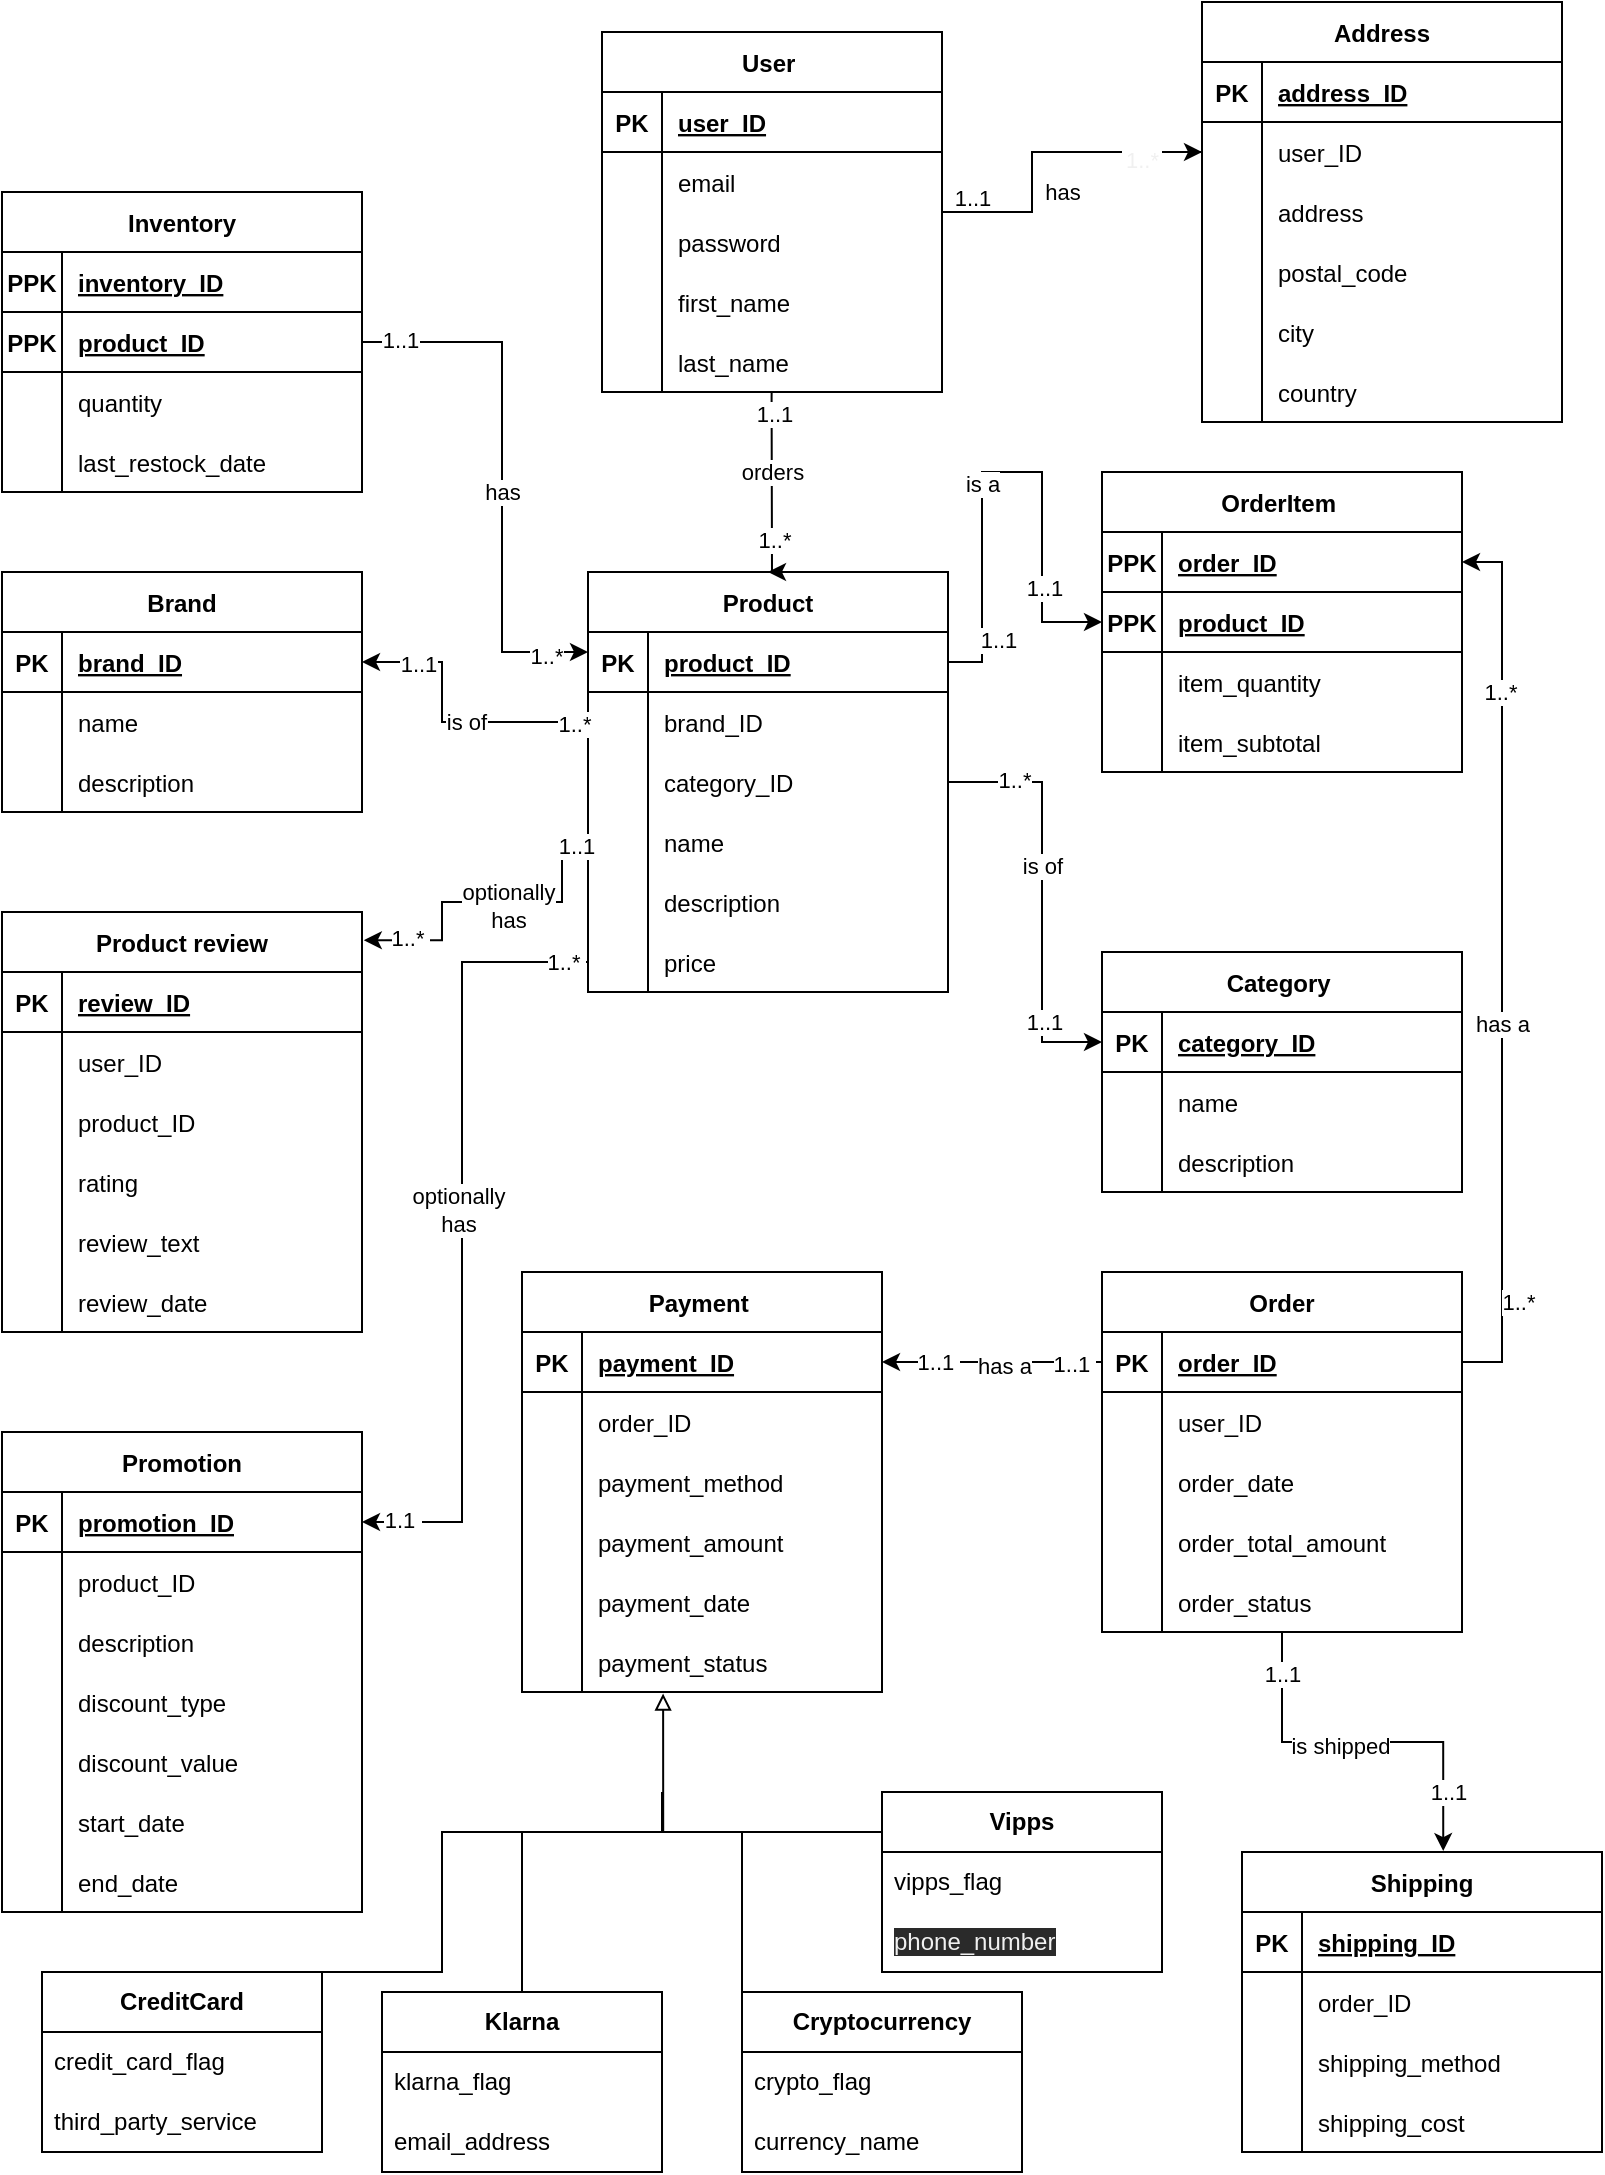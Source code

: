 <mxfile version="20.5.3" type="embed" pages="8"><diagram id="AVovzYAXDxIerD2RF7mc" name="EER model"><mxGraphModel dx="1066" dy="780" grid="1" gridSize="10" guides="1" tooltips="1" connect="1" arrows="1" fold="1" page="1" pageScale="1" pageWidth="850" pageHeight="1100" math="0" shadow="0"><root><mxCell id="0"/><mxCell id="1" parent="0"/><mxCell id="96WcqZQYeLVcaAsHiueP-1" value="Product" style="shape=table;startSize=30;container=1;collapsible=1;childLayout=tableLayout;fixedRows=1;rowLines=0;fontStyle=1;align=center;resizeLast=1;" parent="1" vertex="1"><mxGeometry x="333" y="290" width="180" height="210" as="geometry"/></mxCell><mxCell id="96WcqZQYeLVcaAsHiueP-2" value="" style="shape=tableRow;horizontal=0;startSize=0;swimlaneHead=0;swimlaneBody=0;fillColor=none;collapsible=0;dropTarget=0;points=[[0,0.5],[1,0.5]];portConstraint=eastwest;top=0;left=0;right=0;bottom=1;" parent="96WcqZQYeLVcaAsHiueP-1" vertex="1"><mxGeometry y="30" width="180" height="30" as="geometry"/></mxCell><mxCell id="96WcqZQYeLVcaAsHiueP-3" value="PK" style="shape=partialRectangle;connectable=0;fillColor=none;top=0;left=0;bottom=0;right=0;fontStyle=1;overflow=hidden;" parent="96WcqZQYeLVcaAsHiueP-2" vertex="1"><mxGeometry width="30" height="30" as="geometry"><mxRectangle width="30" height="30" as="alternateBounds"/></mxGeometry></mxCell><mxCell id="96WcqZQYeLVcaAsHiueP-4" value="product_ID" style="shape=partialRectangle;connectable=0;fillColor=none;top=0;left=0;bottom=0;right=0;align=left;spacingLeft=6;fontStyle=5;overflow=hidden;" parent="96WcqZQYeLVcaAsHiueP-2" vertex="1"><mxGeometry x="30" width="150" height="30" as="geometry"><mxRectangle width="150" height="30" as="alternateBounds"/></mxGeometry></mxCell><mxCell id="4QAjRnfMANQz2h-3Oasz-2" style="shape=tableRow;horizontal=0;startSize=0;swimlaneHead=0;swimlaneBody=0;fillColor=none;collapsible=0;dropTarget=0;points=[[0,0.5],[1,0.5]];portConstraint=eastwest;top=0;left=0;right=0;bottom=0;" parent="96WcqZQYeLVcaAsHiueP-1" vertex="1"><mxGeometry y="60" width="180" height="30" as="geometry"/></mxCell><mxCell id="4QAjRnfMANQz2h-3Oasz-3" style="shape=partialRectangle;connectable=0;fillColor=none;top=0;left=0;bottom=0;right=0;editable=1;overflow=hidden;" parent="4QAjRnfMANQz2h-3Oasz-2" vertex="1"><mxGeometry width="30" height="30" as="geometry"><mxRectangle width="30" height="30" as="alternateBounds"/></mxGeometry></mxCell><mxCell id="4QAjRnfMANQz2h-3Oasz-4" value="brand_ID" style="shape=partialRectangle;connectable=0;fillColor=none;top=0;left=0;bottom=0;right=0;align=left;spacingLeft=6;overflow=hidden;" parent="4QAjRnfMANQz2h-3Oasz-2" vertex="1"><mxGeometry x="30" width="150" height="30" as="geometry"><mxRectangle width="150" height="30" as="alternateBounds"/></mxGeometry></mxCell><mxCell id="4QAjRnfMANQz2h-3Oasz-5" style="shape=tableRow;horizontal=0;startSize=0;swimlaneHead=0;swimlaneBody=0;fillColor=none;collapsible=0;dropTarget=0;points=[[0,0.5],[1,0.5]];portConstraint=eastwest;top=0;left=0;right=0;bottom=0;" parent="96WcqZQYeLVcaAsHiueP-1" vertex="1"><mxGeometry y="90" width="180" height="30" as="geometry"/></mxCell><mxCell id="4QAjRnfMANQz2h-3Oasz-6" style="shape=partialRectangle;connectable=0;fillColor=none;top=0;left=0;bottom=0;right=0;editable=1;overflow=hidden;" parent="4QAjRnfMANQz2h-3Oasz-5" vertex="1"><mxGeometry width="30" height="30" as="geometry"><mxRectangle width="30" height="30" as="alternateBounds"/></mxGeometry></mxCell><mxCell id="4QAjRnfMANQz2h-3Oasz-7" value="category_ID" style="shape=partialRectangle;connectable=0;fillColor=none;top=0;left=0;bottom=0;right=0;align=left;spacingLeft=6;overflow=hidden;" parent="4QAjRnfMANQz2h-3Oasz-5" vertex="1"><mxGeometry x="30" width="150" height="30" as="geometry"><mxRectangle width="150" height="30" as="alternateBounds"/></mxGeometry></mxCell><mxCell id="96WcqZQYeLVcaAsHiueP-11" value="" style="shape=tableRow;horizontal=0;startSize=0;swimlaneHead=0;swimlaneBody=0;fillColor=none;collapsible=0;dropTarget=0;points=[[0,0.5],[1,0.5]];portConstraint=eastwest;top=0;left=0;right=0;bottom=0;" parent="96WcqZQYeLVcaAsHiueP-1" vertex="1"><mxGeometry y="120" width="180" height="30" as="geometry"/></mxCell><mxCell id="96WcqZQYeLVcaAsHiueP-12" value="" style="shape=partialRectangle;connectable=0;fillColor=none;top=0;left=0;bottom=0;right=0;editable=1;overflow=hidden;" parent="96WcqZQYeLVcaAsHiueP-11" vertex="1"><mxGeometry width="30" height="30" as="geometry"><mxRectangle width="30" height="30" as="alternateBounds"/></mxGeometry></mxCell><mxCell id="96WcqZQYeLVcaAsHiueP-13" value="name" style="shape=partialRectangle;connectable=0;fillColor=none;top=0;left=0;bottom=0;right=0;align=left;spacingLeft=6;overflow=hidden;" parent="96WcqZQYeLVcaAsHiueP-11" vertex="1"><mxGeometry x="30" width="150" height="30" as="geometry"><mxRectangle width="150" height="30" as="alternateBounds"/></mxGeometry></mxCell><mxCell id="96WcqZQYeLVcaAsHiueP-14" value="" style="shape=tableRow;horizontal=0;startSize=0;swimlaneHead=0;swimlaneBody=0;fillColor=none;collapsible=0;dropTarget=0;points=[[0,0.5],[1,0.5]];portConstraint=eastwest;top=0;left=0;right=0;bottom=0;" parent="96WcqZQYeLVcaAsHiueP-1" vertex="1"><mxGeometry y="150" width="180" height="30" as="geometry"/></mxCell><mxCell id="96WcqZQYeLVcaAsHiueP-15" value="" style="shape=partialRectangle;connectable=0;fillColor=none;top=0;left=0;bottom=0;right=0;editable=1;overflow=hidden;" parent="96WcqZQYeLVcaAsHiueP-14" vertex="1"><mxGeometry width="30" height="30" as="geometry"><mxRectangle width="30" height="30" as="alternateBounds"/></mxGeometry></mxCell><mxCell id="96WcqZQYeLVcaAsHiueP-16" value="description" style="shape=partialRectangle;connectable=0;fillColor=none;top=0;left=0;bottom=0;right=0;align=left;spacingLeft=6;overflow=hidden;" parent="96WcqZQYeLVcaAsHiueP-14" vertex="1"><mxGeometry x="30" width="150" height="30" as="geometry"><mxRectangle width="150" height="30" as="alternateBounds"/></mxGeometry></mxCell><mxCell id="96WcqZQYeLVcaAsHiueP-17" value="" style="shape=tableRow;horizontal=0;startSize=0;swimlaneHead=0;swimlaneBody=0;fillColor=none;collapsible=0;dropTarget=0;points=[[0,0.5],[1,0.5]];portConstraint=eastwest;top=0;left=0;right=0;bottom=0;" parent="96WcqZQYeLVcaAsHiueP-1" vertex="1"><mxGeometry y="180" width="180" height="30" as="geometry"/></mxCell><mxCell id="96WcqZQYeLVcaAsHiueP-18" value="" style="shape=partialRectangle;connectable=0;fillColor=none;top=0;left=0;bottom=0;right=0;editable=1;overflow=hidden;" parent="96WcqZQYeLVcaAsHiueP-17" vertex="1"><mxGeometry width="30" height="30" as="geometry"><mxRectangle width="30" height="30" as="alternateBounds"/></mxGeometry></mxCell><mxCell id="96WcqZQYeLVcaAsHiueP-19" value="price" style="shape=partialRectangle;connectable=0;fillColor=none;top=0;left=0;bottom=0;right=0;align=left;spacingLeft=6;overflow=hidden;" parent="96WcqZQYeLVcaAsHiueP-17" vertex="1"><mxGeometry x="30" width="150" height="30" as="geometry"><mxRectangle width="150" height="30" as="alternateBounds"/></mxGeometry></mxCell><mxCell id="96WcqZQYeLVcaAsHiueP-23" value="Category " style="shape=table;startSize=30;container=1;collapsible=1;childLayout=tableLayout;fixedRows=1;rowLines=0;fontStyle=1;align=center;resizeLast=1;" parent="1" vertex="1"><mxGeometry x="590" y="480" width="180" height="120" as="geometry"/></mxCell><mxCell id="96WcqZQYeLVcaAsHiueP-24" value="" style="shape=tableRow;horizontal=0;startSize=0;swimlaneHead=0;swimlaneBody=0;fillColor=none;collapsible=0;dropTarget=0;points=[[0,0.5],[1,0.5]];portConstraint=eastwest;top=0;left=0;right=0;bottom=1;" parent="96WcqZQYeLVcaAsHiueP-23" vertex="1"><mxGeometry y="30" width="180" height="30" as="geometry"/></mxCell><mxCell id="96WcqZQYeLVcaAsHiueP-25" value="PK" style="shape=partialRectangle;connectable=0;fillColor=none;top=0;left=0;bottom=0;right=0;fontStyle=1;overflow=hidden;" parent="96WcqZQYeLVcaAsHiueP-24" vertex="1"><mxGeometry width="30" height="30" as="geometry"><mxRectangle width="30" height="30" as="alternateBounds"/></mxGeometry></mxCell><mxCell id="96WcqZQYeLVcaAsHiueP-26" value="category_ID" style="shape=partialRectangle;connectable=0;fillColor=none;top=0;left=0;bottom=0;right=0;align=left;spacingLeft=6;fontStyle=5;overflow=hidden;" parent="96WcqZQYeLVcaAsHiueP-24" vertex="1"><mxGeometry x="30" width="150" height="30" as="geometry"><mxRectangle width="150" height="30" as="alternateBounds"/></mxGeometry></mxCell><mxCell id="96WcqZQYeLVcaAsHiueP-27" value="" style="shape=tableRow;horizontal=0;startSize=0;swimlaneHead=0;swimlaneBody=0;fillColor=none;collapsible=0;dropTarget=0;points=[[0,0.5],[1,0.5]];portConstraint=eastwest;top=0;left=0;right=0;bottom=0;" parent="96WcqZQYeLVcaAsHiueP-23" vertex="1"><mxGeometry y="60" width="180" height="30" as="geometry"/></mxCell><mxCell id="96WcqZQYeLVcaAsHiueP-28" value="" style="shape=partialRectangle;connectable=0;fillColor=none;top=0;left=0;bottom=0;right=0;editable=1;overflow=hidden;" parent="96WcqZQYeLVcaAsHiueP-27" vertex="1"><mxGeometry width="30" height="30" as="geometry"><mxRectangle width="30" height="30" as="alternateBounds"/></mxGeometry></mxCell><mxCell id="96WcqZQYeLVcaAsHiueP-29" value="name" style="shape=partialRectangle;connectable=0;fillColor=none;top=0;left=0;bottom=0;right=0;align=left;spacingLeft=6;overflow=hidden;" parent="96WcqZQYeLVcaAsHiueP-27" vertex="1"><mxGeometry x="30" width="150" height="30" as="geometry"><mxRectangle width="150" height="30" as="alternateBounds"/></mxGeometry></mxCell><mxCell id="96WcqZQYeLVcaAsHiueP-30" value="" style="shape=tableRow;horizontal=0;startSize=0;swimlaneHead=0;swimlaneBody=0;fillColor=none;collapsible=0;dropTarget=0;points=[[0,0.5],[1,0.5]];portConstraint=eastwest;top=0;left=0;right=0;bottom=0;" parent="96WcqZQYeLVcaAsHiueP-23" vertex="1"><mxGeometry y="90" width="180" height="30" as="geometry"/></mxCell><mxCell id="96WcqZQYeLVcaAsHiueP-31" value="" style="shape=partialRectangle;connectable=0;fillColor=none;top=0;left=0;bottom=0;right=0;editable=1;overflow=hidden;" parent="96WcqZQYeLVcaAsHiueP-30" vertex="1"><mxGeometry width="30" height="30" as="geometry"><mxRectangle width="30" height="30" as="alternateBounds"/></mxGeometry></mxCell><mxCell id="96WcqZQYeLVcaAsHiueP-32" value="description" style="shape=partialRectangle;connectable=0;fillColor=none;top=0;left=0;bottom=0;right=0;align=left;spacingLeft=6;overflow=hidden;" parent="96WcqZQYeLVcaAsHiueP-30" vertex="1"><mxGeometry x="30" width="150" height="30" as="geometry"><mxRectangle width="150" height="30" as="alternateBounds"/></mxGeometry></mxCell><mxCell id="8Xd07Yw1Rc0g8SKv0luY-32" style="edgeStyle=orthogonalEdgeStyle;rounded=0;orthogonalLoop=1;jettySize=auto;html=1;entryX=0;entryY=0.5;entryDx=0;entryDy=0;startArrow=none;" parent="1" source="JfyJwp5PSj60HDK6CNxn-7" target="8Xd07Yw1Rc0g8SKv0luY-5" edge="1"><mxGeometry relative="1" as="geometry"/></mxCell><mxCell id="96WcqZQYeLVcaAsHiueP-33" value="User " style="shape=table;startSize=30;container=1;collapsible=1;childLayout=tableLayout;fixedRows=1;rowLines=0;fontStyle=1;align=center;resizeLast=1;" parent="1" vertex="1"><mxGeometry x="340" y="20" width="170" height="180" as="geometry"/></mxCell><mxCell id="96WcqZQYeLVcaAsHiueP-34" value="" style="shape=tableRow;horizontal=0;startSize=0;swimlaneHead=0;swimlaneBody=0;fillColor=none;collapsible=0;dropTarget=0;points=[[0,0.5],[1,0.5]];portConstraint=eastwest;top=0;left=0;right=0;bottom=1;" parent="96WcqZQYeLVcaAsHiueP-33" vertex="1"><mxGeometry y="30" width="170" height="30" as="geometry"/></mxCell><mxCell id="96WcqZQYeLVcaAsHiueP-35" value="PK" style="shape=partialRectangle;connectable=0;fillColor=none;top=0;left=0;bottom=0;right=0;fontStyle=1;overflow=hidden;" parent="96WcqZQYeLVcaAsHiueP-34" vertex="1"><mxGeometry width="30" height="30" as="geometry"><mxRectangle width="30" height="30" as="alternateBounds"/></mxGeometry></mxCell><mxCell id="96WcqZQYeLVcaAsHiueP-36" value="user_ID" style="shape=partialRectangle;connectable=0;fillColor=none;top=0;left=0;bottom=0;right=0;align=left;spacingLeft=6;fontStyle=5;overflow=hidden;" parent="96WcqZQYeLVcaAsHiueP-34" vertex="1"><mxGeometry x="30" width="140" height="30" as="geometry"><mxRectangle width="140" height="30" as="alternateBounds"/></mxGeometry></mxCell><mxCell id="96WcqZQYeLVcaAsHiueP-40" value="" style="shape=tableRow;horizontal=0;startSize=0;swimlaneHead=0;swimlaneBody=0;fillColor=none;collapsible=0;dropTarget=0;points=[[0,0.5],[1,0.5]];portConstraint=eastwest;top=0;left=0;right=0;bottom=0;" parent="96WcqZQYeLVcaAsHiueP-33" vertex="1"><mxGeometry y="60" width="170" height="30" as="geometry"/></mxCell><mxCell id="96WcqZQYeLVcaAsHiueP-41" value="" style="shape=partialRectangle;connectable=0;fillColor=none;top=0;left=0;bottom=0;right=0;editable=1;overflow=hidden;" parent="96WcqZQYeLVcaAsHiueP-40" vertex="1"><mxGeometry width="30" height="30" as="geometry"><mxRectangle width="30" height="30" as="alternateBounds"/></mxGeometry></mxCell><mxCell id="96WcqZQYeLVcaAsHiueP-42" value="email" style="shape=partialRectangle;connectable=0;fillColor=none;top=0;left=0;bottom=0;right=0;align=left;spacingLeft=6;overflow=hidden;" parent="96WcqZQYeLVcaAsHiueP-40" vertex="1"><mxGeometry x="30" width="140" height="30" as="geometry"><mxRectangle width="140" height="30" as="alternateBounds"/></mxGeometry></mxCell><mxCell id="96WcqZQYeLVcaAsHiueP-43" value="" style="shape=tableRow;horizontal=0;startSize=0;swimlaneHead=0;swimlaneBody=0;fillColor=none;collapsible=0;dropTarget=0;points=[[0,0.5],[1,0.5]];portConstraint=eastwest;top=0;left=0;right=0;bottom=0;" parent="96WcqZQYeLVcaAsHiueP-33" vertex="1"><mxGeometry y="90" width="170" height="30" as="geometry"/></mxCell><mxCell id="96WcqZQYeLVcaAsHiueP-44" value="" style="shape=partialRectangle;connectable=0;fillColor=none;top=0;left=0;bottom=0;right=0;editable=1;overflow=hidden;" parent="96WcqZQYeLVcaAsHiueP-43" vertex="1"><mxGeometry width="30" height="30" as="geometry"><mxRectangle width="30" height="30" as="alternateBounds"/></mxGeometry></mxCell><mxCell id="96WcqZQYeLVcaAsHiueP-45" value="password" style="shape=partialRectangle;connectable=0;fillColor=none;top=0;left=0;bottom=0;right=0;align=left;spacingLeft=6;overflow=hidden;" parent="96WcqZQYeLVcaAsHiueP-43" vertex="1"><mxGeometry x="30" width="140" height="30" as="geometry"><mxRectangle width="140" height="30" as="alternateBounds"/></mxGeometry></mxCell><mxCell id="96WcqZQYeLVcaAsHiueP-46" value="" style="shape=tableRow;horizontal=0;startSize=0;swimlaneHead=0;swimlaneBody=0;fillColor=none;collapsible=0;dropTarget=0;points=[[0,0.5],[1,0.5]];portConstraint=eastwest;top=0;left=0;right=0;bottom=0;" parent="96WcqZQYeLVcaAsHiueP-33" vertex="1"><mxGeometry y="120" width="170" height="30" as="geometry"/></mxCell><mxCell id="96WcqZQYeLVcaAsHiueP-47" value="" style="shape=partialRectangle;connectable=0;fillColor=none;top=0;left=0;bottom=0;right=0;editable=1;overflow=hidden;" parent="96WcqZQYeLVcaAsHiueP-46" vertex="1"><mxGeometry width="30" height="30" as="geometry"><mxRectangle width="30" height="30" as="alternateBounds"/></mxGeometry></mxCell><mxCell id="96WcqZQYeLVcaAsHiueP-48" value="first_name" style="shape=partialRectangle;connectable=0;fillColor=none;top=0;left=0;bottom=0;right=0;align=left;spacingLeft=6;overflow=hidden;" parent="96WcqZQYeLVcaAsHiueP-46" vertex="1"><mxGeometry x="30" width="140" height="30" as="geometry"><mxRectangle width="140" height="30" as="alternateBounds"/></mxGeometry></mxCell><mxCell id="96WcqZQYeLVcaAsHiueP-52" value="" style="shape=tableRow;horizontal=0;startSize=0;swimlaneHead=0;swimlaneBody=0;fillColor=none;collapsible=0;dropTarget=0;points=[[0,0.5],[1,0.5]];portConstraint=eastwest;top=0;left=0;right=0;bottom=0;" parent="96WcqZQYeLVcaAsHiueP-33" vertex="1"><mxGeometry y="150" width="170" height="30" as="geometry"/></mxCell><mxCell id="96WcqZQYeLVcaAsHiueP-53" value="" style="shape=partialRectangle;connectable=0;fillColor=none;top=0;left=0;bottom=0;right=0;editable=1;overflow=hidden;" parent="96WcqZQYeLVcaAsHiueP-52" vertex="1"><mxGeometry width="30" height="30" as="geometry"><mxRectangle width="30" height="30" as="alternateBounds"/></mxGeometry></mxCell><mxCell id="96WcqZQYeLVcaAsHiueP-54" value="last_name" style="shape=partialRectangle;connectable=0;fillColor=none;top=0;left=0;bottom=0;right=0;align=left;spacingLeft=6;overflow=hidden;" parent="96WcqZQYeLVcaAsHiueP-52" vertex="1"><mxGeometry x="30" width="140" height="30" as="geometry"><mxRectangle width="140" height="30" as="alternateBounds"/></mxGeometry></mxCell><mxCell id="96WcqZQYeLVcaAsHiueP-70" value="Brand" style="shape=table;startSize=30;container=1;collapsible=1;childLayout=tableLayout;fixedRows=1;rowLines=0;fontStyle=1;align=center;resizeLast=1;" parent="1" vertex="1"><mxGeometry x="40" y="290" width="180" height="120" as="geometry"/></mxCell><mxCell id="96WcqZQYeLVcaAsHiueP-71" value="" style="shape=tableRow;horizontal=0;startSize=0;swimlaneHead=0;swimlaneBody=0;fillColor=none;collapsible=0;dropTarget=0;points=[[0,0.5],[1,0.5]];portConstraint=eastwest;top=0;left=0;right=0;bottom=1;" parent="96WcqZQYeLVcaAsHiueP-70" vertex="1"><mxGeometry y="30" width="180" height="30" as="geometry"/></mxCell><mxCell id="96WcqZQYeLVcaAsHiueP-72" value="PK" style="shape=partialRectangle;connectable=0;fillColor=none;top=0;left=0;bottom=0;right=0;fontStyle=1;overflow=hidden;" parent="96WcqZQYeLVcaAsHiueP-71" vertex="1"><mxGeometry width="30" height="30" as="geometry"><mxRectangle width="30" height="30" as="alternateBounds"/></mxGeometry></mxCell><mxCell id="96WcqZQYeLVcaAsHiueP-73" value="brand_ID" style="shape=partialRectangle;connectable=0;fillColor=none;top=0;left=0;bottom=0;right=0;align=left;spacingLeft=6;fontStyle=5;overflow=hidden;" parent="96WcqZQYeLVcaAsHiueP-71" vertex="1"><mxGeometry x="30" width="150" height="30" as="geometry"><mxRectangle width="150" height="30" as="alternateBounds"/></mxGeometry></mxCell><mxCell id="96WcqZQYeLVcaAsHiueP-74" value="" style="shape=tableRow;horizontal=0;startSize=0;swimlaneHead=0;swimlaneBody=0;fillColor=none;collapsible=0;dropTarget=0;points=[[0,0.5],[1,0.5]];portConstraint=eastwest;top=0;left=0;right=0;bottom=0;" parent="96WcqZQYeLVcaAsHiueP-70" vertex="1"><mxGeometry y="60" width="180" height="30" as="geometry"/></mxCell><mxCell id="96WcqZQYeLVcaAsHiueP-75" value="" style="shape=partialRectangle;connectable=0;fillColor=none;top=0;left=0;bottom=0;right=0;editable=1;overflow=hidden;" parent="96WcqZQYeLVcaAsHiueP-74" vertex="1"><mxGeometry width="30" height="30" as="geometry"><mxRectangle width="30" height="30" as="alternateBounds"/></mxGeometry></mxCell><mxCell id="96WcqZQYeLVcaAsHiueP-76" value="name" style="shape=partialRectangle;connectable=0;fillColor=none;top=0;left=0;bottom=0;right=0;align=left;spacingLeft=6;overflow=hidden;" parent="96WcqZQYeLVcaAsHiueP-74" vertex="1"><mxGeometry x="30" width="150" height="30" as="geometry"><mxRectangle width="150" height="30" as="alternateBounds"/></mxGeometry></mxCell><mxCell id="96WcqZQYeLVcaAsHiueP-77" value="" style="shape=tableRow;horizontal=0;startSize=0;swimlaneHead=0;swimlaneBody=0;fillColor=none;collapsible=0;dropTarget=0;points=[[0,0.5],[1,0.5]];portConstraint=eastwest;top=0;left=0;right=0;bottom=0;" parent="96WcqZQYeLVcaAsHiueP-70" vertex="1"><mxGeometry y="90" width="180" height="30" as="geometry"/></mxCell><mxCell id="96WcqZQYeLVcaAsHiueP-78" value="" style="shape=partialRectangle;connectable=0;fillColor=none;top=0;left=0;bottom=0;right=0;editable=1;overflow=hidden;" parent="96WcqZQYeLVcaAsHiueP-77" vertex="1"><mxGeometry width="30" height="30" as="geometry"><mxRectangle width="30" height="30" as="alternateBounds"/></mxGeometry></mxCell><mxCell id="96WcqZQYeLVcaAsHiueP-79" value="description" style="shape=partialRectangle;connectable=0;fillColor=none;top=0;left=0;bottom=0;right=0;align=left;spacingLeft=6;overflow=hidden;" parent="96WcqZQYeLVcaAsHiueP-77" vertex="1"><mxGeometry x="30" width="150" height="30" as="geometry"><mxRectangle width="150" height="30" as="alternateBounds"/></mxGeometry></mxCell><mxCell id="96WcqZQYeLVcaAsHiueP-81" value="OrderItem " style="shape=table;startSize=30;container=1;collapsible=1;childLayout=tableLayout;fixedRows=1;rowLines=0;fontStyle=1;align=center;resizeLast=1;" parent="1" vertex="1"><mxGeometry x="590" y="240" width="180" height="150" as="geometry"/></mxCell><mxCell id="96WcqZQYeLVcaAsHiueP-85" value="" style="shape=tableRow;horizontal=0;startSize=0;swimlaneHead=0;swimlaneBody=0;fillColor=none;collapsible=0;dropTarget=0;points=[[0,0.5],[1,0.5]];portConstraint=eastwest;top=0;left=0;right=0;bottom=1;" parent="96WcqZQYeLVcaAsHiueP-81" vertex="1"><mxGeometry y="30" width="180" height="30" as="geometry"/></mxCell><mxCell id="96WcqZQYeLVcaAsHiueP-86" value="PPK" style="shape=partialRectangle;connectable=0;fillColor=none;top=0;left=0;bottom=0;right=0;fontStyle=1;overflow=hidden;" parent="96WcqZQYeLVcaAsHiueP-85" vertex="1"><mxGeometry width="30" height="30" as="geometry"><mxRectangle width="30" height="30" as="alternateBounds"/></mxGeometry></mxCell><mxCell id="96WcqZQYeLVcaAsHiueP-87" value="order_ID" style="shape=partialRectangle;connectable=0;fillColor=none;top=0;left=0;bottom=0;right=0;align=left;spacingLeft=6;fontStyle=5;overflow=hidden;" parent="96WcqZQYeLVcaAsHiueP-85" vertex="1"><mxGeometry x="30" width="150" height="30" as="geometry"><mxRectangle width="150" height="30" as="alternateBounds"/></mxGeometry></mxCell><mxCell id="96WcqZQYeLVcaAsHiueP-88" value="" style="shape=tableRow;horizontal=0;startSize=0;swimlaneHead=0;swimlaneBody=0;fillColor=none;collapsible=0;dropTarget=0;points=[[0,0.5],[1,0.5]];portConstraint=eastwest;top=0;left=0;right=0;bottom=1;" parent="96WcqZQYeLVcaAsHiueP-81" vertex="1"><mxGeometry y="60" width="180" height="30" as="geometry"/></mxCell><mxCell id="96WcqZQYeLVcaAsHiueP-89" value="PPK" style="shape=partialRectangle;connectable=0;fillColor=none;top=0;left=0;bottom=0;right=0;fontStyle=1;overflow=hidden;" parent="96WcqZQYeLVcaAsHiueP-88" vertex="1"><mxGeometry width="30" height="30" as="geometry"><mxRectangle width="30" height="30" as="alternateBounds"/></mxGeometry></mxCell><mxCell id="96WcqZQYeLVcaAsHiueP-90" value="product_ID" style="shape=partialRectangle;connectable=0;fillColor=none;top=0;left=0;bottom=0;right=0;align=left;spacingLeft=6;fontStyle=5;overflow=hidden;" parent="96WcqZQYeLVcaAsHiueP-88" vertex="1"><mxGeometry x="30" width="150" height="30" as="geometry"><mxRectangle width="150" height="30" as="alternateBounds"/></mxGeometry></mxCell><mxCell id="96WcqZQYeLVcaAsHiueP-91" value="" style="shape=tableRow;horizontal=0;startSize=0;swimlaneHead=0;swimlaneBody=0;fillColor=none;collapsible=0;dropTarget=0;points=[[0,0.5],[1,0.5]];portConstraint=eastwest;top=0;left=0;right=0;bottom=0;" parent="96WcqZQYeLVcaAsHiueP-81" vertex="1"><mxGeometry y="90" width="180" height="30" as="geometry"/></mxCell><mxCell id="96WcqZQYeLVcaAsHiueP-92" value="" style="shape=partialRectangle;connectable=0;fillColor=none;top=0;left=0;bottom=0;right=0;editable=1;overflow=hidden;" parent="96WcqZQYeLVcaAsHiueP-91" vertex="1"><mxGeometry width="30" height="30" as="geometry"><mxRectangle width="30" height="30" as="alternateBounds"/></mxGeometry></mxCell><mxCell id="96WcqZQYeLVcaAsHiueP-93" value="item_quantity" style="shape=partialRectangle;connectable=0;fillColor=none;top=0;left=0;bottom=0;right=0;align=left;spacingLeft=6;overflow=hidden;" parent="96WcqZQYeLVcaAsHiueP-91" vertex="1"><mxGeometry x="30" width="150" height="30" as="geometry"><mxRectangle width="150" height="30" as="alternateBounds"/></mxGeometry></mxCell><mxCell id="96WcqZQYeLVcaAsHiueP-94" value="" style="shape=tableRow;horizontal=0;startSize=0;swimlaneHead=0;swimlaneBody=0;fillColor=none;collapsible=0;dropTarget=0;points=[[0,0.5],[1,0.5]];portConstraint=eastwest;top=0;left=0;right=0;bottom=0;" parent="96WcqZQYeLVcaAsHiueP-81" vertex="1"><mxGeometry y="120" width="180" height="30" as="geometry"/></mxCell><mxCell id="96WcqZQYeLVcaAsHiueP-95" value="" style="shape=partialRectangle;connectable=0;fillColor=none;top=0;left=0;bottom=0;right=0;editable=1;overflow=hidden;" parent="96WcqZQYeLVcaAsHiueP-94" vertex="1"><mxGeometry width="30" height="30" as="geometry"><mxRectangle width="30" height="30" as="alternateBounds"/></mxGeometry></mxCell><mxCell id="96WcqZQYeLVcaAsHiueP-96" value="item_subtotal" style="shape=partialRectangle;connectable=0;fillColor=none;top=0;left=0;bottom=0;right=0;align=left;spacingLeft=6;overflow=hidden;" parent="96WcqZQYeLVcaAsHiueP-94" vertex="1"><mxGeometry x="30" width="150" height="30" as="geometry"><mxRectangle width="150" height="30" as="alternateBounds"/></mxGeometry></mxCell><mxCell id="hmFgUZ3o-ljTsFuuVMu9-2" style="edgeStyle=orthogonalEdgeStyle;rounded=0;orthogonalLoop=1;jettySize=auto;html=1;entryX=1;entryY=0.5;entryDx=0;entryDy=0;fontSize=16;exitX=0;exitY=0.5;exitDx=0;exitDy=0;" parent="1" source="96WcqZQYeLVcaAsHiueP-98" target="96WcqZQYeLVcaAsHiueP-114" edge="1"><mxGeometry relative="1" as="geometry"><Array as="points"><mxPoint x="530" y="685"/><mxPoint x="530" y="685"/></Array></mxGeometry></mxCell><mxCell id="hmFgUZ3o-ljTsFuuVMu9-3" value="1..1&amp;nbsp;" style="edgeLabel;html=1;align=center;verticalAlign=middle;resizable=0;points=[];fontSize=11;" parent="hmFgUZ3o-ljTsFuuVMu9-2" vertex="1" connectable="0"><mxGeometry x="0.757" y="1" relative="1" as="geometry"><mxPoint x="14" y="-1" as="offset"/></mxGeometry></mxCell><mxCell id="hmFgUZ3o-ljTsFuuVMu9-4" value="1..1&amp;nbsp;" style="edgeLabel;html=1;align=center;verticalAlign=middle;resizable=0;points=[];fontSize=11;" parent="hmFgUZ3o-ljTsFuuVMu9-2" vertex="1" connectable="0"><mxGeometry x="-0.735" y="1" relative="1" as="geometry"><mxPoint as="offset"/></mxGeometry></mxCell><mxCell id="hmFgUZ3o-ljTsFuuVMu9-5" value="has a" style="edgeLabel;html=1;align=center;verticalAlign=middle;resizable=0;points=[];fontSize=11;" parent="hmFgUZ3o-ljTsFuuVMu9-2" vertex="1" connectable="0"><mxGeometry x="-0.104" y="2" relative="1" as="geometry"><mxPoint as="offset"/></mxGeometry></mxCell><mxCell id="96WcqZQYeLVcaAsHiueP-97" value="Order" style="shape=table;startSize=30;container=1;collapsible=1;childLayout=tableLayout;fixedRows=1;rowLines=0;fontStyle=1;align=center;resizeLast=1;" parent="1" vertex="1"><mxGeometry x="590" y="640" width="180" height="180" as="geometry"/></mxCell><mxCell id="96WcqZQYeLVcaAsHiueP-98" value="" style="shape=tableRow;horizontal=0;startSize=0;swimlaneHead=0;swimlaneBody=0;fillColor=none;collapsible=0;dropTarget=0;points=[[0,0.5],[1,0.5]];portConstraint=eastwest;top=0;left=0;right=0;bottom=1;" parent="96WcqZQYeLVcaAsHiueP-97" vertex="1"><mxGeometry y="30" width="180" height="30" as="geometry"/></mxCell><mxCell id="96WcqZQYeLVcaAsHiueP-99" value="PK" style="shape=partialRectangle;connectable=0;fillColor=none;top=0;left=0;bottom=0;right=0;fontStyle=1;overflow=hidden;" parent="96WcqZQYeLVcaAsHiueP-98" vertex="1"><mxGeometry width="30" height="30" as="geometry"><mxRectangle width="30" height="30" as="alternateBounds"/></mxGeometry></mxCell><mxCell id="96WcqZQYeLVcaAsHiueP-100" value="order_ID" style="shape=partialRectangle;connectable=0;fillColor=none;top=0;left=0;bottom=0;right=0;align=left;spacingLeft=6;fontStyle=5;overflow=hidden;" parent="96WcqZQYeLVcaAsHiueP-98" vertex="1"><mxGeometry x="30" width="150" height="30" as="geometry"><mxRectangle width="150" height="30" as="alternateBounds"/></mxGeometry></mxCell><mxCell id="G4BJ4JNSCBGtFJ1Kl2z_-1" style="shape=tableRow;horizontal=0;startSize=0;swimlaneHead=0;swimlaneBody=0;fillColor=none;collapsible=0;dropTarget=0;points=[[0,0.5],[1,0.5]];portConstraint=eastwest;top=0;left=0;right=0;bottom=0;" parent="96WcqZQYeLVcaAsHiueP-97" vertex="1"><mxGeometry y="60" width="180" height="30" as="geometry"/></mxCell><mxCell id="G4BJ4JNSCBGtFJ1Kl2z_-2" style="shape=partialRectangle;connectable=0;fillColor=none;top=0;left=0;bottom=0;right=0;editable=1;overflow=hidden;" parent="G4BJ4JNSCBGtFJ1Kl2z_-1" vertex="1"><mxGeometry width="30" height="30" as="geometry"><mxRectangle width="30" height="30" as="alternateBounds"/></mxGeometry></mxCell><mxCell id="G4BJ4JNSCBGtFJ1Kl2z_-3" value="user_ID" style="shape=partialRectangle;connectable=0;fillColor=none;top=0;left=0;bottom=0;right=0;align=left;spacingLeft=6;overflow=hidden;" parent="G4BJ4JNSCBGtFJ1Kl2z_-1" vertex="1"><mxGeometry x="30" width="150" height="30" as="geometry"><mxRectangle width="150" height="30" as="alternateBounds"/></mxGeometry></mxCell><mxCell id="96WcqZQYeLVcaAsHiueP-104" value="" style="shape=tableRow;horizontal=0;startSize=0;swimlaneHead=0;swimlaneBody=0;fillColor=none;collapsible=0;dropTarget=0;points=[[0,0.5],[1,0.5]];portConstraint=eastwest;top=0;left=0;right=0;bottom=0;" parent="96WcqZQYeLVcaAsHiueP-97" vertex="1"><mxGeometry y="90" width="180" height="30" as="geometry"/></mxCell><mxCell id="96WcqZQYeLVcaAsHiueP-105" value="" style="shape=partialRectangle;connectable=0;fillColor=none;top=0;left=0;bottom=0;right=0;editable=1;overflow=hidden;" parent="96WcqZQYeLVcaAsHiueP-104" vertex="1"><mxGeometry width="30" height="30" as="geometry"><mxRectangle width="30" height="30" as="alternateBounds"/></mxGeometry></mxCell><mxCell id="96WcqZQYeLVcaAsHiueP-106" value="order_date" style="shape=partialRectangle;connectable=0;fillColor=none;top=0;left=0;bottom=0;right=0;align=left;spacingLeft=6;overflow=hidden;" parent="96WcqZQYeLVcaAsHiueP-104" vertex="1"><mxGeometry x="30" width="150" height="30" as="geometry"><mxRectangle width="150" height="30" as="alternateBounds"/></mxGeometry></mxCell><mxCell id="96WcqZQYeLVcaAsHiueP-107" value="" style="shape=tableRow;horizontal=0;startSize=0;swimlaneHead=0;swimlaneBody=0;fillColor=none;collapsible=0;dropTarget=0;points=[[0,0.5],[1,0.5]];portConstraint=eastwest;top=0;left=0;right=0;bottom=0;" parent="96WcqZQYeLVcaAsHiueP-97" vertex="1"><mxGeometry y="120" width="180" height="30" as="geometry"/></mxCell><mxCell id="96WcqZQYeLVcaAsHiueP-108" value="" style="shape=partialRectangle;connectable=0;fillColor=none;top=0;left=0;bottom=0;right=0;editable=1;overflow=hidden;" parent="96WcqZQYeLVcaAsHiueP-107" vertex="1"><mxGeometry width="30" height="30" as="geometry"><mxRectangle width="30" height="30" as="alternateBounds"/></mxGeometry></mxCell><mxCell id="96WcqZQYeLVcaAsHiueP-109" value="order_total_amount" style="shape=partialRectangle;connectable=0;fillColor=none;top=0;left=0;bottom=0;right=0;align=left;spacingLeft=6;overflow=hidden;" parent="96WcqZQYeLVcaAsHiueP-107" vertex="1"><mxGeometry x="30" width="150" height="30" as="geometry"><mxRectangle width="150" height="30" as="alternateBounds"/></mxGeometry></mxCell><mxCell id="96WcqZQYeLVcaAsHiueP-110" value="" style="shape=tableRow;horizontal=0;startSize=0;swimlaneHead=0;swimlaneBody=0;fillColor=none;collapsible=0;dropTarget=0;points=[[0,0.5],[1,0.5]];portConstraint=eastwest;top=0;left=0;right=0;bottom=0;" parent="96WcqZQYeLVcaAsHiueP-97" vertex="1"><mxGeometry y="150" width="180" height="30" as="geometry"/></mxCell><mxCell id="96WcqZQYeLVcaAsHiueP-111" value="" style="shape=partialRectangle;connectable=0;fillColor=none;top=0;left=0;bottom=0;right=0;editable=1;overflow=hidden;" parent="96WcqZQYeLVcaAsHiueP-110" vertex="1"><mxGeometry width="30" height="30" as="geometry"><mxRectangle width="30" height="30" as="alternateBounds"/></mxGeometry></mxCell><mxCell id="96WcqZQYeLVcaAsHiueP-112" value="order_status" style="shape=partialRectangle;connectable=0;fillColor=none;top=0;left=0;bottom=0;right=0;align=left;spacingLeft=6;overflow=hidden;" parent="96WcqZQYeLVcaAsHiueP-110" vertex="1"><mxGeometry x="30" width="150" height="30" as="geometry"><mxRectangle width="150" height="30" as="alternateBounds"/></mxGeometry></mxCell><mxCell id="96WcqZQYeLVcaAsHiueP-113" value="Payment " style="shape=table;startSize=30;container=1;collapsible=1;childLayout=tableLayout;fixedRows=1;rowLines=0;fontStyle=1;align=center;resizeLast=1;" parent="1" vertex="1"><mxGeometry x="300" y="640" width="180" height="210" as="geometry"/></mxCell><mxCell id="96WcqZQYeLVcaAsHiueP-114" value="" style="shape=tableRow;horizontal=0;startSize=0;swimlaneHead=0;swimlaneBody=0;fillColor=none;collapsible=0;dropTarget=0;points=[[0,0.5],[1,0.5]];portConstraint=eastwest;top=0;left=0;right=0;bottom=1;" parent="96WcqZQYeLVcaAsHiueP-113" vertex="1"><mxGeometry y="30" width="180" height="30" as="geometry"/></mxCell><mxCell id="96WcqZQYeLVcaAsHiueP-115" value="PK" style="shape=partialRectangle;connectable=0;fillColor=none;top=0;left=0;bottom=0;right=0;fontStyle=1;overflow=hidden;" parent="96WcqZQYeLVcaAsHiueP-114" vertex="1"><mxGeometry width="30" height="30" as="geometry"><mxRectangle width="30" height="30" as="alternateBounds"/></mxGeometry></mxCell><mxCell id="96WcqZQYeLVcaAsHiueP-116" value="payment_ID" style="shape=partialRectangle;connectable=0;fillColor=none;top=0;left=0;bottom=0;right=0;align=left;spacingLeft=6;fontStyle=5;overflow=hidden;" parent="96WcqZQYeLVcaAsHiueP-114" vertex="1"><mxGeometry x="30" width="150" height="30" as="geometry"><mxRectangle width="150" height="30" as="alternateBounds"/></mxGeometry></mxCell><mxCell id="iYfXxnFXrO8smZ6xsIep-7" style="shape=tableRow;horizontal=0;startSize=0;swimlaneHead=0;swimlaneBody=0;fillColor=none;collapsible=0;dropTarget=0;points=[[0,0.5],[1,0.5]];portConstraint=eastwest;top=0;left=0;right=0;bottom=0;" parent="96WcqZQYeLVcaAsHiueP-113" vertex="1"><mxGeometry y="60" width="180" height="30" as="geometry"/></mxCell><mxCell id="iYfXxnFXrO8smZ6xsIep-8" style="shape=partialRectangle;connectable=0;fillColor=none;top=0;left=0;bottom=0;right=0;editable=1;overflow=hidden;" parent="iYfXxnFXrO8smZ6xsIep-7" vertex="1"><mxGeometry width="30" height="30" as="geometry"><mxRectangle width="30" height="30" as="alternateBounds"/></mxGeometry></mxCell><mxCell id="iYfXxnFXrO8smZ6xsIep-9" value="order_ID" style="shape=partialRectangle;connectable=0;fillColor=none;top=0;left=0;bottom=0;right=0;align=left;spacingLeft=6;overflow=hidden;" parent="iYfXxnFXrO8smZ6xsIep-7" vertex="1"><mxGeometry x="30" width="150" height="30" as="geometry"><mxRectangle width="150" height="30" as="alternateBounds"/></mxGeometry></mxCell><mxCell id="96WcqZQYeLVcaAsHiueP-120" value="" style="shape=tableRow;horizontal=0;startSize=0;swimlaneHead=0;swimlaneBody=0;fillColor=none;collapsible=0;dropTarget=0;points=[[0,0.5],[1,0.5]];portConstraint=eastwest;top=0;left=0;right=0;bottom=0;" parent="96WcqZQYeLVcaAsHiueP-113" vertex="1"><mxGeometry y="90" width="180" height="30" as="geometry"/></mxCell><mxCell id="96WcqZQYeLVcaAsHiueP-121" value="" style="shape=partialRectangle;connectable=0;fillColor=none;top=0;left=0;bottom=0;right=0;editable=1;overflow=hidden;" parent="96WcqZQYeLVcaAsHiueP-120" vertex="1"><mxGeometry width="30" height="30" as="geometry"><mxRectangle width="30" height="30" as="alternateBounds"/></mxGeometry></mxCell><mxCell id="96WcqZQYeLVcaAsHiueP-122" value="payment_method" style="shape=partialRectangle;connectable=0;fillColor=none;top=0;left=0;bottom=0;right=0;align=left;spacingLeft=6;overflow=hidden;" parent="96WcqZQYeLVcaAsHiueP-120" vertex="1"><mxGeometry x="30" width="150" height="30" as="geometry"><mxRectangle width="150" height="30" as="alternateBounds"/></mxGeometry></mxCell><mxCell id="96WcqZQYeLVcaAsHiueP-123" value="" style="shape=tableRow;horizontal=0;startSize=0;swimlaneHead=0;swimlaneBody=0;fillColor=none;collapsible=0;dropTarget=0;points=[[0,0.5],[1,0.5]];portConstraint=eastwest;top=0;left=0;right=0;bottom=0;" parent="96WcqZQYeLVcaAsHiueP-113" vertex="1"><mxGeometry y="120" width="180" height="30" as="geometry"/></mxCell><mxCell id="96WcqZQYeLVcaAsHiueP-124" value="" style="shape=partialRectangle;connectable=0;fillColor=none;top=0;left=0;bottom=0;right=0;editable=1;overflow=hidden;" parent="96WcqZQYeLVcaAsHiueP-123" vertex="1"><mxGeometry width="30" height="30" as="geometry"><mxRectangle width="30" height="30" as="alternateBounds"/></mxGeometry></mxCell><mxCell id="96WcqZQYeLVcaAsHiueP-125" value="payment_amount" style="shape=partialRectangle;connectable=0;fillColor=none;top=0;left=0;bottom=0;right=0;align=left;spacingLeft=6;overflow=hidden;" parent="96WcqZQYeLVcaAsHiueP-123" vertex="1"><mxGeometry x="30" width="150" height="30" as="geometry"><mxRectangle width="150" height="30" as="alternateBounds"/></mxGeometry></mxCell><mxCell id="96WcqZQYeLVcaAsHiueP-126" value="" style="shape=tableRow;horizontal=0;startSize=0;swimlaneHead=0;swimlaneBody=0;fillColor=none;collapsible=0;dropTarget=0;points=[[0,0.5],[1,0.5]];portConstraint=eastwest;top=0;left=0;right=0;bottom=0;" parent="96WcqZQYeLVcaAsHiueP-113" vertex="1"><mxGeometry y="150" width="180" height="30" as="geometry"/></mxCell><mxCell id="96WcqZQYeLVcaAsHiueP-127" value="" style="shape=partialRectangle;connectable=0;fillColor=none;top=0;left=0;bottom=0;right=0;editable=1;overflow=hidden;" parent="96WcqZQYeLVcaAsHiueP-126" vertex="1"><mxGeometry width="30" height="30" as="geometry"><mxRectangle width="30" height="30" as="alternateBounds"/></mxGeometry></mxCell><mxCell id="96WcqZQYeLVcaAsHiueP-128" value="payment_date" style="shape=partialRectangle;connectable=0;fillColor=none;top=0;left=0;bottom=0;right=0;align=left;spacingLeft=6;overflow=hidden;" parent="96WcqZQYeLVcaAsHiueP-126" vertex="1"><mxGeometry x="30" width="150" height="30" as="geometry"><mxRectangle width="150" height="30" as="alternateBounds"/></mxGeometry></mxCell><mxCell id="96WcqZQYeLVcaAsHiueP-129" value="" style="shape=tableRow;horizontal=0;startSize=0;swimlaneHead=0;swimlaneBody=0;fillColor=none;collapsible=0;dropTarget=0;points=[[0,0.5],[1,0.5]];portConstraint=eastwest;top=0;left=0;right=0;bottom=0;" parent="96WcqZQYeLVcaAsHiueP-113" vertex="1"><mxGeometry y="180" width="180" height="30" as="geometry"/></mxCell><mxCell id="96WcqZQYeLVcaAsHiueP-130" value="" style="shape=partialRectangle;connectable=0;fillColor=none;top=0;left=0;bottom=0;right=0;editable=1;overflow=hidden;" parent="96WcqZQYeLVcaAsHiueP-129" vertex="1"><mxGeometry width="30" height="30" as="geometry"><mxRectangle width="30" height="30" as="alternateBounds"/></mxGeometry></mxCell><mxCell id="96WcqZQYeLVcaAsHiueP-131" value="payment_status" style="shape=partialRectangle;connectable=0;fillColor=none;top=0;left=0;bottom=0;right=0;align=left;spacingLeft=6;overflow=hidden;" parent="96WcqZQYeLVcaAsHiueP-129" vertex="1"><mxGeometry x="30" width="150" height="30" as="geometry"><mxRectangle width="150" height="30" as="alternateBounds"/></mxGeometry></mxCell><mxCell id="96WcqZQYeLVcaAsHiueP-132" style="edgeStyle=orthogonalEdgeStyle;rounded=0;orthogonalLoop=1;jettySize=auto;html=1;entryX=0.5;entryY=0;entryDx=0;entryDy=0;exitX=0.499;exitY=1;exitDx=0;exitDy=0;exitPerimeter=0;" parent="1" source="96WcqZQYeLVcaAsHiueP-52" target="96WcqZQYeLVcaAsHiueP-1" edge="1"><mxGeometry relative="1" as="geometry"><mxPoint x="300" y="230" as="sourcePoint"/><mxPoint x="300" y="85" as="targetPoint"/><Array as="points"><mxPoint x="425" y="203"/><mxPoint x="425" y="203"/></Array></mxGeometry></mxCell><mxCell id="96WcqZQYeLVcaAsHiueP-133" value="1..1" style="edgeLabel;html=1;align=center;verticalAlign=middle;resizable=0;points=[];" parent="96WcqZQYeLVcaAsHiueP-132" connectable="0" vertex="1"><mxGeometry x="-0.771" y="1" relative="1" as="geometry"><mxPoint as="offset"/></mxGeometry></mxCell><mxCell id="96WcqZQYeLVcaAsHiueP-134" value="1..*" style="edgeLabel;html=1;align=center;verticalAlign=middle;resizable=0;points=[];" parent="96WcqZQYeLVcaAsHiueP-132" connectable="0" vertex="1"><mxGeometry x="0.614" y="1" relative="1" as="geometry"><mxPoint as="offset"/></mxGeometry></mxCell><mxCell id="96WcqZQYeLVcaAsHiueP-135" value="orders" style="edgeLabel;html=1;align=center;verticalAlign=middle;resizable=0;points=[];" parent="96WcqZQYeLVcaAsHiueP-132" connectable="0" vertex="1"><mxGeometry x="-0.14" relative="1" as="geometry"><mxPoint as="offset"/></mxGeometry></mxCell><mxCell id="96WcqZQYeLVcaAsHiueP-136" style="edgeStyle=orthogonalEdgeStyle;rounded=0;orthogonalLoop=1;jettySize=auto;html=1;entryX=1;entryY=0.5;entryDx=0;entryDy=0;exitX=0;exitY=0.5;exitDx=0;exitDy=0;" parent="1" source="4QAjRnfMANQz2h-3Oasz-2" target="96WcqZQYeLVcaAsHiueP-71" edge="1"><mxGeometry relative="1" as="geometry"><mxPoint x="510.0" y="130" as="sourcePoint"/><mxPoint x="660" y="70" as="targetPoint"/><Array as="points"><mxPoint x="260" y="365"/><mxPoint x="260" y="335"/></Array></mxGeometry></mxCell><mxCell id="96WcqZQYeLVcaAsHiueP-137" value="1..*" style="edgeLabel;html=1;align=center;verticalAlign=middle;resizable=0;points=[];" parent="96WcqZQYeLVcaAsHiueP-136" connectable="0" vertex="1"><mxGeometry x="-0.771" y="1" relative="1" as="geometry"><mxPoint x="9" as="offset"/></mxGeometry></mxCell><mxCell id="96WcqZQYeLVcaAsHiueP-138" value="1..1" style="edgeLabel;html=1;align=center;verticalAlign=middle;resizable=0;points=[];" parent="96WcqZQYeLVcaAsHiueP-136" connectable="0" vertex="1"><mxGeometry x="0.614" y="1" relative="1" as="geometry"><mxPoint as="offset"/></mxGeometry></mxCell><mxCell id="96WcqZQYeLVcaAsHiueP-139" value="is of" style="edgeLabel;html=1;align=center;verticalAlign=middle;resizable=0;points=[];" parent="96WcqZQYeLVcaAsHiueP-136" connectable="0" vertex="1"><mxGeometry x="-0.14" relative="1" as="geometry"><mxPoint as="offset"/></mxGeometry></mxCell><mxCell id="96WcqZQYeLVcaAsHiueP-140" style="edgeStyle=orthogonalEdgeStyle;rounded=0;orthogonalLoop=1;jettySize=auto;html=1;entryX=0;entryY=0.5;entryDx=0;entryDy=0;exitX=1;exitY=0.5;exitDx=0;exitDy=0;" parent="1" source="4QAjRnfMANQz2h-3Oasz-5" target="96WcqZQYeLVcaAsHiueP-24" edge="1"><mxGeometry relative="1" as="geometry"><mxPoint x="450" y="459" as="sourcePoint"/><mxPoint x="578.56" y="320.0" as="targetPoint"/><Array as="points"><mxPoint x="560" y="395"/><mxPoint x="560" y="525"/></Array></mxGeometry></mxCell><mxCell id="96WcqZQYeLVcaAsHiueP-141" value="1..*" style="edgeLabel;html=1;align=center;verticalAlign=middle;resizable=0;points=[];" parent="96WcqZQYeLVcaAsHiueP-140" connectable="0" vertex="1"><mxGeometry x="-0.771" y="1" relative="1" as="geometry"><mxPoint x="9" as="offset"/></mxGeometry></mxCell><mxCell id="96WcqZQYeLVcaAsHiueP-142" value="1..1" style="edgeLabel;html=1;align=center;verticalAlign=middle;resizable=0;points=[];" parent="96WcqZQYeLVcaAsHiueP-140" connectable="0" vertex="1"><mxGeometry x="0.614" y="1" relative="1" as="geometry"><mxPoint as="offset"/></mxGeometry></mxCell><mxCell id="96WcqZQYeLVcaAsHiueP-143" value="is of" style="edgeLabel;html=1;align=center;verticalAlign=middle;resizable=0;points=[];" parent="96WcqZQYeLVcaAsHiueP-140" connectable="0" vertex="1"><mxGeometry x="-0.14" relative="1" as="geometry"><mxPoint as="offset"/></mxGeometry></mxCell><mxCell id="96WcqZQYeLVcaAsHiueP-144" style="edgeStyle=orthogonalEdgeStyle;rounded=0;orthogonalLoop=1;jettySize=auto;html=1;entryX=0;entryY=0.5;entryDx=0;entryDy=0;exitX=1;exitY=0.5;exitDx=0;exitDy=0;" parent="1" source="96WcqZQYeLVcaAsHiueP-2" target="96WcqZQYeLVcaAsHiueP-88" edge="1"><mxGeometry relative="1" as="geometry"><mxPoint x="450" y="344" as="sourcePoint"/><mxPoint x="570" y="330.0" as="targetPoint"/><Array as="points"><mxPoint x="530" y="335"/><mxPoint x="530" y="240"/><mxPoint x="560" y="240"/><mxPoint x="560" y="315"/></Array></mxGeometry></mxCell><mxCell id="96WcqZQYeLVcaAsHiueP-145" value="1..1" style="edgeLabel;html=1;align=center;verticalAlign=middle;resizable=0;points=[];" parent="96WcqZQYeLVcaAsHiueP-144" connectable="0" vertex="1"><mxGeometry x="-0.771" y="1" relative="1" as="geometry"><mxPoint x="9" as="offset"/></mxGeometry></mxCell><mxCell id="96WcqZQYeLVcaAsHiueP-146" value="1..1" style="edgeLabel;html=1;align=center;verticalAlign=middle;resizable=0;points=[];" parent="96WcqZQYeLVcaAsHiueP-144" connectable="0" vertex="1"><mxGeometry x="0.614" y="1" relative="1" as="geometry"><mxPoint as="offset"/></mxGeometry></mxCell><mxCell id="96WcqZQYeLVcaAsHiueP-147" value="is a" style="edgeLabel;html=1;align=center;verticalAlign=middle;resizable=0;points=[];" parent="96WcqZQYeLVcaAsHiueP-144" connectable="0" vertex="1"><mxGeometry x="-0.14" relative="1" as="geometry"><mxPoint as="offset"/></mxGeometry></mxCell><mxCell id="96WcqZQYeLVcaAsHiueP-148" style="edgeStyle=orthogonalEdgeStyle;rounded=0;orthogonalLoop=1;jettySize=auto;html=1;entryX=1;entryY=0.5;entryDx=0;entryDy=0;exitX=1;exitY=0.5;exitDx=0;exitDy=0;" parent="1" source="96WcqZQYeLVcaAsHiueP-98" target="96WcqZQYeLVcaAsHiueP-85" edge="1"><mxGeometry relative="1" as="geometry"><mxPoint x="900" y="460" as="sourcePoint"/><mxPoint x="1090" y="615.0" as="targetPoint"/><Array as="points"><mxPoint x="790" y="685"/><mxPoint x="790" y="285"/></Array></mxGeometry></mxCell><mxCell id="96WcqZQYeLVcaAsHiueP-149" value="1..*" style="edgeLabel;html=1;align=center;verticalAlign=middle;resizable=0;points=[];" parent="96WcqZQYeLVcaAsHiueP-148" connectable="0" vertex="1"><mxGeometry x="-0.771" y="1" relative="1" as="geometry"><mxPoint x="9" as="offset"/></mxGeometry></mxCell><mxCell id="96WcqZQYeLVcaAsHiueP-150" value="1..*" style="edgeLabel;html=1;align=center;verticalAlign=middle;resizable=0;points=[];" parent="96WcqZQYeLVcaAsHiueP-148" connectable="0" vertex="1"><mxGeometry x="0.614" y="1" relative="1" as="geometry"><mxPoint as="offset"/></mxGeometry></mxCell><mxCell id="96WcqZQYeLVcaAsHiueP-151" value="has a" style="edgeLabel;html=1;align=center;verticalAlign=middle;resizable=0;points=[];" parent="96WcqZQYeLVcaAsHiueP-148" connectable="0" vertex="1"><mxGeometry x="-0.14" relative="1" as="geometry"><mxPoint as="offset"/></mxGeometry></mxCell><mxCell id="96WcqZQYeLVcaAsHiueP-156" value="Inventory" style="shape=table;startSize=30;container=1;collapsible=1;childLayout=tableLayout;fixedRows=1;rowLines=0;fontStyle=1;align=center;resizeLast=1;" parent="1" vertex="1"><mxGeometry x="40" y="100" width="180" height="150" as="geometry"/></mxCell><mxCell id="96WcqZQYeLVcaAsHiueP-157" value="" style="shape=partialRectangle;collapsible=0;dropTarget=0;pointerEvents=0;fillColor=none;points=[[0,0.5],[1,0.5]];portConstraint=eastwest;top=0;left=0;right=0;bottom=1;" parent="96WcqZQYeLVcaAsHiueP-156" vertex="1"><mxGeometry y="30" width="180" height="30" as="geometry"/></mxCell><mxCell id="96WcqZQYeLVcaAsHiueP-158" value="PPK" style="shape=partialRectangle;overflow=hidden;connectable=0;fillColor=none;top=0;left=0;bottom=0;right=0;fontStyle=1;" parent="96WcqZQYeLVcaAsHiueP-157" vertex="1"><mxGeometry width="30" height="30" as="geometry"><mxRectangle width="30" height="30" as="alternateBounds"/></mxGeometry></mxCell><mxCell id="96WcqZQYeLVcaAsHiueP-159" value="inventory_ID" style="shape=partialRectangle;overflow=hidden;connectable=0;fillColor=none;top=0;left=0;bottom=0;right=0;align=left;spacingLeft=6;fontStyle=5;" parent="96WcqZQYeLVcaAsHiueP-157" vertex="1"><mxGeometry x="30" width="150" height="30" as="geometry"><mxRectangle width="150" height="30" as="alternateBounds"/></mxGeometry></mxCell><mxCell id="4AJpeReMp4VsjU9SpUyj-11" style="shape=partialRectangle;collapsible=0;dropTarget=0;pointerEvents=0;fillColor=none;points=[[0,0.5],[1,0.5]];portConstraint=eastwest;top=0;left=0;right=0;bottom=1;" parent="96WcqZQYeLVcaAsHiueP-156" vertex="1"><mxGeometry y="60" width="180" height="30" as="geometry"/></mxCell><mxCell id="4AJpeReMp4VsjU9SpUyj-12" value="PPK" style="shape=partialRectangle;overflow=hidden;connectable=0;fillColor=none;top=0;left=0;bottom=0;right=0;fontStyle=1;" parent="4AJpeReMp4VsjU9SpUyj-11" vertex="1"><mxGeometry width="30" height="30" as="geometry"><mxRectangle width="30" height="30" as="alternateBounds"/></mxGeometry></mxCell><mxCell id="4AJpeReMp4VsjU9SpUyj-13" value="product_ID" style="shape=partialRectangle;overflow=hidden;connectable=0;fillColor=none;top=0;left=0;bottom=0;right=0;align=left;spacingLeft=6;fontStyle=5;" parent="4AJpeReMp4VsjU9SpUyj-11" vertex="1"><mxGeometry x="30" width="150" height="30" as="geometry"><mxRectangle width="150" height="30" as="alternateBounds"/></mxGeometry></mxCell><mxCell id="96WcqZQYeLVcaAsHiueP-160" value="" style="shape=partialRectangle;collapsible=0;dropTarget=0;pointerEvents=0;fillColor=none;points=[[0,0.5],[1,0.5]];portConstraint=eastwest;top=0;left=0;right=0;bottom=0;" parent="96WcqZQYeLVcaAsHiueP-156" vertex="1"><mxGeometry y="90" width="180" height="30" as="geometry"/></mxCell><mxCell id="96WcqZQYeLVcaAsHiueP-161" value="" style="shape=partialRectangle;overflow=hidden;connectable=0;fillColor=none;top=0;left=0;bottom=0;right=0;" parent="96WcqZQYeLVcaAsHiueP-160" vertex="1"><mxGeometry width="30" height="30" as="geometry"><mxRectangle width="30" height="30" as="alternateBounds"/></mxGeometry></mxCell><mxCell id="96WcqZQYeLVcaAsHiueP-162" value="quantity" style="shape=partialRectangle;overflow=hidden;connectable=0;fillColor=none;top=0;left=0;bottom=0;right=0;align=left;spacingLeft=6;" parent="96WcqZQYeLVcaAsHiueP-160" vertex="1"><mxGeometry x="30" width="150" height="30" as="geometry"><mxRectangle width="150" height="30" as="alternateBounds"/></mxGeometry></mxCell><mxCell id="H8wMgN1KdFwMFsUv8Fti-4" style="shape=partialRectangle;collapsible=0;dropTarget=0;pointerEvents=0;fillColor=none;points=[[0,0.5],[1,0.5]];portConstraint=eastwest;top=0;left=0;right=0;bottom=0;" parent="96WcqZQYeLVcaAsHiueP-156" vertex="1"><mxGeometry y="120" width="180" height="30" as="geometry"/></mxCell><mxCell id="H8wMgN1KdFwMFsUv8Fti-5" style="shape=partialRectangle;overflow=hidden;connectable=0;fillColor=none;top=0;left=0;bottom=0;right=0;" parent="H8wMgN1KdFwMFsUv8Fti-4" vertex="1"><mxGeometry width="30" height="30" as="geometry"><mxRectangle width="30" height="30" as="alternateBounds"/></mxGeometry></mxCell><mxCell id="H8wMgN1KdFwMFsUv8Fti-6" value="last_restock_date" style="shape=partialRectangle;overflow=hidden;connectable=0;fillColor=none;top=0;left=0;bottom=0;right=0;align=left;spacingLeft=6;" parent="H8wMgN1KdFwMFsUv8Fti-4" vertex="1"><mxGeometry x="30" width="150" height="30" as="geometry"><mxRectangle width="150" height="30" as="alternateBounds"/></mxGeometry></mxCell><mxCell id="96WcqZQYeLVcaAsHiueP-166" style="edgeStyle=orthogonalEdgeStyle;rounded=0;orthogonalLoop=1;jettySize=auto;html=1;exitX=1;exitY=0.5;exitDx=0;exitDy=0;" parent="1" source="4AJpeReMp4VsjU9SpUyj-11" target="96WcqZQYeLVcaAsHiueP-2" edge="1"><mxGeometry relative="1" as="geometry"><Array as="points"><mxPoint x="290" y="175"/><mxPoint x="290" y="330"/></Array><mxPoint x="335" y="660" as="sourcePoint"/><mxPoint x="334" y="340" as="targetPoint"/></mxGeometry></mxCell><mxCell id="96WcqZQYeLVcaAsHiueP-167" value="1..1" style="edgeLabel;html=1;align=center;verticalAlign=middle;resizable=0;points=[];" parent="96WcqZQYeLVcaAsHiueP-166" connectable="0" vertex="1"><mxGeometry x="-0.859" y="1" relative="1" as="geometry"><mxPoint as="offset"/></mxGeometry></mxCell><mxCell id="96WcqZQYeLVcaAsHiueP-168" value="1..*" style="edgeLabel;html=1;align=center;verticalAlign=middle;resizable=0;points=[];" parent="96WcqZQYeLVcaAsHiueP-166" connectable="0" vertex="1"><mxGeometry x="0.841" y="-2" relative="1" as="geometry"><mxPoint as="offset"/></mxGeometry></mxCell><mxCell id="96WcqZQYeLVcaAsHiueP-169" value="has" style="edgeLabel;html=1;align=center;verticalAlign=middle;resizable=0;points=[];" parent="96WcqZQYeLVcaAsHiueP-166" connectable="0" vertex="1"><mxGeometry x="0.017" y="-1" relative="1" as="geometry"><mxPoint x="281" y="-142" as="offset"/></mxGeometry></mxCell><mxCell id="96WcqZQYeLVcaAsHiueP-170" value="Promotion" style="shape=table;startSize=30;container=1;collapsible=1;childLayout=tableLayout;fixedRows=1;rowLines=0;fontStyle=1;align=center;resizeLast=1;" parent="1" vertex="1"><mxGeometry x="40" y="720" width="180" height="240" as="geometry"/></mxCell><mxCell id="96WcqZQYeLVcaAsHiueP-171" value="" style="shape=partialRectangle;collapsible=0;dropTarget=0;pointerEvents=0;fillColor=none;points=[[0,0.5],[1,0.5]];portConstraint=eastwest;top=0;left=0;right=0;bottom=1;" parent="96WcqZQYeLVcaAsHiueP-170" vertex="1"><mxGeometry y="30" width="180" height="30" as="geometry"/></mxCell><mxCell id="96WcqZQYeLVcaAsHiueP-172" value="PK" style="shape=partialRectangle;overflow=hidden;connectable=0;fillColor=none;top=0;left=0;bottom=0;right=0;fontStyle=1;" parent="96WcqZQYeLVcaAsHiueP-171" vertex="1"><mxGeometry width="30" height="30" as="geometry"><mxRectangle width="30" height="30" as="alternateBounds"/></mxGeometry></mxCell><mxCell id="96WcqZQYeLVcaAsHiueP-173" value="promotion_ID" style="shape=partialRectangle;overflow=hidden;connectable=0;fillColor=none;top=0;left=0;bottom=0;right=0;align=left;spacingLeft=6;fontStyle=5;" parent="96WcqZQYeLVcaAsHiueP-171" vertex="1"><mxGeometry x="30" width="150" height="30" as="geometry"><mxRectangle width="150" height="30" as="alternateBounds"/></mxGeometry></mxCell><mxCell id="96WcqZQYeLVcaAsHiueP-174" value="" style="shape=partialRectangle;collapsible=0;dropTarget=0;pointerEvents=0;fillColor=none;points=[[0,0.5],[1,0.5]];portConstraint=eastwest;top=0;left=0;right=0;bottom=0;" parent="96WcqZQYeLVcaAsHiueP-170" vertex="1"><mxGeometry y="60" width="180" height="30" as="geometry"/></mxCell><mxCell id="96WcqZQYeLVcaAsHiueP-175" value="" style="shape=partialRectangle;overflow=hidden;connectable=0;fillColor=none;top=0;left=0;bottom=0;right=0;" parent="96WcqZQYeLVcaAsHiueP-174" vertex="1"><mxGeometry width="30" height="30" as="geometry"><mxRectangle width="30" height="30" as="alternateBounds"/></mxGeometry></mxCell><mxCell id="96WcqZQYeLVcaAsHiueP-176" value="product_ID" style="shape=partialRectangle;overflow=hidden;connectable=0;fillColor=none;top=0;left=0;bottom=0;right=0;align=left;spacingLeft=6;" parent="96WcqZQYeLVcaAsHiueP-174" vertex="1"><mxGeometry x="30" width="150" height="30" as="geometry"><mxRectangle width="150" height="30" as="alternateBounds"/></mxGeometry></mxCell><mxCell id="96WcqZQYeLVcaAsHiueP-177" value="" style="shape=partialRectangle;collapsible=0;dropTarget=0;pointerEvents=0;fillColor=none;points=[[0,0.5],[1,0.5]];portConstraint=eastwest;top=0;left=0;right=0;bottom=0;" parent="96WcqZQYeLVcaAsHiueP-170" vertex="1"><mxGeometry y="90" width="180" height="30" as="geometry"/></mxCell><mxCell id="96WcqZQYeLVcaAsHiueP-178" value="" style="shape=partialRectangle;overflow=hidden;connectable=0;fillColor=none;top=0;left=0;bottom=0;right=0;" parent="96WcqZQYeLVcaAsHiueP-177" vertex="1"><mxGeometry width="30" height="30" as="geometry"><mxRectangle width="30" height="30" as="alternateBounds"/></mxGeometry></mxCell><mxCell id="96WcqZQYeLVcaAsHiueP-179" value="description" style="shape=partialRectangle;overflow=hidden;connectable=0;fillColor=none;top=0;left=0;bottom=0;right=0;align=left;spacingLeft=6;" parent="96WcqZQYeLVcaAsHiueP-177" vertex="1"><mxGeometry x="30" width="150" height="30" as="geometry"><mxRectangle width="150" height="30" as="alternateBounds"/></mxGeometry></mxCell><mxCell id="96WcqZQYeLVcaAsHiueP-180" style="shape=partialRectangle;collapsible=0;dropTarget=0;pointerEvents=0;fillColor=none;points=[[0,0.5],[1,0.5]];portConstraint=eastwest;top=0;left=0;right=0;bottom=0;" parent="96WcqZQYeLVcaAsHiueP-170" vertex="1"><mxGeometry y="120" width="180" height="30" as="geometry"/></mxCell><mxCell id="96WcqZQYeLVcaAsHiueP-181" style="shape=partialRectangle;overflow=hidden;connectable=0;fillColor=none;top=0;left=0;bottom=0;right=0;" parent="96WcqZQYeLVcaAsHiueP-180" vertex="1"><mxGeometry width="30" height="30" as="geometry"><mxRectangle width="30" height="30" as="alternateBounds"/></mxGeometry></mxCell><mxCell id="96WcqZQYeLVcaAsHiueP-182" value="discount_type" style="shape=partialRectangle;overflow=hidden;connectable=0;fillColor=none;top=0;left=0;bottom=0;right=0;align=left;spacingLeft=6;" parent="96WcqZQYeLVcaAsHiueP-180" vertex="1"><mxGeometry x="30" width="150" height="30" as="geometry"><mxRectangle width="150" height="30" as="alternateBounds"/></mxGeometry></mxCell><mxCell id="96WcqZQYeLVcaAsHiueP-183" style="shape=partialRectangle;collapsible=0;dropTarget=0;pointerEvents=0;fillColor=none;points=[[0,0.5],[1,0.5]];portConstraint=eastwest;top=0;left=0;right=0;bottom=0;" parent="96WcqZQYeLVcaAsHiueP-170" vertex="1"><mxGeometry y="150" width="180" height="30" as="geometry"/></mxCell><mxCell id="96WcqZQYeLVcaAsHiueP-184" style="shape=partialRectangle;overflow=hidden;connectable=0;fillColor=none;top=0;left=0;bottom=0;right=0;" parent="96WcqZQYeLVcaAsHiueP-183" vertex="1"><mxGeometry width="30" height="30" as="geometry"><mxRectangle width="30" height="30" as="alternateBounds"/></mxGeometry></mxCell><mxCell id="96WcqZQYeLVcaAsHiueP-185" value="discount_value" style="shape=partialRectangle;overflow=hidden;connectable=0;fillColor=none;top=0;left=0;bottom=0;right=0;align=left;spacingLeft=6;" parent="96WcqZQYeLVcaAsHiueP-183" vertex="1"><mxGeometry x="30" width="150" height="30" as="geometry"><mxRectangle width="150" height="30" as="alternateBounds"/></mxGeometry></mxCell><mxCell id="96WcqZQYeLVcaAsHiueP-186" style="shape=partialRectangle;collapsible=0;dropTarget=0;pointerEvents=0;fillColor=none;points=[[0,0.5],[1,0.5]];portConstraint=eastwest;top=0;left=0;right=0;bottom=0;" parent="96WcqZQYeLVcaAsHiueP-170" vertex="1"><mxGeometry y="180" width="180" height="30" as="geometry"/></mxCell><mxCell id="96WcqZQYeLVcaAsHiueP-187" style="shape=partialRectangle;overflow=hidden;connectable=0;fillColor=none;top=0;left=0;bottom=0;right=0;" parent="96WcqZQYeLVcaAsHiueP-186" vertex="1"><mxGeometry width="30" height="30" as="geometry"><mxRectangle width="30" height="30" as="alternateBounds"/></mxGeometry></mxCell><mxCell id="96WcqZQYeLVcaAsHiueP-188" value="start_date" style="shape=partialRectangle;overflow=hidden;connectable=0;fillColor=none;top=0;left=0;bottom=0;right=0;align=left;spacingLeft=6;" parent="96WcqZQYeLVcaAsHiueP-186" vertex="1"><mxGeometry x="30" width="150" height="30" as="geometry"><mxRectangle width="150" height="30" as="alternateBounds"/></mxGeometry></mxCell><mxCell id="96WcqZQYeLVcaAsHiueP-189" style="shape=partialRectangle;collapsible=0;dropTarget=0;pointerEvents=0;fillColor=none;points=[[0,0.5],[1,0.5]];portConstraint=eastwest;top=0;left=0;right=0;bottom=0;" parent="96WcqZQYeLVcaAsHiueP-170" vertex="1"><mxGeometry y="210" width="180" height="30" as="geometry"/></mxCell><mxCell id="96WcqZQYeLVcaAsHiueP-190" style="shape=partialRectangle;overflow=hidden;connectable=0;fillColor=none;top=0;left=0;bottom=0;right=0;" parent="96WcqZQYeLVcaAsHiueP-189" vertex="1"><mxGeometry width="30" height="30" as="geometry"><mxRectangle width="30" height="30" as="alternateBounds"/></mxGeometry></mxCell><mxCell id="96WcqZQYeLVcaAsHiueP-191" value="end_date" style="shape=partialRectangle;overflow=hidden;connectable=0;fillColor=none;top=0;left=0;bottom=0;right=0;align=left;spacingLeft=6;" parent="96WcqZQYeLVcaAsHiueP-189" vertex="1"><mxGeometry x="30" width="150" height="30" as="geometry"><mxRectangle width="150" height="30" as="alternateBounds"/></mxGeometry></mxCell><mxCell id="96WcqZQYeLVcaAsHiueP-192" value="Shipping" style="shape=table;startSize=30;container=1;collapsible=1;childLayout=tableLayout;fixedRows=1;rowLines=0;fontStyle=1;align=center;resizeLast=1;" parent="1" vertex="1"><mxGeometry x="660" y="930" width="180" height="150" as="geometry"/></mxCell><mxCell id="96WcqZQYeLVcaAsHiueP-193" value="" style="shape=tableRow;horizontal=0;startSize=0;swimlaneHead=0;swimlaneBody=0;fillColor=none;collapsible=0;dropTarget=0;points=[[0,0.5],[1,0.5]];portConstraint=eastwest;top=0;left=0;right=0;bottom=1;" parent="96WcqZQYeLVcaAsHiueP-192" vertex="1"><mxGeometry y="30" width="180" height="30" as="geometry"/></mxCell><mxCell id="96WcqZQYeLVcaAsHiueP-194" value="PK" style="shape=partialRectangle;connectable=0;fillColor=none;top=0;left=0;bottom=0;right=0;fontStyle=1;overflow=hidden;" parent="96WcqZQYeLVcaAsHiueP-193" vertex="1"><mxGeometry width="30" height="30" as="geometry"><mxRectangle width="30" height="30" as="alternateBounds"/></mxGeometry></mxCell><mxCell id="96WcqZQYeLVcaAsHiueP-195" value="shipping_ID" style="shape=partialRectangle;connectable=0;fillColor=none;top=0;left=0;bottom=0;right=0;align=left;spacingLeft=6;fontStyle=5;overflow=hidden;" parent="96WcqZQYeLVcaAsHiueP-193" vertex="1"><mxGeometry x="30" width="150" height="30" as="geometry"><mxRectangle width="150" height="30" as="alternateBounds"/></mxGeometry></mxCell><mxCell id="iYfXxnFXrO8smZ6xsIep-4" style="shape=tableRow;horizontal=0;startSize=0;swimlaneHead=0;swimlaneBody=0;fillColor=none;collapsible=0;dropTarget=0;points=[[0,0.5],[1,0.5]];portConstraint=eastwest;top=0;left=0;right=0;bottom=0;" parent="96WcqZQYeLVcaAsHiueP-192" vertex="1"><mxGeometry y="60" width="180" height="30" as="geometry"/></mxCell><mxCell id="iYfXxnFXrO8smZ6xsIep-5" style="shape=partialRectangle;connectable=0;fillColor=none;top=0;left=0;bottom=0;right=0;editable=1;overflow=hidden;" parent="iYfXxnFXrO8smZ6xsIep-4" vertex="1"><mxGeometry width="30" height="30" as="geometry"><mxRectangle width="30" height="30" as="alternateBounds"/></mxGeometry></mxCell><mxCell id="iYfXxnFXrO8smZ6xsIep-6" value="order_ID" style="shape=partialRectangle;connectable=0;fillColor=none;top=0;left=0;bottom=0;right=0;align=left;spacingLeft=6;overflow=hidden;" parent="iYfXxnFXrO8smZ6xsIep-4" vertex="1"><mxGeometry x="30" width="150" height="30" as="geometry"><mxRectangle width="150" height="30" as="alternateBounds"/></mxGeometry></mxCell><mxCell id="96WcqZQYeLVcaAsHiueP-199" value="" style="shape=tableRow;horizontal=0;startSize=0;swimlaneHead=0;swimlaneBody=0;fillColor=none;collapsible=0;dropTarget=0;points=[[0,0.5],[1,0.5]];portConstraint=eastwest;top=0;left=0;right=0;bottom=0;" parent="96WcqZQYeLVcaAsHiueP-192" vertex="1"><mxGeometry y="90" width="180" height="30" as="geometry"/></mxCell><mxCell id="96WcqZQYeLVcaAsHiueP-200" value="" style="shape=partialRectangle;connectable=0;fillColor=none;top=0;left=0;bottom=0;right=0;editable=1;overflow=hidden;" parent="96WcqZQYeLVcaAsHiueP-199" vertex="1"><mxGeometry width="30" height="30" as="geometry"><mxRectangle width="30" height="30" as="alternateBounds"/></mxGeometry></mxCell><mxCell id="96WcqZQYeLVcaAsHiueP-201" value="shipping_method" style="shape=partialRectangle;connectable=0;fillColor=none;top=0;left=0;bottom=0;right=0;align=left;spacingLeft=6;overflow=hidden;" parent="96WcqZQYeLVcaAsHiueP-199" vertex="1"><mxGeometry x="30" width="150" height="30" as="geometry"><mxRectangle width="150" height="30" as="alternateBounds"/></mxGeometry></mxCell><mxCell id="96WcqZQYeLVcaAsHiueP-202" value="" style="shape=tableRow;horizontal=0;startSize=0;swimlaneHead=0;swimlaneBody=0;fillColor=none;collapsible=0;dropTarget=0;points=[[0,0.5],[1,0.5]];portConstraint=eastwest;top=0;left=0;right=0;bottom=0;" parent="96WcqZQYeLVcaAsHiueP-192" vertex="1"><mxGeometry y="120" width="180" height="30" as="geometry"/></mxCell><mxCell id="96WcqZQYeLVcaAsHiueP-203" value="" style="shape=partialRectangle;connectable=0;fillColor=none;top=0;left=0;bottom=0;right=0;editable=1;overflow=hidden;" parent="96WcqZQYeLVcaAsHiueP-202" vertex="1"><mxGeometry width="30" height="30" as="geometry"><mxRectangle width="30" height="30" as="alternateBounds"/></mxGeometry></mxCell><mxCell id="96WcqZQYeLVcaAsHiueP-204" value="shipping_cost" style="shape=partialRectangle;connectable=0;fillColor=none;top=0;left=0;bottom=0;right=0;align=left;spacingLeft=6;overflow=hidden;" parent="96WcqZQYeLVcaAsHiueP-202" vertex="1"><mxGeometry x="30" width="150" height="30" as="geometry"><mxRectangle width="150" height="30" as="alternateBounds"/></mxGeometry></mxCell><mxCell id="96WcqZQYeLVcaAsHiueP-205" value="Product review" style="shape=table;startSize=30;container=1;collapsible=1;childLayout=tableLayout;fixedRows=1;rowLines=0;fontStyle=1;align=center;resizeLast=1;" parent="1" vertex="1"><mxGeometry x="40" y="460" width="180" height="210" as="geometry"/></mxCell><mxCell id="96WcqZQYeLVcaAsHiueP-206" value="" style="shape=tableRow;horizontal=0;startSize=0;swimlaneHead=0;swimlaneBody=0;fillColor=none;collapsible=0;dropTarget=0;points=[[0,0.5],[1,0.5]];portConstraint=eastwest;top=0;left=0;right=0;bottom=1;" parent="96WcqZQYeLVcaAsHiueP-205" vertex="1"><mxGeometry y="30" width="180" height="30" as="geometry"/></mxCell><mxCell id="96WcqZQYeLVcaAsHiueP-207" value="PK" style="shape=partialRectangle;connectable=0;fillColor=none;top=0;left=0;bottom=0;right=0;fontStyle=1;overflow=hidden;" parent="96WcqZQYeLVcaAsHiueP-206" vertex="1"><mxGeometry width="30" height="30" as="geometry"><mxRectangle width="30" height="30" as="alternateBounds"/></mxGeometry></mxCell><mxCell id="96WcqZQYeLVcaAsHiueP-208" value="review_ID" style="shape=partialRectangle;connectable=0;fillColor=none;top=0;left=0;bottom=0;right=0;align=left;spacingLeft=6;fontStyle=5;overflow=hidden;" parent="96WcqZQYeLVcaAsHiueP-206" vertex="1"><mxGeometry x="30" width="150" height="30" as="geometry"><mxRectangle width="150" height="30" as="alternateBounds"/></mxGeometry></mxCell><mxCell id="hmFgUZ3o-ljTsFuuVMu9-6" style="shape=tableRow;horizontal=0;startSize=0;swimlaneHead=0;swimlaneBody=0;fillColor=none;collapsible=0;dropTarget=0;points=[[0,0.5],[1,0.5]];portConstraint=eastwest;top=0;left=0;right=0;bottom=0;" parent="96WcqZQYeLVcaAsHiueP-205" vertex="1"><mxGeometry y="60" width="180" height="30" as="geometry"/></mxCell><mxCell id="hmFgUZ3o-ljTsFuuVMu9-7" style="shape=partialRectangle;connectable=0;fillColor=none;top=0;left=0;bottom=0;right=0;editable=1;overflow=hidden;" parent="hmFgUZ3o-ljTsFuuVMu9-6" vertex="1"><mxGeometry width="30" height="30" as="geometry"><mxRectangle width="30" height="30" as="alternateBounds"/></mxGeometry></mxCell><mxCell id="hmFgUZ3o-ljTsFuuVMu9-8" value="user_ID" style="shape=partialRectangle;connectable=0;fillColor=none;top=0;left=0;bottom=0;right=0;align=left;spacingLeft=6;overflow=hidden;" parent="hmFgUZ3o-ljTsFuuVMu9-6" vertex="1"><mxGeometry x="30" width="150" height="30" as="geometry"><mxRectangle width="150" height="30" as="alternateBounds"/></mxGeometry></mxCell><mxCell id="hmFgUZ3o-ljTsFuuVMu9-9" style="shape=tableRow;horizontal=0;startSize=0;swimlaneHead=0;swimlaneBody=0;fillColor=none;collapsible=0;dropTarget=0;points=[[0,0.5],[1,0.5]];portConstraint=eastwest;top=0;left=0;right=0;bottom=0;" parent="96WcqZQYeLVcaAsHiueP-205" vertex="1"><mxGeometry y="90" width="180" height="30" as="geometry"/></mxCell><mxCell id="hmFgUZ3o-ljTsFuuVMu9-10" style="shape=partialRectangle;connectable=0;fillColor=none;top=0;left=0;bottom=0;right=0;editable=1;overflow=hidden;" parent="hmFgUZ3o-ljTsFuuVMu9-9" vertex="1"><mxGeometry width="30" height="30" as="geometry"><mxRectangle width="30" height="30" as="alternateBounds"/></mxGeometry></mxCell><mxCell id="hmFgUZ3o-ljTsFuuVMu9-11" value="product_ID" style="shape=partialRectangle;connectable=0;fillColor=none;top=0;left=0;bottom=0;right=0;align=left;spacingLeft=6;overflow=hidden;" parent="hmFgUZ3o-ljTsFuuVMu9-9" vertex="1"><mxGeometry x="30" width="150" height="30" as="geometry"><mxRectangle width="150" height="30" as="alternateBounds"/></mxGeometry></mxCell><mxCell id="96WcqZQYeLVcaAsHiueP-215" value="" style="shape=tableRow;horizontal=0;startSize=0;swimlaneHead=0;swimlaneBody=0;fillColor=none;collapsible=0;dropTarget=0;points=[[0,0.5],[1,0.5]];portConstraint=eastwest;top=0;left=0;right=0;bottom=0;" parent="96WcqZQYeLVcaAsHiueP-205" vertex="1"><mxGeometry y="120" width="180" height="30" as="geometry"/></mxCell><mxCell id="96WcqZQYeLVcaAsHiueP-216" value="" style="shape=partialRectangle;connectable=0;fillColor=none;top=0;left=0;bottom=0;right=0;editable=1;overflow=hidden;" parent="96WcqZQYeLVcaAsHiueP-215" vertex="1"><mxGeometry width="30" height="30" as="geometry"><mxRectangle width="30" height="30" as="alternateBounds"/></mxGeometry></mxCell><mxCell id="96WcqZQYeLVcaAsHiueP-217" value="rating" style="shape=partialRectangle;connectable=0;fillColor=none;top=0;left=0;bottom=0;right=0;align=left;spacingLeft=6;overflow=hidden;" parent="96WcqZQYeLVcaAsHiueP-215" vertex="1"><mxGeometry x="30" width="150" height="30" as="geometry"><mxRectangle width="150" height="30" as="alternateBounds"/></mxGeometry></mxCell><mxCell id="96WcqZQYeLVcaAsHiueP-218" value="" style="shape=tableRow;horizontal=0;startSize=0;swimlaneHead=0;swimlaneBody=0;fillColor=none;collapsible=0;dropTarget=0;points=[[0,0.5],[1,0.5]];portConstraint=eastwest;top=0;left=0;right=0;bottom=0;" parent="96WcqZQYeLVcaAsHiueP-205" vertex="1"><mxGeometry y="150" width="180" height="30" as="geometry"/></mxCell><mxCell id="96WcqZQYeLVcaAsHiueP-219" value="" style="shape=partialRectangle;connectable=0;fillColor=none;top=0;left=0;bottom=0;right=0;editable=1;overflow=hidden;" parent="96WcqZQYeLVcaAsHiueP-218" vertex="1"><mxGeometry width="30" height="30" as="geometry"><mxRectangle width="30" height="30" as="alternateBounds"/></mxGeometry></mxCell><mxCell id="96WcqZQYeLVcaAsHiueP-220" value="review_text" style="shape=partialRectangle;connectable=0;fillColor=none;top=0;left=0;bottom=0;right=0;align=left;spacingLeft=6;overflow=hidden;" parent="96WcqZQYeLVcaAsHiueP-218" vertex="1"><mxGeometry x="30" width="150" height="30" as="geometry"><mxRectangle width="150" height="30" as="alternateBounds"/></mxGeometry></mxCell><mxCell id="CJh1lTV7aT3Phk1nbDuJ-1" style="shape=tableRow;horizontal=0;startSize=0;swimlaneHead=0;swimlaneBody=0;fillColor=none;collapsible=0;dropTarget=0;points=[[0,0.5],[1,0.5]];portConstraint=eastwest;top=0;left=0;right=0;bottom=0;" parent="96WcqZQYeLVcaAsHiueP-205" vertex="1"><mxGeometry y="180" width="180" height="30" as="geometry"/></mxCell><mxCell id="CJh1lTV7aT3Phk1nbDuJ-2" style="shape=partialRectangle;connectable=0;fillColor=none;top=0;left=0;bottom=0;right=0;editable=1;overflow=hidden;" parent="CJh1lTV7aT3Phk1nbDuJ-1" vertex="1"><mxGeometry width="30" height="30" as="geometry"><mxRectangle width="30" height="30" as="alternateBounds"/></mxGeometry></mxCell><mxCell id="CJh1lTV7aT3Phk1nbDuJ-3" value="review_date" style="shape=partialRectangle;connectable=0;fillColor=none;top=0;left=0;bottom=0;right=0;align=left;spacingLeft=6;overflow=hidden;" parent="CJh1lTV7aT3Phk1nbDuJ-1" vertex="1"><mxGeometry x="30" width="150" height="30" as="geometry"><mxRectangle width="150" height="30" as="alternateBounds"/></mxGeometry></mxCell><mxCell id="96WcqZQYeLVcaAsHiueP-221" style="edgeStyle=orthogonalEdgeStyle;rounded=0;orthogonalLoop=1;jettySize=auto;html=1;entryX=0.559;entryY=-0.003;entryDx=0;entryDy=0;entryPerimeter=0;" parent="1" source="96WcqZQYeLVcaAsHiueP-97" target="96WcqZQYeLVcaAsHiueP-192" edge="1"><mxGeometry relative="1" as="geometry"/></mxCell><mxCell id="96WcqZQYeLVcaAsHiueP-222" value="is shipped" style="edgeLabel;html=1;align=center;verticalAlign=middle;resizable=0;points=[];" parent="96WcqZQYeLVcaAsHiueP-221" vertex="1" connectable="0"><mxGeometry x="-0.121" y="-2" relative="1" as="geometry"><mxPoint as="offset"/></mxGeometry></mxCell><mxCell id="96WcqZQYeLVcaAsHiueP-223" value="1..1" style="edgeLabel;html=1;align=center;verticalAlign=middle;resizable=0;points=[];" parent="96WcqZQYeLVcaAsHiueP-221" vertex="1" connectable="0"><mxGeometry x="-0.787" relative="1" as="geometry"><mxPoint as="offset"/></mxGeometry></mxCell><mxCell id="96WcqZQYeLVcaAsHiueP-224" value="1..1" style="edgeLabel;html=1;align=center;verticalAlign=middle;resizable=0;points=[];" parent="96WcqZQYeLVcaAsHiueP-221" vertex="1" connectable="0"><mxGeometry x="0.688" y="2" relative="1" as="geometry"><mxPoint as="offset"/></mxGeometry></mxCell><mxCell id="96WcqZQYeLVcaAsHiueP-225" style="edgeStyle=orthogonalEdgeStyle;rounded=0;orthogonalLoop=1;jettySize=auto;html=1;entryX=1.005;entryY=0.067;entryDx=0;entryDy=0;entryPerimeter=0;" parent="1" source="96WcqZQYeLVcaAsHiueP-11" target="96WcqZQYeLVcaAsHiueP-205" edge="1"><mxGeometry relative="1" as="geometry"><Array as="points"><mxPoint x="320" y="425"/><mxPoint x="320" y="455"/><mxPoint x="260" y="455"/><mxPoint x="260" y="474"/></Array></mxGeometry></mxCell><mxCell id="96WcqZQYeLVcaAsHiueP-226" value="optionally &lt;br&gt;has" style="edgeLabel;html=1;align=center;verticalAlign=middle;resizable=0;points=[];" parent="96WcqZQYeLVcaAsHiueP-225" vertex="1" connectable="0"><mxGeometry x="-0.13" y="2" relative="1" as="geometry"><mxPoint as="offset"/></mxGeometry></mxCell><mxCell id="96WcqZQYeLVcaAsHiueP-227" value="1..1" style="edgeLabel;html=1;align=center;verticalAlign=middle;resizable=0;points=[];" parent="96WcqZQYeLVcaAsHiueP-225" vertex="1" connectable="0"><mxGeometry x="-0.928" y="2" relative="1" as="geometry"><mxPoint as="offset"/></mxGeometry></mxCell><mxCell id="96WcqZQYeLVcaAsHiueP-228" value="1..*&amp;nbsp;" style="edgeLabel;html=1;align=center;verticalAlign=middle;resizable=0;points=[];" parent="96WcqZQYeLVcaAsHiueP-225" vertex="1" connectable="0"><mxGeometry x="0.828" y="-1" relative="1" as="geometry"><mxPoint x="9" as="offset"/></mxGeometry></mxCell><mxCell id="96WcqZQYeLVcaAsHiueP-229" style="edgeStyle=orthogonalEdgeStyle;rounded=0;orthogonalLoop=1;jettySize=auto;html=1;entryX=1;entryY=0.5;entryDx=0;entryDy=0;exitX=0;exitY=0.5;exitDx=0;exitDy=0;" parent="1" source="96WcqZQYeLVcaAsHiueP-17" target="96WcqZQYeLVcaAsHiueP-171" edge="1"><mxGeometry relative="1" as="geometry"><Array as="points"><mxPoint x="333" y="485"/><mxPoint x="270" y="485"/><mxPoint x="270" y="765"/></Array></mxGeometry></mxCell><mxCell id="96WcqZQYeLVcaAsHiueP-230" value="1.1&amp;nbsp;" style="edgeLabel;html=1;align=center;verticalAlign=middle;resizable=0;points=[];" parent="96WcqZQYeLVcaAsHiueP-229" vertex="1" connectable="0"><mxGeometry x="0.902" y="-1" relative="1" as="geometry"><mxPoint as="offset"/></mxGeometry></mxCell><mxCell id="96WcqZQYeLVcaAsHiueP-231" value="1..*&amp;nbsp;" style="edgeLabel;html=1;align=center;verticalAlign=middle;resizable=0;points=[];" parent="96WcqZQYeLVcaAsHiueP-229" vertex="1" connectable="0"><mxGeometry x="-0.941" relative="1" as="geometry"><mxPoint as="offset"/></mxGeometry></mxCell><mxCell id="96WcqZQYeLVcaAsHiueP-232" value="optionally&lt;div&gt;has&lt;/div&gt;" style="edgeLabel;html=1;align=center;verticalAlign=middle;resizable=0;points=[];" parent="96WcqZQYeLVcaAsHiueP-229" vertex="1" connectable="0"><mxGeometry x="-0.1" y="-2" relative="1" as="geometry"><mxPoint y="10" as="offset"/></mxGeometry></mxCell><mxCell id="BogQfeIaZAu_4WoJ7rA4-5" style="edgeStyle=orthogonalEdgeStyle;rounded=0;orthogonalLoop=1;jettySize=auto;html=1;endArrow=none;endFill=0;exitX=0.5;exitY=0;exitDx=0;exitDy=0;" parent="1" source="BogQfeIaZAu_4WoJ7rA4-37" edge="1"><mxGeometry relative="1" as="geometry"><mxPoint x="480.0" y="1020.0" as="sourcePoint"/><mxPoint x="370" y="920" as="targetPoint"/><Array as="points"><mxPoint x="480" y="910"/><mxPoint x="480" y="920"/></Array></mxGeometry></mxCell><mxCell id="BogQfeIaZAu_4WoJ7rA4-11" style="edgeStyle=orthogonalEdgeStyle;rounded=0;orthogonalLoop=1;jettySize=auto;html=1;endArrow=none;endFill=0;exitX=0.5;exitY=0;exitDx=0;exitDy=0;" parent="1" source="BogQfeIaZAu_4WoJ7rA4-43" edge="1"><mxGeometry relative="1" as="geometry"><mxPoint x="200.0" y="939.49" as="sourcePoint"/><mxPoint x="370" y="900" as="targetPoint"/><Array as="points"><mxPoint x="260" y="990"/><mxPoint x="260" y="920"/><mxPoint x="370" y="920"/></Array></mxGeometry></mxCell><mxCell id="BogQfeIaZAu_4WoJ7rA4-2" style="edgeStyle=orthogonalEdgeStyle;rounded=0;orthogonalLoop=1;jettySize=auto;html=1;entryX=0.392;entryY=1.027;entryDx=0;entryDy=0;entryPerimeter=0;endArrow=block;endFill=0;exitX=0.5;exitY=0;exitDx=0;exitDy=0;" parent="1" source="BogQfeIaZAu_4WoJ7rA4-41" target="96WcqZQYeLVcaAsHiueP-129" edge="1"><mxGeometry relative="1" as="geometry"><mxPoint x="370.0" y="939.49" as="sourcePoint"/><Array as="points"><mxPoint x="300" y="920"/><mxPoint x="371" y="920"/></Array></mxGeometry></mxCell><mxCell id="o7IQyDzqkDTbFZqDw351-4" value="{mandatory OR}" style="text;html=1;strokeColor=none;fillColor=none;align=center;verticalAlign=middle;whiteSpace=wrap;rounded=0;labelBackgroundColor=none;sketch=0;fontColor=#FFFFFF;" parent="1" vertex="1"><mxGeometry x="300" y="880" width="60" height="30" as="geometry"/></mxCell><mxCell id="BogQfeIaZAu_4WoJ7rA4-37" value="&lt;b&gt;Vipps&lt;/b&gt;" style="swimlane;fontStyle=0;childLayout=stackLayout;horizontal=1;startSize=30;horizontalStack=0;resizeParent=1;resizeParentMax=0;resizeLast=0;collapsible=1;marginBottom=0;whiteSpace=wrap;html=1;labelBackgroundColor=none;" parent="1" vertex="1"><mxGeometry x="480" y="900" width="140" height="90" as="geometry"/></mxCell><mxCell id="BogQfeIaZAu_4WoJ7rA4-38" value="vipps_flag" style="text;strokeColor=none;fillColor=none;align=left;verticalAlign=middle;spacingLeft=4;spacingRight=4;overflow=hidden;points=[[0,0.5],[1,0.5]];portConstraint=eastwest;rotatable=0;whiteSpace=wrap;html=1;labelBackgroundColor=none;" parent="BogQfeIaZAu_4WoJ7rA4-37" vertex="1"><mxGeometry y="30" width="140" height="30" as="geometry"/></mxCell><mxCell id="7" value="&lt;meta charset=&quot;utf-8&quot;&gt;&lt;span style=&quot;color: rgb(240, 240, 240); font-family: Helvetica; font-size: 12px; font-style: normal; font-variant-ligatures: normal; font-variant-caps: normal; font-weight: 400; letter-spacing: normal; orphans: 2; text-align: left; text-indent: 0px; text-transform: none; widows: 2; word-spacing: 0px; -webkit-text-stroke-width: 0px; background-color: rgb(42, 42, 42); text-decoration-thickness: initial; text-decoration-style: initial; text-decoration-color: initial; float: none; display: inline !important;&quot;&gt;phone_number&lt;/span&gt;" style="text;strokeColor=none;fillColor=none;align=left;verticalAlign=middle;spacingLeft=4;spacingRight=4;overflow=hidden;points=[[0,0.5],[1,0.5]];portConstraint=eastwest;rotatable=0;whiteSpace=wrap;html=1;labelBackgroundColor=none;" parent="BogQfeIaZAu_4WoJ7rA4-37" vertex="1"><mxGeometry y="60" width="140" height="30" as="geometry"/></mxCell><mxCell id="BogQfeIaZAu_4WoJ7rA4-41" value="&lt;b&gt;Klarna&lt;/b&gt;" style="swimlane;fontStyle=0;childLayout=stackLayout;horizontal=1;startSize=30;horizontalStack=0;resizeParent=1;resizeParentMax=0;resizeLast=0;collapsible=1;marginBottom=0;whiteSpace=wrap;html=1;labelBackgroundColor=none;" parent="1" vertex="1"><mxGeometry x="230" y="1000" width="140" height="90" as="geometry"/></mxCell><mxCell id="BogQfeIaZAu_4WoJ7rA4-42" value="klarna_flag" style="text;strokeColor=none;fillColor=none;align=left;verticalAlign=middle;spacingLeft=4;spacingRight=4;overflow=hidden;points=[[0,0.5],[1,0.5]];portConstraint=eastwest;rotatable=0;whiteSpace=wrap;html=1;labelBackgroundColor=none;" parent="BogQfeIaZAu_4WoJ7rA4-41" vertex="1"><mxGeometry y="30" width="140" height="30" as="geometry"/></mxCell><mxCell id="8" value="email_address" style="text;strokeColor=none;fillColor=none;align=left;verticalAlign=middle;spacingLeft=4;spacingRight=4;overflow=hidden;points=[[0,0.5],[1,0.5]];portConstraint=eastwest;rotatable=0;whiteSpace=wrap;html=1;labelBackgroundColor=none;" parent="BogQfeIaZAu_4WoJ7rA4-41" vertex="1"><mxGeometry y="60" width="140" height="30" as="geometry"/></mxCell><mxCell id="BogQfeIaZAu_4WoJ7rA4-43" value="&lt;b&gt;CreditCard&lt;/b&gt;" style="swimlane;fontStyle=0;childLayout=stackLayout;horizontal=1;startSize=30;horizontalStack=0;resizeParent=1;resizeParentMax=0;resizeLast=0;collapsible=1;marginBottom=0;whiteSpace=wrap;html=1;labelBackgroundColor=none;" parent="1" vertex="1"><mxGeometry x="60" y="990" width="140" height="90" as="geometry"/></mxCell><mxCell id="BogQfeIaZAu_4WoJ7rA4-44" value="credit_card_flag" style="text;strokeColor=none;fillColor=none;align=left;verticalAlign=middle;spacingLeft=4;spacingRight=4;overflow=hidden;points=[[0,0.5],[1,0.5]];portConstraint=eastwest;rotatable=0;whiteSpace=wrap;html=1;labelBackgroundColor=none;" parent="BogQfeIaZAu_4WoJ7rA4-43" vertex="1"><mxGeometry y="30" width="140" height="30" as="geometry"/></mxCell><mxCell id="4" value="third_party_service" style="text;strokeColor=none;fillColor=none;align=left;verticalAlign=middle;spacingLeft=4;spacingRight=4;overflow=hidden;points=[[0,0.5],[1,0.5]];portConstraint=eastwest;rotatable=0;whiteSpace=wrap;html=1;labelBackgroundColor=none;" parent="BogQfeIaZAu_4WoJ7rA4-43" vertex="1"><mxGeometry y="60" width="140" height="30" as="geometry"/></mxCell><mxCell id="8Xd07Yw1Rc0g8SKv0luY-1" value="Address" style="shape=table;startSize=30;container=1;collapsible=1;childLayout=tableLayout;fixedRows=1;rowLines=0;fontStyle=1;align=center;resizeLast=1;" parent="1" vertex="1"><mxGeometry x="640" y="5.0" width="180" height="210" as="geometry"/></mxCell><mxCell id="8Xd07Yw1Rc0g8SKv0luY-2" value="" style="shape=tableRow;horizontal=0;startSize=0;swimlaneHead=0;swimlaneBody=0;fillColor=none;collapsible=0;dropTarget=0;points=[[0,0.5],[1,0.5]];portConstraint=eastwest;top=0;left=0;right=0;bottom=1;" parent="8Xd07Yw1Rc0g8SKv0luY-1" vertex="1"><mxGeometry y="30" width="180" height="30" as="geometry"/></mxCell><mxCell id="8Xd07Yw1Rc0g8SKv0luY-3" value="PK" style="shape=partialRectangle;connectable=0;fillColor=none;top=0;left=0;bottom=0;right=0;fontStyle=1;overflow=hidden;" parent="8Xd07Yw1Rc0g8SKv0luY-2" vertex="1"><mxGeometry width="30" height="30" as="geometry"><mxRectangle width="30" height="30" as="alternateBounds"/></mxGeometry></mxCell><mxCell id="8Xd07Yw1Rc0g8SKv0luY-4" value="address_ID" style="shape=partialRectangle;connectable=0;fillColor=none;top=0;left=0;bottom=0;right=0;align=left;spacingLeft=6;fontStyle=5;overflow=hidden;" parent="8Xd07Yw1Rc0g8SKv0luY-2" vertex="1"><mxGeometry x="30" width="150" height="30" as="geometry"><mxRectangle width="150" height="30" as="alternateBounds"/></mxGeometry></mxCell><mxCell id="8Xd07Yw1Rc0g8SKv0luY-5" style="shape=tableRow;horizontal=0;startSize=0;swimlaneHead=0;swimlaneBody=0;fillColor=none;collapsible=0;dropTarget=0;points=[[0,0.5],[1,0.5]];portConstraint=eastwest;top=0;left=0;right=0;bottom=0;" parent="8Xd07Yw1Rc0g8SKv0luY-1" vertex="1"><mxGeometry y="60" width="180" height="30" as="geometry"/></mxCell><mxCell id="8Xd07Yw1Rc0g8SKv0luY-6" style="shape=partialRectangle;connectable=0;fillColor=none;top=0;left=0;bottom=0;right=0;editable=1;overflow=hidden;" parent="8Xd07Yw1Rc0g8SKv0luY-5" vertex="1"><mxGeometry width="30" height="30" as="geometry"><mxRectangle width="30" height="30" as="alternateBounds"/></mxGeometry></mxCell><mxCell id="8Xd07Yw1Rc0g8SKv0luY-7" value="user_ID" style="shape=partialRectangle;connectable=0;fillColor=none;top=0;left=0;bottom=0;right=0;align=left;spacingLeft=6;overflow=hidden;" parent="8Xd07Yw1Rc0g8SKv0luY-5" vertex="1"><mxGeometry x="30" width="150" height="30" as="geometry"><mxRectangle width="150" height="30" as="alternateBounds"/></mxGeometry></mxCell><mxCell id="8Xd07Yw1Rc0g8SKv0luY-8" value="" style="shape=tableRow;horizontal=0;startSize=0;swimlaneHead=0;swimlaneBody=0;fillColor=none;collapsible=0;dropTarget=0;points=[[0,0.5],[1,0.5]];portConstraint=eastwest;top=0;left=0;right=0;bottom=0;" parent="8Xd07Yw1Rc0g8SKv0luY-1" vertex="1"><mxGeometry y="90" width="180" height="30" as="geometry"/></mxCell><mxCell id="8Xd07Yw1Rc0g8SKv0luY-9" value="" style="shape=partialRectangle;connectable=0;fillColor=none;top=0;left=0;bottom=0;right=0;editable=1;overflow=hidden;" parent="8Xd07Yw1Rc0g8SKv0luY-8" vertex="1"><mxGeometry width="30" height="30" as="geometry"><mxRectangle width="30" height="30" as="alternateBounds"/></mxGeometry></mxCell><mxCell id="8Xd07Yw1Rc0g8SKv0luY-10" value="address" style="shape=partialRectangle;connectable=0;fillColor=none;top=0;left=0;bottom=0;right=0;align=left;spacingLeft=6;overflow=hidden;" parent="8Xd07Yw1Rc0g8SKv0luY-8" vertex="1"><mxGeometry x="30" width="150" height="30" as="geometry"><mxRectangle width="150" height="30" as="alternateBounds"/></mxGeometry></mxCell><mxCell id="8Xd07Yw1Rc0g8SKv0luY-11" value="" style="shape=tableRow;horizontal=0;startSize=0;swimlaneHead=0;swimlaneBody=0;fillColor=none;collapsible=0;dropTarget=0;points=[[0,0.5],[1,0.5]];portConstraint=eastwest;top=0;left=0;right=0;bottom=0;" parent="8Xd07Yw1Rc0g8SKv0luY-1" vertex="1"><mxGeometry y="120" width="180" height="30" as="geometry"/></mxCell><mxCell id="8Xd07Yw1Rc0g8SKv0luY-12" value="" style="shape=partialRectangle;connectable=0;fillColor=none;top=0;left=0;bottom=0;right=0;editable=1;overflow=hidden;" parent="8Xd07Yw1Rc0g8SKv0luY-11" vertex="1"><mxGeometry width="30" height="30" as="geometry"><mxRectangle width="30" height="30" as="alternateBounds"/></mxGeometry></mxCell><mxCell id="8Xd07Yw1Rc0g8SKv0luY-13" value="postal_code" style="shape=partialRectangle;connectable=0;fillColor=none;top=0;left=0;bottom=0;right=0;align=left;spacingLeft=6;overflow=hidden;" parent="8Xd07Yw1Rc0g8SKv0luY-11" vertex="1"><mxGeometry x="30" width="150" height="30" as="geometry"><mxRectangle width="150" height="30" as="alternateBounds"/></mxGeometry></mxCell><mxCell id="JfyJwp5PSj60HDK6CNxn-4" style="shape=tableRow;horizontal=0;startSize=0;swimlaneHead=0;swimlaneBody=0;fillColor=none;collapsible=0;dropTarget=0;points=[[0,0.5],[1,0.5]];portConstraint=eastwest;top=0;left=0;right=0;bottom=0;" parent="8Xd07Yw1Rc0g8SKv0luY-1" vertex="1"><mxGeometry y="150" width="180" height="30" as="geometry"/></mxCell><mxCell id="JfyJwp5PSj60HDK6CNxn-5" style="shape=partialRectangle;connectable=0;fillColor=none;top=0;left=0;bottom=0;right=0;editable=1;overflow=hidden;" parent="JfyJwp5PSj60HDK6CNxn-4" vertex="1"><mxGeometry width="30" height="30" as="geometry"><mxRectangle width="30" height="30" as="alternateBounds"/></mxGeometry></mxCell><mxCell id="JfyJwp5PSj60HDK6CNxn-6" value="city" style="shape=partialRectangle;connectable=0;fillColor=none;top=0;left=0;bottom=0;right=0;align=left;spacingLeft=6;overflow=hidden;" parent="JfyJwp5PSj60HDK6CNxn-4" vertex="1"><mxGeometry x="30" width="150" height="30" as="geometry"><mxRectangle width="150" height="30" as="alternateBounds"/></mxGeometry></mxCell><mxCell id="JfyJwp5PSj60HDK6CNxn-1" style="shape=tableRow;horizontal=0;startSize=0;swimlaneHead=0;swimlaneBody=0;fillColor=none;collapsible=0;dropTarget=0;points=[[0,0.5],[1,0.5]];portConstraint=eastwest;top=0;left=0;right=0;bottom=0;" parent="8Xd07Yw1Rc0g8SKv0luY-1" vertex="1"><mxGeometry y="180" width="180" height="30" as="geometry"/></mxCell><mxCell id="JfyJwp5PSj60HDK6CNxn-2" style="shape=partialRectangle;connectable=0;fillColor=none;top=0;left=0;bottom=0;right=0;editable=1;overflow=hidden;" parent="JfyJwp5PSj60HDK6CNxn-1" vertex="1"><mxGeometry width="30" height="30" as="geometry"><mxRectangle width="30" height="30" as="alternateBounds"/></mxGeometry></mxCell><mxCell id="JfyJwp5PSj60HDK6CNxn-3" value="country" style="shape=partialRectangle;connectable=0;fillColor=none;top=0;left=0;bottom=0;right=0;align=left;spacingLeft=6;overflow=hidden;" parent="JfyJwp5PSj60HDK6CNxn-1" vertex="1"><mxGeometry x="30" width="150" height="30" as="geometry"><mxRectangle width="150" height="30" as="alternateBounds"/></mxGeometry></mxCell><mxCell id="8Xd07Yw1Rc0g8SKv0luY-14" value="1..1" style="edgeLabel;html=1;align=center;verticalAlign=middle;resizable=0;points=[];" parent="1" vertex="1" connectable="0"><mxGeometry x="640.004" y="99.999" as="geometry"><mxPoint x="-115" y="3" as="offset"/></mxGeometry></mxCell><mxCell id="JfyJwp5PSj60HDK6CNxn-9" value="has" style="edgeLabel;html=1;align=center;verticalAlign=middle;resizable=0;points=[];" parent="1" connectable="0" vertex="1"><mxGeometry x="290" y="250" as="geometry"/></mxCell><mxCell id="10" value="&lt;b&gt;Cryptocurrency&lt;/b&gt;" style="swimlane;fontStyle=0;childLayout=stackLayout;horizontal=1;startSize=30;horizontalStack=0;resizeParent=1;resizeParentMax=0;resizeLast=0;collapsible=1;marginBottom=0;whiteSpace=wrap;html=1;labelBackgroundColor=none;" parent="1" vertex="1"><mxGeometry x="410" y="1000" width="140" height="90" as="geometry"/></mxCell><mxCell id="11" value="crypto_flag" style="text;strokeColor=none;fillColor=none;align=left;verticalAlign=middle;spacingLeft=4;spacingRight=4;overflow=hidden;points=[[0,0.5],[1,0.5]];portConstraint=eastwest;rotatable=0;whiteSpace=wrap;html=1;labelBackgroundColor=none;" parent="10" vertex="1"><mxGeometry y="30" width="140" height="30" as="geometry"/></mxCell><mxCell id="12" value="currency_name" style="text;strokeColor=none;fillColor=none;align=left;verticalAlign=middle;spacingLeft=4;spacingRight=4;overflow=hidden;points=[[0,0.5],[1,0.5]];portConstraint=eastwest;rotatable=0;whiteSpace=wrap;html=1;labelBackgroundColor=none;" parent="10" vertex="1"><mxGeometry y="60" width="140" height="30" as="geometry"/></mxCell><mxCell id="19" value="" style="endArrow=none;html=1;rounded=0;entryX=0;entryY=0;entryDx=0;entryDy=0;" edge="1" parent="1" target="10"><mxGeometry width="50" height="50" relative="1" as="geometry"><mxPoint x="410" y="920" as="sourcePoint"/><mxPoint x="330" y="920" as="targetPoint"/></mxGeometry></mxCell><mxCell id="JfyJwp5PSj60HDK6CNxn-7" value="&lt;span style=&quot;color: rgb(240, 240, 240); font-family: Helvetica; font-size: 11px; font-style: normal; font-variant-ligatures: normal; font-variant-caps: normal; font-weight: 400; letter-spacing: normal; orphans: 2; text-align: center; text-indent: 0px; text-transform: none; widows: 2; word-spacing: 0px; -webkit-text-stroke-width: 0px; text-decoration-thickness: initial; text-decoration-style: initial; text-decoration-color: initial; float: none; display: inline !important;&quot;&gt;1..*&lt;/span&gt;" style="text;whiteSpace=wrap;html=1;labelBackgroundColor=default;" parent="1" vertex="1"><mxGeometry x="600" y="70" width="20" height="20" as="geometry"/></mxCell><mxCell id="35" value="" style="edgeStyle=orthogonalEdgeStyle;rounded=0;orthogonalLoop=1;jettySize=auto;html=1;entryX=0;entryY=0.5;entryDx=0;entryDy=0;endArrow=none;" edge="1" parent="1" source="96WcqZQYeLVcaAsHiueP-33" target="JfyJwp5PSj60HDK6CNxn-7"><mxGeometry relative="1" as="geometry"><mxPoint x="510" y="110" as="sourcePoint"/><mxPoint x="640" y="80" as="targetPoint"/></mxGeometry></mxCell></root></mxGraphModel></diagram><diagram id="WRqj-YukG2w2WHwQjatN" name="UserOrder 1NF"><mxGraphModel dx="3115" dy="2758" grid="1" gridSize="10" guides="1" tooltips="1" connect="1" arrows="1" fold="1" page="1" pageScale="1" pageWidth="850" pageHeight="1100" math="0" shadow="0"><root><mxCell id="0"/><mxCell id="1" parent="0"/><mxCell id="jSW7SIE7bnNXWFaXlvq4-1" value="" style="shape=table;html=1;whiteSpace=wrap;startSize=0;container=1;collapsible=0;childLayout=tableLayout;" parent="1" vertex="1"><mxGeometry y="60" width="1350" height="170" as="geometry"/></mxCell><mxCell id="jSW7SIE7bnNXWFaXlvq4-2" style="shape=tableRow;horizontal=0;startSize=0;swimlaneHead=0;swimlaneBody=0;top=0;left=0;bottom=0;right=0;collapsible=0;dropTarget=0;fillColor=none;points=[[0,0.5],[1,0.5]];portConstraint=eastwest;" parent="jSW7SIE7bnNXWFaXlvq4-1" vertex="1"><mxGeometry width="1350" height="40" as="geometry"/></mxCell><mxCell id="jSW7SIE7bnNXWFaXlvq4-3" value="&lt;font style=&quot;font-size: 16px;&quot;&gt;product_ID&lt;/font&gt;" style="shape=partialRectangle;html=1;whiteSpace=wrap;connectable=0;fillColor=none;top=0;left=0;bottom=0;right=0;overflow=hidden;" parent="jSW7SIE7bnNXWFaXlvq4-2" vertex="1"><mxGeometry width="86" height="40" as="geometry"><mxRectangle width="86" height="40" as="alternateBounds"/></mxGeometry></mxCell><mxCell id="jSW7SIE7bnNXWFaXlvq4-4" value="&lt;span style=&quot;font-size: 16px;&quot;&gt;brand_ID&lt;/span&gt;" style="shape=partialRectangle;html=1;whiteSpace=wrap;connectable=0;fillColor=none;top=0;left=0;bottom=0;right=0;overflow=hidden;" parent="jSW7SIE7bnNXWFaXlvq4-2" vertex="1"><mxGeometry x="86" width="89" height="40" as="geometry"><mxRectangle width="89" height="40" as="alternateBounds"/></mxGeometry></mxCell><mxCell id="jSW7SIE7bnNXWFaXlvq4-5" value="&lt;span style=&quot;font-size: 16px;&quot;&gt;category_ID&lt;/span&gt;" style="shape=partialRectangle;html=1;whiteSpace=wrap;connectable=0;fillColor=none;top=0;left=0;bottom=0;right=0;overflow=hidden;" parent="jSW7SIE7bnNXWFaXlvq4-2" vertex="1"><mxGeometry x="175" width="105" height="40" as="geometry"><mxRectangle width="105" height="40" as="alternateBounds"/></mxGeometry></mxCell><mxCell id="jSW7SIE7bnNXWFaXlvq4-6" value="&lt;span style=&quot;font-size: 16px;&quot;&gt;inventory_ID&lt;/span&gt;" style="shape=partialRectangle;html=1;whiteSpace=wrap;connectable=0;fillColor=none;top=0;left=0;bottom=0;right=0;overflow=hidden;" parent="jSW7SIE7bnNXWFaXlvq4-2" vertex="1"><mxGeometry x="280" width="100" height="40" as="geometry"><mxRectangle width="100" height="40" as="alternateBounds"/></mxGeometry></mxCell><mxCell id="jSW7SIE7bnNXWFaXlvq4-7" value="&lt;span style=&quot;font-size: 16px;&quot;&gt;name&lt;/span&gt;" style="shape=partialRectangle;html=1;whiteSpace=wrap;connectable=0;fillColor=none;top=0;left=0;bottom=0;right=0;overflow=hidden;" parent="jSW7SIE7bnNXWFaXlvq4-2" vertex="1"><mxGeometry x="380" width="80" height="40" as="geometry"><mxRectangle width="80" height="40" as="alternateBounds"/></mxGeometry></mxCell><mxCell id="jSW7SIE7bnNXWFaXlvq4-8" value="&lt;span style=&quot;font-size: 16px;&quot;&gt;description&lt;/span&gt;" style="shape=partialRectangle;html=1;whiteSpace=wrap;connectable=0;fillColor=none;top=0;left=0;bottom=0;right=0;overflow=hidden;" parent="jSW7SIE7bnNXWFaXlvq4-2" vertex="1"><mxGeometry x="460" width="100" height="40" as="geometry"><mxRectangle width="100" height="40" as="alternateBounds"/></mxGeometry></mxCell><mxCell id="jSW7SIE7bnNXWFaXlvq4-9" value="&lt;p style=&quot;line-height: 85%;&quot;&gt;&lt;span style=&quot;font-size: 16px;&quot;&gt;price&lt;/span&gt;&lt;br&gt;&lt;/p&gt;" style="shape=partialRectangle;html=1;whiteSpace=wrap;connectable=0;fillColor=none;top=0;left=0;bottom=0;right=0;overflow=hidden;" parent="jSW7SIE7bnNXWFaXlvq4-2" vertex="1"><mxGeometry x="560" width="60" height="40" as="geometry"><mxRectangle width="60" height="40" as="alternateBounds"/></mxGeometry></mxCell><mxCell id="jSW7SIE7bnNXWFaXlvq4-11" value="brand_name" style="shape=partialRectangle;html=1;whiteSpace=wrap;connectable=0;fillColor=none;top=0;left=0;bottom=0;right=0;overflow=hidden;" parent="jSW7SIE7bnNXWFaXlvq4-2" vertex="1"><mxGeometry x="620" width="90" height="40" as="geometry"><mxRectangle width="90" height="40" as="alternateBounds"/></mxGeometry></mxCell><mxCell id="jSW7SIE7bnNXWFaXlvq4-12" value="brand_description" style="shape=partialRectangle;html=1;whiteSpace=wrap;connectable=0;fillColor=none;top=0;left=0;bottom=0;right=0;overflow=hidden;" parent="jSW7SIE7bnNXWFaXlvq4-2" vertex="1"><mxGeometry x="710" width="140" height="40" as="geometry"><mxRectangle width="140" height="40" as="alternateBounds"/></mxGeometry></mxCell><mxCell id="jSW7SIE7bnNXWFaXlvq4-13" value="category_name" style="shape=partialRectangle;html=1;whiteSpace=wrap;connectable=0;fillColor=none;top=0;left=0;bottom=0;right=0;overflow=hidden;" parent="jSW7SIE7bnNXWFaXlvq4-2" vertex="1"><mxGeometry x="850" width="100" height="40" as="geometry"><mxRectangle width="100" height="40" as="alternateBounds"/></mxGeometry></mxCell><mxCell id="jSW7SIE7bnNXWFaXlvq4-14" value="category_descriprion" style="shape=partialRectangle;html=1;whiteSpace=wrap;connectable=0;fillColor=none;top=0;left=0;bottom=0;right=0;overflow=hidden;" parent="jSW7SIE7bnNXWFaXlvq4-2" vertex="1"><mxGeometry x="950" width="120" height="40" as="geometry"><mxRectangle width="120" height="40" as="alternateBounds"/></mxGeometry></mxCell><mxCell id="91riRFtpds-bW1pkUIFs-18" value="&lt;span style=&quot;text-align: left;&quot;&gt;quantity&lt;/span&gt;" style="shape=partialRectangle;html=1;whiteSpace=wrap;connectable=0;fillColor=none;top=0;left=0;bottom=0;right=0;overflow=hidden;" parent="jSW7SIE7bnNXWFaXlvq4-2" vertex="1"><mxGeometry x="1070" width="72" height="40" as="geometry"><mxRectangle width="72" height="40" as="alternateBounds"/></mxGeometry></mxCell><mxCell id="zQwu7cQGDk96PbWqJhhG-1" value="last_restock_date" style="shape=partialRectangle;html=1;whiteSpace=wrap;connectable=0;fillColor=none;top=0;left=0;bottom=0;right=0;overflow=hidden;" parent="jSW7SIE7bnNXWFaXlvq4-2" vertex="1"><mxGeometry x="1142" width="208" height="40" as="geometry"><mxRectangle width="208" height="40" as="alternateBounds"/></mxGeometry></mxCell><mxCell id="jSW7SIE7bnNXWFaXlvq4-15" value="" style="shape=tableRow;horizontal=0;startSize=0;swimlaneHead=0;swimlaneBody=0;top=0;left=0;bottom=0;right=0;collapsible=0;dropTarget=0;fillColor=none;points=[[0,0.5],[1,0.5]];portConstraint=eastwest;" parent="jSW7SIE7bnNXWFaXlvq4-1" vertex="1"><mxGeometry y="40" width="1350" height="30" as="geometry"/></mxCell><mxCell id="jSW7SIE7bnNXWFaXlvq4-16" value="85QTHS736RA" style="shape=partialRectangle;html=1;whiteSpace=wrap;connectable=0;fillColor=none;top=0;left=0;bottom=0;right=0;overflow=hidden;" parent="jSW7SIE7bnNXWFaXlvq4-15" vertex="1"><mxGeometry width="86" height="30" as="geometry"><mxRectangle width="86" height="30" as="alternateBounds"/></mxGeometry></mxCell><mxCell id="jSW7SIE7bnNXWFaXlvq4-17" value="17676" style="shape=partialRectangle;html=1;whiteSpace=wrap;connectable=0;fillColor=none;top=0;left=0;bottom=0;right=0;overflow=hidden;" parent="jSW7SIE7bnNXWFaXlvq4-15" vertex="1"><mxGeometry x="86" width="89" height="30" as="geometry"><mxRectangle width="89" height="30" as="alternateBounds"/></mxGeometry></mxCell><mxCell id="jSW7SIE7bnNXWFaXlvq4-18" value="10" style="shape=partialRectangle;html=1;whiteSpace=wrap;connectable=0;fillColor=none;top=0;left=0;bottom=0;right=0;overflow=hidden;" parent="jSW7SIE7bnNXWFaXlvq4-15" vertex="1"><mxGeometry x="175" width="105" height="30" as="geometry"><mxRectangle width="105" height="30" as="alternateBounds"/></mxGeometry></mxCell><mxCell id="jSW7SIE7bnNXWFaXlvq4-19" value="5001" style="shape=partialRectangle;html=1;whiteSpace=wrap;connectable=0;fillColor=none;top=0;left=0;bottom=0;right=0;overflow=hidden;" parent="jSW7SIE7bnNXWFaXlvq4-15" vertex="1"><mxGeometry x="280" width="100" height="30" as="geometry"><mxRectangle width="100" height="30" as="alternateBounds"/></mxGeometry></mxCell><mxCell id="jSW7SIE7bnNXWFaXlvq4-20" value="LG OLED 44´TV" style="shape=partialRectangle;html=1;whiteSpace=wrap;connectable=0;fillColor=none;top=0;left=0;bottom=0;right=0;overflow=hidden;" parent="jSW7SIE7bnNXWFaXlvq4-15" vertex="1"><mxGeometry x="380" width="80" height="30" as="geometry"><mxRectangle width="80" height="30" as="alternateBounds"/></mxGeometry></mxCell><mxCell id="jSW7SIE7bnNXWFaXlvq4-21" value="4K HDR TV&amp;nbsp;" style="shape=partialRectangle;html=1;whiteSpace=wrap;connectable=0;fillColor=none;top=0;left=0;bottom=0;right=0;overflow=hidden;" parent="jSW7SIE7bnNXWFaXlvq4-15" vertex="1"><mxGeometry x="460" width="100" height="30" as="geometry"><mxRectangle width="100" height="30" as="alternateBounds"/></mxGeometry></mxCell><mxCell id="jSW7SIE7bnNXWFaXlvq4-22" value="11000" style="shape=partialRectangle;html=1;whiteSpace=wrap;connectable=0;fillColor=none;top=0;left=0;bottom=0;right=0;overflow=hidden;" parent="jSW7SIE7bnNXWFaXlvq4-15" vertex="1"><mxGeometry x="560" width="60" height="30" as="geometry"><mxRectangle width="60" height="30" as="alternateBounds"/></mxGeometry></mxCell><mxCell id="jSW7SIE7bnNXWFaXlvq4-24" value="LG" style="shape=partialRectangle;html=1;whiteSpace=wrap;connectable=0;fillColor=none;top=0;left=0;bottom=0;right=0;overflow=hidden;" parent="jSW7SIE7bnNXWFaXlvq4-15" vertex="1"><mxGeometry x="620" width="90" height="30" as="geometry"><mxRectangle width="90" height="30" as="alternateBounds"/></mxGeometry></mxCell><mxCell id="jSW7SIE7bnNXWFaXlvq4-25" value="Brand that makes TVs" style="shape=partialRectangle;html=1;whiteSpace=wrap;connectable=0;fillColor=none;top=0;left=0;bottom=0;right=0;overflow=hidden;" parent="jSW7SIE7bnNXWFaXlvq4-15" vertex="1"><mxGeometry x="710" width="140" height="30" as="geometry"><mxRectangle width="140" height="30" as="alternateBounds"/></mxGeometry></mxCell><mxCell id="jSW7SIE7bnNXWFaXlvq4-26" value="TVs" style="shape=partialRectangle;html=1;whiteSpace=wrap;connectable=0;fillColor=none;top=0;left=0;bottom=0;right=0;overflow=hidden;" parent="jSW7SIE7bnNXWFaXlvq4-15" vertex="1"><mxGeometry x="850" width="100" height="30" as="geometry"><mxRectangle width="100" height="30" as="alternateBounds"/></mxGeometry></mxCell><mxCell id="jSW7SIE7bnNXWFaXlvq4-27" value="Everything concerning TVs" style="shape=partialRectangle;html=1;whiteSpace=wrap;connectable=0;fillColor=none;top=0;left=0;bottom=0;right=0;overflow=hidden;" parent="jSW7SIE7bnNXWFaXlvq4-15" vertex="1"><mxGeometry x="950" width="120" height="30" as="geometry"><mxRectangle width="120" height="30" as="alternateBounds"/></mxGeometry></mxCell><mxCell id="91riRFtpds-bW1pkUIFs-19" value="8" style="shape=partialRectangle;html=1;whiteSpace=wrap;connectable=0;fillColor=none;top=0;left=0;bottom=0;right=0;overflow=hidden;" parent="jSW7SIE7bnNXWFaXlvq4-15" vertex="1"><mxGeometry x="1070" width="72" height="30" as="geometry"><mxRectangle width="72" height="30" as="alternateBounds"/></mxGeometry></mxCell><mxCell id="zQwu7cQGDk96PbWqJhhG-2" value="20-04-24" style="shape=partialRectangle;html=1;whiteSpace=wrap;connectable=0;fillColor=none;top=0;left=0;bottom=0;right=0;overflow=hidden;" parent="jSW7SIE7bnNXWFaXlvq4-15" vertex="1"><mxGeometry x="1142" width="208" height="30" as="geometry"><mxRectangle width="208" height="30" as="alternateBounds"/></mxGeometry></mxCell><mxCell id="jSW7SIE7bnNXWFaXlvq4-28" value="" style="shape=tableRow;horizontal=0;startSize=0;swimlaneHead=0;swimlaneBody=0;top=0;left=0;bottom=0;right=0;collapsible=0;dropTarget=0;fillColor=none;points=[[0,0.5],[1,0.5]];portConstraint=eastwest;" parent="jSW7SIE7bnNXWFaXlvq4-1" vertex="1"><mxGeometry y="70" width="1350" height="50" as="geometry"/></mxCell><mxCell id="jSW7SIE7bnNXWFaXlvq4-29" value="65QNED746RA" style="shape=partialRectangle;html=1;whiteSpace=wrap;connectable=0;fillColor=none;top=0;left=0;bottom=0;right=0;overflow=hidden;" parent="jSW7SIE7bnNXWFaXlvq4-28" vertex="1"><mxGeometry width="86" height="50" as="geometry"><mxRectangle width="86" height="50" as="alternateBounds"/></mxGeometry></mxCell><mxCell id="jSW7SIE7bnNXWFaXlvq4-30" value="12321" style="shape=partialRectangle;html=1;whiteSpace=wrap;connectable=0;fillColor=none;top=0;left=0;bottom=0;right=0;overflow=hidden;" parent="jSW7SIE7bnNXWFaXlvq4-28" vertex="1"><mxGeometry x="86" width="89" height="50" as="geometry"><mxRectangle width="89" height="50" as="alternateBounds"/></mxGeometry></mxCell><mxCell id="jSW7SIE7bnNXWFaXlvq4-31" value="8" style="shape=partialRectangle;html=1;whiteSpace=wrap;connectable=0;fillColor=none;top=0;left=0;bottom=0;right=0;overflow=hidden;pointerEvents=1;" parent="jSW7SIE7bnNXWFaXlvq4-28" vertex="1"><mxGeometry x="175" width="105" height="50" as="geometry"><mxRectangle width="105" height="50" as="alternateBounds"/></mxGeometry></mxCell><mxCell id="jSW7SIE7bnNXWFaXlvq4-32" value="2567" style="shape=partialRectangle;html=1;whiteSpace=wrap;connectable=0;fillColor=none;top=0;left=0;bottom=0;right=0;overflow=hidden;pointerEvents=1;" parent="jSW7SIE7bnNXWFaXlvq4-28" vertex="1"><mxGeometry x="280" width="100" height="50" as="geometry"><mxRectangle width="100" height="50" as="alternateBounds"/></mxGeometry></mxCell><mxCell id="jSW7SIE7bnNXWFaXlvq4-33" value="JBL bluetooth speeker" style="shape=partialRectangle;html=1;whiteSpace=wrap;connectable=0;fillColor=none;top=0;left=0;bottom=0;right=0;overflow=hidden;pointerEvents=1;" parent="jSW7SIE7bnNXWFaXlvq4-28" vertex="1"><mxGeometry x="380" width="80" height="50" as="geometry"><mxRectangle width="80" height="50" as="alternateBounds"/></mxGeometry></mxCell><mxCell id="jSW7SIE7bnNXWFaXlvq4-34" value="USB-C charging cable included" style="shape=partialRectangle;html=1;whiteSpace=wrap;connectable=0;fillColor=none;top=0;left=0;bottom=0;right=0;overflow=hidden;pointerEvents=1;" parent="jSW7SIE7bnNXWFaXlvq4-28" vertex="1"><mxGeometry x="460" width="100" height="50" as="geometry"><mxRectangle width="100" height="50" as="alternateBounds"/></mxGeometry></mxCell><mxCell id="jSW7SIE7bnNXWFaXlvq4-35" value="2000" style="shape=partialRectangle;html=1;whiteSpace=wrap;connectable=0;fillColor=none;top=0;left=0;bottom=0;right=0;overflow=hidden;pointerEvents=1;" parent="jSW7SIE7bnNXWFaXlvq4-28" vertex="1"><mxGeometry x="560" width="60" height="50" as="geometry"><mxRectangle width="60" height="50" as="alternateBounds"/></mxGeometry></mxCell><mxCell id="jSW7SIE7bnNXWFaXlvq4-37" value="JBL" style="shape=partialRectangle;html=1;whiteSpace=wrap;connectable=0;fillColor=none;top=0;left=0;bottom=0;right=0;overflow=hidden;pointerEvents=1;" parent="jSW7SIE7bnNXWFaXlvq4-28" vertex="1"><mxGeometry x="620" width="90" height="50" as="geometry"><mxRectangle width="90" height="50" as="alternateBounds"/></mxGeometry></mxCell><mxCell id="jSW7SIE7bnNXWFaXlvq4-38" value="Brand that makes Speakers" style="shape=partialRectangle;html=1;whiteSpace=wrap;connectable=0;fillColor=none;top=0;left=0;bottom=0;right=0;overflow=hidden;pointerEvents=1;" parent="jSW7SIE7bnNXWFaXlvq4-28" vertex="1"><mxGeometry x="710" width="140" height="50" as="geometry"><mxRectangle width="140" height="50" as="alternateBounds"/></mxGeometry></mxCell><mxCell id="jSW7SIE7bnNXWFaXlvq4-39" value="Speakers" style="shape=partialRectangle;html=1;whiteSpace=wrap;connectable=0;fillColor=none;top=0;left=0;bottom=0;right=0;overflow=hidden;pointerEvents=1;" parent="jSW7SIE7bnNXWFaXlvq4-28" vertex="1"><mxGeometry x="850" width="100" height="50" as="geometry"><mxRectangle width="100" height="50" as="alternateBounds"/></mxGeometry></mxCell><mxCell id="jSW7SIE7bnNXWFaXlvq4-40" value="Everything concerning Speakers" style="shape=partialRectangle;html=1;whiteSpace=wrap;connectable=0;fillColor=none;top=0;left=0;bottom=0;right=0;overflow=hidden;pointerEvents=1;" parent="jSW7SIE7bnNXWFaXlvq4-28" vertex="1"><mxGeometry x="950" width="120" height="50" as="geometry"><mxRectangle width="120" height="50" as="alternateBounds"/></mxGeometry></mxCell><mxCell id="91riRFtpds-bW1pkUIFs-20" value="25" style="shape=partialRectangle;html=1;whiteSpace=wrap;connectable=0;fillColor=none;top=0;left=0;bottom=0;right=0;overflow=hidden;pointerEvents=1;" parent="jSW7SIE7bnNXWFaXlvq4-28" vertex="1"><mxGeometry x="1070" width="72" height="50" as="geometry"><mxRectangle width="72" height="50" as="alternateBounds"/></mxGeometry></mxCell><mxCell id="zQwu7cQGDk96PbWqJhhG-3" value="25-04-24" style="shape=partialRectangle;html=1;whiteSpace=wrap;connectable=0;fillColor=none;top=0;left=0;bottom=0;right=0;overflow=hidden;pointerEvents=1;" parent="jSW7SIE7bnNXWFaXlvq4-28" vertex="1"><mxGeometry x="1142" width="208" height="50" as="geometry"><mxRectangle width="208" height="50" as="alternateBounds"/></mxGeometry></mxCell><mxCell id="jSW7SIE7bnNXWFaXlvq4-41" style="shape=tableRow;horizontal=0;startSize=0;swimlaneHead=0;swimlaneBody=0;top=0;left=0;bottom=0;right=0;collapsible=0;dropTarget=0;fillColor=none;points=[[0,0.5],[1,0.5]];portConstraint=eastwest;" parent="jSW7SIE7bnNXWFaXlvq4-1" vertex="1"><mxGeometry y="120" width="1350" height="50" as="geometry"/></mxCell><mxCell id="jSW7SIE7bnNXWFaXlvq4-42" value="95QNOK756DA" style="shape=partialRectangle;html=1;whiteSpace=wrap;connectable=0;fillColor=none;top=0;left=0;bottom=0;right=0;overflow=hidden;" parent="jSW7SIE7bnNXWFaXlvq4-41" vertex="1"><mxGeometry width="86" height="50" as="geometry"><mxRectangle width="86" height="50" as="alternateBounds"/></mxGeometry></mxCell><mxCell id="jSW7SIE7bnNXWFaXlvq4-43" value="34124" style="shape=partialRectangle;html=1;whiteSpace=wrap;connectable=0;fillColor=none;top=0;left=0;bottom=0;right=0;overflow=hidden;" parent="jSW7SIE7bnNXWFaXlvq4-41" vertex="1"><mxGeometry x="86" width="89" height="50" as="geometry"><mxRectangle width="89" height="50" as="alternateBounds"/></mxGeometry></mxCell><mxCell id="jSW7SIE7bnNXWFaXlvq4-44" value="2" style="shape=partialRectangle;html=1;whiteSpace=wrap;connectable=0;fillColor=none;top=0;left=0;bottom=0;right=0;overflow=hidden;pointerEvents=1;" parent="jSW7SIE7bnNXWFaXlvq4-41" vertex="1"><mxGeometry x="175" width="105" height="50" as="geometry"><mxRectangle width="105" height="50" as="alternateBounds"/></mxGeometry></mxCell><mxCell id="jSW7SIE7bnNXWFaXlvq4-45" value="3498" style="shape=partialRectangle;html=1;whiteSpace=wrap;connectable=0;fillColor=none;top=0;left=0;bottom=0;right=0;overflow=hidden;pointerEvents=1;" parent="jSW7SIE7bnNXWFaXlvq4-41" vertex="1"><mxGeometry x="280" width="100" height="50" as="geometry"><mxRectangle width="100" height="50" as="alternateBounds"/></mxGeometry></mxCell><mxCell id="jSW7SIE7bnNXWFaXlvq4-46" value="iPhone 15 Pro Max" style="shape=partialRectangle;html=1;whiteSpace=wrap;connectable=0;fillColor=none;top=0;left=0;bottom=0;right=0;overflow=hidden;pointerEvents=1;" parent="jSW7SIE7bnNXWFaXlvq4-41" vertex="1"><mxGeometry x="380" width="80" height="50" as="geometry"><mxRectangle width="80" height="50" as="alternateBounds"/></mxGeometry></mxCell><mxCell id="jSW7SIE7bnNXWFaXlvq4-47" value="Cool smart phone" style="shape=partialRectangle;html=1;whiteSpace=wrap;connectable=0;fillColor=none;top=0;left=0;bottom=0;right=0;overflow=hidden;pointerEvents=1;" parent="jSW7SIE7bnNXWFaXlvq4-41" vertex="1"><mxGeometry x="460" width="100" height="50" as="geometry"><mxRectangle width="100" height="50" as="alternateBounds"/></mxGeometry></mxCell><mxCell id="jSW7SIE7bnNXWFaXlvq4-48" value="12000" style="shape=partialRectangle;html=1;whiteSpace=wrap;connectable=0;fillColor=none;top=0;left=0;bottom=0;right=0;overflow=hidden;pointerEvents=1;" parent="jSW7SIE7bnNXWFaXlvq4-41" vertex="1"><mxGeometry x="560" width="60" height="50" as="geometry"><mxRectangle width="60" height="50" as="alternateBounds"/></mxGeometry></mxCell><mxCell id="jSW7SIE7bnNXWFaXlvq4-50" value="Apple" style="shape=partialRectangle;html=1;whiteSpace=wrap;connectable=0;fillColor=none;top=0;left=0;bottom=0;right=0;overflow=hidden;pointerEvents=1;" parent="jSW7SIE7bnNXWFaXlvq4-41" vertex="1"><mxGeometry x="620" width="90" height="50" as="geometry"><mxRectangle width="90" height="50" as="alternateBounds"/></mxGeometry></mxCell><mxCell id="jSW7SIE7bnNXWFaXlvq4-51" value="Brand that makes smart phones" style="shape=partialRectangle;html=1;whiteSpace=wrap;connectable=0;fillColor=none;top=0;left=0;bottom=0;right=0;overflow=hidden;pointerEvents=1;" parent="jSW7SIE7bnNXWFaXlvq4-41" vertex="1"><mxGeometry x="710" width="140" height="50" as="geometry"><mxRectangle width="140" height="50" as="alternateBounds"/></mxGeometry></mxCell><mxCell id="jSW7SIE7bnNXWFaXlvq4-52" value="Smart phones" style="shape=partialRectangle;html=1;whiteSpace=wrap;connectable=0;fillColor=none;top=0;left=0;bottom=0;right=0;overflow=hidden;pointerEvents=1;" parent="jSW7SIE7bnNXWFaXlvq4-41" vertex="1"><mxGeometry x="850" width="100" height="50" as="geometry"><mxRectangle width="100" height="50" as="alternateBounds"/></mxGeometry></mxCell><mxCell id="jSW7SIE7bnNXWFaXlvq4-53" value="Everything concerning Smart phones" style="shape=partialRectangle;html=1;whiteSpace=wrap;connectable=0;fillColor=none;top=0;left=0;bottom=0;right=0;overflow=hidden;pointerEvents=1;" parent="jSW7SIE7bnNXWFaXlvq4-41" vertex="1"><mxGeometry x="950" width="120" height="50" as="geometry"><mxRectangle width="120" height="50" as="alternateBounds"/></mxGeometry></mxCell><mxCell id="91riRFtpds-bW1pkUIFs-21" value="16" style="shape=partialRectangle;html=1;whiteSpace=wrap;connectable=0;fillColor=none;top=0;left=0;bottom=0;right=0;overflow=hidden;pointerEvents=1;" parent="jSW7SIE7bnNXWFaXlvq4-41" vertex="1"><mxGeometry x="1070" width="72" height="50" as="geometry"><mxRectangle width="72" height="50" as="alternateBounds"/></mxGeometry></mxCell><mxCell id="zQwu7cQGDk96PbWqJhhG-4" value="05-05-24" style="shape=partialRectangle;html=1;whiteSpace=wrap;connectable=0;fillColor=none;top=0;left=0;bottom=0;right=0;overflow=hidden;pointerEvents=1;" parent="jSW7SIE7bnNXWFaXlvq4-41" vertex="1"><mxGeometry x="1142" width="208" height="50" as="geometry"><mxRectangle width="208" height="50" as="alternateBounds"/></mxGeometry></mxCell><mxCell id="jSW7SIE7bnNXWFaXlvq4-54" style="edgeStyle=orthogonalEdgeStyle;rounded=0;orthogonalLoop=1;jettySize=auto;html=1;exitX=1;exitY=0.5;exitDx=0;exitDy=0;fontSize=16;" parent="jSW7SIE7bnNXWFaXlvq4-1" source="jSW7SIE7bnNXWFaXlvq4-15" target="jSW7SIE7bnNXWFaXlvq4-15" edge="1"><mxGeometry relative="1" as="geometry"/></mxCell><mxCell id="jSW7SIE7bnNXWFaXlvq4-55" value="UserOrder 1NF (Combination of Product, Brand and Category)" style="text;strokeColor=none;fillColor=none;html=1;fontSize=24;fontStyle=1;verticalAlign=middle;align=center;" parent="1" vertex="1"><mxGeometry x="410" y="-20" width="100" height="90" as="geometry"/></mxCell><mxCell id="jSW7SIE7bnNXWFaXlvq4-56" value="&lt;h1&gt;&lt;span style=&quot;white-space: pre;&quot;&gt;&#9;&lt;/span&gt;&lt;span style=&quot;white-space: pre;&quot;&gt;&#9;&lt;/span&gt;&lt;span style=&quot;white-space: pre;&quot;&gt;&#9;&lt;/span&gt;Functional dependancies:&lt;/h1&gt;&lt;div&gt;&lt;div style=&quot;border: 0px solid rgb(227, 227, 227); box-sizing: border-box; --tw-border-spacing-x: 0; --tw-border-spacing-y: 0; --tw-translate-x: 0; --tw-translate-y: 0; --tw-rotate: 0; --tw-skew-x: 0; --tw-skew-y: 0; --tw-scale-x: 1; --tw-scale-y: 1; --tw-pan-x: ; --tw-pan-y: ; --tw-pinch-zoom: ; --tw-scroll-snap-strictness: proximity; --tw-gradient-from-position: ; --tw-gradient-via-position: ; --tw-gradient-to-position: ; --tw-ordinal: ; --tw-slashed-zero: ; --tw-numeric-figure: ; --tw-numeric-spacing: ; --tw-numeric-fraction: ; --tw-ring-inset: ; --tw-ring-offset-width: 0px; --tw-ring-offset-color: #fff; --tw-ring-color: rgba(69,89,164,0.5); --tw-ring-offset-shadow: 0 0 transparent; --tw-ring-shadow: 0 0 transparent; --tw-shadow: 0 0 transparent; --tw-shadow-colored: 0 0 transparent; --tw-blur: ; --tw-brightness: ; --tw-contrast: ; --tw-grayscale: ; --tw-hue-rotate: ; --tw-invert: ; --tw-saturate: ; --tw-sepia: ; --tw-drop-shadow: ; --tw-backdrop-blur: ; --tw-backdrop-brightness: ; --tw-backdrop-contrast: ; --tw-backdrop-grayscale: ; --tw-backdrop-hue-rotate: ; --tw-backdrop-invert: ; --tw-backdrop-opacity: ; --tw-backdrop-saturate: ; --tw-backdrop-sepia: ; --tw-contain-size: ; --tw-contain-layout: ; --tw-contain-paint: ; --tw-contain-style: ; flex: 1 1 0%; overflow: hidden;&quot; class=&quot;flex-1 overflow-hidden&quot;&gt;&lt;div style=&quot;border: 0px solid rgb(227, 227, 227); box-sizing: border-box; --tw-border-spacing-x: 0; --tw-border-spacing-y: 0; --tw-translate-x: 0; --tw-translate-y: 0; --tw-rotate: 0; --tw-skew-x: 0; --tw-skew-y: 0; --tw-scale-x: 1; --tw-scale-y: 1; --tw-pan-x: ; --tw-pan-y: ; --tw-pinch-zoom: ; --tw-scroll-snap-strictness: proximity; --tw-gradient-from-position: ; --tw-gradient-via-position: ; --tw-gradient-to-position: ; --tw-ordinal: ; --tw-slashed-zero: ; --tw-numeric-figure: ; --tw-numeric-spacing: ; --tw-numeric-fraction: ; --tw-ring-inset: ; --tw-ring-offset-width: 0px; --tw-ring-offset-color: #fff; --tw-ring-color: rgba(69,89,164,0.5); --tw-ring-offset-shadow: 0 0 transparent; --tw-ring-shadow: 0 0 transparent; --tw-shadow: 0 0 transparent; --tw-shadow-colored: 0 0 transparent; --tw-blur: ; --tw-brightness: ; --tw-contrast: ; --tw-grayscale: ; --tw-hue-rotate: ; --tw-invert: ; --tw-saturate: ; --tw-sepia: ; --tw-drop-shadow: ; --tw-backdrop-blur: ; --tw-backdrop-brightness: ; --tw-backdrop-contrast: ; --tw-backdrop-grayscale: ; --tw-backdrop-hue-rotate: ; --tw-backdrop-invert: ; --tw-backdrop-opacity: ; --tw-backdrop-saturate: ; --tw-backdrop-sepia: ; --tw-contain-size: ; --tw-contain-layout: ; --tw-contain-paint: ; --tw-contain-style: ; height: 738px; position: relative;&quot; class=&quot;react-scroll-to-bottom--css-chwsh-79elbk h-full&quot;&gt;&lt;div style=&quot;border: 0px solid rgb(227, 227, 227); box-sizing: border-box; --tw-border-spacing-x: 0; --tw-border-spacing-y: 0; --tw-translate-x: 0; --tw-translate-y: 0; --tw-rotate: 0; --tw-skew-x: 0; --tw-skew-y: 0; --tw-scale-x: 1; --tw-scale-y: 1; --tw-pan-x: ; --tw-pan-y: ; --tw-pinch-zoom: ; --tw-scroll-snap-strictness: proximity; --tw-gradient-from-position: ; --tw-gradient-via-position: ; --tw-gradient-to-position: ; --tw-ordinal: ; --tw-slashed-zero: ; --tw-numeric-figure: ; --tw-numeric-spacing: ; --tw-numeric-fraction: ; --tw-ring-inset: ; --tw-ring-offset-width: 0px; --tw-ring-offset-color: #fff; --tw-ring-color: rgba(69,89,164,0.5); --tw-ring-offset-shadow: 0 0 transparent; --tw-ring-shadow: 0 0 transparent; --tw-shadow: 0 0 transparent; --tw-shadow-colored: 0 0 transparent; --tw-blur: ; --tw-brightness: ; --tw-contrast: ; --tw-grayscale: ; --tw-hue-rotate: ; --tw-invert: ; --tw-saturate: ; --tw-sepia: ; --tw-drop-shadow: ; --tw-backdrop-blur: ; --tw-backdrop-brightness: ; --tw-backdrop-contrast: ; --tw-backdrop-grayscale: ; --tw-backdrop-hue-rotate: ; --tw-backdrop-invert: ; --tw-backdrop-opacity: ; --tw-backdrop-saturate: ; --tw-backdrop-sepia: ; --tw-contain-size: ; --tw-contain-layout: ; --tw-contain-paint: ; --tw-contain-style: ; height: 738px; overflow-y: auto; width: 1252px;&quot; class=&quot;react-scroll-to-bottom--css-chwsh-1n7m0yu&quot;&gt;&lt;div style=&quot;border: 0px solid rgb(227, 227, 227); box-sizing: border-box; --tw-border-spacing-x: 0; --tw-border-spacing-y: 0; --tw-translate-x: 0; --tw-translate-y: 0; --tw-rotate: 0; --tw-skew-x: 0; --tw-skew-y: 0; --tw-scale-x: 1; --tw-scale-y: 1; --tw-pan-x: ; --tw-pan-y: ; --tw-pinch-zoom: ; --tw-scroll-snap-strictness: proximity; --tw-gradient-from-position: ; --tw-gradient-via-position: ; --tw-gradient-to-position: ; --tw-ordinal: ; --tw-slashed-zero: ; --tw-numeric-figure: ; --tw-numeric-spacing: ; --tw-numeric-fraction: ; --tw-ring-inset: ; --tw-ring-offset-width: 0px; --tw-ring-offset-color: #fff; --tw-ring-color: rgba(69,89,164,0.5); --tw-ring-offset-shadow: 0 0 transparent; --tw-ring-shadow: 0 0 transparent; --tw-shadow: 0 0 transparent; --tw-shadow-colored: 0 0 transparent; --tw-blur: ; --tw-brightness: ; --tw-contrast: ; --tw-grayscale: ; --tw-hue-rotate: ; --tw-invert: ; --tw-saturate: ; --tw-sepia: ; --tw-drop-shadow: ; --tw-backdrop-blur: ; --tw-backdrop-brightness: ; --tw-backdrop-contrast: ; --tw-backdrop-grayscale: ; --tw-backdrop-hue-rotate: ; --tw-backdrop-invert: ; --tw-backdrop-opacity: ; --tw-backdrop-saturate: ; --tw-backdrop-sepia: ; --tw-contain-size: ; --tw-contain-layout: ; --tw-contain-paint: ; --tw-contain-style: ; padding: 0px;&quot;&gt;&lt;div style=&quot;border: 0px solid rgb(227, 227, 227); box-sizing: border-box; --tw-border-spacing-x: 0; --tw-border-spacing-y: 0; --tw-translate-x: 0; --tw-translate-y: 0; --tw-rotate: 0; --tw-skew-x: 0; --tw-skew-y: 0; --tw-scale-x: 1; --tw-scale-y: 1; --tw-pan-x: ; --tw-pan-y: ; --tw-pinch-zoom: ; --tw-scroll-snap-strictness: proximity; --tw-gradient-from-position: ; --tw-gradient-via-position: ; --tw-gradient-to-position: ; --tw-ordinal: ; --tw-slashed-zero: ; --tw-numeric-figure: ; --tw-numeric-spacing: ; --tw-numeric-fraction: ; --tw-ring-inset: ; --tw-ring-offset-width: 0px; --tw-ring-offset-color: #fff; --tw-ring-color: rgba(69,89,164,0.5); --tw-ring-offset-shadow: 0 0 transparent; --tw-ring-shadow: 0 0 transparent; --tw-shadow: 0 0 transparent; --tw-shadow-colored: 0 0 transparent; --tw-blur: ; --tw-brightness: ; --tw-contrast: ; --tw-grayscale: ; --tw-hue-rotate: ; --tw-invert: ; --tw-saturate: ; --tw-sepia: ; --tw-drop-shadow: ; --tw-backdrop-blur: ; --tw-backdrop-brightness: ; --tw-backdrop-contrast: ; --tw-backdrop-grayscale: ; --tw-backdrop-hue-rotate: ; --tw-backdrop-invert: ; --tw-backdrop-opacity: ; --tw-backdrop-saturate: ; --tw-backdrop-sepia: ; --tw-contain-size: ; --tw-contain-layout: ; --tw-contain-paint: ; --tw-contain-style: ; display: flex; flex-direction: column; padding-bottom: 2.25rem; font-size: 0.875rem; line-height: 1.25rem;&quot; class=&quot;flex flex-col text-sm pb-9&quot;&gt;&lt;div style=&quot;border: 0px solid rgb(227, 227, 227); box-sizing: border-box; --tw-border-spacing-x: 0; --tw-border-spacing-y: 0; --tw-translate-x: 0; --tw-translate-y: 0; --tw-rotate: 0; --tw-skew-x: 0; --tw-skew-y: 0; --tw-scale-x: 1; --tw-scale-y: 1; --tw-pan-x: ; --tw-pan-y: ; --tw-pinch-zoom: ; --tw-scroll-snap-strictness: proximity; --tw-gradient-from-position: ; --tw-gradient-via-position: ; --tw-gradient-to-position: ; --tw-ordinal: ; --tw-slashed-zero: ; --tw-numeric-figure: ; --tw-numeric-spacing: ; --tw-numeric-fraction: ; --tw-ring-inset: ; --tw-ring-offset-width: 0px; --tw-ring-offset-color: #fff; --tw-ring-color: rgba(69,89,164,0.5); --tw-ring-offset-shadow: 0 0 transparent; --tw-ring-shadow: 0 0 transparent; --tw-shadow: 0 0 transparent; --tw-shadow-colored: 0 0 transparent; --tw-blur: ; --tw-brightness: ; --tw-contrast: ; --tw-grayscale: ; --tw-hue-rotate: ; --tw-invert: ; --tw-saturate: ; --tw-sepia: ; --tw-drop-shadow: ; --tw-backdrop-blur: ; --tw-backdrop-brightness: ; --tw-backdrop-contrast: ; --tw-backdrop-grayscale: ; --tw-backdrop-hue-rotate: ; --tw-backdrop-invert: ; --tw-backdrop-opacity: ; --tw-backdrop-saturate: ; --tw-backdrop-sepia: ; --tw-contain-size: ; --tw-contain-layout: ; --tw-contain-paint: ; --tw-contain-style: ; width: 1244px;&quot; data-testid=&quot;conversation-turn-11&quot; dir=&quot;auto&quot; class=&quot;w-full text-token-text-primary&quot;&gt;&lt;div style=&quot;border: 0px solid rgb(227, 227, 227); box-sizing: border-box; --tw-border-spacing-x: 0; --tw-border-spacing-y: 0; --tw-translate-x: 0; --tw-translate-y: 0; --tw-rotate: 0; --tw-skew-x: 0; --tw-skew-y: 0; --tw-scale-x: 1; --tw-scale-y: 1; --tw-pan-x: ; --tw-pan-y: ; --tw-pinch-zoom: ; --tw-scroll-snap-strictness: proximity; --tw-gradient-from-position: ; --tw-gradient-via-position: ; --tw-gradient-to-position: ; --tw-ordinal: ; --tw-slashed-zero: ; --tw-numeric-figure: ; --tw-numeric-spacing: ; --tw-numeric-fraction: ; --tw-ring-inset: ; --tw-ring-offset-width: 0px; --tw-ring-offset-color: #fff; --tw-ring-color: rgba(69,89,164,0.5); --tw-ring-offset-shadow: 0 0 transparent; --tw-ring-shadow: 0 0 transparent; --tw-shadow: 0 0 transparent; --tw-shadow-colored: 0 0 transparent; --tw-blur: ; --tw-brightness: ; --tw-contrast: ; --tw-grayscale: ; --tw-hue-rotate: ; --tw-invert: ; --tw-saturate: ; --tw-sepia: ; --tw-drop-shadow: ; --tw-backdrop-blur: ; --tw-backdrop-brightness: ; --tw-backdrop-contrast: ; --tw-backdrop-grayscale: ; --tw-backdrop-hue-rotate: ; --tw-backdrop-invert: ; --tw-backdrop-opacity: ; --tw-backdrop-saturate: ; --tw-backdrop-sepia: ; --tw-contain-size: ; --tw-contain-layout: ; --tw-contain-paint: ; --tw-contain-style: ; gap: 1.5rem; margin: auto; justify-content: center; padding: 0.5rem 1rem; font-size: 1rem; line-height: 1.5rem;&quot; class=&quot;px-4 py-2 justify-center text-base md:gap-6 m-auto&quot;&gt;&lt;div style=&quot;border: 0px solid rgb(227, 227, 227); box-sizing: border-box; --tw-border-spacing-x: 0; --tw-border-spacing-y: 0; --tw-translate-x: 0; --tw-translate-y: 0; --tw-rotate: 0; --tw-skew-x: 0; --tw-skew-y: 0; --tw-scale-x: 1; --tw-scale-y: 1; --tw-pan-x: ; --tw-pan-y: ; --tw-pinch-zoom: ; --tw-scroll-snap-strictness: proximity; --tw-gradient-from-position: ; --tw-gradient-via-position: ; --tw-gradient-to-position: ; --tw-ordinal: ; --tw-slashed-zero: ; --tw-numeric-figure: ; --tw-numeric-spacing: ; --tw-numeric-fraction: ; --tw-ring-inset: ; --tw-ring-offset-width: 0px; --tw-ring-offset-color: #fff; --tw-ring-color: rgba(69,89,164,0.5); --tw-ring-offset-shadow: 0 0 transparent; --tw-ring-shadow: 0 0 transparent; --tw-shadow: 0 0 transparent; --tw-shadow-colored: 0 0 transparent; --tw-blur: ; --tw-brightness: ; --tw-contrast: ; --tw-grayscale: ; --tw-hue-rotate: ; --tw-invert: ; --tw-saturate: ; --tw-sepia: ; --tw-drop-shadow: ; --tw-backdrop-blur: ; --tw-backdrop-brightness: ; --tw-backdrop-contrast: ; --tw-backdrop-grayscale: ; --tw-backdrop-hue-rotate: ; --tw-backdrop-invert: ; --tw-backdrop-opacity: ; --tw-backdrop-saturate: ; --tw-backdrop-sepia: ; --tw-contain-size: ; --tw-contain-layout: ; --tw-contain-paint: ; --tw-contain-style: ; max-width: 48rem; padding-left: 1.25rem; padding-right: 1.25rem; margin-left: auto; margin-right: auto; display: flex; flex: 1 1 0%; gap: 0.75rem; font-size: 1rem; line-height: 1.5rem;&quot; class=&quot;flex flex-1 text-base mx-auto gap-3 juice:gap-4 juice:md:gap-6 md:px-5 lg:px-1 xl:px-5 md:max-w-3xl lg:max-w-[40rem] xl:max-w-[48rem]&quot;&gt;&lt;div style=&quot;border: 0px solid rgb(227, 227, 227); box-sizing: border-box; --tw-border-spacing-x: 0; --tw-border-spacing-y: 0; --tw-translate-x: 0; --tw-translate-y: 0; --tw-rotate: 0; --tw-skew-x: 0; --tw-skew-y: 0; --tw-scale-x: 1; --tw-scale-y: 1; --tw-pan-x: ; --tw-pan-y: ; --tw-pinch-zoom: ; --tw-scroll-snap-strictness: proximity; --tw-gradient-from-position: ; --tw-gradient-via-position: ; --tw-gradient-to-position: ; --tw-ordinal: ; --tw-slashed-zero: ; --tw-numeric-figure: ; --tw-numeric-spacing: ; --tw-numeric-fraction: ; --tw-ring-inset: ; --tw-ring-offset-width: 0px; --tw-ring-offset-color: #fff; --tw-ring-color: rgba(69,89,164,0.5); --tw-ring-offset-shadow: 0 0 transparent; --tw-ring-shadow: 0 0 transparent; --tw-shadow: 0 0 transparent; --tw-shadow-colored: 0 0 transparent; --tw-blur: ; --tw-brightness: ; --tw-contrast: ; --tw-grayscale: ; --tw-hue-rotate: ; --tw-invert: ; --tw-saturate: ; --tw-sepia: ; --tw-drop-shadow: ; --tw-backdrop-blur: ; --tw-backdrop-brightness: ; --tw-backdrop-contrast: ; --tw-backdrop-grayscale: ; --tw-backdrop-hue-rotate: ; --tw-backdrop-invert: ; --tw-backdrop-opacity: ; --tw-backdrop-saturate: ; --tw-backdrop-sepia: ; --tw-contain-size: ; --tw-contain-layout: ; --tw-contain-paint: ; --tw-contain-style: ; position: relative; display: flex; width: 692px; min-width: 0px; flex-direction: column;&quot; class=&quot;relative flex w-full min-w-0 flex-col agent-turn&quot;&gt;&lt;div style=&quot;border: 0px solid rgb(227, 227, 227); box-sizing: border-box; --tw-border-spacing-x: 0; --tw-border-spacing-y: 0; --tw-translate-x: 0; --tw-translate-y: 0; --tw-rotate: 0; --tw-skew-x: 0; --tw-skew-y: 0; --tw-scale-x: 1; --tw-scale-y: 1; --tw-pan-x: ; --tw-pan-y: ; --tw-pinch-zoom: ; --tw-scroll-snap-strictness: proximity; --tw-gradient-from-position: ; --tw-gradient-via-position: ; --tw-gradient-to-position: ; --tw-ordinal: ; --tw-slashed-zero: ; --tw-numeric-figure: ; --tw-numeric-spacing: ; --tw-numeric-fraction: ; --tw-ring-inset: ; --tw-ring-offset-width: 0px; --tw-ring-offset-color: #fff; --tw-ring-color: rgba(69,89,164,0.5); --tw-ring-offset-shadow: 0 0 transparent; --tw-ring-shadow: 0 0 transparent; --tw-shadow: 0 0 transparent; --tw-shadow-colored: 0 0 transparent; --tw-blur: ; --tw-brightness: ; --tw-contrast: ; --tw-grayscale: ; --tw-hue-rotate: ; --tw-invert: ; --tw-saturate: ; --tw-sepia: ; --tw-drop-shadow: ; --tw-backdrop-blur: ; --tw-backdrop-brightness: ; --tw-backdrop-contrast: ; --tw-backdrop-grayscale: ; --tw-backdrop-hue-rotate: ; --tw-backdrop-invert: ; --tw-backdrop-opacity: ; --tw-backdrop-saturate: ; --tw-backdrop-sepia: ; --tw-contain-size: ; --tw-contain-layout: ; --tw-contain-paint: ; --tw-contain-style: ; gap: 0.75rem; flex-direction: column;&quot; class=&quot;flex-col gap-1 md:gap-3&quot;&gt;&lt;div style=&quot;border: 0px solid rgb(227, 227, 227); box-sizing: border-box; --tw-border-spacing-x: 0; --tw-border-spacing-y: 0; --tw-translate-x: 0; --tw-translate-y: 0; --tw-rotate: 0; --tw-skew-x: 0; --tw-skew-y: 0; --tw-scale-x: 1; --tw-scale-y: 1; --tw-pan-x: ; --tw-pan-y: ; --tw-pinch-zoom: ; --tw-scroll-snap-strictness: proximity; --tw-gradient-from-position: ; --tw-gradient-via-position: ; --tw-gradient-to-position: ; --tw-ordinal: ; --tw-slashed-zero: ; --tw-numeric-figure: ; --tw-numeric-spacing: ; --tw-numeric-fraction: ; --tw-ring-inset: ; --tw-ring-offset-width: 0px; --tw-ring-offset-color: #fff; --tw-ring-color: rgba(69,89,164,0.5); --tw-ring-offset-shadow: 0 0 transparent; --tw-ring-shadow: 0 0 transparent; --tw-shadow: 0 0 transparent; --tw-shadow-colored: 0 0 transparent; --tw-blur: ; --tw-brightness: ; --tw-contrast: ; --tw-grayscale: ; --tw-hue-rotate: ; --tw-invert: ; --tw-saturate: ; --tw-sepia: ; --tw-drop-shadow: ; --tw-backdrop-blur: ; --tw-backdrop-brightness: ; --tw-backdrop-contrast: ; --tw-backdrop-grayscale: ; --tw-backdrop-hue-rotate: ; --tw-backdrop-invert: ; --tw-backdrop-opacity: ; --tw-backdrop-saturate: ; --tw-backdrop-sepia: ; --tw-contain-size: ; --tw-contain-layout: ; --tw-contain-paint: ; --tw-contain-style: ; display: flex; max-width: 100%; flex-grow: 1; flex-direction: column;&quot; class=&quot;flex flex-grow flex-col max-w-full&quot;&gt;&lt;div style=&quot;border: 0px solid rgb(227, 227, 227); box-sizing: border-box; --tw-border-spacing-x: 0; --tw-border-spacing-y: 0; --tw-translate-x: 0; --tw-translate-y: 0; --tw-rotate: 0; --tw-skew-x: 0; --tw-skew-y: 0; --tw-scale-x: 1; --tw-scale-y: 1; --tw-pan-x: ; --tw-pan-y: ; --tw-pinch-zoom: ; --tw-scroll-snap-strictness: proximity; --tw-gradient-from-position: ; --tw-gradient-via-position: ; --tw-gradient-to-position: ; --tw-ordinal: ; --tw-slashed-zero: ; --tw-numeric-figure: ; --tw-numeric-spacing: ; --tw-numeric-fraction: ; --tw-ring-inset: ; --tw-ring-offset-width: 0px; --tw-ring-offset-color: #fff; --tw-ring-color: rgba(69,89,164,0.5); --tw-ring-offset-shadow: 0 0 transparent; --tw-ring-shadow: 0 0 transparent; --tw-shadow: 0 0 transparent; --tw-shadow-colored: 0 0 transparent; --tw-blur: ; --tw-brightness: ; --tw-contrast: ; --tw-grayscale: ; --tw-hue-rotate: ; --tw-invert: ; --tw-saturate: ; --tw-sepia: ; --tw-drop-shadow: ; --tw-backdrop-blur: ; --tw-backdrop-brightness: ; --tw-backdrop-contrast: ; --tw-backdrop-grayscale: ; --tw-backdrop-hue-rotate: ; --tw-backdrop-invert: ; --tw-backdrop-opacity: ; --tw-backdrop-saturate: ; --tw-backdrop-sepia: ; --tw-contain-size: ; --tw-contain-layout: ; --tw-contain-paint: ; --tw-contain-style: ; display: flex; min-height: 20px; flex-direction: column; align-items: flex-start; gap: 0.75rem; overflow-x: auto; overflow-wrap: break-word;&quot; class=&quot;min-h-[20px] text-message flex flex-col items-start gap-3 whitespace-pre-wrap break-words [.text-message+&amp;amp;]:mt-5 overflow-x-auto&quot; dir=&quot;auto&quot; data-message-id=&quot;b4b005b0-8809-4976-80d2-6af50517ab5f&quot; data-message-author-role=&quot;assistant&quot;&gt;&lt;div style=&quot;border: 0px solid rgb(227, 227, 227); box-sizing: border-box; --tw-border-spacing-x: 0; --tw-border-spacing-y: 0; --tw-translate-x: 0; --tw-translate-y: 0; --tw-rotate: 0; --tw-skew-x: 0; --tw-skew-y: 0; --tw-scale-x: 1; --tw-scale-y: 1; --tw-pan-x: ; --tw-pan-y: ; --tw-pinch-zoom: ; --tw-scroll-snap-strictness: proximity; --tw-gradient-from-position: ; --tw-gradient-via-position: ; --tw-gradient-to-position: ; --tw-ordinal: ; --tw-slashed-zero: ; --tw-numeric-figure: ; --tw-numeric-spacing: ; --tw-numeric-fraction: ; --tw-ring-inset: ; --tw-ring-offset-width: 0px; --tw-ring-offset-color: #fff; --tw-ring-color: rgba(69,89,164,0.5); --tw-ring-offset-shadow: 0 0 transparent; --tw-ring-shadow: 0 0 transparent; --tw-shadow: 0 0 transparent; --tw-shadow-colored: 0 0 transparent; --tw-blur: ; --tw-brightness: ; --tw-contrast: ; --tw-grayscale: ; --tw-hue-rotate: ; --tw-invert: ; --tw-saturate: ; --tw-sepia: ; --tw-drop-shadow: ; --tw-backdrop-blur: ; --tw-backdrop-brightness: ; --tw-backdrop-contrast: ; --tw-backdrop-grayscale: ; --tw-backdrop-hue-rotate: ; --tw-backdrop-invert: ; --tw-backdrop-opacity: ; --tw-backdrop-saturate: ; --tw-backdrop-sepia: ; --tw-contain-size: ; --tw-contain-layout: ; --tw-contain-paint: ; --tw-contain-style: ; --text-primary: var(--gray-100); --text-secondary: var(--gray-300); --text-tertiary: var(--gray-400); --text-quaternary: var(--gray-500); --text-error: var(--red-500); --border-light: hsla(0,0%,100%,0.1); --border-medium: hsla(0,0%,100%,0.15); --border-heavy: hsla(0,0%,100%,0.2); --border-xheavy: hsla(0,0%,100%,0.25); --main-surface-primary: var(--gray-800); --main-surface-secondary: var(--gray-750); --main-surface-tertiary: var(--gray-700); --sidebar-surface-primary: var(--gray-900); --sidebar-surface-secondary: var(--gray-800); --sidebar-surface-tertiary: var(--gray-750); --link: #7ab7ff; --link-hover: #5e83b3; max-width: none; --tw-prose-body: var(--tw-prose-invert-body); --tw-prose-headings: var(--tw-prose-invert-headings); --tw-prose-lead: var(--tw-prose-invert-lead); --tw-prose-links: var(--tw-prose-invert-links); --tw-prose-bold: var(--tw-prose-invert-bold); --tw-prose-counters: var(--tw-prose-invert-counters); --tw-prose-bullets: var(--tw-prose-invert-bullets); --tw-prose-hr: var(--tw-prose-invert-hr); --tw-prose-quotes: var(--tw-prose-invert-quotes); --tw-prose-quote-borders: var(--tw-prose-invert-quote-borders); --tw-prose-captions: var(--tw-prose-invert-captions); --tw-prose-code: var(--tw-prose-invert-code); --tw-prose-pre-code: var(--tw-prose-invert-pre-code); --tw-prose-pre-bg: var(--tw-prose-invert-pre-bg); --tw-prose-th-borders: var(--tw-prose-invert-th-borders); --tw-prose-td-borders: var(--tw-prose-invert-td-borders); --tw-prose-invert-body: var(--text-primary); --tw-prose-invert-headings: var(--text-primary); --tw-prose-invert-lead: var(--text-primary); --tw-prose-invert-links: var(--text-primary); --tw-prose-invert-bold: var(--text-primary); --tw-prose-invert-counters: var(--text-primary); --tw-prose-invert-bullets: var(--text-primary); --tw-prose-invert-hr: var(--border-xheavy); --tw-prose-invert-quotes: var(--text-primary); --tw-prose-invert-quote-borders: #374151; --tw-prose-invert-captions: var(--text-secondary); --tw-prose-invert-code: var(--text-primary); --tw-prose-invert-pre-code: #d1d5db; --tw-prose-invert-pre-bg: rgba(0,0,0,0.5); --tw-prose-invert-th-borders: #4b5563; --tw-prose-invert-td-borders: #374151; font-size: 1rem; line-height: 1.75; width: 692px; overflow-wrap: break-word;&quot; class=&quot;markdown prose w-full break-words dark:prose-invert dark&quot;&gt;&lt;p style=&quot;border: 0px solid rgb(227, 227, 227); box-sizing: border-box; --tw-border-spacing-x: 0; --tw-border-spacing-y: 0; --tw-translate-x: 0; --tw-translate-y: 0; --tw-rotate: 0; --tw-skew-x: 0; --tw-skew-y: 0; --tw-scale-x: 1; --tw-scale-y: 1; --tw-pan-x: ; --tw-pan-y: ; --tw-pinch-zoom: ; --tw-scroll-snap-strictness: proximity; --tw-gradient-from-position: ; --tw-gradient-via-position: ; --tw-gradient-to-position: ; --tw-ordinal: ; --tw-slashed-zero: ; --tw-numeric-figure: ; --tw-numeric-spacing: ; --tw-numeric-fraction: ; --tw-ring-inset: ; --tw-ring-offset-width: 0px; --tw-ring-offset-color: #fff; --tw-ring-color: rgba(69,89,164,0.5); --tw-ring-offset-shadow: 0 0 transparent; --tw-ring-shadow: 0 0 transparent; --tw-shadow: 0 0 transparent; --tw-shadow-colored: 0 0 transparent; --tw-blur: ; --tw-brightness: ; --tw-contrast: ; --tw-grayscale: ; --tw-hue-rotate: ; --tw-invert: ; --tw-saturate: ; --tw-sepia: ; --tw-drop-shadow: ; --tw-backdrop-blur: ; --tw-backdrop-brightness: ; --tw-backdrop-contrast: ; --tw-backdrop-grayscale: ; --tw-backdrop-hue-rotate: ; --tw-backdrop-invert: ; --tw-backdrop-opacity: ; --tw-backdrop-saturate: ; --tw-backdrop-sepia: ; --tw-contain-size: ; --tw-contain-layout: ; --tw-contain-paint: ; --tw-contain-style: ; margin: 1.25em 0px;&quot;&gt;FD1: product_id → name, description, price&lt;/p&gt;&lt;p style=&quot;border: 0px solid rgb(227, 227, 227); box-sizing: border-box; --tw-border-spacing-x: 0; --tw-border-spacing-y: 0; --tw-translate-x: 0; --tw-translate-y: 0; --tw-rotate: 0; --tw-skew-x: 0; --tw-skew-y: 0; --tw-scale-x: 1; --tw-scale-y: 1; --tw-pan-x: ; --tw-pan-y: ; --tw-pinch-zoom: ; --tw-scroll-snap-strictness: proximity; --tw-gradient-from-position: ; --tw-gradient-via-position: ; --tw-gradient-to-position: ; --tw-ordinal: ; --tw-slashed-zero: ; --tw-numeric-figure: ; --tw-numeric-spacing: ; --tw-numeric-fraction: ; --tw-ring-inset: ; --tw-ring-offset-width: 0px; --tw-ring-offset-color: #fff; --tw-ring-color: rgba(69,89,164,0.5); --tw-ring-offset-shadow: 0 0 transparent; --tw-ring-shadow: 0 0 transparent; --tw-shadow: 0 0 transparent; --tw-shadow-colored: 0 0 transparent; --tw-blur: ; --tw-brightness: ; --tw-contrast: ; --tw-grayscale: ; --tw-hue-rotate: ; --tw-invert: ; --tw-saturate: ; --tw-sepia: ; --tw-drop-shadow: ; --tw-backdrop-blur: ; --tw-backdrop-brightness: ; --tw-backdrop-contrast: ; --tw-backdrop-grayscale: ; --tw-backdrop-hue-rotate: ; --tw-backdrop-invert: ; --tw-backdrop-opacity: ; --tw-backdrop-saturate: ; --tw-backdrop-sepia: ; --tw-contain-size: ; --tw-contain-layout: ; --tw-contain-paint: ; --tw-contain-style: ; margin: 1.25em 0px;&quot;&gt;FD2: brand_id → brand_name, brand_description&lt;/p&gt;&lt;p style=&quot;border: 0px solid rgb(227, 227, 227); box-sizing: border-box; --tw-border-spacing-x: 0; --tw-border-spacing-y: 0; --tw-translate-x: 0; --tw-translate-y: 0; --tw-rotate: 0; --tw-skew-x: 0; --tw-skew-y: 0; --tw-scale-x: 1; --tw-scale-y: 1; --tw-pan-x: ; --tw-pan-y: ; --tw-pinch-zoom: ; --tw-scroll-snap-strictness: proximity; --tw-gradient-from-position: ; --tw-gradient-via-position: ; --tw-gradient-to-position: ; --tw-ordinal: ; --tw-slashed-zero: ; --tw-numeric-figure: ; --tw-numeric-spacing: ; --tw-numeric-fraction: ; --tw-ring-inset: ; --tw-ring-offset-width: 0px; --tw-ring-offset-color: #fff; --tw-ring-color: rgba(69,89,164,0.5); --tw-ring-offset-shadow: 0 0 transparent; --tw-ring-shadow: 0 0 transparent; --tw-shadow: 0 0 transparent; --tw-shadow-colored: 0 0 transparent; --tw-blur: ; --tw-brightness: ; --tw-contrast: ; --tw-grayscale: ; --tw-hue-rotate: ; --tw-invert: ; --tw-saturate: ; --tw-sepia: ; --tw-drop-shadow: ; --tw-backdrop-blur: ; --tw-backdrop-brightness: ; --tw-backdrop-contrast: ; --tw-backdrop-grayscale: ; --tw-backdrop-hue-rotate: ; --tw-backdrop-invert: ; --tw-backdrop-opacity: ; --tw-backdrop-saturate: ; --tw-backdrop-sepia: ; --tw-contain-size: ; --tw-contain-layout: ; --tw-contain-paint: ; --tw-contain-style: ; margin: 1.25em 0px;&quot;&gt;FD3: category_id → category_name, category_description&lt;/p&gt;&lt;p style=&quot;border: 0px solid rgb(227, 227, 227); box-sizing: border-box; --tw-border-spacing-x: 0; --tw-border-spacing-y: 0; --tw-translate-x: 0; --tw-translate-y: 0; --tw-rotate: 0; --tw-skew-x: 0; --tw-skew-y: 0; --tw-scale-x: 1; --tw-scale-y: 1; --tw-pan-x: ; --tw-pan-y: ; --tw-pinch-zoom: ; --tw-scroll-snap-strictness: proximity; --tw-gradient-from-position: ; --tw-gradient-via-position: ; --tw-gradient-to-position: ; --tw-ordinal: ; --tw-slashed-zero: ; --tw-numeric-figure: ; --tw-numeric-spacing: ; --tw-numeric-fraction: ; --tw-ring-inset: ; --tw-ring-offset-width: 0px; --tw-ring-offset-color: #fff; --tw-ring-color: rgba(69,89,164,0.5); --tw-ring-offset-shadow: 0 0 transparent; --tw-ring-shadow: 0 0 transparent; --tw-shadow: 0 0 transparent; --tw-shadow-colored: 0 0 transparent; --tw-blur: ; --tw-brightness: ; --tw-contrast: ; --tw-grayscale: ; --tw-hue-rotate: ; --tw-invert: ; --tw-saturate: ; --tw-sepia: ; --tw-drop-shadow: ; --tw-backdrop-blur: ; --tw-backdrop-brightness: ; --tw-backdrop-contrast: ; --tw-backdrop-grayscale: ; --tw-backdrop-hue-rotate: ; --tw-backdrop-invert: ; --tw-backdrop-opacity: ; --tw-backdrop-saturate: ; --tw-backdrop-sepia: ; --tw-contain-size: ; --tw-contain-layout: ; --tw-contain-paint: ; --tw-contain-style: ; margin: 1.25em 0px 0px;&quot;&gt;FD4: inventory_id, product_id → quantity, last_restock_date&lt;/p&gt;&lt;/div&gt;&lt;/div&gt;&lt;/div&gt;&lt;div style=&quot;border: 0px solid rgb(227, 227, 227); box-sizing: border-box; --tw-border-spacing-x: 0; --tw-border-spacing-y: 0; --tw-translate-x: 0; --tw-translate-y: 0; --tw-rotate: 0; --tw-skew-x: 0; --tw-skew-y: 0; --tw-scale-x: 1; --tw-scale-y: 1; --tw-pan-x: ; --tw-pan-y: ; --tw-pinch-zoom: ; --tw-scroll-snap-strictness: proximity; --tw-gradient-from-position: ; --tw-gradient-via-position: ; --tw-gradient-to-position: ; --tw-ordinal: ; --tw-slashed-zero: ; --tw-numeric-figure: ; --tw-numeric-spacing: ; --tw-numeric-fraction: ; --tw-ring-inset: ; --tw-ring-offset-width: 0px; --tw-ring-offset-color: #fff; --tw-ring-color: rgba(69,89,164,0.5); --tw-ring-offset-shadow: 0 0 transparent; --tw-ring-shadow: 0 0 transparent; --tw-shadow: 0 0 transparent; --tw-shadow-colored: 0 0 transparent; --tw-blur: ; --tw-brightness: ; --tw-contrast: ; --tw-grayscale: ; --tw-hue-rotate: ; --tw-invert: ; --tw-saturate: ; --tw-sepia: ; --tw-drop-shadow: ; --tw-backdrop-blur: ; --tw-backdrop-brightness: ; --tw-backdrop-contrast: ; --tw-backdrop-grayscale: ; --tw-backdrop-hue-rotate: ; --tw-backdrop-invert: ; --tw-backdrop-opacity: ; --tw-backdrop-saturate: ; --tw-backdrop-sepia: ; --tw-contain-size: ; --tw-contain-layout: ; --tw-contain-paint: ; --tw-contain-style: ; margin-top: 0.25rem; display: flex; gap: 0.75rem;&quot; class=&quot;mt-1 flex gap-3 empty:hidden&quot;&gt;&lt;div style=&quot;border: 0px solid rgb(227, 227, 227); box-sizing: border-box; --tw-border-spacing-x: 0; --tw-border-spacing-y: 0; --tw-translate-x: 0; --tw-translate-y: 0; --tw-rotate: 0; --tw-skew-x: 0; --tw-skew-y: 0; --tw-scale-x: 1; --tw-scale-y: 1; --tw-pan-x: ; --tw-pan-y: ; --tw-pinch-zoom: ; --tw-scroll-snap-strictness: proximity; --tw-gradient-from-position: ; --tw-gradient-via-position: ; --tw-gradient-to-position: ; --tw-ordinal: ; --tw-slashed-zero: ; --tw-numeric-figure: ; --tw-numeric-spacing: ; --tw-numeric-fraction: ; --tw-ring-inset: ; --tw-ring-offset-width: 0px; --tw-ring-offset-color: #fff; --tw-ring-color: rgba(69,89,164,0.5); --tw-ring-offset-shadow: 0 0 transparent; --tw-ring-shadow: 0 0 transparent; --tw-shadow: 0 0 transparent; --tw-shadow-colored: 0 0 transparent; --tw-blur: ; --tw-brightness: ; --tw-contrast: ; --tw-grayscale: ; --tw-hue-rotate: ; --tw-invert: ; --tw-saturate: ; --tw-sepia: ; --tw-drop-shadow: ; --tw-backdrop-blur: ; --tw-backdrop-brightness: ; --tw-backdrop-contrast: ; --tw-backdrop-grayscale: ; --tw-backdrop-hue-rotate: ; --tw-backdrop-invert: ; --tw-backdrop-opacity: ; --tw-backdrop-saturate: ; --tw-backdrop-sepia: ; --tw-contain-size: ; --tw-contain-layout: ; --tw-contain-paint: ; --tw-contain-style: ; visibility: visible; margin-left: -0.25rem; margin-top: 0px; display: flex; height: 1.75rem; align-items: center; justify-content: flex-start; gap: 2px; align-self: center; --tw-text-opacity: 1;&quot; class=&quot;text-gray-400 flex self-end lg:self-center items-center justify-center lg:justify-start mt-0 -ml-1 h-7 gap-[2px] visible&quot;&gt;&lt;span style=&quot;border: 0px solid rgb(227, 227, 227); box-sizing: border-box; --tw-border-spacing-x: 0; --tw-border-spacing-y: 0; --tw-translate-x: 0; --tw-translate-y: 0; --tw-rotate: 0; --tw-skew-x: 0; --tw-skew-y: 0; --tw-scale-x: 1; --tw-scale-y: 1; --tw-pan-x: ; --tw-pan-y: ; --tw-pinch-zoom: ; --tw-scroll-snap-strictness: proximity; --tw-gradient-from-position: ; --tw-gradient-via-position: ; --tw-gradient-to-position: ; --tw-ordinal: ; --tw-slashed-zero: ; --tw-numeric-figure: ; --tw-numeric-spacing: ; --tw-numeric-fraction: ; --tw-ring-inset: ; --tw-ring-offset-width: 0px; --tw-ring-offset-color: #fff; --tw-ring-color: rgba(69,89,164,0.5); --tw-ring-offset-shadow: 0 0 transparent; --tw-ring-shadow: 0 0 transparent; --tw-shadow: 0 0 transparent; --tw-shadow-colored: 0 0 transparent; --tw-blur: ; --tw-brightness: ; --tw-contrast: ; --tw-grayscale: ; --tw-hue-rotate: ; --tw-invert: ; --tw-saturate: ; --tw-sepia: ; --tw-drop-shadow: ; --tw-backdrop-blur: ; --tw-backdrop-brightness: ; --tw-backdrop-contrast: ; --tw-backdrop-grayscale: ; --tw-backdrop-hue-rotate: ; --tw-backdrop-invert: ; --tw-backdrop-opacity: ; --tw-backdrop-saturate: ; --tw-backdrop-sepia: ; --tw-contain-size: ; --tw-contain-layout: ; --tw-contain-paint: ; --tw-contain-style: ;&quot; data-state=&quot;closed&quot; class=&quot;&quot;&gt;&lt;button style=&quot;font-size: 0.75rem; background-image: none; background-color: transparent; border-color: rgb(227, 227, 227); border-width: 0px; border-style: solid; --tw-border-spacing-x: 0; --tw-border-spacing-y: 0; --tw-translate-x: 0; --tw-translate-y: 0; --tw-rotate: 0; --tw-skew-x: 0; --tw-skew-y: 0; --tw-scale-x: 1; --tw-scale-y: 1; --tw-pan-x: ; --tw-pan-y: ; --tw-pinch-zoom: ; --tw-scroll-snap-strictness: proximity; --tw-gradient-from-position: ; --tw-gradient-via-position: ; --tw-gradient-to-position: ; --tw-ordinal: ; --tw-slashed-zero: ; --tw-numeric-figure: ; --tw-numeric-spacing: ; --tw-numeric-fraction: ; --tw-ring-inset: ; --tw-ring-offset-width: 0px; --tw-ring-offset-color: #fff; --tw-ring-color: rgba(69,89,164,0.5); --tw-ring-offset-shadow: 0 0 transparent; --tw-ring-shadow: 0 0 transparent; --tw-shadow: 0 0 transparent; --tw-shadow-colored: 0 0 transparent; --tw-blur: ; --tw-brightness: ; --tw-contrast: ; --tw-grayscale: ; --tw-hue-rotate: ; --tw-invert: ; --tw-saturate: ; --tw-sepia: ; --tw-drop-shadow: ; --tw-backdrop-blur: ; --tw-backdrop-brightness: ; --tw-backdrop-contrast: ; --tw-backdrop-grayscale: ; --tw-backdrop-hue-rotate: ; --tw-backdrop-invert: ; --tw-backdrop-opacity: ; --tw-backdrop-saturate: ; --tw-backdrop-sepia: ; --tw-contain-size: ; --tw-contain-layout: ; --tw-contain-paint: ; --tw-contain-style: ; font-feature-settings: inherit; font-family: inherit; font-variation-settings: inherit; font-weight: inherit; letter-spacing: inherit; line-height: 1rem; margin: 0px; padding: 0.25rem; appearance: button; cursor: pointer; display: flex; align-items: center; gap: 0.375rem; border-radius: 0.375rem;&quot; class=&quot;flex items-center gap-1.5 rounded-md p-1 text-xs text-token-text-tertiary hover:text-token-text-primary&quot;&gt;&lt;svg class=&quot;icon-md&quot; xmlns=&quot;http://www.w3.org/2000/svg&quot; fill=&quot;none&quot; viewBox=&quot;0 0 24 24&quot; height=&quot;24&quot; width=&quot;24&quot;&gt;&lt;/svg&gt;&lt;font color=&quot;#000000&quot;&gt;&lt;/font&gt;&lt;/button&gt;&lt;/span&gt;&lt;span style=&quot;border: 0px solid rgb(227, 227, 227); box-sizing: border-box; --tw-border-spacing-x: 0; --tw-border-spacing-y: 0; --tw-translate-x: 0; --tw-translate-y: 0; --tw-rotate: 0; --tw-skew-x: 0; --tw-skew-y: 0; --tw-scale-x: 1; --tw-scale-y: 1; --tw-pan-x: ; --tw-pan-y: ; --tw-pinch-zoom: ; --tw-scroll-snap-strictness: proximity; --tw-gradient-from-position: ; --tw-gradient-via-position: ; --tw-gradient-to-position: ; --tw-ordinal: ; --tw-slashed-zero: ; --tw-numeric-figure: ; --tw-numeric-spacing: ; --tw-numeric-fraction: ; --tw-ring-inset: ; --tw-ring-offset-width: 0px; --tw-ring-offset-color: #fff; --tw-ring-color: rgba(69,89,164,0.5); --tw-ring-offset-shadow: 0 0 transparent; --tw-ring-shadow: 0 0 transparent; --tw-shadow: 0 0 transparent; --tw-shadow-colored: 0 0 transparent; --tw-blur: ; --tw-brightness: ; --tw-contrast: ; --tw-grayscale: ; --tw-hue-rotate: ; --tw-invert: ; --tw-saturate: ; --tw-sepia: ; --tw-drop-shadow: ; --tw-backdrop-blur: ; --tw-backdrop-brightness: ; --tw-backdrop-contrast: ; --tw-backdrop-grayscale: ; --tw-backdrop-hue-rotate: ; --tw-backdrop-invert: ; --tw-backdrop-opacity: ; --tw-backdrop-saturate: ; --tw-backdrop-sepia: ; --tw-contain-size: ; --tw-contain-layout: ; --tw-contain-paint: ; --tw-contain-style: ;&quot; data-state=&quot;closed&quot; class=&quot;&quot;&gt;&lt;button style=&quot;font-size: 0.75rem; background-image: none; background-color: transparent; border-color: rgb(227, 227, 227); border-width: 0px; border-style: solid; --tw-border-spacing-x: 0; --tw-border-spacing-y: 0; --tw-translate-x: 0; --tw-translate-y: 0; --tw-rotate: 0; --tw-skew-x: 0; --tw-skew-y: 0; --tw-scale-x: 1; --tw-scale-y: 1; --tw-pan-x: ; --tw-pan-y: ; --tw-pinch-zoom: ; --tw-scroll-snap-strictness: proximity; --tw-gradient-from-position: ; --tw-gradient-via-position: ; --tw-gradient-to-position: ; --tw-ordinal: ; --tw-slashed-zero: ; --tw-numeric-figure: ; --tw-numeric-spacing: ; --tw-numeric-fraction: ; --tw-ring-inset: ; --tw-ring-offset-width: 0px; --tw-ring-offset-color: #fff; --tw-ring-color: rgba(69,89,164,0.5); --tw-ring-offset-shadow: 0 0 transparent; --tw-ring-shadow: 0 0 transparent; --tw-shadow: 0 0 transparent; --tw-shadow-colored: 0 0 transparent; --tw-blur: ; --tw-brightness: ; --tw-contrast: ; --tw-grayscale: ; --tw-hue-rotate: ; --tw-invert: ; --tw-saturate: ; --tw-sepia: ; --tw-drop-shadow: ; --tw-backdrop-blur: ; --tw-backdrop-brightness: ; --tw-backdrop-contrast: ; --tw-backdrop-grayscale: ; --tw-backdrop-hue-rotate: ; --tw-backdrop-invert: ; --tw-backdrop-opacity: ; --tw-backdrop-saturate: ; --tw-backdrop-sepia: ; --tw-contain-size: ; --tw-contain-layout: ; --tw-contain-paint: ; --tw-contain-style: ; font-feature-settings: inherit; font-family: inherit; font-variation-settings: inherit; font-weight: inherit; letter-spacing: inherit; line-height: 1rem; margin: 0px; padding: 0.25rem; appearance: button; cursor: pointer; display: flex; align-items: center; gap: 0.375rem; border-radius: 0.375rem;&quot; class=&quot;flex items-center gap-1.5 rounded-md p-1 text-xs text-token-text-tertiary hover:text-token-text-primary&quot;&gt;&lt;svg class=&quot;icon-md&quot; xmlns=&quot;http://www.w3.org/2000/svg&quot; fill=&quot;none&quot; viewBox=&quot;0 0 24 24&quot; height=&quot;24&quot; width=&quot;24&quot;&gt;&lt;/svg&gt;&lt;font color=&quot;#000000&quot;&gt;&lt;/font&gt;&lt;/button&gt;&lt;/span&gt;&lt;span style=&quot;border: 0px solid rgb(227, 227, 227); box-sizing: border-box; --tw-border-spacing-x: 0; --tw-border-spacing-y: 0; --tw-translate-x: 0; --tw-translate-y: 0; --tw-rotate: 0; --tw-skew-x: 0; --tw-skew-y: 0; --tw-scale-x: 1; --tw-scale-y: 1; --tw-pan-x: ; --tw-pan-y: ; --tw-pinch-zoom: ; --tw-scroll-snap-strictness: proximity; --tw-gradient-from-position: ; --tw-gradient-via-position: ; --tw-gradient-to-position: ; --tw-ordinal: ; --tw-slashed-zero: ; --tw-numeric-figure: ; --tw-numeric-spacing: ; --tw-numeric-fraction: ; --tw-ring-inset: ; --tw-ring-offset-width: 0px; --tw-ring-offset-color: #fff; --tw-ring-color: rgba(69,89,164,0.5); --tw-ring-offset-shadow: 0 0 transparent; --tw-ring-shadow: 0 0 transparent; --tw-shadow: 0 0 transparent; --tw-shadow-colored: 0 0 transparent; --tw-blur: ; --tw-brightness: ; --tw-contrast: ; --tw-grayscale: ; --tw-hue-rotate: ; --tw-invert: ; --tw-saturate: ; --tw-sepia: ; --tw-drop-shadow: ; --tw-backdrop-blur: ; --tw-backdrop-brightness: ; --tw-backdrop-contrast: ; --tw-backdrop-grayscale: ; --tw-backdrop-hue-rotate: ; --tw-backdrop-invert: ; --tw-backdrop-opacity: ; --tw-backdrop-saturate: ; --tw-backdrop-sepia: ; --tw-contain-size: ; --tw-contain-layout: ; --tw-contain-paint: ; --tw-contain-style: ;&quot; data-state=&quot;closed&quot; class=&quot;&quot;&gt;&lt;button style=&quot;font-size: 16px; background-image: none; background-color: transparent; border-color: rgb(227, 227, 227); border-width: 0px; border-style: solid; --tw-border-spacing-x: 0; --tw-border-spacing-y: 0; --tw-translate-x: 0; --tw-translate-y: 0; --tw-rotate: 0; --tw-skew-x: 0; --tw-skew-y: 0; --tw-scale-x: 1; --tw-scale-y: 1; --tw-pan-x: ; --tw-pan-y: ; --tw-pinch-zoom: ; --tw-scroll-snap-strictness: proximity; --tw-gradient-from-position: ; --tw-gradient-via-position: ; --tw-gradient-to-position: ; --tw-ordinal: ; --tw-slashed-zero: ; --tw-numeric-figure: ; --tw-numeric-spacing: ; --tw-numeric-fraction: ; --tw-ring-inset: ; --tw-ring-offset-width: 0px; --tw-ring-offset-color: #fff; --tw-ring-color: rgba(69,89,164,0.5); --tw-ring-offset-shadow: 0 0 transparent; --tw-ring-shadow: 0 0 transparent; --tw-shadow: 0 0 transparent; --tw-shadow-colored: 0 0 transparent; --tw-blur: ; --tw-brightness: ; --tw-contrast: ; --tw-grayscale: ; --tw-hue-rotate: ; --tw-invert: ; --tw-saturate: ; --tw-sepia: ; --tw-drop-shadow: ; --tw-backdrop-blur: ; --tw-backdrop-brightness: ; --tw-backdrop-contrast: ; --tw-backdrop-grayscale: ; --tw-backdrop-hue-rotate: ; --tw-backdrop-invert: ; --tw-backdrop-opacity: ; --tw-backdrop-saturate: ; --tw-backdrop-sepia: ; --tw-contain-size: ; --tw-contain-layout: ; --tw-contain-paint: ; --tw-contain-style: ; font-feature-settings: inherit; font-family: inherit; font-variation-settings: inherit; font-weight: inherit; letter-spacing: inherit; line-height: inherit; margin: 0px; padding: 0.25rem; appearance: button; cursor: pointer; border-radius: 0.375rem;&quot; class=&quot;p-1 rounded-md text-token-text-tertiary hover:text-token-text-primary&quot;&gt;&lt;div style=&quot;border: 0px solid rgb(227, 227, 227); box-sizing: border-box; --tw-border-spacing-x: 0; --tw-border-spacing-y: 0; --tw-translate-x: 0; --tw-translate-y: 0; --tw-rotate: 0; --tw-skew-x: 0; --tw-skew-y: 0; --tw-scale-x: 1; --tw-scale-y: 1; --tw-pan-x: ; --tw-pan-y: ; --tw-pinch-zoom: ; --tw-scroll-snap-strictness: proximity; --tw-gradient-from-position: ; --tw-gradient-via-position: ; --tw-gradient-to-position: ; --tw-ordinal: ; --tw-slashed-zero: ; --tw-numeric-figure: ; --tw-numeric-spacing: ; --tw-numeric-fraction: ; --tw-ring-inset: ; --tw-ring-offset-width: 0px; --tw-ring-offset-color: #fff; --tw-ring-color: rgba(69,89,164,0.5); --tw-ring-offset-shadow: 0 0 transparent; --tw-ring-shadow: 0 0 transparent; --tw-shadow: 0 0 transparent; --tw-shadow-colored: 0 0 transparent; --tw-blur: ; --tw-brightness: ; --tw-contrast: ; --tw-grayscale: ; --tw-hue-rotate: ; --tw-invert: ; --tw-saturate: ; --tw-sepia: ; --tw-drop-shadow: ; --tw-backdrop-blur: ; --tw-backdrop-brightness: ; --tw-backdrop-contrast: ; --tw-backdrop-grayscale: ; --tw-backdrop-hue-rotate: ; --tw-backdrop-invert: ; --tw-backdrop-opacity: ; --tw-backdrop-saturate: ; --tw-backdrop-sepia: ; --tw-contain-size: ; --tw-contain-layout: ; --tw-contain-paint: ; --tw-contain-style: ; display: flex; align-items: center; gap: 0.375rem; font-size: 0.75rem; line-height: 1rem;&quot; class=&quot;flex items-center gap-1.5 text-xs&quot;&gt;&lt;svg class=&quot;icon-md&quot; xmlns=&quot;http://www.w3.org/2000/svg&quot; fill=&quot;none&quot; viewBox=&quot;0 0 24 24&quot; height=&quot;24&quot; width=&quot;24&quot;&gt;&lt;/svg&gt;&lt;font color=&quot;#000000&quot;&gt;&lt;/font&gt;&lt;/div&gt;&lt;/button&gt;&lt;/span&gt;&lt;div style=&quot;border: 0px solid rgb(227, 227, 227); box-sizing: border-box; --tw-border-spacing-x: 0; --tw-border-spacing-y: 0; --tw-translate-x: 0; --tw-translate-y: 0; --tw-rotate: 0; --tw-skew-x: 0; --tw-skew-y: 0; --tw-scale-x: 1; --tw-scale-y: 1; --tw-pan-x: ; --tw-pan-y: ; --tw-pinch-zoom: ; --tw-scroll-snap-strictness: proximity; --tw-gradient-from-position: ; --tw-gradient-via-position: ; --tw-gradient-to-position: ; --tw-ordinal: ; --tw-slashed-zero: ; --tw-numeric-figure: ; --tw-numeric-spacing: ; --tw-numeric-fraction: ; --tw-ring-inset: ; --tw-ring-offset-width: 0px; --tw-ring-offset-color: #fff; --tw-ring-color: rgba(69,89,164,0.5); --tw-ring-offset-shadow: 0 0 transparent; --tw-ring-shadow: 0 0 transparent; --tw-shadow: 0 0 transparent; --tw-shadow-colored: 0 0 transparent; --tw-blur: ; --tw-brightness: ; --tw-contrast: ; --tw-grayscale: ; --tw-hue-rotate: ; --tw-invert: ; --tw-saturate: ; --tw-sepia: ; --tw-drop-shadow: ; --tw-backdrop-blur: ; --tw-backdrop-brightness: ; --tw-backdrop-contrast: ; --tw-backdrop-grayscale: ; --tw-backdrop-hue-rotate: ; --tw-backdrop-invert: ; --tw-backdrop-opacity: ; --tw-backdrop-saturate: ; --tw-backdrop-sepia: ; --tw-contain-size: ; --tw-contain-layout: ; --tw-contain-paint: ; --tw-contain-style: ; display: flex;&quot; class=&quot;flex&quot;&gt;&lt;span style=&quot;border: 0px solid rgb(227, 227, 227); box-sizing: border-box; --tw-border-spacing-x: 0; --tw-border-spacing-y: 0; --tw-translate-x: 0; --tw-translate-y: 0; --tw-rotate: 0; --tw-skew-x: 0; --tw-skew-y: 0; --tw-scale-x: 1; --tw-scale-y: 1; --tw-pan-x: ; --tw-pan-y: ; --tw-pinch-zoom: ; --tw-scroll-snap-strictness: proximity; --tw-gradient-from-position: ; --tw-gradient-via-position: ; --tw-gradient-to-position: ; --tw-ordinal: ; --tw-slashed-zero: ; --tw-numeric-figure: ; --tw-numeric-spacing: ; --tw-numeric-fraction: ; --tw-ring-inset: ; --tw-ring-offset-width: 0px; --tw-ring-offset-color: #fff; --tw-ring-color: rgba(69,89,164,0.5); --tw-ring-offset-shadow: 0 0 transparent; --tw-ring-shadow: 0 0 transparent; --tw-shadow: 0 0 transparent; --tw-shadow-colored: 0 0 transparent; --tw-blur: ; --tw-brightness: ; --tw-contrast: ; --tw-grayscale: ; --tw-hue-rotate: ; --tw-invert: ; --tw-saturate: ; --tw-sepia: ; --tw-drop-shadow: ; --tw-backdrop-blur: ; --tw-backdrop-brightness: ; --tw-backdrop-contrast: ; --tw-backdrop-grayscale: ; --tw-backdrop-hue-rotate: ; --tw-backdrop-invert: ; --tw-backdrop-opacity: ; --tw-backdrop-saturate: ; --tw-backdrop-sepia: ; --tw-contain-size: ; --tw-contain-layout: ; --tw-contain-paint: ; --tw-contain-style: ;&quot; data-state=&quot;closed&quot; class=&quot;&quot;&gt;&lt;button style=&quot;font-size: 16px; background-image: none; background-color: transparent; border-color: rgb(227, 227, 227); border-width: 0px; border-style: solid; --tw-border-spacing-x: 0; --tw-border-spacing-y: 0; --tw-translate-x: 0; --tw-translate-y: 0; --tw-rotate: 0; --tw-skew-x: 0; --tw-skew-y: 0; --tw-scale-x: 1; --tw-scale-y: 1; --tw-pan-x: ; --tw-pan-y: ; --tw-pinch-zoom: ; --tw-scroll-snap-strictness: proximity; --tw-gradient-from-position: ; --tw-gradient-via-position: ; --tw-gradient-to-position: ; --tw-ordinal: ; --tw-slashed-zero: ; --tw-numeric-figure: ; --tw-numeric-spacing: ; --tw-numeric-fraction: ; --tw-ring-inset: ; --tw-ring-offset-width: 0px; --tw-ring-offset-color: #fff; --tw-ring-color: rgba(69,89,164,0.5); --tw-ring-offset-shadow: 0 0 transparent; --tw-ring-shadow: 0 0 transparent; --tw-shadow: 0 0 transparent; --tw-shadow-colored: 0 0 transparent; --tw-blur: ; --tw-brightness: ; --tw-contrast: ; --tw-grayscale: ; --tw-hue-rotate: ; --tw-invert: ; --tw-saturate: ; --tw-sepia: ; --tw-drop-shadow: ; --tw-backdrop-blur: ; --tw-backdrop-brightness: ; --tw-backdrop-contrast: ; --tw-backdrop-grayscale: ; --tw-backdrop-hue-rotate: ; --tw-backdrop-invert: ; --tw-backdrop-opacity: ; --tw-backdrop-saturate: ; --tw-backdrop-sepia: ; --tw-contain-size: ; --tw-contain-layout: ; --tw-contain-paint: ; --tw-contain-style: ; font-feature-settings: inherit; font-family: inherit; font-variation-settings: inherit; font-weight: inherit; letter-spacing: inherit; line-height: inherit; margin: 0px; padding: 0.25rem; appearance: button; cursor: pointer; border-radius: 0.375rem;&quot; class=&quot;p-1 rounded-md text-token-text-tertiary hover:text-token-text-primary&quot;&gt;&lt;svg class=&quot;icon-md&quot; xmlns=&quot;http://www.w3.org/2000/svg&quot; fill=&quot;none&quot; viewBox=&quot;0 0 24 24&quot; height=&quot;24&quot; width=&quot;24&quot;&gt;&lt;/svg&gt;&lt;font color=&quot;#000000&quot;&gt;&lt;/font&gt;&lt;/button&gt;&lt;/span&gt;&lt;/div&gt;&lt;/div&gt;&lt;/div&gt;&lt;div style=&quot;border: 0px solid rgb(227, 227, 227); box-sizing: border-box; --tw-border-spacing-x: 0; --tw-border-spacing-y: 0; --tw-translate-x: 0; --tw-translate-y: 0; --tw-rotate: 0; --tw-skew-x: 0; --tw-skew-y: 0; --tw-scale-x: 1; --tw-scale-y: 1; --tw-pan-x: ; --tw-pan-y: ; --tw-pinch-zoom: ; --tw-scroll-snap-strictness: proximity; --tw-gradient-from-position: ; --tw-gradient-via-position: ; --tw-gradient-to-position: ; --tw-ordinal: ; --tw-slashed-zero: ; --tw-numeric-figure: ; --tw-numeric-spacing: ; --tw-numeric-fraction: ; --tw-ring-inset: ; --tw-ring-offset-width: 0px; --tw-ring-offset-color: #fff; --tw-ring-color: rgba(69,89,164,0.5); --tw-ring-offset-shadow: 0 0 transparent; --tw-ring-shadow: 0 0 transparent; --tw-shadow: 0 0 transparent; --tw-shadow-colored: 0 0 transparent; --tw-blur: ; --tw-brightness: ; --tw-contrast: ; --tw-grayscale: ; --tw-hue-rotate: ; --tw-invert: ; --tw-saturate: ; --tw-sepia: ; --tw-drop-shadow: ; --tw-backdrop-blur: ; --tw-backdrop-brightness: ; --tw-backdrop-contrast: ; --tw-backdrop-grayscale: ; --tw-backdrop-hue-rotate: ; --tw-backdrop-invert: ; --tw-backdrop-opacity: ; --tw-backdrop-saturate: ; --tw-backdrop-sepia: ; --tw-contain-size: ; --tw-contain-layout: ; --tw-contain-paint: ; --tw-contain-style: ; padding-right: 0px;&quot; class=&quot;pr-2 lg:pr-0&quot;&gt;&lt;/div&gt;&lt;/div&gt;&lt;div style=&quot;border: 0px solid rgb(227, 227, 227); box-sizing: border-box; --tw-border-spacing-x: 0; --tw-border-spacing-y: 0; --tw-translate-x: 0; --tw-translate-y: 0; --tw-rotate: 0; --tw-skew-x: 0; --tw-skew-y: 0; --tw-scale-x: 1; --tw-scale-y: 1; --tw-pan-x: ; --tw-pan-y: ; --tw-pinch-zoom: ; --tw-scroll-snap-strictness: proximity; --tw-gradient-from-position: ; --tw-gradient-via-position: ; --tw-gradient-to-position: ; --tw-ordinal: ; --tw-slashed-zero: ; --tw-numeric-figure: ; --tw-numeric-spacing: ; --tw-numeric-fraction: ; --tw-ring-inset: ; --tw-ring-offset-width: 0px; --tw-ring-offset-color: #fff; --tw-ring-color: rgba(69,89,164,0.5); --tw-ring-offset-shadow: 0 0 transparent; --tw-ring-shadow: 0 0 transparent; --tw-shadow: 0 0 transparent; --tw-shadow-colored: 0 0 transparent; --tw-blur: ; --tw-brightness: ; --tw-contrast: ; --tw-grayscale: ; --tw-hue-rotate: ; --tw-invert: ; --tw-saturate: ; --tw-sepia: ; --tw-drop-shadow: ; --tw-backdrop-blur: ; --tw-backdrop-brightness: ; --tw-backdrop-contrast: ; --tw-backdrop-grayscale: ; --tw-backdrop-hue-rotate: ; --tw-backdrop-invert: ; --tw-backdrop-opacity: ; --tw-backdrop-saturate: ; --tw-backdrop-sepia: ; --tw-contain-size: ; --tw-contain-layout: ; --tw-contain-paint: ; --tw-contain-style: ; position: absolute; top: 68px; left: 0px; width: 293px; height: 20px;&quot; class=&quot;absolute&quot;&gt;&lt;span style=&quot;border: 0px solid rgb(227, 227, 227); box-sizing: border-box; --tw-border-spacing-x: 0; --tw-border-spacing-y: 0; --tw-translate-x: 0; --tw-translate-y: 0; --tw-rotate: 0; --tw-skew-x: 0; --tw-skew-y: 0; --tw-scale-x: 1; --tw-scale-y: 1; --tw-pan-x: ; --tw-pan-y: ; --tw-pinch-zoom: ; --tw-scroll-snap-strictness: proximity; --tw-gradient-from-position: ; --tw-gradient-via-position: ; --tw-gradient-to-position: ; --tw-ordinal: ; --tw-slashed-zero: ; --tw-numeric-figure: ; --tw-numeric-spacing: ; --tw-numeric-fraction: ; --tw-ring-inset: ; --tw-ring-offset-width: 0px; --tw-ring-offset-color: #fff; --tw-ring-color: rgba(69,89,164,0.5); --tw-ring-offset-shadow: 0 0 transparent; --tw-ring-shadow: 0 0 transparent; --tw-shadow: 0 0 transparent; --tw-shadow-colored: 0 0 transparent; --tw-blur: ; --tw-brightness: ; --tw-contrast: ; --tw-grayscale: ; --tw-hue-rotate: ; --tw-invert: ; --tw-saturate: ; --tw-sepia: ; --tw-drop-shadow: ; --tw-backdrop-blur: ; --tw-backdrop-brightness: ; --tw-backdrop-contrast: ; --tw-backdrop-grayscale: ; --tw-backdrop-hue-rotate: ; --tw-backdrop-invert: ; --tw-backdrop-opacity: ; --tw-backdrop-saturate: ; --tw-backdrop-sepia: ; --tw-contain-size: ; --tw-contain-layout: ; --tw-contain-paint: ; --tw-contain-style: ;&quot; data-state=&quot;closed&quot; class=&quot;&quot;&gt;&lt;button style=&quot;font-size: 0.875rem; background-image: none; background-color: var(--main-surface-primary); border-color: var(--border-medium); box-shadow: var(--tw-ring-offset-shadow,0 0 transparent),var(--tw-ring-shadow,0 0 transparent),var(--tw-shadow); border-width: 1px; border-style: solid; --tw-border-spacing-x: 0; --tw-border-spacing-y: 0; --tw-translate-x: 0; --tw-translate-y: 0; --tw-rotate: 0; --tw-skew-x: 0; --tw-skew-y: 0; --tw-scale-x: 1; --tw-scale-y: 1; --tw-pan-x: ; --tw-pan-y: ; --tw-pinch-zoom: ; --tw-scroll-snap-strictness: proximity; --tw-gradient-from-position: ; --tw-gradient-via-position: ; --tw-gradient-to-position: ; --tw-ordinal: ; --tw-slashed-zero: ; --tw-numeric-figure: ; --tw-numeric-spacing: ; --tw-numeric-fraction: ; --tw-ring-inset: ; --tw-ring-offset-width: 0px; --tw-ring-offset-color: #fff; --tw-ring-color: rgba(69,89,164,0.5); --tw-ring-offset-shadow: 0 0 transparent; --tw-ring-shadow: 0 0 transparent; --tw-shadow: 0 10px 15px -3px rgba(0,0,0,0.1),0 4px 6px -4px rgba(0,0,0,0.1); --tw-shadow-colored: 0 10px 15px -3px var(--tw-shadow-color),0 4px 6px -4px var(--tw-shadow-color); --tw-blur: ; --tw-brightness: ; --tw-contrast: ; --tw-grayscale: ; --tw-hue-rotate: ; --tw-invert: ; --tw-saturate: ; --tw-sepia: ; --tw-drop-shadow: ; --tw-backdrop-blur: ; --tw-backdrop-brightness: ; --tw-backdrop-contrast: ; --tw-backdrop-grayscale: ; --tw-backdrop-hue-rotate: ; --tw-backdrop-invert: ; --tw-backdrop-opacity: ; --tw-backdrop-saturate: ; --tw-backdrop-sepia: ; --tw-contain-size: ; --tw-contain-layout: ; --tw-contain-paint: ; --tw-contain-style: ; font-feature-settings: inherit; font-family: inherit; font-variation-settings: inherit; font-weight: 500; letter-spacing: inherit; line-height: 1.25rem; margin: 0px; padding: 0.25rem 0.5rem; appearance: button; cursor: pointer; align-items: center; border-radius: 0.5rem; display: inline-flex; pointer-events: auto; position: relative; --main-surface-primary: var(--gray-750)  !important; --main-surface-secondary: var(--gray-700)  !important; --main-surface-tertiary: var(--gray-600)  !important; --text-primary: var(--gray-50)  !important; --text-secondary: var(--gray-200)  !important; --text-tertiary: var(--gray-400)  !important; --text-quaternary: var(--gray-500)  !important;&quot; class=&quot;btn relative btn-neutral btn-small popover shadow-lg&quot;&gt;&lt;div style=&quot;border: 0px solid rgb(227, 227, 227); box-sizing: border-box; --tw-border-spacing-x: 0; --tw-border-spacing-y: 0; --tw-translate-x: 0; --tw-translate-y: 0; --tw-rotate: 0; --tw-skew-x: 0; --tw-skew-y: 0; --tw-scale-x: 1; --tw-scale-y: 1; --tw-pan-x: ; --tw-pan-y: ; --tw-pinch-zoom: ; --tw-scroll-snap-strictness: proximity; --tw-gradient-from-position: ; --tw-gradient-via-position: ; --tw-gradient-to-position: ; --tw-ordinal: ; --tw-slashed-zero: ; --tw-numeric-figure: ; --tw-numeric-spacing: ; --tw-numeric-fraction: ; --tw-ring-inset: ; --tw-ring-offset-width: 0px; --tw-ring-offset-color: #fff; --tw-ring-color: rgba(69,89,164,0.5); --tw-ring-offset-shadow: 0 0 transparent; --tw-ring-shadow: 0 0 transparent; --tw-shadow: 0 0 transparent; --tw-shadow-colored: 0 0 transparent; --tw-blur: ; --tw-brightness: ; --tw-contrast: ; --tw-grayscale: ; --tw-hue-rotate: ; --tw-invert: ; --tw-saturate: ; --tw-sepia: ; --tw-drop-shadow: ; --tw-backdrop-blur: ; --tw-backdrop-brightness: ; --tw-backdrop-contrast: ; --tw-backdrop-grayscale: ; --tw-backdrop-hue-rotate: ; --tw-backdrop-invert: ; --tw-backdrop-opacity: ; --tw-backdrop-saturate: ; --tw-backdrop-sepia: ; --tw-contain-size: ; --tw-contain-layout: ; --tw-contain-paint: ; --tw-contain-style: ; display: flex; width: 18px; align-items: center; justify-content: center; gap: 0.5rem;&quot; class=&quot;flex w-full gap-2 items-center justify-center&quot;&gt;&lt;svg class=&quot;icon-md&quot; xmlns=&quot;http://www.w3.org/2000/svg&quot; fill=&quot;none&quot; viewBox=&quot;0 0 24 24&quot; height=&quot;24&quot; width=&quot;24&quot;&gt;&lt;path fill=&quot;currentColor&quot; d=&quot;M7.5 13.25C7.987 13.25 8.451 13.15 8.872 12.971C8.461 14.048 7.625 15.579 6.358 15.76C5.812 15.838 5.432 16.345 5.51 16.891C5.588 17.438 6.095 17.818 6.641 17.74C9.194 17.375 10.726 14.471 11.169 12.191C11.412 10.942 11.386 9.581 10.849 8.447C10.242 7.165 8.923 6.244 7.485 6.25C5.559 6.258 4 7.822 4 9.75C4 11.683 5.567 13.25 7.5 13.25Z&quot;&gt;&lt;/path&gt;&lt;path fill=&quot;currentColor&quot; d=&quot;M16.18 13.25C16.667 13.25 17.131 13.15 17.552 12.971C17.141 14.048 16.305 15.579 15.038 15.76C14.492 15.838 14.112 16.345 14.19 16.891C14.268 17.438 14.774 17.818 15.321 17.74C17.874 17.375 19.406 14.471 19.849 12.191C20.092 10.942 20.066 9.581 19.529 8.447C18.922 7.165 17.602 6.244 16.165 6.25C14.239 6.258 12.68 7.822 12.68 9.75C12.68 11.683 14.247 13.25 16.18 13.25Z&quot;&gt;&lt;/path&gt;&lt;/svg&gt;&lt;/div&gt;&lt;/button&gt;&lt;/span&gt;&lt;/div&gt;&lt;/div&gt;&lt;/div&gt;&lt;/div&gt;&lt;/div&gt;&lt;/div&gt;&lt;/div&gt;&lt;/div&gt;&lt;/div&gt;&lt;/div&gt;&lt;div style=&quot;border: 0px solid transparent; box-sizing: border-box; --tw-border-spacing-x: 0; --tw-border-spacing-y: 0; --tw-translate-x: 0; --tw-translate-y: 0; --tw-rotate: 0; --tw-skew-x: 0; --tw-skew-y: 0; --tw-scale-x: 1; --tw-scale-y: 1; --tw-pan-x: ; --tw-pan-y: ; --tw-pinch-zoom: ; --tw-scroll-snap-strictness: proximity; --tw-gradient-from-position: ; --tw-gradient-via-position: ; --tw-gradient-to-position: ; --tw-ordinal: ; --tw-slashed-zero: ; --tw-numeric-figure: ; --tw-numeric-spacing: ; --tw-numeric-fraction: ; --tw-ring-inset: ; --tw-ring-offset-width: 0px; --tw-ring-offset-color: #fff; --tw-ring-color: rgba(69,89,164,0.5); --tw-ring-offset-shadow: 0 0 transparent; --tw-ring-shadow: 0 0 transparent; --tw-shadow: 0 0 transparent; --tw-shadow-colored: 0 0 transparent; --tw-blur: ; --tw-brightness: ; --tw-contrast: ; --tw-grayscale: ; --tw-hue-rotate: ; --tw-invert: ; --tw-saturate: ; --tw-sepia: ; --tw-drop-shadow: ; --tw-backdrop-blur: ; --tw-backdrop-brightness: ; --tw-backdrop-contrast: ; --tw-backdrop-grayscale: ; --tw-backdrop-hue-rotate: ; --tw-backdrop-invert: ; --tw-backdrop-opacity: ; --tw-backdrop-saturate: ; --tw-backdrop-sepia: ; --tw-contain-size: ; --tw-contain-layout: ; --tw-contain-paint: ; --tw-contain-style: ; width: calc(100% - 0.5rem); padding-top: 0px; padding-left: 0px; padding-right: 0px;&quot; class=&quot;w-full pt-2 md:pt-0 dark:border-white/20 md:border-transparent md:dark:border-transparent md:w-[calc(100%-.5rem)]&quot;&gt;&lt;/div&gt;&lt;/div&gt;&lt;p style=&quot;margin: 0cm 32.55pt 0.7pt 17.8pt; line-height: 15.693px; font-family: Calibri, sans-serif; text-indent: -0.5pt; font-size: 21px;&quot; class=&quot;MsoNormal&quot;&gt;&lt;font style=&quot;font-size: 21px;&quot;&gt;&lt;span style=&quot;line-height: 17.12px; font-family: &amp;quot;Times New Roman&amp;quot;, serif;&quot; lang=&quot;EN&quot;&gt;&lt;br&gt;&lt;/span&gt;&lt;/font&gt;&lt;/p&gt;&lt;div style=&quot;border: 0px solid rgb(227, 227, 227); box-sizing: border-box; --tw-border-spacing-x: 0; --tw-border-spacing-y: 0; --tw-translate-x: 0; --tw-translate-y: 0; --tw-rotate: 0; --tw-skew-x: 0; --tw-skew-y: 0; --tw-scale-x: 1; --tw-scale-y: 1; --tw-pan-x: ; --tw-pan-y: ; --tw-pinch-zoom: ; --tw-scroll-snap-strictness: proximity; --tw-gradient-from-position: ; --tw-gradient-via-position: ; --tw-gradient-to-position: ; --tw-ordinal: ; --tw-slashed-zero: ; --tw-numeric-figure: ; --tw-numeric-spacing: ; --tw-numeric-fraction: ; --tw-ring-inset: ; --tw-ring-offset-width: 0px; --tw-ring-offset-color: #fff; --tw-ring-color: rgba(69,89,164,.5); --tw-ring-offset-shadow: 0 0 transparent; --tw-ring-shadow: 0 0 transparent; --tw-shadow: 0 0 transparent; --tw-shadow-colored: 0 0 transparent; --tw-blur: ; --tw-brightness: ; --tw-contrast: ; --tw-grayscale: ; --tw-hue-rotate: ; --tw-invert: ; --tw-saturate: ; --tw-sepia: ; --tw-drop-shadow: ; --tw-backdrop-blur: ; --tw-backdrop-brightness: ; --tw-backdrop-contrast: ; --tw-backdrop-grayscale: ; --tw-backdrop-hue-rotate: ; --tw-backdrop-invert: ; --tw-backdrop-opacity: ; --tw-backdrop-saturate: ; --tw-backdrop-sepia: ; --tw-contain-size: ; --tw-contain-layout: ; --tw-contain-paint: ; --tw-contain-style: ; flex: 1 1 0%; overflow: hidden;&quot; class=&quot;flex-1 overflow-hidden&quot;&gt;&lt;div style=&quot;border: 0px solid rgb(227, 227, 227); box-sizing: border-box; --tw-border-spacing-x: 0; --tw-border-spacing-y: 0; --tw-translate-x: 0; --tw-translate-y: 0; --tw-rotate: 0; --tw-skew-x: 0; --tw-skew-y: 0; --tw-scale-x: 1; --tw-scale-y: 1; --tw-pan-x: ; --tw-pan-y: ; --tw-pinch-zoom: ; --tw-scroll-snap-strictness: proximity; --tw-gradient-from-position: ; --tw-gradient-via-position: ; --tw-gradient-to-position: ; --tw-ordinal: ; --tw-slashed-zero: ; --tw-numeric-figure: ; --tw-numeric-spacing: ; --tw-numeric-fraction: ; --tw-ring-inset: ; --tw-ring-offset-width: 0px; --tw-ring-offset-color: #fff; --tw-ring-color: rgba(69,89,164,.5); --tw-ring-offset-shadow: 0 0 transparent; --tw-ring-shadow: 0 0 transparent; --tw-shadow: 0 0 transparent; --tw-shadow-colored: 0 0 transparent; --tw-blur: ; --tw-brightness: ; --tw-contrast: ; --tw-grayscale: ; --tw-hue-rotate: ; --tw-invert: ; --tw-saturate: ; --tw-sepia: ; --tw-drop-shadow: ; --tw-backdrop-blur: ; --tw-backdrop-brightness: ; --tw-backdrop-contrast: ; --tw-backdrop-grayscale: ; --tw-backdrop-hue-rotate: ; --tw-backdrop-invert: ; --tw-backdrop-opacity: ; --tw-backdrop-saturate: ; --tw-backdrop-sepia: ; --tw-contain-size: ; --tw-contain-layout: ; --tw-contain-paint: ; --tw-contain-style: ; height: 738px; position: relative;&quot; class=&quot;react-scroll-to-bottom--css-chwsh-79elbk h-full&quot;&gt;&lt;div style=&quot;border: 0px solid rgb(227, 227, 227); box-sizing: border-box; --tw-border-spacing-x: 0; --tw-border-spacing-y: 0; --tw-translate-x: 0; --tw-translate-y: 0; --tw-rotate: 0; --tw-skew-x: 0; --tw-skew-y: 0; --tw-scale-x: 1; --tw-scale-y: 1; --tw-pan-x: ; --tw-pan-y: ; --tw-pinch-zoom: ; --tw-scroll-snap-strictness: proximity; --tw-gradient-from-position: ; --tw-gradient-via-position: ; --tw-gradient-to-position: ; --tw-ordinal: ; --tw-slashed-zero: ; --tw-numeric-figure: ; --tw-numeric-spacing: ; --tw-numeric-fraction: ; --tw-ring-inset: ; --tw-ring-offset-width: 0px; --tw-ring-offset-color: #fff; --tw-ring-color: rgba(69,89,164,.5); --tw-ring-offset-shadow: 0 0 transparent; --tw-ring-shadow: 0 0 transparent; --tw-shadow: 0 0 transparent; --tw-shadow-colored: 0 0 transparent; --tw-blur: ; --tw-brightness: ; --tw-contrast: ; --tw-grayscale: ; --tw-hue-rotate: ; --tw-invert: ; --tw-saturate: ; --tw-sepia: ; --tw-drop-shadow: ; --tw-backdrop-blur: ; --tw-backdrop-brightness: ; --tw-backdrop-contrast: ; --tw-backdrop-grayscale: ; --tw-backdrop-hue-rotate: ; --tw-backdrop-invert: ; --tw-backdrop-opacity: ; --tw-backdrop-saturate: ; --tw-backdrop-sepia: ; --tw-contain-size: ; --tw-contain-layout: ; --tw-contain-paint: ; --tw-contain-style: ; height: 738px; overflow-y: auto; width: 1252px;&quot; class=&quot;react-scroll-to-bottom--css-chwsh-1n7m0yu&quot;&gt;&lt;div style=&quot;border: 0px solid rgb(227, 227, 227); box-sizing: border-box; --tw-border-spacing-x: 0; --tw-border-spacing-y: 0; --tw-translate-x: 0; --tw-translate-y: 0; --tw-rotate: 0; --tw-skew-x: 0; --tw-skew-y: 0; --tw-scale-x: 1; --tw-scale-y: 1; --tw-pan-x: ; --tw-pan-y: ; --tw-pinch-zoom: ; --tw-scroll-snap-strictness: proximity; --tw-gradient-from-position: ; --tw-gradient-via-position: ; --tw-gradient-to-position: ; --tw-ordinal: ; --tw-slashed-zero: ; --tw-numeric-figure: ; --tw-numeric-spacing: ; --tw-numeric-fraction: ; --tw-ring-inset: ; --tw-ring-offset-width: 0px; --tw-ring-offset-color: #fff; --tw-ring-color: rgba(69,89,164,.5); --tw-ring-offset-shadow: 0 0 transparent; --tw-ring-shadow: 0 0 transparent; --tw-shadow: 0 0 transparent; --tw-shadow-colored: 0 0 transparent; --tw-blur: ; --tw-brightness: ; --tw-contrast: ; --tw-grayscale: ; --tw-hue-rotate: ; --tw-invert: ; --tw-saturate: ; --tw-sepia: ; --tw-drop-shadow: ; --tw-backdrop-blur: ; --tw-backdrop-brightness: ; --tw-backdrop-contrast: ; --tw-backdrop-grayscale: ; --tw-backdrop-hue-rotate: ; --tw-backdrop-invert: ; --tw-backdrop-opacity: ; --tw-backdrop-saturate: ; --tw-backdrop-sepia: ; --tw-contain-size: ; --tw-contain-layout: ; --tw-contain-paint: ; --tw-contain-style: ; padding: 0px;&quot;&gt;&lt;div style=&quot;border: 0px solid rgb(227, 227, 227); box-sizing: border-box; --tw-border-spacing-x: 0; --tw-border-spacing-y: 0; --tw-translate-x: 0; --tw-translate-y: 0; --tw-rotate: 0; --tw-skew-x: 0; --tw-skew-y: 0; --tw-scale-x: 1; --tw-scale-y: 1; --tw-pan-x: ; --tw-pan-y: ; --tw-pinch-zoom: ; --tw-scroll-snap-strictness: proximity; --tw-gradient-from-position: ; --tw-gradient-via-position: ; --tw-gradient-to-position: ; --tw-ordinal: ; --tw-slashed-zero: ; --tw-numeric-figure: ; --tw-numeric-spacing: ; --tw-numeric-fraction: ; --tw-ring-inset: ; --tw-ring-offset-width: 0px; --tw-ring-offset-color: #fff; --tw-ring-color: rgba(69,89,164,.5); --tw-ring-offset-shadow: 0 0 transparent; --tw-ring-shadow: 0 0 transparent; --tw-shadow: 0 0 transparent; --tw-shadow-colored: 0 0 transparent; --tw-blur: ; --tw-brightness: ; --tw-contrast: ; --tw-grayscale: ; --tw-hue-rotate: ; --tw-invert: ; --tw-saturate: ; --tw-sepia: ; --tw-drop-shadow: ; --tw-backdrop-blur: ; --tw-backdrop-brightness: ; --tw-backdrop-contrast: ; --tw-backdrop-grayscale: ; --tw-backdrop-hue-rotate: ; --tw-backdrop-invert: ; --tw-backdrop-opacity: ; --tw-backdrop-saturate: ; --tw-backdrop-sepia: ; --tw-contain-size: ; --tw-contain-layout: ; --tw-contain-paint: ; --tw-contain-style: ; display: flex; flex-direction: column; padding-bottom: 2.25rem; font-size: 0.875rem; line-height: 1.25rem;&quot; class=&quot;flex flex-col text-sm pb-9&quot;&gt;&lt;div style=&quot;border: 0px solid rgb(227, 227, 227); box-sizing: border-box; --tw-border-spacing-x: 0; --tw-border-spacing-y: 0; --tw-translate-x: 0; --tw-translate-y: 0; --tw-rotate: 0; --tw-skew-x: 0; --tw-skew-y: 0; --tw-scale-x: 1; --tw-scale-y: 1; --tw-pan-x: ; --tw-pan-y: ; --tw-pinch-zoom: ; --tw-scroll-snap-strictness: proximity; --tw-gradient-from-position: ; --tw-gradient-via-position: ; --tw-gradient-to-position: ; --tw-ordinal: ; --tw-slashed-zero: ; --tw-numeric-figure: ; --tw-numeric-spacing: ; --tw-numeric-fraction: ; --tw-ring-inset: ; --tw-ring-offset-width: 0px; --tw-ring-offset-color: #fff; --tw-ring-color: rgba(69,89,164,0.5); --tw-ring-offset-shadow: 0 0 transparent; --tw-ring-shadow: 0 0 transparent; --tw-shadow: 0 0 transparent; --tw-shadow-colored: 0 0 transparent; --tw-blur: ; --tw-brightness: ; --tw-contrast: ; --tw-grayscale: ; --tw-hue-rotate: ; --tw-invert: ; --tw-saturate: ; --tw-sepia: ; --tw-drop-shadow: ; --tw-backdrop-blur: ; --tw-backdrop-brightness: ; --tw-backdrop-contrast: ; --tw-backdrop-grayscale: ; --tw-backdrop-hue-rotate: ; --tw-backdrop-invert: ; --tw-backdrop-opacity: ; --tw-backdrop-saturate: ; --tw-backdrop-sepia: ; --tw-contain-size: ; --tw-contain-layout: ; --tw-contain-paint: ; --tw-contain-style: ; width: 1244px;&quot; data-testid=&quot;conversation-turn-11&quot; dir=&quot;auto&quot; class=&quot;w-full text-token-text-primary&quot;&gt;&lt;div style=&quot;border: 0px solid rgb(227, 227, 227); box-sizing: border-box; --tw-border-spacing-x: 0; --tw-border-spacing-y: 0; --tw-translate-x: 0; --tw-translate-y: 0; --tw-rotate: 0; --tw-skew-x: 0; --tw-skew-y: 0; --tw-scale-x: 1; --tw-scale-y: 1; --tw-pan-x: ; --tw-pan-y: ; --tw-pinch-zoom: ; --tw-scroll-snap-strictness: proximity; --tw-gradient-from-position: ; --tw-gradient-via-position: ; --tw-gradient-to-position: ; --tw-ordinal: ; --tw-slashed-zero: ; --tw-numeric-figure: ; --tw-numeric-spacing: ; --tw-numeric-fraction: ; --tw-ring-inset: ; --tw-ring-offset-width: 0px; --tw-ring-offset-color: #fff; --tw-ring-color: rgba(69,89,164,0.5); --tw-ring-offset-shadow: 0 0 transparent; --tw-ring-shadow: 0 0 transparent; --tw-shadow: 0 0 transparent; --tw-shadow-colored: 0 0 transparent; --tw-blur: ; --tw-brightness: ; --tw-contrast: ; --tw-grayscale: ; --tw-hue-rotate: ; --tw-invert: ; --tw-saturate: ; --tw-sepia: ; --tw-drop-shadow: ; --tw-backdrop-blur: ; --tw-backdrop-brightness: ; --tw-backdrop-contrast: ; --tw-backdrop-grayscale: ; --tw-backdrop-hue-rotate: ; --tw-backdrop-invert: ; --tw-backdrop-opacity: ; --tw-backdrop-saturate: ; --tw-backdrop-sepia: ; --tw-contain-size: ; --tw-contain-layout: ; --tw-contain-paint: ; --tw-contain-style: ; gap: 1.5rem; margin: auto; justify-content: center; padding: 0.5rem 1rem; font-size: 1rem; line-height: 1.5rem;&quot; class=&quot;px-4 py-2 justify-center text-base md:gap-6 m-auto&quot;&gt;&lt;div style=&quot;border: 0px solid rgb(227, 227, 227); box-sizing: border-box; --tw-border-spacing-x: 0; --tw-border-spacing-y: 0; --tw-translate-x: 0; --tw-translate-y: 0; --tw-rotate: 0; --tw-skew-x: 0; --tw-skew-y: 0; --tw-scale-x: 1; --tw-scale-y: 1; --tw-pan-x: ; --tw-pan-y: ; --tw-pinch-zoom: ; --tw-scroll-snap-strictness: proximity; --tw-gradient-from-position: ; --tw-gradient-via-position: ; --tw-gradient-to-position: ; --tw-ordinal: ; --tw-slashed-zero: ; --tw-numeric-figure: ; --tw-numeric-spacing: ; --tw-numeric-fraction: ; --tw-ring-inset: ; --tw-ring-offset-width: 0px; --tw-ring-offset-color: #fff; --tw-ring-color: rgba(69,89,164,0.5); --tw-ring-offset-shadow: 0 0 transparent; --tw-ring-shadow: 0 0 transparent; --tw-shadow: 0 0 transparent; --tw-shadow-colored: 0 0 transparent; --tw-blur: ; --tw-brightness: ; --tw-contrast: ; --tw-grayscale: ; --tw-hue-rotate: ; --tw-invert: ; --tw-saturate: ; --tw-sepia: ; --tw-drop-shadow: ; --tw-backdrop-blur: ; --tw-backdrop-brightness: ; --tw-backdrop-contrast: ; --tw-backdrop-grayscale: ; --tw-backdrop-hue-rotate: ; --tw-backdrop-invert: ; --tw-backdrop-opacity: ; --tw-backdrop-saturate: ; --tw-backdrop-sepia: ; --tw-contain-size: ; --tw-contain-layout: ; --tw-contain-paint: ; --tw-contain-style: ; max-width: 48rem; padding-left: 1.25rem; padding-right: 1.25rem; margin-left: auto; margin-right: auto; display: flex; flex: 1 1 0%; gap: 0.75rem; font-size: 1rem; line-height: 1.5rem;&quot; class=&quot;flex flex-1 text-base mx-auto gap-3 juice:gap-4 juice:md:gap-6 md:px-5 lg:px-1 xl:px-5 md:max-w-3xl lg:max-w-[40rem] xl:max-w-[48rem]&quot;&gt;&lt;div style=&quot;border: 0px solid rgb(227, 227, 227); box-sizing: border-box; --tw-border-spacing-x: 0; --tw-border-spacing-y: 0; --tw-translate-x: 0; --tw-translate-y: 0; --tw-rotate: 0; --tw-skew-x: 0; --tw-skew-y: 0; --tw-scale-x: 1; --tw-scale-y: 1; --tw-pan-x: ; --tw-pan-y: ; --tw-pinch-zoom: ; --tw-scroll-snap-strictness: proximity; --tw-gradient-from-position: ; --tw-gradient-via-position: ; --tw-gradient-to-position: ; --tw-ordinal: ; --tw-slashed-zero: ; --tw-numeric-figure: ; --tw-numeric-spacing: ; --tw-numeric-fraction: ; --tw-ring-inset: ; --tw-ring-offset-width: 0px; --tw-ring-offset-color: #fff; --tw-ring-color: rgba(69,89,164,0.5); --tw-ring-offset-shadow: 0 0 transparent; --tw-ring-shadow: 0 0 transparent; --tw-shadow: 0 0 transparent; --tw-shadow-colored: 0 0 transparent; --tw-blur: ; --tw-brightness: ; --tw-contrast: ; --tw-grayscale: ; --tw-hue-rotate: ; --tw-invert: ; --tw-saturate: ; --tw-sepia: ; --tw-drop-shadow: ; --tw-backdrop-blur: ; --tw-backdrop-brightness: ; --tw-backdrop-contrast: ; --tw-backdrop-grayscale: ; --tw-backdrop-hue-rotate: ; --tw-backdrop-invert: ; --tw-backdrop-opacity: ; --tw-backdrop-saturate: ; --tw-backdrop-sepia: ; --tw-contain-size: ; --tw-contain-layout: ; --tw-contain-paint: ; --tw-contain-style: ; position: relative; display: flex; width: 692px; min-width: 0px; flex-direction: column;&quot; class=&quot;relative flex w-full min-w-0 flex-col agent-turn&quot;&gt;&lt;div style=&quot;border: 0px solid rgb(227, 227, 227); box-sizing: border-box; --tw-border-spacing-x: 0; --tw-border-spacing-y: 0; --tw-translate-x: 0; --tw-translate-y: 0; --tw-rotate: 0; --tw-skew-x: 0; --tw-skew-y: 0; --tw-scale-x: 1; --tw-scale-y: 1; --tw-pan-x: ; --tw-pan-y: ; --tw-pinch-zoom: ; --tw-scroll-snap-strictness: proximity; --tw-gradient-from-position: ; --tw-gradient-via-position: ; --tw-gradient-to-position: ; --tw-ordinal: ; --tw-slashed-zero: ; --tw-numeric-figure: ; --tw-numeric-spacing: ; --tw-numeric-fraction: ; --tw-ring-inset: ; --tw-ring-offset-width: 0px; --tw-ring-offset-color: #fff; --tw-ring-color: rgba(69,89,164,0.5); --tw-ring-offset-shadow: 0 0 transparent; --tw-ring-shadow: 0 0 transparent; --tw-shadow: 0 0 transparent; --tw-shadow-colored: 0 0 transparent; --tw-blur: ; --tw-brightness: ; --tw-contrast: ; --tw-grayscale: ; --tw-hue-rotate: ; --tw-invert: ; --tw-saturate: ; --tw-sepia: ; --tw-drop-shadow: ; --tw-backdrop-blur: ; --tw-backdrop-brightness: ; --tw-backdrop-contrast: ; --tw-backdrop-grayscale: ; --tw-backdrop-hue-rotate: ; --tw-backdrop-invert: ; --tw-backdrop-opacity: ; --tw-backdrop-saturate: ; --tw-backdrop-sepia: ; --tw-contain-size: ; --tw-contain-layout: ; --tw-contain-paint: ; --tw-contain-style: ; gap: 0.75rem; flex-direction: column;&quot; class=&quot;flex-col gap-1 md:gap-3&quot;&gt;&lt;div style=&quot;border: 0px solid rgb(227, 227, 227); box-sizing: border-box; --tw-border-spacing-x: 0; --tw-border-spacing-y: 0; --tw-translate-x: 0; --tw-translate-y: 0; --tw-rotate: 0; --tw-skew-x: 0; --tw-skew-y: 0; --tw-scale-x: 1; --tw-scale-y: 1; --tw-pan-x: ; --tw-pan-y: ; --tw-pinch-zoom: ; --tw-scroll-snap-strictness: proximity; --tw-gradient-from-position: ; --tw-gradient-via-position: ; --tw-gradient-to-position: ; --tw-ordinal: ; --tw-slashed-zero: ; --tw-numeric-figure: ; --tw-numeric-spacing: ; --tw-numeric-fraction: ; --tw-ring-inset: ; --tw-ring-offset-width: 0px; --tw-ring-offset-color: #fff; --tw-ring-color: rgba(69,89,164,0.5); --tw-ring-offset-shadow: 0 0 transparent; --tw-ring-shadow: 0 0 transparent; --tw-shadow: 0 0 transparent; --tw-shadow-colored: 0 0 transparent; --tw-blur: ; --tw-brightness: ; --tw-contrast: ; --tw-grayscale: ; --tw-hue-rotate: ; --tw-invert: ; --tw-saturate: ; --tw-sepia: ; --tw-drop-shadow: ; --tw-backdrop-blur: ; --tw-backdrop-brightness: ; --tw-backdrop-contrast: ; --tw-backdrop-grayscale: ; --tw-backdrop-hue-rotate: ; --tw-backdrop-invert: ; --tw-backdrop-opacity: ; --tw-backdrop-saturate: ; --tw-backdrop-sepia: ; --tw-contain-size: ; --tw-contain-layout: ; --tw-contain-paint: ; --tw-contain-style: ; display: flex; max-width: 100%; flex-grow: 1; flex-direction: column;&quot; class=&quot;flex flex-grow flex-col max-w-full&quot;&gt;&lt;div style=&quot;border: 0px solid rgb(227, 227, 227); box-sizing: border-box; --tw-border-spacing-x: 0; --tw-border-spacing-y: 0; --tw-translate-x: 0; --tw-translate-y: 0; --tw-rotate: 0; --tw-skew-x: 0; --tw-skew-y: 0; --tw-scale-x: 1; --tw-scale-y: 1; --tw-pan-x: ; --tw-pan-y: ; --tw-pinch-zoom: ; --tw-scroll-snap-strictness: proximity; --tw-gradient-from-position: ; --tw-gradient-via-position: ; --tw-gradient-to-position: ; --tw-ordinal: ; --tw-slashed-zero: ; --tw-numeric-figure: ; --tw-numeric-spacing: ; --tw-numeric-fraction: ; --tw-ring-inset: ; --tw-ring-offset-width: 0px; --tw-ring-offset-color: #fff; --tw-ring-color: rgba(69,89,164,0.5); --tw-ring-offset-shadow: 0 0 transparent; --tw-ring-shadow: 0 0 transparent; --tw-shadow: 0 0 transparent; --tw-shadow-colored: 0 0 transparent; --tw-blur: ; --tw-brightness: ; --tw-contrast: ; --tw-grayscale: ; --tw-hue-rotate: ; --tw-invert: ; --tw-saturate: ; --tw-sepia: ; --tw-drop-shadow: ; --tw-backdrop-blur: ; --tw-backdrop-brightness: ; --tw-backdrop-contrast: ; --tw-backdrop-grayscale: ; --tw-backdrop-hue-rotate: ; --tw-backdrop-invert: ; --tw-backdrop-opacity: ; --tw-backdrop-saturate: ; --tw-backdrop-sepia: ; --tw-contain-size: ; --tw-contain-layout: ; --tw-contain-paint: ; --tw-contain-style: ; display: flex; min-height: 20px; flex-direction: column; align-items: flex-start; gap: 0.75rem; overflow-x: auto; overflow-wrap: break-word;&quot; class=&quot;min-h-[20px] text-message flex flex-col items-start gap-3 whitespace-pre-wrap break-words [.text-message+&amp;amp;]:mt-5 overflow-x-auto&quot; dir=&quot;auto&quot; data-message-id=&quot;b4b005b0-8809-4976-80d2-6af50517ab5f&quot; data-message-author-role=&quot;assistant&quot;&gt;&lt;div style=&quot;border: 0px solid rgb(227, 227, 227); box-sizing: border-box; --tw-border-spacing-x: 0; --tw-border-spacing-y: 0; --tw-translate-x: 0; --tw-translate-y: 0; --tw-rotate: 0; --tw-skew-x: 0; --tw-skew-y: 0; --tw-scale-x: 1; --tw-scale-y: 1; --tw-pan-x: ; --tw-pan-y: ; --tw-pinch-zoom: ; --tw-scroll-snap-strictness: proximity; --tw-gradient-from-position: ; --tw-gradient-via-position: ; --tw-gradient-to-position: ; --tw-ordinal: ; --tw-slashed-zero: ; --tw-numeric-figure: ; --tw-numeric-spacing: ; --tw-numeric-fraction: ; --tw-ring-inset: ; --tw-ring-offset-width: 0px; --tw-ring-offset-color: #fff; --tw-ring-color: rgba(69,89,164,0.5); --tw-ring-offset-shadow: 0 0 transparent; --tw-ring-shadow: 0 0 transparent; --tw-shadow: 0 0 transparent; --tw-shadow-colored: 0 0 transparent; --tw-blur: ; --tw-brightness: ; --tw-contrast: ; --tw-grayscale: ; --tw-hue-rotate: ; --tw-invert: ; --tw-saturate: ; --tw-sepia: ; --tw-drop-shadow: ; --tw-backdrop-blur: ; --tw-backdrop-brightness: ; --tw-backdrop-contrast: ; --tw-backdrop-grayscale: ; --tw-backdrop-hue-rotate: ; --tw-backdrop-invert: ; --tw-backdrop-opacity: ; --tw-backdrop-saturate: ; --tw-backdrop-sepia: ; --tw-contain-size: ; --tw-contain-layout: ; --tw-contain-paint: ; --tw-contain-style: ; --text-primary: var(--gray-100); --text-secondary: var(--gray-300); --text-tertiary: var(--gray-400); --text-quaternary: var(--gray-500); --text-error: var(--red-500); --border-light: hsla(0,0%,100%,0.1); --border-medium: hsla(0,0%,100%,0.15); --border-heavy: hsla(0,0%,100%,0.2); --border-xheavy: hsla(0,0%,100%,0.25); --main-surface-primary: var(--gray-800); --main-surface-secondary: var(--gray-750); --main-surface-tertiary: var(--gray-700); --sidebar-surface-primary: var(--gray-900); --sidebar-surface-secondary: var(--gray-800); --sidebar-surface-tertiary: var(--gray-750); --link: #7ab7ff; --link-hover: #5e83b3; max-width: none; --tw-prose-body: var(--tw-prose-invert-body); --tw-prose-headings: var(--tw-prose-invert-headings); --tw-prose-lead: var(--tw-prose-invert-lead); --tw-prose-links: var(--tw-prose-invert-links); --tw-prose-bold: var(--tw-prose-invert-bold); --tw-prose-counters: var(--tw-prose-invert-counters); --tw-prose-bullets: var(--tw-prose-invert-bullets); --tw-prose-hr: var(--tw-prose-invert-hr); --tw-prose-quotes: var(--tw-prose-invert-quotes); --tw-prose-quote-borders: var(--tw-prose-invert-quote-borders); --tw-prose-captions: var(--tw-prose-invert-captions); --tw-prose-code: var(--tw-prose-invert-code); --tw-prose-pre-code: var(--tw-prose-invert-pre-code); --tw-prose-pre-bg: var(--tw-prose-invert-pre-bg); --tw-prose-th-borders: var(--tw-prose-invert-th-borders); --tw-prose-td-borders: var(--tw-prose-invert-td-borders); --tw-prose-invert-body: var(--text-primary); --tw-prose-invert-headings: var(--text-primary); --tw-prose-invert-lead: var(--text-primary); --tw-prose-invert-links: var(--text-primary); --tw-prose-invert-bold: var(--text-primary); --tw-prose-invert-counters: var(--text-primary); --tw-prose-invert-bullets: var(--text-primary); --tw-prose-invert-hr: var(--border-xheavy); --tw-prose-invert-quotes: var(--text-primary); --tw-prose-invert-quote-borders: #374151; --tw-prose-invert-captions: var(--text-secondary); --tw-prose-invert-code: var(--text-primary); --tw-prose-invert-pre-code: #d1d5db; --tw-prose-invert-pre-bg: rgba(0,0,0,0.5); --tw-prose-invert-th-borders: #4b5563; --tw-prose-invert-td-borders: #374151; font-size: 1rem; line-height: 1.75; width: 692px; overflow-wrap: break-word;&quot; class=&quot;markdown prose w-full break-words dark:prose-invert dark&quot;&gt;&lt;p style=&quot;border: 0px solid rgb(227, 227, 227); box-sizing: border-box; --tw-border-spacing-x: 0; --tw-border-spacing-y: 0; --tw-translate-x: 0; --tw-translate-y: 0; --tw-rotate: 0; --tw-skew-x: 0; --tw-skew-y: 0; --tw-scale-x: 1; --tw-scale-y: 1; --tw-pan-x: ; --tw-pan-y: ; --tw-pinch-zoom: ; --tw-scroll-snap-strictness: proximity; --tw-gradient-from-position: ; --tw-gradient-via-position: ; --tw-gradient-to-position: ; --tw-ordinal: ; --tw-slashed-zero: ; --tw-numeric-figure: ; --tw-numeric-spacing: ; --tw-numeric-fraction: ; --tw-ring-inset: ; --tw-ring-offset-width: 0px; --tw-ring-offset-color: #fff; --tw-ring-color: rgba(69,89,164,0.5); --tw-ring-offset-shadow: 0 0 transparent; --tw-ring-shadow: 0 0 transparent; --tw-shadow: 0 0 transparent; --tw-shadow-colored: 0 0 transparent; --tw-blur: ; --tw-brightness: ; --tw-contrast: ; --tw-grayscale: ; --tw-hue-rotate: ; --tw-invert: ; --tw-saturate: ; --tw-sepia: ; --tw-drop-shadow: ; --tw-backdrop-blur: ; --tw-backdrop-brightness: ; --tw-backdrop-contrast: ; --tw-backdrop-grayscale: ; --tw-backdrop-hue-rotate: ; --tw-backdrop-invert: ; --tw-backdrop-opacity: ; --tw-backdrop-saturate: ; --tw-backdrop-sepia: ; --tw-contain-size: ; --tw-contain-layout: ; --tw-contain-paint: ; --tw-contain-style: ; margin: 1.25em 0px;&quot;&gt;&lt;br&gt;&lt;/p&gt;&lt;/div&gt;&lt;/div&gt;&lt;/div&gt;&lt;/div&gt;&lt;/div&gt;&lt;/div&gt;&lt;/div&gt;&lt;/div&gt;&lt;/div&gt;&lt;/div&gt;&lt;/div&gt;&lt;/div&gt;&lt;/div&gt;" style="text;html=1;strokeColor=none;fillColor=none;spacing=5;spacingTop=-20;whiteSpace=wrap;overflow=hidden;rounded=0;labelBackgroundColor=none;fontSize=16;fontColor=#000000;align=left;" parent="1" vertex="1"><mxGeometry x="-220" y="260" width="740" height="320" as="geometry"/></mxCell></root></mxGraphModel></diagram><diagram id="R5g_blg6hP4BcomDUNOm" name="UserOrder 2NF, 3NF and BCNF"><mxGraphModel dx="906" dy="663" grid="1" gridSize="10" guides="1" tooltips="1" connect="1" arrows="1" fold="1" page="1" pageScale="1" pageWidth="850" pageHeight="1100" math="0" shadow="0"><root><mxCell id="0"/><mxCell id="1" parent="0"/><mxCell id="JRN_n98GVaH3WjECvSz1-1" value="" style="shape=table;html=1;whiteSpace=wrap;startSize=0;container=1;collapsible=0;childLayout=tableLayout;" parent="1" vertex="1"><mxGeometry x="70" y="130" width="550" height="250" as="geometry"/></mxCell><mxCell id="JRN_n98GVaH3WjECvSz1-2" style="shape=tableRow;horizontal=0;startSize=0;swimlaneHead=0;swimlaneBody=0;top=0;left=0;bottom=0;right=0;collapsible=0;dropTarget=0;fillColor=none;points=[[0,0.5],[1,0.5]];portConstraint=eastwest;" parent="JRN_n98GVaH3WjECvSz1-1" vertex="1"><mxGeometry width="550" height="55" as="geometry"/></mxCell><mxCell id="JRN_n98GVaH3WjECvSz1-3" value="&lt;font style=&quot;font-size: 16px;&quot;&gt;product_ID&lt;/font&gt;" style="shape=partialRectangle;html=1;whiteSpace=wrap;connectable=0;fillColor=none;top=0;left=0;bottom=0;right=0;overflow=hidden;" parent="JRN_n98GVaH3WjECvSz1-2" vertex="1"><mxGeometry width="92" height="55" as="geometry"><mxRectangle width="92" height="55" as="alternateBounds"/></mxGeometry></mxCell><mxCell id="JRN_n98GVaH3WjECvSz1-4" value="&lt;span style=&quot;font-size: 16px;&quot;&gt;brand_ID&lt;/span&gt;" style="shape=partialRectangle;html=1;whiteSpace=wrap;connectable=0;fillColor=none;top=0;left=0;bottom=0;right=0;overflow=hidden;" parent="JRN_n98GVaH3WjECvSz1-2" vertex="1"><mxGeometry x="92" width="97" height="55" as="geometry"><mxRectangle width="97" height="55" as="alternateBounds"/></mxGeometry></mxCell><mxCell id="JRN_n98GVaH3WjECvSz1-5" value="&lt;span style=&quot;font-size: 16px;&quot;&gt;category_ID&lt;/span&gt;" style="shape=partialRectangle;html=1;whiteSpace=wrap;connectable=0;fillColor=none;top=0;left=0;bottom=0;right=0;overflow=hidden;" parent="JRN_n98GVaH3WjECvSz1-2" vertex="1"><mxGeometry x="189" width="90" height="55" as="geometry"><mxRectangle width="90" height="55" as="alternateBounds"/></mxGeometry></mxCell><mxCell id="JRN_n98GVaH3WjECvSz1-6" value="&lt;span style=&quot;font-size: 16px;&quot;&gt;name&lt;/span&gt;" style="shape=partialRectangle;html=1;whiteSpace=wrap;connectable=0;fillColor=none;top=0;left=0;bottom=0;right=0;overflow=hidden;" parent="JRN_n98GVaH3WjECvSz1-2" vertex="1"><mxGeometry x="279" width="94" height="55" as="geometry"><mxRectangle width="94" height="55" as="alternateBounds"/></mxGeometry></mxCell><mxCell id="JRN_n98GVaH3WjECvSz1-7" value="&lt;span style=&quot;font-size: 16px;&quot;&gt;description&lt;/span&gt;" style="shape=partialRectangle;html=1;whiteSpace=wrap;connectable=0;fillColor=none;top=0;left=0;bottom=0;right=0;overflow=hidden;" parent="JRN_n98GVaH3WjECvSz1-2" vertex="1"><mxGeometry x="373" width="91" height="55" as="geometry"><mxRectangle width="91" height="55" as="alternateBounds"/></mxGeometry></mxCell><mxCell id="JRN_n98GVaH3WjECvSz1-8" value="&lt;p style=&quot;line-height: 85%;&quot;&gt;&lt;span style=&quot;font-size: 16px;&quot;&gt;price&lt;/span&gt;&lt;br&gt;&lt;/p&gt;" style="shape=partialRectangle;html=1;whiteSpace=wrap;connectable=0;fillColor=none;top=0;left=0;bottom=0;right=0;overflow=hidden;" parent="JRN_n98GVaH3WjECvSz1-2" vertex="1"><mxGeometry x="464" width="86" height="55" as="geometry"><mxRectangle width="86" height="55" as="alternateBounds"/></mxGeometry></mxCell><mxCell id="JRN_n98GVaH3WjECvSz1-10" value="" style="shape=tableRow;horizontal=0;startSize=0;swimlaneHead=0;swimlaneBody=0;top=0;left=0;bottom=0;right=0;collapsible=0;dropTarget=0;fillColor=none;points=[[0,0.5],[1,0.5]];portConstraint=eastwest;" parent="JRN_n98GVaH3WjECvSz1-1" vertex="1"><mxGeometry y="55" width="550" height="57" as="geometry"/></mxCell><mxCell id="JRN_n98GVaH3WjECvSz1-11" value="85QTHS736RA" style="shape=partialRectangle;html=1;whiteSpace=wrap;connectable=0;fillColor=none;top=0;left=0;bottom=0;right=0;overflow=hidden;" parent="JRN_n98GVaH3WjECvSz1-10" vertex="1"><mxGeometry width="92" height="57" as="geometry"><mxRectangle width="92" height="57" as="alternateBounds"/></mxGeometry></mxCell><mxCell id="JRN_n98GVaH3WjECvSz1-12" value="17676" style="shape=partialRectangle;html=1;whiteSpace=wrap;connectable=0;fillColor=none;top=0;left=0;bottom=0;right=0;overflow=hidden;" parent="JRN_n98GVaH3WjECvSz1-10" vertex="1"><mxGeometry x="92" width="97" height="57" as="geometry"><mxRectangle width="97" height="57" as="alternateBounds"/></mxGeometry></mxCell><mxCell id="JRN_n98GVaH3WjECvSz1-13" value="10" style="shape=partialRectangle;html=1;whiteSpace=wrap;connectable=0;fillColor=none;top=0;left=0;bottom=0;right=0;overflow=hidden;" parent="JRN_n98GVaH3WjECvSz1-10" vertex="1"><mxGeometry x="189" width="90" height="57" as="geometry"><mxRectangle width="90" height="57" as="alternateBounds"/></mxGeometry></mxCell><mxCell id="JRN_n98GVaH3WjECvSz1-14" value="LG OLED 44´TV" style="shape=partialRectangle;html=1;whiteSpace=wrap;connectable=0;fillColor=none;top=0;left=0;bottom=0;right=0;overflow=hidden;" parent="JRN_n98GVaH3WjECvSz1-10" vertex="1"><mxGeometry x="279" width="94" height="57" as="geometry"><mxRectangle width="94" height="57" as="alternateBounds"/></mxGeometry></mxCell><mxCell id="JRN_n98GVaH3WjECvSz1-15" value="4K HDR TV&amp;nbsp;" style="shape=partialRectangle;html=1;whiteSpace=wrap;connectable=0;fillColor=none;top=0;left=0;bottom=0;right=0;overflow=hidden;" parent="JRN_n98GVaH3WjECvSz1-10" vertex="1"><mxGeometry x="373" width="91" height="57" as="geometry"><mxRectangle width="91" height="57" as="alternateBounds"/></mxGeometry></mxCell><mxCell id="JRN_n98GVaH3WjECvSz1-16" value="11000" style="shape=partialRectangle;html=1;whiteSpace=wrap;connectable=0;fillColor=none;top=0;left=0;bottom=0;right=0;overflow=hidden;" parent="JRN_n98GVaH3WjECvSz1-10" vertex="1"><mxGeometry x="464" width="86" height="57" as="geometry"><mxRectangle width="86" height="57" as="alternateBounds"/></mxGeometry></mxCell><mxCell id="JRN_n98GVaH3WjECvSz1-18" value="" style="shape=tableRow;horizontal=0;startSize=0;swimlaneHead=0;swimlaneBody=0;top=0;left=0;bottom=0;right=0;collapsible=0;dropTarget=0;fillColor=none;points=[[0,0.5],[1,0.5]];portConstraint=eastwest;" parent="JRN_n98GVaH3WjECvSz1-1" vertex="1"><mxGeometry y="112" width="550" height="68" as="geometry"/></mxCell><mxCell id="JRN_n98GVaH3WjECvSz1-19" value="65QNED746RA" style="shape=partialRectangle;html=1;whiteSpace=wrap;connectable=0;fillColor=none;top=0;left=0;bottom=0;right=0;overflow=hidden;" parent="JRN_n98GVaH3WjECvSz1-18" vertex="1"><mxGeometry width="92" height="68" as="geometry"><mxRectangle width="92" height="68" as="alternateBounds"/></mxGeometry></mxCell><mxCell id="JRN_n98GVaH3WjECvSz1-20" value="12321" style="shape=partialRectangle;html=1;whiteSpace=wrap;connectable=0;fillColor=none;top=0;left=0;bottom=0;right=0;overflow=hidden;" parent="JRN_n98GVaH3WjECvSz1-18" vertex="1"><mxGeometry x="92" width="97" height="68" as="geometry"><mxRectangle width="97" height="68" as="alternateBounds"/></mxGeometry></mxCell><mxCell id="JRN_n98GVaH3WjECvSz1-21" value="8" style="shape=partialRectangle;html=1;whiteSpace=wrap;connectable=0;fillColor=none;top=0;left=0;bottom=0;right=0;overflow=hidden;pointerEvents=1;" parent="JRN_n98GVaH3WjECvSz1-18" vertex="1"><mxGeometry x="189" width="90" height="68" as="geometry"><mxRectangle width="90" height="68" as="alternateBounds"/></mxGeometry></mxCell><mxCell id="JRN_n98GVaH3WjECvSz1-22" value="JBL bluetooth speeker" style="shape=partialRectangle;html=1;whiteSpace=wrap;connectable=0;fillColor=none;top=0;left=0;bottom=0;right=0;overflow=hidden;pointerEvents=1;" parent="JRN_n98GVaH3WjECvSz1-18" vertex="1"><mxGeometry x="279" width="94" height="68" as="geometry"><mxRectangle width="94" height="68" as="alternateBounds"/></mxGeometry></mxCell><mxCell id="JRN_n98GVaH3WjECvSz1-23" value="USB-C charging cable included" style="shape=partialRectangle;html=1;whiteSpace=wrap;connectable=0;fillColor=none;top=0;left=0;bottom=0;right=0;overflow=hidden;pointerEvents=1;" parent="JRN_n98GVaH3WjECvSz1-18" vertex="1"><mxGeometry x="373" width="91" height="68" as="geometry"><mxRectangle width="91" height="68" as="alternateBounds"/></mxGeometry></mxCell><mxCell id="JRN_n98GVaH3WjECvSz1-24" value="2000" style="shape=partialRectangle;html=1;whiteSpace=wrap;connectable=0;fillColor=none;top=0;left=0;bottom=0;right=0;overflow=hidden;pointerEvents=1;" parent="JRN_n98GVaH3WjECvSz1-18" vertex="1"><mxGeometry x="464" width="86" height="68" as="geometry"><mxRectangle width="86" height="68" as="alternateBounds"/></mxGeometry></mxCell><mxCell id="JRN_n98GVaH3WjECvSz1-26" style="shape=tableRow;horizontal=0;startSize=0;swimlaneHead=0;swimlaneBody=0;top=0;left=0;bottom=0;right=0;collapsible=0;dropTarget=0;fillColor=none;points=[[0,0.5],[1,0.5]];portConstraint=eastwest;" parent="JRN_n98GVaH3WjECvSz1-1" vertex="1"><mxGeometry y="180" width="550" height="70" as="geometry"/></mxCell><mxCell id="JRN_n98GVaH3WjECvSz1-27" value="95QNOK756DA" style="shape=partialRectangle;html=1;whiteSpace=wrap;connectable=0;fillColor=none;top=0;left=0;bottom=0;right=0;overflow=hidden;" parent="JRN_n98GVaH3WjECvSz1-26" vertex="1"><mxGeometry width="92" height="70" as="geometry"><mxRectangle width="92" height="70" as="alternateBounds"/></mxGeometry></mxCell><mxCell id="JRN_n98GVaH3WjECvSz1-28" value="34124" style="shape=partialRectangle;html=1;whiteSpace=wrap;connectable=0;fillColor=none;top=0;left=0;bottom=0;right=0;overflow=hidden;" parent="JRN_n98GVaH3WjECvSz1-26" vertex="1"><mxGeometry x="92" width="97" height="70" as="geometry"><mxRectangle width="97" height="70" as="alternateBounds"/></mxGeometry></mxCell><mxCell id="JRN_n98GVaH3WjECvSz1-29" value="2" style="shape=partialRectangle;html=1;whiteSpace=wrap;connectable=0;fillColor=none;top=0;left=0;bottom=0;right=0;overflow=hidden;pointerEvents=1;" parent="JRN_n98GVaH3WjECvSz1-26" vertex="1"><mxGeometry x="189" width="90" height="70" as="geometry"><mxRectangle width="90" height="70" as="alternateBounds"/></mxGeometry></mxCell><mxCell id="JRN_n98GVaH3WjECvSz1-30" value="iPhone 15 Pro Max" style="shape=partialRectangle;html=1;whiteSpace=wrap;connectable=0;fillColor=none;top=0;left=0;bottom=0;right=0;overflow=hidden;pointerEvents=1;" parent="JRN_n98GVaH3WjECvSz1-26" vertex="1"><mxGeometry x="279" width="94" height="70" as="geometry"><mxRectangle width="94" height="70" as="alternateBounds"/></mxGeometry></mxCell><mxCell id="JRN_n98GVaH3WjECvSz1-31" value="Cool smart phone" style="shape=partialRectangle;html=1;whiteSpace=wrap;connectable=0;fillColor=none;top=0;left=0;bottom=0;right=0;overflow=hidden;pointerEvents=1;" parent="JRN_n98GVaH3WjECvSz1-26" vertex="1"><mxGeometry x="373" width="91" height="70" as="geometry"><mxRectangle width="91" height="70" as="alternateBounds"/></mxGeometry></mxCell><mxCell id="JRN_n98GVaH3WjECvSz1-32" value="12000" style="shape=partialRectangle;html=1;whiteSpace=wrap;connectable=0;fillColor=none;top=0;left=0;bottom=0;right=0;overflow=hidden;pointerEvents=1;" parent="JRN_n98GVaH3WjECvSz1-26" vertex="1"><mxGeometry x="464" width="86" height="70" as="geometry"><mxRectangle width="86" height="70" as="alternateBounds"/></mxGeometry></mxCell><mxCell id="JRN_n98GVaH3WjECvSz1-34" value="UserOrder 2NF, 3NF and BCNF" style="text;strokeColor=none;fillColor=none;html=1;fontSize=24;fontStyle=1;verticalAlign=middle;align=center;" parent="1" vertex="1"><mxGeometry x="375" y="30" width="100" height="40" as="geometry"/></mxCell><mxCell id="JRN_n98GVaH3WjECvSz1-35" value="Product&lt;br&gt;" style="text;strokeColor=none;fillColor=none;html=1;fontSize=24;fontStyle=1;verticalAlign=middle;align=center;" parent="1" vertex="1"><mxGeometry x="80" y="90" width="100" height="40" as="geometry"/></mxCell><mxCell id="JRN_n98GVaH3WjECvSz1-36" value="" style="shape=table;html=1;whiteSpace=wrap;startSize=0;container=1;collapsible=0;childLayout=tableLayout;" parent="1" vertex="1"><mxGeometry y="460" width="390" height="180" as="geometry"/></mxCell><mxCell id="JRN_n98GVaH3WjECvSz1-37" value="" style="shape=tableRow;horizontal=0;startSize=0;swimlaneHead=0;swimlaneBody=0;top=0;left=0;bottom=0;right=0;collapsible=0;dropTarget=0;fillColor=none;points=[[0,0.5],[1,0.5]];portConstraint=eastwest;" parent="JRN_n98GVaH3WjECvSz1-36" vertex="1"><mxGeometry width="390" height="47" as="geometry"/></mxCell><mxCell id="JRN_n98GVaH3WjECvSz1-38" value="&lt;span style=&quot;font-size: 16px;&quot;&gt;brand_ID&lt;/span&gt;" style="shape=partialRectangle;html=1;whiteSpace=wrap;connectable=0;fillColor=none;top=0;left=0;bottom=0;right=0;overflow=hidden;" parent="JRN_n98GVaH3WjECvSz1-37" vertex="1"><mxGeometry width="130" height="47" as="geometry"><mxRectangle width="130" height="47" as="alternateBounds"/></mxGeometry></mxCell><mxCell id="JRN_n98GVaH3WjECvSz1-39" value="name" style="shape=partialRectangle;html=1;whiteSpace=wrap;connectable=0;fillColor=none;top=0;left=0;bottom=0;right=0;overflow=hidden;" parent="JRN_n98GVaH3WjECvSz1-37" vertex="1"><mxGeometry x="130" width="130" height="47" as="geometry"><mxRectangle width="130" height="47" as="alternateBounds"/></mxGeometry></mxCell><mxCell id="JRN_n98GVaH3WjECvSz1-40" value="description" style="shape=partialRectangle;html=1;whiteSpace=wrap;connectable=0;fillColor=none;top=0;left=0;bottom=0;right=0;overflow=hidden;" parent="JRN_n98GVaH3WjECvSz1-37" vertex="1"><mxGeometry x="260" width="130" height="47" as="geometry"><mxRectangle width="130" height="47" as="alternateBounds"/></mxGeometry></mxCell><mxCell id="JRN_n98GVaH3WjECvSz1-41" value="" style="shape=tableRow;horizontal=0;startSize=0;swimlaneHead=0;swimlaneBody=0;top=0;left=0;bottom=0;right=0;collapsible=0;dropTarget=0;fillColor=none;points=[[0,0.5],[1,0.5]];portConstraint=eastwest;" parent="JRN_n98GVaH3WjECvSz1-36" vertex="1"><mxGeometry y="47" width="390" height="46" as="geometry"/></mxCell><mxCell id="JRN_n98GVaH3WjECvSz1-42" value="17676" style="shape=partialRectangle;html=1;whiteSpace=wrap;connectable=0;fillColor=none;top=0;left=0;bottom=0;right=0;overflow=hidden;" parent="JRN_n98GVaH3WjECvSz1-41" vertex="1"><mxGeometry width="130" height="46" as="geometry"><mxRectangle width="130" height="46" as="alternateBounds"/></mxGeometry></mxCell><mxCell id="JRN_n98GVaH3WjECvSz1-43" value="LG" style="shape=partialRectangle;html=1;whiteSpace=wrap;connectable=0;fillColor=none;top=0;left=0;bottom=0;right=0;overflow=hidden;" parent="JRN_n98GVaH3WjECvSz1-41" vertex="1"><mxGeometry x="130" width="130" height="46" as="geometry"><mxRectangle width="130" height="46" as="alternateBounds"/></mxGeometry></mxCell><mxCell id="JRN_n98GVaH3WjECvSz1-44" value="Brand that makes TVs" style="shape=partialRectangle;html=1;whiteSpace=wrap;connectable=0;fillColor=none;top=0;left=0;bottom=0;right=0;overflow=hidden;" parent="JRN_n98GVaH3WjECvSz1-41" vertex="1"><mxGeometry x="260" width="130" height="46" as="geometry"><mxRectangle width="130" height="46" as="alternateBounds"/></mxGeometry></mxCell><mxCell id="JRN_n98GVaH3WjECvSz1-45" style="shape=tableRow;horizontal=0;startSize=0;swimlaneHead=0;swimlaneBody=0;top=0;left=0;bottom=0;right=0;collapsible=0;dropTarget=0;fillColor=none;points=[[0,0.5],[1,0.5]];portConstraint=eastwest;" parent="JRN_n98GVaH3WjECvSz1-36" vertex="1"><mxGeometry y="93" width="390" height="47" as="geometry"/></mxCell><mxCell id="JRN_n98GVaH3WjECvSz1-46" value="34124" style="shape=partialRectangle;html=1;whiteSpace=wrap;connectable=0;fillColor=none;top=0;left=0;bottom=0;right=0;overflow=hidden;" parent="JRN_n98GVaH3WjECvSz1-45" vertex="1"><mxGeometry width="130" height="47" as="geometry"><mxRectangle width="130" height="47" as="alternateBounds"/></mxGeometry></mxCell><mxCell id="JRN_n98GVaH3WjECvSz1-47" value="Apple" style="shape=partialRectangle;html=1;whiteSpace=wrap;connectable=0;fillColor=none;top=0;left=0;bottom=0;right=0;overflow=hidden;" parent="JRN_n98GVaH3WjECvSz1-45" vertex="1"><mxGeometry x="130" width="130" height="47" as="geometry"><mxRectangle width="130" height="47" as="alternateBounds"/></mxGeometry></mxCell><mxCell id="JRN_n98GVaH3WjECvSz1-48" value="Brand that makes smart phones" style="shape=partialRectangle;html=1;whiteSpace=wrap;connectable=0;fillColor=none;top=0;left=0;bottom=0;right=0;overflow=hidden;pointerEvents=1;" parent="JRN_n98GVaH3WjECvSz1-45" vertex="1"><mxGeometry x="260" width="130" height="47" as="geometry"><mxRectangle width="130" height="47" as="alternateBounds"/></mxGeometry></mxCell><mxCell id="JRN_n98GVaH3WjECvSz1-49" value="" style="shape=tableRow;horizontal=0;startSize=0;swimlaneHead=0;swimlaneBody=0;top=0;left=0;bottom=0;right=0;collapsible=0;dropTarget=0;fillColor=none;points=[[0,0.5],[1,0.5]];portConstraint=eastwest;" parent="JRN_n98GVaH3WjECvSz1-36" vertex="1"><mxGeometry y="140" width="390" height="40" as="geometry"/></mxCell><mxCell id="JRN_n98GVaH3WjECvSz1-50" value="12321" style="shape=partialRectangle;html=1;whiteSpace=wrap;connectable=0;fillColor=none;top=0;left=0;bottom=0;right=0;overflow=hidden;" parent="JRN_n98GVaH3WjECvSz1-49" vertex="1"><mxGeometry width="130" height="40" as="geometry"><mxRectangle width="130" height="40" as="alternateBounds"/></mxGeometry></mxCell><mxCell id="JRN_n98GVaH3WjECvSz1-51" value="JBL" style="shape=partialRectangle;html=1;whiteSpace=wrap;connectable=0;fillColor=none;top=0;left=0;bottom=0;right=0;overflow=hidden;" parent="JRN_n98GVaH3WjECvSz1-49" vertex="1"><mxGeometry x="130" width="130" height="40" as="geometry"><mxRectangle width="130" height="40" as="alternateBounds"/></mxGeometry></mxCell><mxCell id="JRN_n98GVaH3WjECvSz1-52" value="Brand that makes Speakers" style="shape=partialRectangle;html=1;whiteSpace=wrap;connectable=0;fillColor=none;top=0;left=0;bottom=0;right=0;overflow=hidden;pointerEvents=1;" parent="JRN_n98GVaH3WjECvSz1-49" vertex="1"><mxGeometry x="260" width="130" height="40" as="geometry"><mxRectangle width="130" height="40" as="alternateBounds"/></mxGeometry></mxCell><mxCell id="JRN_n98GVaH3WjECvSz1-53" value="Brand" style="text;strokeColor=none;fillColor=none;html=1;fontSize=24;fontStyle=1;verticalAlign=middle;align=center;" parent="1" vertex="1"><mxGeometry x="10" y="410" width="100" height="40" as="geometry"/></mxCell><mxCell id="JRN_n98GVaH3WjECvSz1-54" value="" style="shape=table;html=1;whiteSpace=wrap;startSize=0;container=1;collapsible=0;childLayout=tableLayout;" parent="1" vertex="1"><mxGeometry x="450" y="460" width="380" height="179" as="geometry"/></mxCell><mxCell id="JRN_n98GVaH3WjECvSz1-55" value="" style="shape=tableRow;horizontal=0;startSize=0;swimlaneHead=0;swimlaneBody=0;top=0;left=0;bottom=0;right=0;collapsible=0;dropTarget=0;fillColor=none;points=[[0,0.5],[1,0.5]];portConstraint=eastwest;" parent="JRN_n98GVaH3WjECvSz1-54" vertex="1"><mxGeometry width="380" height="50" as="geometry"/></mxCell><mxCell id="JRN_n98GVaH3WjECvSz1-56" value="&lt;span style=&quot;font-size: 16px;&quot;&gt;category_ID&lt;/span&gt;" style="shape=partialRectangle;html=1;whiteSpace=wrap;connectable=0;fillColor=none;top=0;left=0;bottom=0;right=0;overflow=hidden;" parent="JRN_n98GVaH3WjECvSz1-55" vertex="1"><mxGeometry width="124" height="50" as="geometry"><mxRectangle width="124" height="50" as="alternateBounds"/></mxGeometry></mxCell><mxCell id="JRN_n98GVaH3WjECvSz1-57" value="name" style="shape=partialRectangle;html=1;whiteSpace=wrap;connectable=0;fillColor=none;top=0;left=0;bottom=0;right=0;overflow=hidden;" parent="JRN_n98GVaH3WjECvSz1-55" vertex="1"><mxGeometry x="124" width="130" height="50" as="geometry"><mxRectangle width="130" height="50" as="alternateBounds"/></mxGeometry></mxCell><mxCell id="JRN_n98GVaH3WjECvSz1-58" value="description" style="shape=partialRectangle;html=1;whiteSpace=wrap;connectable=0;fillColor=none;top=0;left=0;bottom=0;right=0;overflow=hidden;" parent="JRN_n98GVaH3WjECvSz1-55" vertex="1"><mxGeometry x="254" width="126" height="50" as="geometry"><mxRectangle width="126" height="50" as="alternateBounds"/></mxGeometry></mxCell><mxCell id="JRN_n98GVaH3WjECvSz1-59" value="" style="shape=tableRow;horizontal=0;startSize=0;swimlaneHead=0;swimlaneBody=0;top=0;left=0;bottom=0;right=0;collapsible=0;dropTarget=0;fillColor=none;points=[[0,0.5],[1,0.5]];portConstraint=eastwest;" parent="JRN_n98GVaH3WjECvSz1-54" vertex="1"><mxGeometry y="50" width="380" height="40" as="geometry"/></mxCell><mxCell id="JRN_n98GVaH3WjECvSz1-60" value="10" style="shape=partialRectangle;html=1;whiteSpace=wrap;connectable=0;fillColor=none;top=0;left=0;bottom=0;right=0;overflow=hidden;" parent="JRN_n98GVaH3WjECvSz1-59" vertex="1"><mxGeometry width="124" height="40" as="geometry"><mxRectangle width="124" height="40" as="alternateBounds"/></mxGeometry></mxCell><mxCell id="JRN_n98GVaH3WjECvSz1-61" value="TVs" style="shape=partialRectangle;html=1;whiteSpace=wrap;connectable=0;fillColor=none;top=0;left=0;bottom=0;right=0;overflow=hidden;" parent="JRN_n98GVaH3WjECvSz1-59" vertex="1"><mxGeometry x="124" width="130" height="40" as="geometry"><mxRectangle width="130" height="40" as="alternateBounds"/></mxGeometry></mxCell><mxCell id="JRN_n98GVaH3WjECvSz1-62" value="Everything concerning TVs" style="shape=partialRectangle;html=1;whiteSpace=wrap;connectable=0;fillColor=none;top=0;left=0;bottom=0;right=0;overflow=hidden;" parent="JRN_n98GVaH3WjECvSz1-59" vertex="1"><mxGeometry x="254" width="126" height="40" as="geometry"><mxRectangle width="126" height="40" as="alternateBounds"/></mxGeometry></mxCell><mxCell id="JRN_n98GVaH3WjECvSz1-63" value="" style="shape=tableRow;horizontal=0;startSize=0;swimlaneHead=0;swimlaneBody=0;top=0;left=0;bottom=0;right=0;collapsible=0;dropTarget=0;fillColor=none;points=[[0,0.5],[1,0.5]];portConstraint=eastwest;" parent="JRN_n98GVaH3WjECvSz1-54" vertex="1"><mxGeometry y="90" width="380" height="50" as="geometry"/></mxCell><mxCell id="JRN_n98GVaH3WjECvSz1-64" value="8" style="shape=partialRectangle;html=1;whiteSpace=wrap;connectable=0;fillColor=none;top=0;left=0;bottom=0;right=0;overflow=hidden;" parent="JRN_n98GVaH3WjECvSz1-63" vertex="1"><mxGeometry width="124" height="50" as="geometry"><mxRectangle width="124" height="50" as="alternateBounds"/></mxGeometry></mxCell><mxCell id="JRN_n98GVaH3WjECvSz1-65" value="Speakers" style="shape=partialRectangle;html=1;whiteSpace=wrap;connectable=0;fillColor=none;top=0;left=0;bottom=0;right=0;overflow=hidden;" parent="JRN_n98GVaH3WjECvSz1-63" vertex="1"><mxGeometry x="124" width="130" height="50" as="geometry"><mxRectangle width="130" height="50" as="alternateBounds"/></mxGeometry></mxCell><mxCell id="JRN_n98GVaH3WjECvSz1-66" value="Everything concerning Speakers" style="shape=partialRectangle;html=1;whiteSpace=wrap;connectable=0;fillColor=none;top=0;left=0;bottom=0;right=0;overflow=hidden;pointerEvents=1;" parent="JRN_n98GVaH3WjECvSz1-63" vertex="1"><mxGeometry x="254" width="126" height="50" as="geometry"><mxRectangle width="126" height="50" as="alternateBounds"/></mxGeometry></mxCell><mxCell id="JRN_n98GVaH3WjECvSz1-67" style="shape=tableRow;horizontal=0;startSize=0;swimlaneHead=0;swimlaneBody=0;top=0;left=0;bottom=0;right=0;collapsible=0;dropTarget=0;fillColor=none;points=[[0,0.5],[1,0.5]];portConstraint=eastwest;" parent="JRN_n98GVaH3WjECvSz1-54" vertex="1"><mxGeometry y="140" width="380" height="39" as="geometry"/></mxCell><mxCell id="JRN_n98GVaH3WjECvSz1-68" value="2" style="shape=partialRectangle;html=1;whiteSpace=wrap;connectable=0;fillColor=none;top=0;left=0;bottom=0;right=0;overflow=hidden;" parent="JRN_n98GVaH3WjECvSz1-67" vertex="1"><mxGeometry width="124" height="39" as="geometry"><mxRectangle width="124" height="39" as="alternateBounds"/></mxGeometry></mxCell><mxCell id="JRN_n98GVaH3WjECvSz1-69" value="Smart phones" style="shape=partialRectangle;html=1;whiteSpace=wrap;connectable=0;fillColor=none;top=0;left=0;bottom=0;right=0;overflow=hidden;" parent="JRN_n98GVaH3WjECvSz1-67" vertex="1"><mxGeometry x="124" width="130" height="39" as="geometry"><mxRectangle width="130" height="39" as="alternateBounds"/></mxGeometry></mxCell><mxCell id="JRN_n98GVaH3WjECvSz1-70" value="Everything concerning Smart phones" style="shape=partialRectangle;html=1;whiteSpace=wrap;connectable=0;fillColor=none;top=0;left=0;bottom=0;right=0;overflow=hidden;pointerEvents=1;" parent="JRN_n98GVaH3WjECvSz1-67" vertex="1"><mxGeometry x="254" width="126" height="39" as="geometry"><mxRectangle width="126" height="39" as="alternateBounds"/></mxGeometry></mxCell><mxCell id="JRN_n98GVaH3WjECvSz1-71" value="Category" style="text;strokeColor=none;fillColor=none;html=1;fontSize=24;fontStyle=1;verticalAlign=middle;align=center;" parent="1" vertex="1"><mxGeometry x="460" y="410" width="100" height="40" as="geometry"/></mxCell><mxCell id="JRN_n98GVaH3WjECvSz1-72" value="&lt;h1 style=&quot;font-family: Helvetica; font-style: normal; font-variant-ligatures: normal; font-variant-caps: normal; letter-spacing: normal; orphans: 2; text-align: left; text-indent: 0px; text-transform: none; widows: 2; word-spacing: 0px; -webkit-text-stroke-width: 0px; text-decoration-thickness: initial; text-decoration-style: initial; text-decoration-color: initial; font-size: 30px;&quot;&gt;&lt;font style=&quot;font-size: 30px;&quot;&gt;2NF:&lt;/font&gt;&lt;/h1&gt;&lt;div style=&quot;font-size: 30px;&quot;&gt;&lt;font style=&quot;font-size: 30px;&quot;&gt;- It is in 1NF.&amp;nbsp;&lt;/font&gt;&lt;/div&gt;&lt;div style=&quot;font-size: 30px;&quot;&gt;&lt;font style=&quot;font-size: 30px;&quot;&gt;- There are no remaining partial dependancies.&amp;nbsp;&lt;/font&gt;&lt;/div&gt;&lt;div style=&quot;font-size: 30px;&quot;&gt;&lt;font style=&quot;font-size: 30px;&quot;&gt;&lt;br&gt;&lt;/font&gt;&lt;/div&gt;" style="text;whiteSpace=wrap;html=1;" parent="1" vertex="1"><mxGeometry x="10" y="670" width="330" height="240" as="geometry"/></mxCell><mxCell id="JRN_n98GVaH3WjECvSz1-73" value="" style="sketch=0;html=1;aspect=fixed;strokeColor=none;shadow=0;align=center;verticalAlign=top;fillColor=#2D9C5E;shape=mxgraph.gcp2.check;fontSize=30;" parent="1" vertex="1"><mxGeometry x="250" y="750" width="37.5" height="30" as="geometry"/></mxCell><mxCell id="JRN_n98GVaH3WjECvSz1-74" value="" style="sketch=0;html=1;aspect=fixed;strokeColor=none;shadow=0;align=center;verticalAlign=top;fillColor=#2D9C5E;shape=mxgraph.gcp2.check;fontSize=30;" parent="1" vertex="1"><mxGeometry x="270" y="830" width="37.5" height="30" as="geometry"/></mxCell><mxCell id="JRN_n98GVaH3WjECvSz1-75" value="&lt;h1 style=&quot;font-size: 30px;&quot;&gt;3NF:&lt;/h1&gt;&lt;h1&gt;&lt;div style=&quot;font-weight: 400; font-size: 30px;&quot;&gt;- It is in 2NF.&amp;nbsp;&lt;/div&gt;&lt;div style=&quot;font-weight: 400; font-size: 30px;&quot;&gt;- There are no remaining transitive dependancies.&amp;nbsp;&lt;/div&gt;&lt;div style=&quot;font-weight: 400; font-size: 30px;&quot;&gt;- All non-key attributes depend on the whole primary key.&lt;/div&gt;&lt;div&gt;&lt;br&gt;&lt;/div&gt;&lt;/h1&gt;" style="text;html=1;strokeColor=none;fillColor=none;spacing=5;spacingTop=-20;whiteSpace=wrap;overflow=hidden;rounded=0;fontSize=30;" parent="1" vertex="1"><mxGeometry x="450" y="680" width="280" height="390" as="geometry"/></mxCell><mxCell id="JRN_n98GVaH3WjECvSz1-76" value="" style="sketch=0;html=1;aspect=fixed;strokeColor=none;shadow=0;align=center;verticalAlign=top;fillColor=#2D9C5E;shape=mxgraph.gcp2.check;fontSize=30;" parent="1" vertex="1"><mxGeometry x="670" y="750" width="37.5" height="30" as="geometry"/></mxCell><mxCell id="JRN_n98GVaH3WjECvSz1-77" value="" style="sketch=0;html=1;aspect=fixed;strokeColor=none;shadow=0;align=center;verticalAlign=top;fillColor=#2D9C5E;shape=mxgraph.gcp2.check;fontSize=30;" parent="1" vertex="1"><mxGeometry x="750" y="830" width="37.5" height="30" as="geometry"/></mxCell><mxCell id="JRN_n98GVaH3WjECvSz1-78" value="&lt;h1 style=&quot;font-size: 30px;&quot;&gt;BCNF:&lt;/h1&gt;&lt;h1&gt;&lt;div style=&quot;font-weight: 400; font-size: 30px;&quot;&gt;- It is in 3NF.&amp;nbsp;&lt;/div&gt;&lt;div style=&quot;font-weight: 400; font-size: 30px;&quot;&gt;- All attributes depend on the whole primary key.&amp;nbsp;&lt;/div&gt;&lt;div&gt;&lt;br&gt;&lt;/div&gt;&lt;/h1&gt;" style="text;html=1;strokeColor=none;fillColor=none;spacing=5;spacingTop=-20;whiteSpace=wrap;overflow=hidden;rounded=0;fontSize=30;" parent="1" vertex="1"><mxGeometry x="7.5" y="920" width="310" height="240" as="geometry"/></mxCell><mxCell id="JRN_n98GVaH3WjECvSz1-79" value="" style="sketch=0;html=1;aspect=fixed;strokeColor=none;shadow=0;align=center;verticalAlign=top;fillColor=#2D9C5E;shape=mxgraph.gcp2.check;fontSize=30;" parent="1" vertex="1"><mxGeometry x="750" y="950" width="37.5" height="30" as="geometry"/></mxCell><mxCell id="JRN_n98GVaH3WjECvSz1-80" value="" style="sketch=0;html=1;aspect=fixed;strokeColor=none;shadow=0;align=center;verticalAlign=top;fillColor=#2D9C5E;shape=mxgraph.gcp2.check;fontSize=30;" parent="1" vertex="1"><mxGeometry x="320" y="1000" width="37.5" height="30" as="geometry"/></mxCell><mxCell id="JRN_n98GVaH3WjECvSz1-81" value="" style="sketch=0;html=1;aspect=fixed;strokeColor=none;shadow=0;align=center;verticalAlign=top;fillColor=#2D9C5E;shape=mxgraph.gcp2.check;fontSize=30;" parent="1" vertex="1"><mxGeometry x="320" y="1080" width="37.5" height="30" as="geometry"/></mxCell><mxCell id="JRN_n98GVaH3WjECvSz1-82" value="" style="shape=table;html=1;whiteSpace=wrap;startSize=0;container=1;collapsible=0;childLayout=tableLayout;" parent="1" vertex="1"><mxGeometry x="660" y="130" width="660" height="250" as="geometry"/></mxCell><mxCell id="JRN_n98GVaH3WjECvSz1-83" value="" style="shape=tableRow;horizontal=0;startSize=0;swimlaneHead=0;swimlaneBody=0;top=0;left=0;bottom=0;right=0;collapsible=0;dropTarget=0;fillColor=none;points=[[0,0.5],[1,0.5]];portConstraint=eastwest;" parent="JRN_n98GVaH3WjECvSz1-82" vertex="1"><mxGeometry width="660" height="68" as="geometry"/></mxCell><mxCell id="JRN_n98GVaH3WjECvSz1-84" value="&lt;span style=&quot;font-size: 16px;&quot;&gt;inventory_ID&lt;/span&gt;" style="shape=partialRectangle;html=1;whiteSpace=wrap;connectable=0;fillColor=none;top=0;left=0;bottom=0;right=0;overflow=hidden;" parent="JRN_n98GVaH3WjECvSz1-83" vertex="1"><mxGeometry width="160" height="68" as="geometry"><mxRectangle width="160" height="68" as="alternateBounds"/></mxGeometry></mxCell><mxCell id="YTAgTi4FU3OUiDqg_Pqt-1" value="&lt;span style=&quot;font-size: 16px;&quot;&gt;product_ID&lt;/span&gt;" style="shape=partialRectangle;html=1;whiteSpace=wrap;connectable=0;fillColor=none;top=0;left=0;bottom=0;right=0;overflow=hidden;" parent="JRN_n98GVaH3WjECvSz1-83" vertex="1"><mxGeometry x="160" width="160" height="68" as="geometry"><mxRectangle width="160" height="68" as="alternateBounds"/></mxGeometry></mxCell><mxCell id="JRN_n98GVaH3WjECvSz1-85" value="quantity" style="shape=partialRectangle;html=1;whiteSpace=wrap;connectable=0;fillColor=none;top=0;left=0;bottom=0;right=0;overflow=hidden;" parent="JRN_n98GVaH3WjECvSz1-83" vertex="1"><mxGeometry x="320" width="170" height="68" as="geometry"><mxRectangle width="170" height="68" as="alternateBounds"/></mxGeometry></mxCell><mxCell id="YTAgTi4FU3OUiDqg_Pqt-14" value="last_restock_date" style="shape=partialRectangle;html=1;whiteSpace=wrap;connectable=0;fillColor=none;top=0;left=0;bottom=0;right=0;overflow=hidden;" parent="JRN_n98GVaH3WjECvSz1-83" vertex="1"><mxGeometry x="490" width="170" height="68" as="geometry"><mxRectangle width="170" height="68" as="alternateBounds"/></mxGeometry></mxCell><mxCell id="JRN_n98GVaH3WjECvSz1-86" value="" style="shape=tableRow;horizontal=0;startSize=0;swimlaneHead=0;swimlaneBody=0;top=0;left=0;bottom=0;right=0;collapsible=0;dropTarget=0;fillColor=none;points=[[0,0.5],[1,0.5]];portConstraint=eastwest;" parent="JRN_n98GVaH3WjECvSz1-82" vertex="1"><mxGeometry y="68" width="660" height="57" as="geometry"/></mxCell><mxCell id="JRN_n98GVaH3WjECvSz1-87" value="5001" style="shape=partialRectangle;html=1;whiteSpace=wrap;connectable=0;fillColor=none;top=0;left=0;bottom=0;right=0;overflow=hidden;" parent="JRN_n98GVaH3WjECvSz1-86" vertex="1"><mxGeometry width="160" height="57" as="geometry"><mxRectangle width="160" height="57" as="alternateBounds"/></mxGeometry></mxCell><mxCell id="YTAgTi4FU3OUiDqg_Pqt-2" value="1232921980" style="shape=partialRectangle;html=1;whiteSpace=wrap;connectable=0;fillColor=none;top=0;left=0;bottom=0;right=0;overflow=hidden;" parent="JRN_n98GVaH3WjECvSz1-86" vertex="1"><mxGeometry x="160" width="160" height="57" as="geometry"><mxRectangle width="160" height="57" as="alternateBounds"/></mxGeometry></mxCell><mxCell id="JRN_n98GVaH3WjECvSz1-88" value="8" style="shape=partialRectangle;html=1;whiteSpace=wrap;connectable=0;fillColor=none;top=0;left=0;bottom=0;right=0;overflow=hidden;" parent="JRN_n98GVaH3WjECvSz1-86" vertex="1"><mxGeometry x="320" width="170" height="57" as="geometry"><mxRectangle width="170" height="57" as="alternateBounds"/></mxGeometry></mxCell><mxCell id="YTAgTi4FU3OUiDqg_Pqt-15" value="20-04-24" style="shape=partialRectangle;html=1;whiteSpace=wrap;connectable=0;fillColor=none;top=0;left=0;bottom=0;right=0;overflow=hidden;" parent="JRN_n98GVaH3WjECvSz1-86" vertex="1"><mxGeometry x="490" width="170" height="57" as="geometry"><mxRectangle width="170" height="57" as="alternateBounds"/></mxGeometry></mxCell><mxCell id="JRN_n98GVaH3WjECvSz1-89" value="" style="shape=tableRow;horizontal=0;startSize=0;swimlaneHead=0;swimlaneBody=0;top=0;left=0;bottom=0;right=0;collapsible=0;dropTarget=0;fillColor=none;points=[[0,0.5],[1,0.5]];portConstraint=eastwest;" parent="JRN_n98GVaH3WjECvSz1-82" vertex="1"><mxGeometry y="125" width="660" height="70" as="geometry"/></mxCell><mxCell id="JRN_n98GVaH3WjECvSz1-90" value="2567" style="shape=partialRectangle;html=1;whiteSpace=wrap;connectable=0;fillColor=none;top=0;left=0;bottom=0;right=0;overflow=hidden;" parent="JRN_n98GVaH3WjECvSz1-89" vertex="1"><mxGeometry width="160" height="70" as="geometry"><mxRectangle width="160" height="70" as="alternateBounds"/></mxGeometry></mxCell><mxCell id="YTAgTi4FU3OUiDqg_Pqt-3" value="1293292322" style="shape=partialRectangle;html=1;whiteSpace=wrap;connectable=0;fillColor=none;top=0;left=0;bottom=0;right=0;overflow=hidden;" parent="JRN_n98GVaH3WjECvSz1-89" vertex="1"><mxGeometry x="160" width="160" height="70" as="geometry"><mxRectangle width="160" height="70" as="alternateBounds"/></mxGeometry></mxCell><mxCell id="JRN_n98GVaH3WjECvSz1-91" value="25" style="shape=partialRectangle;html=1;whiteSpace=wrap;connectable=0;fillColor=none;top=0;left=0;bottom=0;right=0;overflow=hidden;" parent="JRN_n98GVaH3WjECvSz1-89" vertex="1"><mxGeometry x="320" width="170" height="70" as="geometry"><mxRectangle width="170" height="70" as="alternateBounds"/></mxGeometry></mxCell><mxCell id="YTAgTi4FU3OUiDqg_Pqt-16" value="25-04-24" style="shape=partialRectangle;html=1;whiteSpace=wrap;connectable=0;fillColor=none;top=0;left=0;bottom=0;right=0;overflow=hidden;" parent="JRN_n98GVaH3WjECvSz1-89" vertex="1"><mxGeometry x="490" width="170" height="70" as="geometry"><mxRectangle width="170" height="70" as="alternateBounds"/></mxGeometry></mxCell><mxCell id="JRN_n98GVaH3WjECvSz1-92" style="shape=tableRow;horizontal=0;startSize=0;swimlaneHead=0;swimlaneBody=0;top=0;left=0;bottom=0;right=0;collapsible=0;dropTarget=0;fillColor=none;points=[[0,0.5],[1,0.5]];portConstraint=eastwest;" parent="JRN_n98GVaH3WjECvSz1-82" vertex="1"><mxGeometry y="195" width="660" height="55" as="geometry"/></mxCell><mxCell id="JRN_n98GVaH3WjECvSz1-93" value="3498" style="shape=partialRectangle;html=1;whiteSpace=wrap;connectable=0;fillColor=none;top=0;left=0;bottom=0;right=0;overflow=hidden;" parent="JRN_n98GVaH3WjECvSz1-92" vertex="1"><mxGeometry width="160" height="55" as="geometry"><mxRectangle width="160" height="55" as="alternateBounds"/></mxGeometry></mxCell><mxCell id="YTAgTi4FU3OUiDqg_Pqt-4" value="3243243233" style="shape=partialRectangle;html=1;whiteSpace=wrap;connectable=0;fillColor=none;top=0;left=0;bottom=0;right=0;overflow=hidden;" parent="JRN_n98GVaH3WjECvSz1-92" vertex="1"><mxGeometry x="160" width="160" height="55" as="geometry"><mxRectangle width="160" height="55" as="alternateBounds"/></mxGeometry></mxCell><mxCell id="JRN_n98GVaH3WjECvSz1-94" value="16" style="shape=partialRectangle;html=1;whiteSpace=wrap;connectable=0;fillColor=none;top=0;left=0;bottom=0;right=0;overflow=hidden;" parent="JRN_n98GVaH3WjECvSz1-92" vertex="1"><mxGeometry x="320" width="170" height="55" as="geometry"><mxRectangle width="170" height="55" as="alternateBounds"/></mxGeometry></mxCell><mxCell id="YTAgTi4FU3OUiDqg_Pqt-17" value="05-05-24" style="shape=partialRectangle;html=1;whiteSpace=wrap;connectable=0;fillColor=none;top=0;left=0;bottom=0;right=0;overflow=hidden;" parent="JRN_n98GVaH3WjECvSz1-92" vertex="1"><mxGeometry x="490" width="170" height="55" as="geometry"><mxRectangle width="170" height="55" as="alternateBounds"/></mxGeometry></mxCell><mxCell id="JRN_n98GVaH3WjECvSz1-95" value="Inventory" style="text;strokeColor=none;fillColor=none;html=1;fontSize=24;fontStyle=1;verticalAlign=middle;align=center;" parent="1" vertex="1"><mxGeometry x="670" y="90" width="100" height="40" as="geometry"/></mxCell></root></mxGraphModel></diagram><diagram id="fx0W5uwZ2rMj6P8Xt7Rp" name="User 1NF, 3NF, BCF"><mxGraphModel dx="906" dy="663" grid="1" gridSize="10" guides="1" tooltips="1" connect="1" arrows="1" fold="1" page="1" pageScale="1" pageWidth="850" pageHeight="1100" math="0" shadow="0"><root><mxCell id="0"/><mxCell id="1" parent="0"/><mxCell id="IYc_J3FYPxBgWTdA-CUV-55" value="&lt;u&gt;&lt;font style=&quot;font-size: 18px;&quot;&gt;1NF&lt;/font&gt;&lt;/u&gt;" style="text;strokeColor=none;fillColor=none;align=left;verticalAlign=middle;spacingLeft=4;spacingRight=4;overflow=hidden;points=[[0,0.5],[1,0.5]];portConstraint=eastwest;rotatable=0;whiteSpace=wrap;html=1;fontSize=14;" parent="1" vertex="1"><mxGeometry x="15" y="210" width="80" height="30" as="geometry"/></mxCell><mxCell id="IYc_J3FYPxBgWTdA-CUV-56" value="&lt;u&gt;&lt;font style=&quot;font-size: 18px;&quot;&gt;3NF&lt;/font&gt;&lt;/u&gt;" style="text;strokeColor=none;fillColor=none;align=left;verticalAlign=middle;spacingLeft=4;spacingRight=4;overflow=hidden;points=[[0,0.5],[1,0.5]];portConstraint=eastwest;rotatable=0;whiteSpace=wrap;html=1;fontSize=14;" parent="1" vertex="1"><mxGeometry x="60" y="570" width="80" height="30" as="geometry"/></mxCell><mxCell id="XLTKD6Afi7W6B890w-Js-1" value="" style="group" parent="1" vertex="1" connectable="0"><mxGeometry x="15" y="250" width="820" height="150" as="geometry"/></mxCell><mxCell id="IYc_J3FYPxBgWTdA-CUV-1" value="" style="shape=table;html=1;whiteSpace=wrap;startSize=0;container=1;collapsible=0;childLayout=tableLayout;" parent="XLTKD6Afi7W6B890w-Js-1" vertex="1"><mxGeometry y="30" width="820" height="120" as="geometry"/></mxCell><mxCell id="IYc_J3FYPxBgWTdA-CUV-2" value="" style="shape=tableRow;horizontal=0;startSize=0;swimlaneHead=0;swimlaneBody=0;top=0;left=0;bottom=0;right=0;collapsible=0;dropTarget=0;fillColor=none;points=[[0,0.5],[1,0.5]];portConstraint=eastwest;" parent="IYc_J3FYPxBgWTdA-CUV-1" vertex="1"><mxGeometry width="820" height="40" as="geometry"/></mxCell><mxCell id="IYc_J3FYPxBgWTdA-CUV-3" value="&lt;b&gt;&lt;u&gt;user_ID&lt;/u&gt;&lt;/b&gt;" style="shape=partialRectangle;html=1;whiteSpace=wrap;connectable=0;fillColor=none;top=0;left=0;bottom=0;right=0;overflow=hidden;" parent="IYc_J3FYPxBgWTdA-CUV-2" vertex="1"><mxGeometry width="66" height="40" as="geometry"><mxRectangle width="66" height="40" as="alternateBounds"/></mxGeometry></mxCell><mxCell id="IYc_J3FYPxBgWTdA-CUV-4" value="email" style="shape=partialRectangle;html=1;whiteSpace=wrap;connectable=0;fillColor=none;top=0;left=0;bottom=0;right=0;overflow=hidden;" parent="IYc_J3FYPxBgWTdA-CUV-2" vertex="1"><mxGeometry x="66" width="130" height="40" as="geometry"><mxRectangle width="130" height="40" as="alternateBounds"/></mxGeometry></mxCell><mxCell id="IYc_J3FYPxBgWTdA-CUV-5" value="password" style="shape=partialRectangle;html=1;whiteSpace=wrap;connectable=0;fillColor=none;top=0;left=0;bottom=0;right=0;overflow=hidden;" parent="IYc_J3FYPxBgWTdA-CUV-2" vertex="1"><mxGeometry x="196" width="106" height="40" as="geometry"><mxRectangle width="106" height="40" as="alternateBounds"/></mxGeometry></mxCell><mxCell id="IYc_J3FYPxBgWTdA-CUV-6" value="first_name" style="shape=partialRectangle;html=1;whiteSpace=wrap;connectable=0;fillColor=none;top=0;left=0;bottom=0;right=0;overflow=hidden;" parent="IYc_J3FYPxBgWTdA-CUV-2" vertex="1"><mxGeometry x="302" width="107" height="40" as="geometry"><mxRectangle width="107" height="40" as="alternateBounds"/></mxGeometry></mxCell><mxCell id="IYc_J3FYPxBgWTdA-CUV-7" value="last_name" style="shape=partialRectangle;html=1;whiteSpace=wrap;connectable=0;fillColor=none;top=0;left=0;bottom=0;right=0;overflow=hidden;" parent="IYc_J3FYPxBgWTdA-CUV-2" vertex="1"><mxGeometry x="409" width="82" height="40" as="geometry"><mxRectangle width="82" height="40" as="alternateBounds"/></mxGeometry></mxCell><mxCell id="IYc_J3FYPxBgWTdA-CUV-43" value="address" style="shape=partialRectangle;html=1;whiteSpace=wrap;connectable=0;fillColor=none;top=0;left=0;bottom=0;right=0;overflow=hidden;" parent="IYc_J3FYPxBgWTdA-CUV-2" vertex="1"><mxGeometry x="491" width="82" height="40" as="geometry"><mxRectangle width="82" height="40" as="alternateBounds"/></mxGeometry></mxCell><mxCell id="IYc_J3FYPxBgWTdA-CUV-46" value="postal_code" style="shape=partialRectangle;html=1;whiteSpace=wrap;connectable=0;fillColor=none;top=0;left=0;bottom=0;right=0;overflow=hidden;" parent="IYc_J3FYPxBgWTdA-CUV-2" vertex="1"><mxGeometry x="573" width="83" height="40" as="geometry"><mxRectangle width="83" height="40" as="alternateBounds"/></mxGeometry></mxCell><mxCell id="IYc_J3FYPxBgWTdA-CUV-49" value="city" style="shape=partialRectangle;html=1;whiteSpace=wrap;connectable=0;fillColor=none;top=0;left=0;bottom=0;right=0;overflow=hidden;" parent="IYc_J3FYPxBgWTdA-CUV-2" vertex="1"><mxGeometry x="656" width="82" height="40" as="geometry"><mxRectangle width="82" height="40" as="alternateBounds"/></mxGeometry></mxCell><mxCell id="IYc_J3FYPxBgWTdA-CUV-52" value="country" style="shape=partialRectangle;html=1;whiteSpace=wrap;connectable=0;fillColor=none;top=0;left=0;bottom=0;right=0;overflow=hidden;" parent="IYc_J3FYPxBgWTdA-CUV-2" vertex="1"><mxGeometry x="738" width="82" height="40" as="geometry"><mxRectangle width="82" height="40" as="alternateBounds"/></mxGeometry></mxCell><mxCell id="IYc_J3FYPxBgWTdA-CUV-8" value="" style="shape=tableRow;horizontal=0;startSize=0;swimlaneHead=0;swimlaneBody=0;top=0;left=0;bottom=0;right=0;collapsible=0;dropTarget=0;fillColor=none;points=[[0,0.5],[1,0.5]];portConstraint=eastwest;" parent="IYc_J3FYPxBgWTdA-CUV-1" vertex="1"><mxGeometry y="40" width="820" height="40" as="geometry"/></mxCell><mxCell id="IYc_J3FYPxBgWTdA-CUV-9" value="0001" style="shape=partialRectangle;html=1;whiteSpace=wrap;connectable=0;fillColor=none;top=0;left=0;bottom=0;right=0;overflow=hidden;" parent="IYc_J3FYPxBgWTdA-CUV-8" vertex="1"><mxGeometry width="66" height="40" as="geometry"><mxRectangle width="66" height="40" as="alternateBounds"/></mxGeometry></mxCell><mxCell id="IYc_J3FYPxBgWTdA-CUV-10" value="ola@nordmann.no" style="shape=partialRectangle;html=1;whiteSpace=wrap;connectable=0;fillColor=none;top=0;left=0;bottom=0;right=0;overflow=hidden;" parent="IYc_J3FYPxBgWTdA-CUV-8" vertex="1"><mxGeometry x="66" width="130" height="40" as="geometry"><mxRectangle width="130" height="40" as="alternateBounds"/></mxGeometry></mxCell><mxCell id="IYc_J3FYPxBgWTdA-CUV-11" value="1234" style="shape=partialRectangle;html=1;whiteSpace=wrap;connectable=0;fillColor=none;top=0;left=0;bottom=0;right=0;overflow=hidden;" parent="IYc_J3FYPxBgWTdA-CUV-8" vertex="1"><mxGeometry x="196" width="106" height="40" as="geometry"><mxRectangle width="106" height="40" as="alternateBounds"/></mxGeometry></mxCell><mxCell id="IYc_J3FYPxBgWTdA-CUV-12" value="Ola" style="shape=partialRectangle;html=1;whiteSpace=wrap;connectable=0;fillColor=none;top=0;left=0;bottom=0;right=0;overflow=hidden;" parent="IYc_J3FYPxBgWTdA-CUV-8" vertex="1"><mxGeometry x="302" width="107" height="40" as="geometry"><mxRectangle width="107" height="40" as="alternateBounds"/></mxGeometry></mxCell><mxCell id="IYc_J3FYPxBgWTdA-CUV-13" value="Nordmann" style="shape=partialRectangle;html=1;whiteSpace=wrap;connectable=0;fillColor=none;top=0;left=0;bottom=0;right=0;overflow=hidden;" parent="IYc_J3FYPxBgWTdA-CUV-8" vertex="1"><mxGeometry x="409" width="82" height="40" as="geometry"><mxRectangle width="82" height="40" as="alternateBounds"/></mxGeometry></mxCell><mxCell id="IYc_J3FYPxBgWTdA-CUV-44" value="Grefsenveien 12" style="shape=partialRectangle;html=1;whiteSpace=wrap;connectable=0;fillColor=none;top=0;left=0;bottom=0;right=0;overflow=hidden;" parent="IYc_J3FYPxBgWTdA-CUV-8" vertex="1"><mxGeometry x="491" width="82" height="40" as="geometry"><mxRectangle width="82" height="40" as="alternateBounds"/></mxGeometry></mxCell><mxCell id="IYc_J3FYPxBgWTdA-CUV-47" value="0485" style="shape=partialRectangle;html=1;whiteSpace=wrap;connectable=0;fillColor=none;top=0;left=0;bottom=0;right=0;overflow=hidden;" parent="IYc_J3FYPxBgWTdA-CUV-8" vertex="1"><mxGeometry x="573" width="83" height="40" as="geometry"><mxRectangle width="83" height="40" as="alternateBounds"/></mxGeometry></mxCell><mxCell id="IYc_J3FYPxBgWTdA-CUV-50" value="Oslo" style="shape=partialRectangle;html=1;whiteSpace=wrap;connectable=0;fillColor=none;top=0;left=0;bottom=0;right=0;overflow=hidden;" parent="IYc_J3FYPxBgWTdA-CUV-8" vertex="1"><mxGeometry x="656" width="82" height="40" as="geometry"><mxRectangle width="82" height="40" as="alternateBounds"/></mxGeometry></mxCell><mxCell id="IYc_J3FYPxBgWTdA-CUV-53" value="Norway" style="shape=partialRectangle;html=1;whiteSpace=wrap;connectable=0;fillColor=none;top=0;left=0;bottom=0;right=0;overflow=hidden;" parent="IYc_J3FYPxBgWTdA-CUV-8" vertex="1"><mxGeometry x="738" width="82" height="40" as="geometry"><mxRectangle width="82" height="40" as="alternateBounds"/></mxGeometry></mxCell><mxCell id="IYc_J3FYPxBgWTdA-CUV-14" value="" style="shape=tableRow;horizontal=0;startSize=0;swimlaneHead=0;swimlaneBody=0;top=0;left=0;bottom=0;right=0;collapsible=0;dropTarget=0;fillColor=none;points=[[0,0.5],[1,0.5]];portConstraint=eastwest;" parent="IYc_J3FYPxBgWTdA-CUV-1" vertex="1"><mxGeometry y="80" width="820" height="40" as="geometry"/></mxCell><mxCell id="IYc_J3FYPxBgWTdA-CUV-15" value="0002" style="shape=partialRectangle;html=1;whiteSpace=wrap;connectable=0;fillColor=none;top=0;left=0;bottom=0;right=0;overflow=hidden;" parent="IYc_J3FYPxBgWTdA-CUV-14" vertex="1"><mxGeometry width="66" height="40" as="geometry"><mxRectangle width="66" height="40" as="alternateBounds"/></mxGeometry></mxCell><mxCell id="IYc_J3FYPxBgWTdA-CUV-16" value="kari@nordmann.no" style="shape=partialRectangle;html=1;whiteSpace=wrap;connectable=0;fillColor=none;top=0;left=0;bottom=0;right=0;overflow=hidden;" parent="IYc_J3FYPxBgWTdA-CUV-14" vertex="1"><mxGeometry x="66" width="130" height="40" as="geometry"><mxRectangle width="130" height="40" as="alternateBounds"/></mxGeometry></mxCell><mxCell id="IYc_J3FYPxBgWTdA-CUV-17" value="marsipankake" style="shape=partialRectangle;html=1;whiteSpace=wrap;connectable=0;fillColor=none;top=0;left=0;bottom=0;right=0;overflow=hidden;pointerEvents=1;" parent="IYc_J3FYPxBgWTdA-CUV-14" vertex="1"><mxGeometry x="196" width="106" height="40" as="geometry"><mxRectangle width="106" height="40" as="alternateBounds"/></mxGeometry></mxCell><mxCell id="IYc_J3FYPxBgWTdA-CUV-18" value="Kari" style="shape=partialRectangle;html=1;whiteSpace=wrap;connectable=0;fillColor=none;top=0;left=0;bottom=0;right=0;overflow=hidden;pointerEvents=1;" parent="IYc_J3FYPxBgWTdA-CUV-14" vertex="1"><mxGeometry x="302" width="107" height="40" as="geometry"><mxRectangle width="107" height="40" as="alternateBounds"/></mxGeometry></mxCell><mxCell id="IYc_J3FYPxBgWTdA-CUV-19" value="Nordmann" style="shape=partialRectangle;html=1;whiteSpace=wrap;connectable=0;fillColor=none;top=0;left=0;bottom=0;right=0;overflow=hidden;pointerEvents=1;" parent="IYc_J3FYPxBgWTdA-CUV-14" vertex="1"><mxGeometry x="409" width="82" height="40" as="geometry"><mxRectangle width="82" height="40" as="alternateBounds"/></mxGeometry></mxCell><mxCell id="IYc_J3FYPxBgWTdA-CUV-45" value="Teknologiveien 3" style="shape=partialRectangle;html=1;whiteSpace=wrap;connectable=0;fillColor=none;top=0;left=0;bottom=0;right=0;overflow=hidden;pointerEvents=1;" parent="IYc_J3FYPxBgWTdA-CUV-14" vertex="1"><mxGeometry x="491" width="82" height="40" as="geometry"><mxRectangle width="82" height="40" as="alternateBounds"/></mxGeometry></mxCell><mxCell id="IYc_J3FYPxBgWTdA-CUV-48" value="1515" style="shape=partialRectangle;html=1;whiteSpace=wrap;connectable=0;fillColor=none;top=0;left=0;bottom=0;right=0;overflow=hidden;pointerEvents=1;" parent="IYc_J3FYPxBgWTdA-CUV-14" vertex="1"><mxGeometry x="573" width="83" height="40" as="geometry"><mxRectangle width="83" height="40" as="alternateBounds"/></mxGeometry></mxCell><mxCell id="IYc_J3FYPxBgWTdA-CUV-51" value="Gjøvik" style="shape=partialRectangle;html=1;whiteSpace=wrap;connectable=0;fillColor=none;top=0;left=0;bottom=0;right=0;overflow=hidden;pointerEvents=1;" parent="IYc_J3FYPxBgWTdA-CUV-14" vertex="1"><mxGeometry x="656" width="82" height="40" as="geometry"><mxRectangle width="82" height="40" as="alternateBounds"/></mxGeometry></mxCell><mxCell id="IYc_J3FYPxBgWTdA-CUV-54" value="Norway" style="shape=partialRectangle;html=1;whiteSpace=wrap;connectable=0;fillColor=none;top=0;left=0;bottom=0;right=0;overflow=hidden;pointerEvents=1;" parent="IYc_J3FYPxBgWTdA-CUV-14" vertex="1"><mxGeometry x="738" width="82" height="40" as="geometry"><mxRectangle width="82" height="40" as="alternateBounds"/></mxGeometry></mxCell><mxCell id="IYc_J3FYPxBgWTdA-CUV-20" value="&lt;font style=&quot;font-size: 16px;&quot;&gt;User&lt;/font&gt;" style="text;strokeColor=none;fillColor=none;align=left;verticalAlign=middle;spacingLeft=4;spacingRight=4;overflow=hidden;points=[[0,0.5],[1,0.5]];portConstraint=eastwest;rotatable=0;whiteSpace=wrap;html=1;" parent="XLTKD6Afi7W6B890w-Js-1" vertex="1"><mxGeometry width="80" height="30" as="geometry"/></mxCell><mxCell id="XLTKD6Afi7W6B890w-Js-2" value="" style="group" parent="1" vertex="1" connectable="0"><mxGeometry x="60" y="790" width="520" height="150" as="geometry"/></mxCell><mxCell id="qLQr3MnwpSLxQIzjm_Kr-14" value="" style="shape=table;html=1;whiteSpace=wrap;startSize=0;container=1;collapsible=0;childLayout=tableLayout;" parent="XLTKD6Afi7W6B890w-Js-2" vertex="1"><mxGeometry y="30" width="520" height="120" as="geometry"/></mxCell><mxCell id="qLQr3MnwpSLxQIzjm_Kr-15" value="" style="shape=tableRow;horizontal=0;startSize=0;swimlaneHead=0;swimlaneBody=0;top=0;left=0;bottom=0;right=0;collapsible=0;dropTarget=0;fillColor=none;points=[[0,0.5],[1,0.5]];portConstraint=eastwest;" parent="qLQr3MnwpSLxQIzjm_Kr-14" vertex="1"><mxGeometry width="520" height="40" as="geometry"/></mxCell><mxCell id="qLQr3MnwpSLxQIzjm_Kr-16" value="&lt;b&gt;&lt;u&gt;address_ID&lt;/u&gt;&lt;/b&gt;" style="shape=partialRectangle;html=1;whiteSpace=wrap;connectable=0;fillColor=none;top=0;left=0;bottom=0;right=0;overflow=hidden;" parent="qLQr3MnwpSLxQIzjm_Kr-15" vertex="1"><mxGeometry width="87" height="40" as="geometry"><mxRectangle width="87" height="40" as="alternateBounds"/></mxGeometry></mxCell><mxCell id="qLQr3MnwpSLxQIzjm_Kr-17" value="user_ID" style="shape=partialRectangle;html=1;whiteSpace=wrap;connectable=0;fillColor=none;top=0;left=0;bottom=0;right=0;overflow=hidden;" parent="qLQr3MnwpSLxQIzjm_Kr-15" vertex="1"><mxGeometry x="87" width="86" height="40" as="geometry"><mxRectangle width="86" height="40" as="alternateBounds"/></mxGeometry></mxCell><mxCell id="qLQr3MnwpSLxQIzjm_Kr-18" value="address" style="shape=partialRectangle;html=1;whiteSpace=wrap;connectable=0;fillColor=none;top=0;left=0;bottom=0;right=0;overflow=hidden;" parent="qLQr3MnwpSLxQIzjm_Kr-15" vertex="1"><mxGeometry x="173" width="87" height="40" as="geometry"><mxRectangle width="87" height="40" as="alternateBounds"/></mxGeometry></mxCell><mxCell id="J9pIJdDeGbST1BODx3ly-7" value="postal_code" style="shape=partialRectangle;html=1;whiteSpace=wrap;connectable=0;fillColor=none;top=0;left=0;bottom=0;right=0;overflow=hidden;" parent="qLQr3MnwpSLxQIzjm_Kr-15" vertex="1"><mxGeometry x="260" width="90" height="40" as="geometry"><mxRectangle width="90" height="40" as="alternateBounds"/></mxGeometry></mxCell><mxCell id="J9pIJdDeGbST1BODx3ly-4" value="city" style="shape=partialRectangle;html=1;whiteSpace=wrap;connectable=0;fillColor=none;top=0;left=0;bottom=0;right=0;overflow=hidden;" parent="qLQr3MnwpSLxQIzjm_Kr-15" vertex="1"><mxGeometry x="350" width="83" height="40" as="geometry"><mxRectangle width="83" height="40" as="alternateBounds"/></mxGeometry></mxCell><mxCell id="J9pIJdDeGbST1BODx3ly-1" value="country" style="shape=partialRectangle;html=1;whiteSpace=wrap;connectable=0;fillColor=none;top=0;left=0;bottom=0;right=0;overflow=hidden;" parent="qLQr3MnwpSLxQIzjm_Kr-15" vertex="1"><mxGeometry x="433" width="87" height="40" as="geometry"><mxRectangle width="87" height="40" as="alternateBounds"/></mxGeometry></mxCell><mxCell id="qLQr3MnwpSLxQIzjm_Kr-19" value="" style="shape=tableRow;horizontal=0;startSize=0;swimlaneHead=0;swimlaneBody=0;top=0;left=0;bottom=0;right=0;collapsible=0;dropTarget=0;fillColor=none;points=[[0,0.5],[1,0.5]];portConstraint=eastwest;" parent="qLQr3MnwpSLxQIzjm_Kr-14" vertex="1"><mxGeometry y="40" width="520" height="40" as="geometry"/></mxCell><mxCell id="qLQr3MnwpSLxQIzjm_Kr-20" value="00001" style="shape=partialRectangle;html=1;whiteSpace=wrap;connectable=0;fillColor=none;top=0;left=0;bottom=0;right=0;overflow=hidden;" parent="qLQr3MnwpSLxQIzjm_Kr-19" vertex="1"><mxGeometry width="87" height="40" as="geometry"><mxRectangle width="87" height="40" as="alternateBounds"/></mxGeometry></mxCell><mxCell id="qLQr3MnwpSLxQIzjm_Kr-21" value="0001" style="shape=partialRectangle;html=1;whiteSpace=wrap;connectable=0;fillColor=none;top=0;left=0;bottom=0;right=0;overflow=hidden;" parent="qLQr3MnwpSLxQIzjm_Kr-19" vertex="1"><mxGeometry x="87" width="86" height="40" as="geometry"><mxRectangle width="86" height="40" as="alternateBounds"/></mxGeometry></mxCell><mxCell id="qLQr3MnwpSLxQIzjm_Kr-22" value="Grefesenveien 12" style="shape=partialRectangle;html=1;whiteSpace=wrap;connectable=0;fillColor=none;top=0;left=0;bottom=0;right=0;overflow=hidden;" parent="qLQr3MnwpSLxQIzjm_Kr-19" vertex="1"><mxGeometry x="173" width="87" height="40" as="geometry"><mxRectangle width="87" height="40" as="alternateBounds"/></mxGeometry></mxCell><mxCell id="J9pIJdDeGbST1BODx3ly-8" value="0485" style="shape=partialRectangle;html=1;whiteSpace=wrap;connectable=0;fillColor=none;top=0;left=0;bottom=0;right=0;overflow=hidden;" parent="qLQr3MnwpSLxQIzjm_Kr-19" vertex="1"><mxGeometry x="260" width="90" height="40" as="geometry"><mxRectangle width="90" height="40" as="alternateBounds"/></mxGeometry></mxCell><mxCell id="J9pIJdDeGbST1BODx3ly-5" value="Oslo" style="shape=partialRectangle;html=1;whiteSpace=wrap;connectable=0;fillColor=none;top=0;left=0;bottom=0;right=0;overflow=hidden;" parent="qLQr3MnwpSLxQIzjm_Kr-19" vertex="1"><mxGeometry x="350" width="83" height="40" as="geometry"><mxRectangle width="83" height="40" as="alternateBounds"/></mxGeometry></mxCell><mxCell id="J9pIJdDeGbST1BODx3ly-2" value="Norway" style="shape=partialRectangle;html=1;whiteSpace=wrap;connectable=0;fillColor=none;top=0;left=0;bottom=0;right=0;overflow=hidden;" parent="qLQr3MnwpSLxQIzjm_Kr-19" vertex="1"><mxGeometry x="433" width="87" height="40" as="geometry"><mxRectangle width="87" height="40" as="alternateBounds"/></mxGeometry></mxCell><mxCell id="qLQr3MnwpSLxQIzjm_Kr-23" value="" style="shape=tableRow;horizontal=0;startSize=0;swimlaneHead=0;swimlaneBody=0;top=0;left=0;bottom=0;right=0;collapsible=0;dropTarget=0;fillColor=none;points=[[0,0.5],[1,0.5]];portConstraint=eastwest;" parent="qLQr3MnwpSLxQIzjm_Kr-14" vertex="1"><mxGeometry y="80" width="520" height="40" as="geometry"/></mxCell><mxCell id="qLQr3MnwpSLxQIzjm_Kr-24" value="00002" style="shape=partialRectangle;html=1;whiteSpace=wrap;connectable=0;fillColor=none;top=0;left=0;bottom=0;right=0;overflow=hidden;" parent="qLQr3MnwpSLxQIzjm_Kr-23" vertex="1"><mxGeometry width="87" height="40" as="geometry"><mxRectangle width="87" height="40" as="alternateBounds"/></mxGeometry></mxCell><mxCell id="qLQr3MnwpSLxQIzjm_Kr-25" value="0002" style="shape=partialRectangle;html=1;whiteSpace=wrap;connectable=0;fillColor=none;top=0;left=0;bottom=0;right=0;overflow=hidden;" parent="qLQr3MnwpSLxQIzjm_Kr-23" vertex="1"><mxGeometry x="87" width="86" height="40" as="geometry"><mxRectangle width="86" height="40" as="alternateBounds"/></mxGeometry></mxCell><mxCell id="qLQr3MnwpSLxQIzjm_Kr-26" value="Teknologiveien 3" style="shape=partialRectangle;html=1;whiteSpace=wrap;connectable=0;fillColor=none;top=0;left=0;bottom=0;right=0;overflow=hidden;pointerEvents=1;" parent="qLQr3MnwpSLxQIzjm_Kr-23" vertex="1"><mxGeometry x="173" width="87" height="40" as="geometry"><mxRectangle width="87" height="40" as="alternateBounds"/></mxGeometry></mxCell><mxCell id="J9pIJdDeGbST1BODx3ly-9" value="1515" style="shape=partialRectangle;html=1;whiteSpace=wrap;connectable=0;fillColor=none;top=0;left=0;bottom=0;right=0;overflow=hidden;pointerEvents=1;" parent="qLQr3MnwpSLxQIzjm_Kr-23" vertex="1"><mxGeometry x="260" width="90" height="40" as="geometry"><mxRectangle width="90" height="40" as="alternateBounds"/></mxGeometry></mxCell><mxCell id="J9pIJdDeGbST1BODx3ly-6" value="Gjøvik" style="shape=partialRectangle;html=1;whiteSpace=wrap;connectable=0;fillColor=none;top=0;left=0;bottom=0;right=0;overflow=hidden;pointerEvents=1;" parent="qLQr3MnwpSLxQIzjm_Kr-23" vertex="1"><mxGeometry x="350" width="83" height="40" as="geometry"><mxRectangle width="83" height="40" as="alternateBounds"/></mxGeometry></mxCell><mxCell id="J9pIJdDeGbST1BODx3ly-3" value="Norway" style="shape=partialRectangle;html=1;whiteSpace=wrap;connectable=0;fillColor=none;top=0;left=0;bottom=0;right=0;overflow=hidden;pointerEvents=1;" parent="qLQr3MnwpSLxQIzjm_Kr-23" vertex="1"><mxGeometry x="433" width="87" height="40" as="geometry"><mxRectangle width="87" height="40" as="alternateBounds"/></mxGeometry></mxCell><mxCell id="dfO_8Lc96qygDL8sCOVL-2" value="&lt;font style=&quot;font-size: 16px;&quot;&gt;Address&lt;/font&gt;" style="text;strokeColor=none;fillColor=none;align=left;verticalAlign=middle;spacingLeft=4;spacingRight=4;overflow=hidden;points=[[0,0.5],[1,0.5]];portConstraint=eastwest;rotatable=0;whiteSpace=wrap;html=1;" parent="XLTKD6Afi7W6B890w-Js-2" vertex="1"><mxGeometry width="80" height="30" as="geometry"/></mxCell><mxCell id="XLTKD6Afi7W6B890w-Js-3" value="" style="group" parent="1" vertex="1" connectable="0"><mxGeometry x="60" y="620" width="520" height="149" as="geometry"/></mxCell><mxCell id="qLQr3MnwpSLxQIzjm_Kr-1" value="" style="shape=table;html=1;whiteSpace=wrap;startSize=0;container=1;collapsible=0;childLayout=tableLayout;" parent="XLTKD6Afi7W6B890w-Js-3" vertex="1"><mxGeometry y="30" width="520" height="119" as="geometry"/></mxCell><mxCell id="qLQr3MnwpSLxQIzjm_Kr-2" value="" style="shape=tableRow;horizontal=0;startSize=0;swimlaneHead=0;swimlaneBody=0;top=0;left=0;bottom=0;right=0;collapsible=0;dropTarget=0;fillColor=none;points=[[0,0.5],[1,0.5]];portConstraint=eastwest;" parent="qLQr3MnwpSLxQIzjm_Kr-1" vertex="1"><mxGeometry width="520" height="40" as="geometry"/></mxCell><mxCell id="qLQr3MnwpSLxQIzjm_Kr-3" value="&lt;b&gt;&lt;u&gt;user_ID&lt;/u&gt;&lt;/b&gt;" style="shape=partialRectangle;html=1;whiteSpace=wrap;connectable=0;fillColor=none;top=0;left=0;bottom=0;right=0;overflow=hidden;" parent="qLQr3MnwpSLxQIzjm_Kr-2" vertex="1"><mxGeometry width="70" height="40" as="geometry"><mxRectangle width="70" height="40" as="alternateBounds"/></mxGeometry></mxCell><mxCell id="qLQr3MnwpSLxQIzjm_Kr-4" value="email" style="shape=partialRectangle;html=1;whiteSpace=wrap;connectable=0;fillColor=none;top=0;left=0;bottom=0;right=0;overflow=hidden;" parent="qLQr3MnwpSLxQIzjm_Kr-2" vertex="1"><mxGeometry x="70" width="138" height="40" as="geometry"><mxRectangle width="138" height="40" as="alternateBounds"/></mxGeometry></mxCell><mxCell id="qLQr3MnwpSLxQIzjm_Kr-5" value="password" style="shape=partialRectangle;html=1;whiteSpace=wrap;connectable=0;fillColor=none;top=0;left=0;bottom=0;right=0;overflow=hidden;" parent="qLQr3MnwpSLxQIzjm_Kr-2" vertex="1"><mxGeometry x="208" width="112" height="40" as="geometry"><mxRectangle width="112" height="40" as="alternateBounds"/></mxGeometry></mxCell><mxCell id="qLQr3MnwpSLxQIzjm_Kr-27" value="first_name" style="shape=partialRectangle;html=1;whiteSpace=wrap;connectable=0;fillColor=none;top=0;left=0;bottom=0;right=0;overflow=hidden;" parent="qLQr3MnwpSLxQIzjm_Kr-2" vertex="1"><mxGeometry x="320" width="113" height="40" as="geometry"><mxRectangle width="113" height="40" as="alternateBounds"/></mxGeometry></mxCell><mxCell id="qLQr3MnwpSLxQIzjm_Kr-30" value="last_name" style="shape=partialRectangle;html=1;whiteSpace=wrap;connectable=0;fillColor=none;top=0;left=0;bottom=0;right=0;overflow=hidden;" parent="qLQr3MnwpSLxQIzjm_Kr-2" vertex="1"><mxGeometry x="433" width="87" height="40" as="geometry"><mxRectangle width="87" height="40" as="alternateBounds"/></mxGeometry></mxCell><mxCell id="qLQr3MnwpSLxQIzjm_Kr-6" value="" style="shape=tableRow;horizontal=0;startSize=0;swimlaneHead=0;swimlaneBody=0;top=0;left=0;bottom=0;right=0;collapsible=0;dropTarget=0;fillColor=none;points=[[0,0.5],[1,0.5]];portConstraint=eastwest;" parent="qLQr3MnwpSLxQIzjm_Kr-1" vertex="1"><mxGeometry y="40" width="520" height="40" as="geometry"/></mxCell><mxCell id="qLQr3MnwpSLxQIzjm_Kr-7" value="0001" style="shape=partialRectangle;html=1;whiteSpace=wrap;connectable=0;fillColor=none;top=0;left=0;bottom=0;right=0;overflow=hidden;" parent="qLQr3MnwpSLxQIzjm_Kr-6" vertex="1"><mxGeometry width="70" height="40" as="geometry"><mxRectangle width="70" height="40" as="alternateBounds"/></mxGeometry></mxCell><mxCell id="qLQr3MnwpSLxQIzjm_Kr-8" value="ola@nordmann.no" style="shape=partialRectangle;html=1;whiteSpace=wrap;connectable=0;fillColor=none;top=0;left=0;bottom=0;right=0;overflow=hidden;" parent="qLQr3MnwpSLxQIzjm_Kr-6" vertex="1"><mxGeometry x="70" width="138" height="40" as="geometry"><mxRectangle width="138" height="40" as="alternateBounds"/></mxGeometry></mxCell><mxCell id="qLQr3MnwpSLxQIzjm_Kr-9" value="1234" style="shape=partialRectangle;html=1;whiteSpace=wrap;connectable=0;fillColor=none;top=0;left=0;bottom=0;right=0;overflow=hidden;" parent="qLQr3MnwpSLxQIzjm_Kr-6" vertex="1"><mxGeometry x="208" width="112" height="40" as="geometry"><mxRectangle width="112" height="40" as="alternateBounds"/></mxGeometry></mxCell><mxCell id="qLQr3MnwpSLxQIzjm_Kr-28" value="Ola" style="shape=partialRectangle;html=1;whiteSpace=wrap;connectable=0;fillColor=none;top=0;left=0;bottom=0;right=0;overflow=hidden;" parent="qLQr3MnwpSLxQIzjm_Kr-6" vertex="1"><mxGeometry x="320" width="113" height="40" as="geometry"><mxRectangle width="113" height="40" as="alternateBounds"/></mxGeometry></mxCell><mxCell id="qLQr3MnwpSLxQIzjm_Kr-31" value="Nordmann" style="shape=partialRectangle;html=1;whiteSpace=wrap;connectable=0;fillColor=none;top=0;left=0;bottom=0;right=0;overflow=hidden;" parent="qLQr3MnwpSLxQIzjm_Kr-6" vertex="1"><mxGeometry x="433" width="87" height="40" as="geometry"><mxRectangle width="87" height="40" as="alternateBounds"/></mxGeometry></mxCell><mxCell id="qLQr3MnwpSLxQIzjm_Kr-10" value="" style="shape=tableRow;horizontal=0;startSize=0;swimlaneHead=0;swimlaneBody=0;top=0;left=0;bottom=0;right=0;collapsible=0;dropTarget=0;fillColor=none;points=[[0,0.5],[1,0.5]];portConstraint=eastwest;" parent="qLQr3MnwpSLxQIzjm_Kr-1" vertex="1"><mxGeometry y="80" width="520" height="39" as="geometry"/></mxCell><mxCell id="qLQr3MnwpSLxQIzjm_Kr-11" value="0002" style="shape=partialRectangle;html=1;whiteSpace=wrap;connectable=0;fillColor=none;top=0;left=0;bottom=0;right=0;overflow=hidden;" parent="qLQr3MnwpSLxQIzjm_Kr-10" vertex="1"><mxGeometry width="70" height="39" as="geometry"><mxRectangle width="70" height="39" as="alternateBounds"/></mxGeometry></mxCell><mxCell id="qLQr3MnwpSLxQIzjm_Kr-12" value="kari@nordmann.no" style="shape=partialRectangle;html=1;whiteSpace=wrap;connectable=0;fillColor=none;top=0;left=0;bottom=0;right=0;overflow=hidden;" parent="qLQr3MnwpSLxQIzjm_Kr-10" vertex="1"><mxGeometry x="70" width="138" height="39" as="geometry"><mxRectangle width="138" height="39" as="alternateBounds"/></mxGeometry></mxCell><mxCell id="qLQr3MnwpSLxQIzjm_Kr-13" value="marsipankake" style="shape=partialRectangle;html=1;whiteSpace=wrap;connectable=0;fillColor=none;top=0;left=0;bottom=0;right=0;overflow=hidden;pointerEvents=1;" parent="qLQr3MnwpSLxQIzjm_Kr-10" vertex="1"><mxGeometry x="208" width="112" height="39" as="geometry"><mxRectangle width="112" height="39" as="alternateBounds"/></mxGeometry></mxCell><mxCell id="qLQr3MnwpSLxQIzjm_Kr-29" value="Kari" style="shape=partialRectangle;html=1;whiteSpace=wrap;connectable=0;fillColor=none;top=0;left=0;bottom=0;right=0;overflow=hidden;pointerEvents=1;" parent="qLQr3MnwpSLxQIzjm_Kr-10" vertex="1"><mxGeometry x="320" width="113" height="39" as="geometry"><mxRectangle width="113" height="39" as="alternateBounds"/></mxGeometry></mxCell><mxCell id="qLQr3MnwpSLxQIzjm_Kr-32" value="Nordmann" style="shape=partialRectangle;html=1;whiteSpace=wrap;connectable=0;fillColor=none;top=0;left=0;bottom=0;right=0;overflow=hidden;pointerEvents=1;" parent="qLQr3MnwpSLxQIzjm_Kr-10" vertex="1"><mxGeometry x="433" width="87" height="39" as="geometry"><mxRectangle width="87" height="39" as="alternateBounds"/></mxGeometry></mxCell><mxCell id="dfO_8Lc96qygDL8sCOVL-1" value="&lt;font style=&quot;font-size: 16px;&quot;&gt;User&lt;/font&gt;" style="text;strokeColor=none;fillColor=none;align=left;verticalAlign=middle;spacingLeft=4;spacingRight=4;overflow=hidden;points=[[0,0.5],[1,0.5]];portConstraint=eastwest;rotatable=0;whiteSpace=wrap;html=1;" parent="XLTKD6Afi7W6B890w-Js-3" vertex="1"><mxGeometry width="80" height="30" as="geometry"/></mxCell><mxCell id="XLTKD6Afi7W6B890w-Js-4" value="While the User relation has address in its relation it will be in 1NF because of a partial dependency between postal_code, city and country, which are dependent on the address. Using only user_ID is not enough to determine the specific value of these attributes." style="text;html=1;strokeColor=none;fillColor=none;align=center;verticalAlign=middle;whiteSpace=wrap;rounded=0;fontSize=18;" parent="1" vertex="1"><mxGeometry x="220" y="140" width="505" height="110" as="geometry"/></mxCell><mxCell id="XLTKD6Afi7W6B890w-Js-5" value="To bring the above relation out of 1NF, the relation is decomposed and address-related attributes is placed in a seperate table. An unique address_ID is also introduced as a primary key, elimintating partial dependencies and taking this relation from 1NF and directly to BCNF" style="text;html=1;strokeColor=none;fillColor=none;align=center;verticalAlign=middle;whiteSpace=wrap;rounded=0;fontSize=18;" parent="1" vertex="1"><mxGeometry x="260" y="460" width="570" height="160" as="geometry"/></mxCell></root></mxGraphModel></diagram><diagram id="aAZEGIJzAVZOU-kdNYpn" name="Inventory, shipping, review, promotion"><mxGraphModel dx="634" dy="575" grid="1" gridSize="10" guides="1" tooltips="1" connect="1" arrows="1" fold="1" page="1" pageScale="1" pageWidth="850" pageHeight="1100" math="0" shadow="0"><root><mxCell id="0"/><mxCell id="1" parent="0"/><mxCell id="Z9NefSPt_b2Z3dpDqJkk-1" value="" style="shape=table;html=1;whiteSpace=wrap;startSize=0;container=1;collapsible=0;childLayout=tableLayout;" parent="1" vertex="1"><mxGeometry x="80" y="330" width="433" height="120" as="geometry"/></mxCell><mxCell id="Z9NefSPt_b2Z3dpDqJkk-2" value="" style="shape=tableRow;horizontal=0;startSize=0;swimlaneHead=0;swimlaneBody=0;top=0;left=0;bottom=0;right=0;collapsible=0;dropTarget=0;fillColor=none;points=[[0,0.5],[1,0.5]];portConstraint=eastwest;" parent="Z9NefSPt_b2Z3dpDqJkk-1" vertex="1"><mxGeometry width="433" height="40" as="geometry"/></mxCell><mxCell id="Z9NefSPt_b2Z3dpDqJkk-3" value="&lt;b&gt;&lt;u&gt;shipping_ID&lt;/u&gt;&lt;/b&gt;" style="shape=partialRectangle;html=1;whiteSpace=wrap;connectable=0;fillColor=none;top=0;left=0;bottom=0;right=0;overflow=hidden;" parent="Z9NefSPt_b2Z3dpDqJkk-2" vertex="1"><mxGeometry width="70" height="40" as="geometry"><mxRectangle width="70" height="40" as="alternateBounds"/></mxGeometry></mxCell><mxCell id="Z9NefSPt_b2Z3dpDqJkk-4" value="order_ID" style="shape=partialRectangle;html=1;whiteSpace=wrap;connectable=0;fillColor=none;top=0;left=0;bottom=0;right=0;overflow=hidden;" parent="Z9NefSPt_b2Z3dpDqJkk-2" vertex="1"><mxGeometry x="70" width="138" height="40" as="geometry"><mxRectangle width="138" height="40" as="alternateBounds"/></mxGeometry></mxCell><mxCell id="Z9NefSPt_b2Z3dpDqJkk-5" value="shipping_method" style="shape=partialRectangle;html=1;whiteSpace=wrap;connectable=0;fillColor=none;top=0;left=0;bottom=0;right=0;overflow=hidden;" parent="Z9NefSPt_b2Z3dpDqJkk-2" vertex="1"><mxGeometry x="208" width="112" height="40" as="geometry"><mxRectangle width="112" height="40" as="alternateBounds"/></mxGeometry></mxCell><mxCell id="Z9NefSPt_b2Z3dpDqJkk-6" value="shipping_cost" style="shape=partialRectangle;html=1;whiteSpace=wrap;connectable=0;fillColor=none;top=0;left=0;bottom=0;right=0;overflow=hidden;" parent="Z9NefSPt_b2Z3dpDqJkk-2" vertex="1"><mxGeometry x="320" width="113" height="40" as="geometry"><mxRectangle width="113" height="40" as="alternateBounds"/></mxGeometry></mxCell><mxCell id="Z9NefSPt_b2Z3dpDqJkk-8" value="" style="shape=tableRow;horizontal=0;startSize=0;swimlaneHead=0;swimlaneBody=0;top=0;left=0;bottom=0;right=0;collapsible=0;dropTarget=0;fillColor=none;points=[[0,0.5],[1,0.5]];portConstraint=eastwest;" parent="Z9NefSPt_b2Z3dpDqJkk-1" vertex="1"><mxGeometry y="40" width="433" height="40" as="geometry"/></mxCell><mxCell id="Z9NefSPt_b2Z3dpDqJkk-9" value="s001" style="shape=partialRectangle;html=1;whiteSpace=wrap;connectable=0;fillColor=none;top=0;left=0;bottom=0;right=0;overflow=hidden;" parent="Z9NefSPt_b2Z3dpDqJkk-8" vertex="1"><mxGeometry width="70" height="40" as="geometry"><mxRectangle width="70" height="40" as="alternateBounds"/></mxGeometry></mxCell><mxCell id="Z9NefSPt_b2Z3dpDqJkk-10" value="oid001" style="shape=partialRectangle;html=1;whiteSpace=wrap;connectable=0;fillColor=none;top=0;left=0;bottom=0;right=0;overflow=hidden;" parent="Z9NefSPt_b2Z3dpDqJkk-8" vertex="1"><mxGeometry x="70" width="138" height="40" as="geometry"><mxRectangle width="138" height="40" as="alternateBounds"/></mxGeometry></mxCell><mxCell id="Z9NefSPt_b2Z3dpDqJkk-11" value="Standard delivery" style="shape=partialRectangle;html=1;whiteSpace=wrap;connectable=0;fillColor=none;top=0;left=0;bottom=0;right=0;overflow=hidden;" parent="Z9NefSPt_b2Z3dpDqJkk-8" vertex="1"><mxGeometry x="208" width="112" height="40" as="geometry"><mxRectangle width="112" height="40" as="alternateBounds"/></mxGeometry></mxCell><mxCell id="Z9NefSPt_b2Z3dpDqJkk-12" value="50" style="shape=partialRectangle;html=1;whiteSpace=wrap;connectable=0;fillColor=none;top=0;left=0;bottom=0;right=0;overflow=hidden;" parent="Z9NefSPt_b2Z3dpDqJkk-8" vertex="1"><mxGeometry x="320" width="113" height="40" as="geometry"><mxRectangle width="113" height="40" as="alternateBounds"/></mxGeometry></mxCell><mxCell id="Z9NefSPt_b2Z3dpDqJkk-14" value="" style="shape=tableRow;horizontal=0;startSize=0;swimlaneHead=0;swimlaneBody=0;top=0;left=0;bottom=0;right=0;collapsible=0;dropTarget=0;fillColor=none;points=[[0,0.5],[1,0.5]];portConstraint=eastwest;" parent="Z9NefSPt_b2Z3dpDqJkk-1" vertex="1"><mxGeometry y="80" width="433" height="40" as="geometry"/></mxCell><mxCell id="Z9NefSPt_b2Z3dpDqJkk-15" value="s002" style="shape=partialRectangle;html=1;whiteSpace=wrap;connectable=0;fillColor=none;top=0;left=0;bottom=0;right=0;overflow=hidden;" parent="Z9NefSPt_b2Z3dpDqJkk-14" vertex="1"><mxGeometry width="70" height="40" as="geometry"><mxRectangle width="70" height="40" as="alternateBounds"/></mxGeometry></mxCell><mxCell id="Z9NefSPt_b2Z3dpDqJkk-16" value="oid001" style="shape=partialRectangle;html=1;whiteSpace=wrap;connectable=0;fillColor=none;top=0;left=0;bottom=0;right=0;overflow=hidden;" parent="Z9NefSPt_b2Z3dpDqJkk-14" vertex="1"><mxGeometry x="70" width="138" height="40" as="geometry"><mxRectangle width="138" height="40" as="alternateBounds"/></mxGeometry></mxCell><mxCell id="Z9NefSPt_b2Z3dpDqJkk-17" value="Express delivery" style="shape=partialRectangle;html=1;whiteSpace=wrap;connectable=0;fillColor=none;top=0;left=0;bottom=0;right=0;overflow=hidden;pointerEvents=1;" parent="Z9NefSPt_b2Z3dpDqJkk-14" vertex="1"><mxGeometry x="208" width="112" height="40" as="geometry"><mxRectangle width="112" height="40" as="alternateBounds"/></mxGeometry></mxCell><mxCell id="Z9NefSPt_b2Z3dpDqJkk-18" value="150" style="shape=partialRectangle;html=1;whiteSpace=wrap;connectable=0;fillColor=none;top=0;left=0;bottom=0;right=0;overflow=hidden;pointerEvents=1;" parent="Z9NefSPt_b2Z3dpDqJkk-14" vertex="1"><mxGeometry x="320" width="113" height="40" as="geometry"><mxRectangle width="113" height="40" as="alternateBounds"/></mxGeometry></mxCell><mxCell id="Z9NefSPt_b2Z3dpDqJkk-20" value="&lt;font style=&quot;font-size: 16px;&quot;&gt;Shipping&lt;/font&gt;" style="text;strokeColor=none;fillColor=none;align=left;verticalAlign=middle;spacingLeft=4;spacingRight=4;overflow=hidden;points=[[0,0.5],[1,0.5]];portConstraint=eastwest;rotatable=0;whiteSpace=wrap;html=1;" parent="1" vertex="1"><mxGeometry x="80" y="300" width="80" height="30" as="geometry"/></mxCell><mxCell id="TW2T9Wy6z-LdENHmRCpA-1" value="" style="shape=table;html=1;whiteSpace=wrap;startSize=0;container=1;collapsible=0;childLayout=tableLayout;" parent="1" vertex="1"><mxGeometry x="80" y="530" width="520" height="120" as="geometry"/></mxCell><mxCell id="TW2T9Wy6z-LdENHmRCpA-2" value="" style="shape=tableRow;horizontal=0;startSize=0;swimlaneHead=0;swimlaneBody=0;top=0;left=0;bottom=0;right=0;collapsible=0;dropTarget=0;fillColor=none;points=[[0,0.5],[1,0.5]];portConstraint=eastwest;" parent="TW2T9Wy6z-LdENHmRCpA-1" vertex="1"><mxGeometry width="520" height="40" as="geometry"/></mxCell><mxCell id="TW2T9Wy6z-LdENHmRCpA-3" value="&lt;b&gt;&lt;u&gt;review_ID&lt;/u&gt;&lt;/b&gt;" style="shape=partialRectangle;html=1;whiteSpace=wrap;connectable=0;fillColor=none;top=0;left=0;bottom=0;right=0;overflow=hidden;" parent="TW2T9Wy6z-LdENHmRCpA-2" vertex="1"><mxGeometry width="87" height="40" as="geometry"><mxRectangle width="87" height="40" as="alternateBounds"/></mxGeometry></mxCell><mxCell id="TW2T9Wy6z-LdENHmRCpA-4" value="user_ID" style="shape=partialRectangle;html=1;whiteSpace=wrap;connectable=0;fillColor=none;top=0;left=0;bottom=0;right=0;overflow=hidden;" parent="TW2T9Wy6z-LdENHmRCpA-2" vertex="1"><mxGeometry x="87" width="86" height="40" as="geometry"><mxRectangle width="86" height="40" as="alternateBounds"/></mxGeometry></mxCell><mxCell id="TW2T9Wy6z-LdENHmRCpA-5" value="product_ID" style="shape=partialRectangle;html=1;whiteSpace=wrap;connectable=0;fillColor=none;top=0;left=0;bottom=0;right=0;overflow=hidden;" parent="TW2T9Wy6z-LdENHmRCpA-2" vertex="1"><mxGeometry x="173" width="87" height="40" as="geometry"><mxRectangle width="87" height="40" as="alternateBounds"/></mxGeometry></mxCell><mxCell id="TW2T9Wy6z-LdENHmRCpA-6" value="rating" style="shape=partialRectangle;html=1;whiteSpace=wrap;connectable=0;fillColor=none;top=0;left=0;bottom=0;right=0;overflow=hidden;" parent="TW2T9Wy6z-LdENHmRCpA-2" vertex="1"><mxGeometry x="260" width="87" height="40" as="geometry"><mxRectangle width="87" height="40" as="alternateBounds"/></mxGeometry></mxCell><mxCell id="TW2T9Wy6z-LdENHmRCpA-7" value="review_Text" style="shape=partialRectangle;html=1;whiteSpace=wrap;connectable=0;fillColor=none;top=0;left=0;bottom=0;right=0;overflow=hidden;" parent="TW2T9Wy6z-LdENHmRCpA-2" vertex="1"><mxGeometry x="347" width="86" height="40" as="geometry"><mxRectangle width="86" height="40" as="alternateBounds"/></mxGeometry></mxCell><mxCell id="TW2T9Wy6z-LdENHmRCpA-8" value="date" style="shape=partialRectangle;html=1;whiteSpace=wrap;connectable=0;fillColor=none;top=0;left=0;bottom=0;right=0;overflow=hidden;" parent="TW2T9Wy6z-LdENHmRCpA-2" vertex="1"><mxGeometry x="433" width="87" height="40" as="geometry"><mxRectangle width="87" height="40" as="alternateBounds"/></mxGeometry></mxCell><mxCell id="TW2T9Wy6z-LdENHmRCpA-9" value="" style="shape=tableRow;horizontal=0;startSize=0;swimlaneHead=0;swimlaneBody=0;top=0;left=0;bottom=0;right=0;collapsible=0;dropTarget=0;fillColor=none;points=[[0,0.5],[1,0.5]];portConstraint=eastwest;" parent="TW2T9Wy6z-LdENHmRCpA-1" vertex="1"><mxGeometry y="40" width="520" height="40" as="geometry"/></mxCell><mxCell id="TW2T9Wy6z-LdENHmRCpA-10" value="aas234qf" style="shape=partialRectangle;html=1;whiteSpace=wrap;connectable=0;fillColor=none;top=0;left=0;bottom=0;right=0;overflow=hidden;" parent="TW2T9Wy6z-LdENHmRCpA-9" vertex="1"><mxGeometry width="87" height="40" as="geometry"><mxRectangle width="87" height="40" as="alternateBounds"/></mxGeometry></mxCell><mxCell id="TW2T9Wy6z-LdENHmRCpA-11" value="0001" style="shape=partialRectangle;html=1;whiteSpace=wrap;connectable=0;fillColor=none;top=0;left=0;bottom=0;right=0;overflow=hidden;" parent="TW2T9Wy6z-LdENHmRCpA-9" vertex="1"><mxGeometry x="87" width="86" height="40" as="geometry"><mxRectangle width="86" height="40" as="alternateBounds"/></mxGeometry></mxCell><mxCell id="TW2T9Wy6z-LdENHmRCpA-12" value="0101" style="shape=partialRectangle;html=1;whiteSpace=wrap;connectable=0;fillColor=none;top=0;left=0;bottom=0;right=0;overflow=hidden;" parent="TW2T9Wy6z-LdENHmRCpA-9" vertex="1"><mxGeometry x="173" width="87" height="40" as="geometry"><mxRectangle width="87" height="40" as="alternateBounds"/></mxGeometry></mxCell><mxCell id="TW2T9Wy6z-LdENHmRCpA-13" value="5" style="shape=partialRectangle;html=1;whiteSpace=wrap;connectable=0;fillColor=none;top=0;left=0;bottom=0;right=0;overflow=hidden;" parent="TW2T9Wy6z-LdENHmRCpA-9" vertex="1"><mxGeometry x="260" width="87" height="40" as="geometry"><mxRectangle width="87" height="40" as="alternateBounds"/></mxGeometry></mxCell><mxCell id="TW2T9Wy6z-LdENHmRCpA-14" value="very nice yes" style="shape=partialRectangle;html=1;whiteSpace=wrap;connectable=0;fillColor=none;top=0;left=0;bottom=0;right=0;overflow=hidden;" parent="TW2T9Wy6z-LdENHmRCpA-9" vertex="1"><mxGeometry x="347" width="86" height="40" as="geometry"><mxRectangle width="86" height="40" as="alternateBounds"/></mxGeometry></mxCell><mxCell id="TW2T9Wy6z-LdENHmRCpA-15" value="27.4.202" style="shape=partialRectangle;html=1;whiteSpace=wrap;connectable=0;fillColor=none;top=0;left=0;bottom=0;right=0;overflow=hidden;" parent="TW2T9Wy6z-LdENHmRCpA-9" vertex="1"><mxGeometry x="433" width="87" height="40" as="geometry"><mxRectangle width="87" height="40" as="alternateBounds"/></mxGeometry></mxCell><mxCell id="TW2T9Wy6z-LdENHmRCpA-16" value="" style="shape=tableRow;horizontal=0;startSize=0;swimlaneHead=0;swimlaneBody=0;top=0;left=0;bottom=0;right=0;collapsible=0;dropTarget=0;fillColor=none;points=[[0,0.5],[1,0.5]];portConstraint=eastwest;" parent="TW2T9Wy6z-LdENHmRCpA-1" vertex="1"><mxGeometry y="80" width="520" height="40" as="geometry"/></mxCell><mxCell id="TW2T9Wy6z-LdENHmRCpA-17" value="kølj3456k" style="shape=partialRectangle;html=1;whiteSpace=wrap;connectable=0;fillColor=none;top=0;left=0;bottom=0;right=0;overflow=hidden;" parent="TW2T9Wy6z-LdENHmRCpA-16" vertex="1"><mxGeometry width="87" height="40" as="geometry"><mxRectangle width="87" height="40" as="alternateBounds"/></mxGeometry></mxCell><mxCell id="TW2T9Wy6z-LdENHmRCpA-18" value="0002" style="shape=partialRectangle;html=1;whiteSpace=wrap;connectable=0;fillColor=none;top=0;left=0;bottom=0;right=0;overflow=hidden;" parent="TW2T9Wy6z-LdENHmRCpA-16" vertex="1"><mxGeometry x="87" width="86" height="40" as="geometry"><mxRectangle width="86" height="40" as="alternateBounds"/></mxGeometry></mxCell><mxCell id="TW2T9Wy6z-LdENHmRCpA-19" value="0202" style="shape=partialRectangle;html=1;whiteSpace=wrap;connectable=0;fillColor=none;top=0;left=0;bottom=0;right=0;overflow=hidden;pointerEvents=1;" parent="TW2T9Wy6z-LdENHmRCpA-16" vertex="1"><mxGeometry x="173" width="87" height="40" as="geometry"><mxRectangle width="87" height="40" as="alternateBounds"/></mxGeometry></mxCell><mxCell id="TW2T9Wy6z-LdENHmRCpA-20" value="1" style="shape=partialRectangle;html=1;whiteSpace=wrap;connectable=0;fillColor=none;top=0;left=0;bottom=0;right=0;overflow=hidden;pointerEvents=1;" parent="TW2T9Wy6z-LdENHmRCpA-16" vertex="1"><mxGeometry x="260" width="87" height="40" as="geometry"><mxRectangle width="87" height="40" as="alternateBounds"/></mxGeometry></mxCell><mxCell id="TW2T9Wy6z-LdENHmRCpA-21" value="not nice no" style="shape=partialRectangle;html=1;whiteSpace=wrap;connectable=0;fillColor=none;top=0;left=0;bottom=0;right=0;overflow=hidden;pointerEvents=1;" parent="TW2T9Wy6z-LdENHmRCpA-16" vertex="1"><mxGeometry x="347" width="86" height="40" as="geometry"><mxRectangle width="86" height="40" as="alternateBounds"/></mxGeometry></mxCell><mxCell id="TW2T9Wy6z-LdENHmRCpA-22" value="28.4.202" style="shape=partialRectangle;html=1;whiteSpace=wrap;connectable=0;fillColor=none;top=0;left=0;bottom=0;right=0;overflow=hidden;pointerEvents=1;" parent="TW2T9Wy6z-LdENHmRCpA-16" vertex="1"><mxGeometry x="433" width="87" height="40" as="geometry"><mxRectangle width="87" height="40" as="alternateBounds"/></mxGeometry></mxCell><mxCell id="TW2T9Wy6z-LdENHmRCpA-23" value="&lt;font style=&quot;font-size: 16px;&quot;&gt;Review&lt;/font&gt;" style="text;strokeColor=none;fillColor=none;align=left;verticalAlign=middle;spacingLeft=4;spacingRight=4;overflow=hidden;points=[[0,0.5],[1,0.5]];portConstraint=eastwest;rotatable=0;whiteSpace=wrap;html=1;" parent="1" vertex="1"><mxGeometry x="80" y="500" width="80" height="30" as="geometry"/></mxCell><mxCell id="ARaDqErw6tVG4DIGY59b-33" value="" style="shape=table;html=1;whiteSpace=wrap;startSize=0;container=1;collapsible=0;childLayout=tableLayout;" parent="1" vertex="1"><mxGeometry x="80" y="150" width="300" height="120" as="geometry"/></mxCell><mxCell id="ARaDqErw6tVG4DIGY59b-34" value="" style="shape=tableRow;horizontal=0;startSize=0;swimlaneHead=0;swimlaneBody=0;top=0;left=0;bottom=0;right=0;collapsible=0;dropTarget=0;fillColor=none;points=[[0,0.5],[1,0.5]];portConstraint=eastwest;" parent="ARaDqErw6tVG4DIGY59b-33" vertex="1"><mxGeometry width="300" height="40" as="geometry"/></mxCell><mxCell id="ARaDqErw6tVG4DIGY59b-35" value="&lt;b&gt;&lt;u&gt;product_ID&lt;/u&gt;&lt;/b&gt;" style="shape=partialRectangle;html=1;whiteSpace=wrap;connectable=0;fillColor=none;top=0;left=0;bottom=0;right=0;overflow=hidden;" parent="ARaDqErw6tVG4DIGY59b-34" vertex="1"><mxGeometry width="101" height="40" as="geometry"><mxRectangle width="101" height="40" as="alternateBounds"/></mxGeometry></mxCell><mxCell id="ARaDqErw6tVG4DIGY59b-36" value="quantity" style="shape=partialRectangle;html=1;whiteSpace=wrap;connectable=0;fillColor=none;top=0;left=0;bottom=0;right=0;overflow=hidden;" parent="ARaDqErw6tVG4DIGY59b-34" vertex="1"><mxGeometry x="101" width="199" height="40" as="geometry"><mxRectangle width="199" height="40" as="alternateBounds"/></mxGeometry></mxCell><mxCell id="ARaDqErw6tVG4DIGY59b-39" value="" style="shape=tableRow;horizontal=0;startSize=0;swimlaneHead=0;swimlaneBody=0;top=0;left=0;bottom=0;right=0;collapsible=0;dropTarget=0;fillColor=none;points=[[0,0.5],[1,0.5]];portConstraint=eastwest;" parent="ARaDqErw6tVG4DIGY59b-33" vertex="1"><mxGeometry y="40" width="300" height="40" as="geometry"/></mxCell><mxCell id="ARaDqErw6tVG4DIGY59b-40" value="1232921980" style="shape=partialRectangle;html=1;whiteSpace=wrap;connectable=0;fillColor=none;top=0;left=0;bottom=0;right=0;overflow=hidden;" parent="ARaDqErw6tVG4DIGY59b-39" vertex="1"><mxGeometry width="101" height="40" as="geometry"><mxRectangle width="101" height="40" as="alternateBounds"/></mxGeometry></mxCell><mxCell id="ARaDqErw6tVG4DIGY59b-41" value="8" style="shape=partialRectangle;html=1;whiteSpace=wrap;connectable=0;fillColor=none;top=0;left=0;bottom=0;right=0;overflow=hidden;" parent="ARaDqErw6tVG4DIGY59b-39" vertex="1"><mxGeometry x="101" width="199" height="40" as="geometry"><mxRectangle width="199" height="40" as="alternateBounds"/></mxGeometry></mxCell><mxCell id="ARaDqErw6tVG4DIGY59b-44" value="" style="shape=tableRow;horizontal=0;startSize=0;swimlaneHead=0;swimlaneBody=0;top=0;left=0;bottom=0;right=0;collapsible=0;dropTarget=0;fillColor=none;points=[[0,0.5],[1,0.5]];portConstraint=eastwest;" parent="ARaDqErw6tVG4DIGY59b-33" vertex="1"><mxGeometry y="80" width="300" height="40" as="geometry"/></mxCell><mxCell id="ARaDqErw6tVG4DIGY59b-45" value="1293292322" style="shape=partialRectangle;html=1;whiteSpace=wrap;connectable=0;fillColor=none;top=0;left=0;bottom=0;right=0;overflow=hidden;" parent="ARaDqErw6tVG4DIGY59b-44" vertex="1"><mxGeometry width="101" height="40" as="geometry"><mxRectangle width="101" height="40" as="alternateBounds"/></mxGeometry></mxCell><mxCell id="ARaDqErw6tVG4DIGY59b-46" value="25" style="shape=partialRectangle;html=1;whiteSpace=wrap;connectable=0;fillColor=none;top=0;left=0;bottom=0;right=0;overflow=hidden;" parent="ARaDqErw6tVG4DIGY59b-44" vertex="1"><mxGeometry x="101" width="199" height="40" as="geometry"><mxRectangle width="199" height="40" as="alternateBounds"/></mxGeometry></mxCell><mxCell id="ARaDqErw6tVG4DIGY59b-49" value="&lt;font style=&quot;font-size: 16px;&quot;&gt;Inventory&lt;/font&gt;" style="text;strokeColor=none;fillColor=none;align=left;verticalAlign=middle;spacingLeft=4;spacingRight=4;overflow=hidden;points=[[0,0.5],[1,0.5]];portConstraint=eastwest;rotatable=0;whiteSpace=wrap;html=1;" parent="1" vertex="1"><mxGeometry x="80" y="120" width="80" height="30" as="geometry"/></mxCell><mxCell id="_Lc-FC4N-np9q5iL3a79-1" value="" style="shape=table;html=1;whiteSpace=wrap;startSize=0;container=1;collapsible=0;childLayout=tableLayout;" parent="1" vertex="1"><mxGeometry x="79" y="720" width="692" height="120" as="geometry"/></mxCell><mxCell id="_Lc-FC4N-np9q5iL3a79-2" value="" style="shape=tableRow;horizontal=0;startSize=0;swimlaneHead=0;swimlaneBody=0;top=0;left=0;bottom=0;right=0;collapsible=0;dropTarget=0;fillColor=none;points=[[0,0.5],[1,0.5]];portConstraint=eastwest;" parent="_Lc-FC4N-np9q5iL3a79-1" vertex="1"><mxGeometry width="692" height="40" as="geometry"/></mxCell><mxCell id="_Lc-FC4N-np9q5iL3a79-3" value="&lt;b&gt;&lt;u&gt;promotion_ID&lt;/u&gt;&lt;/b&gt;" style="shape=partialRectangle;html=1;whiteSpace=wrap;connectable=0;fillColor=none;top=0;left=0;bottom=0;right=0;overflow=hidden;" parent="_Lc-FC4N-np9q5iL3a79-2" vertex="1"><mxGeometry width="99" height="40" as="geometry"><mxRectangle width="99" height="40" as="alternateBounds"/></mxGeometry></mxCell><mxCell id="_Lc-FC4N-np9q5iL3a79-4" value="product_ID" style="shape=partialRectangle;html=1;whiteSpace=wrap;connectable=0;fillColor=none;top=0;left=0;bottom=0;right=0;overflow=hidden;" parent="_Lc-FC4N-np9q5iL3a79-2" vertex="1"><mxGeometry x="99" width="101" height="40" as="geometry"><mxRectangle width="101" height="40" as="alternateBounds"/></mxGeometry></mxCell><mxCell id="_Lc-FC4N-np9q5iL3a79-5" value="description" style="shape=partialRectangle;html=1;whiteSpace=wrap;connectable=0;fillColor=none;top=0;left=0;bottom=0;right=0;overflow=hidden;" parent="_Lc-FC4N-np9q5iL3a79-2" vertex="1"><mxGeometry x="200" width="96" height="40" as="geometry"><mxRectangle width="96" height="40" as="alternateBounds"/></mxGeometry></mxCell><mxCell id="_Lc-FC4N-np9q5iL3a79-6" value="discount_Type" style="shape=partialRectangle;html=1;whiteSpace=wrap;connectable=0;fillColor=none;top=0;left=0;bottom=0;right=0;overflow=hidden;" parent="_Lc-FC4N-np9q5iL3a79-2" vertex="1"><mxGeometry x="296" width="100" height="40" as="geometry"><mxRectangle width="100" height="40" as="alternateBounds"/></mxGeometry></mxCell><mxCell id="_Lc-FC4N-np9q5iL3a79-7" value="discount_Value" style="shape=partialRectangle;html=1;whiteSpace=wrap;connectable=0;fillColor=none;top=0;left=0;bottom=0;right=0;overflow=hidden;" parent="_Lc-FC4N-np9q5iL3a79-2" vertex="1"><mxGeometry x="396" width="98" height="40" as="geometry"><mxRectangle width="98" height="40" as="alternateBounds"/></mxGeometry></mxCell><mxCell id="_Lc-FC4N-np9q5iL3a79-8" value="start_Date" style="shape=partialRectangle;html=1;whiteSpace=wrap;connectable=0;fillColor=none;top=0;left=0;bottom=0;right=0;overflow=hidden;" parent="_Lc-FC4N-np9q5iL3a79-2" vertex="1"><mxGeometry x="494" width="99" height="40" as="geometry"><mxRectangle width="99" height="40" as="alternateBounds"/></mxGeometry></mxCell><mxCell id="_Lc-FC4N-np9q5iL3a79-24" value="end_Date" style="shape=partialRectangle;html=1;whiteSpace=wrap;connectable=0;fillColor=none;top=0;left=0;bottom=0;right=0;overflow=hidden;" parent="_Lc-FC4N-np9q5iL3a79-2" vertex="1"><mxGeometry x="593" width="99" height="40" as="geometry"><mxRectangle width="99" height="40" as="alternateBounds"/></mxGeometry></mxCell><mxCell id="_Lc-FC4N-np9q5iL3a79-9" value="" style="shape=tableRow;horizontal=0;startSize=0;swimlaneHead=0;swimlaneBody=0;top=0;left=0;bottom=0;right=0;collapsible=0;dropTarget=0;fillColor=none;points=[[0,0.5],[1,0.5]];portConstraint=eastwest;" parent="_Lc-FC4N-np9q5iL3a79-1" vertex="1"><mxGeometry y="40" width="692" height="40" as="geometry"/></mxCell><mxCell id="_Lc-FC4N-np9q5iL3a79-10" value="aas234qf" style="shape=partialRectangle;html=1;whiteSpace=wrap;connectable=0;fillColor=none;top=0;left=0;bottom=0;right=0;overflow=hidden;" parent="_Lc-FC4N-np9q5iL3a79-9" vertex="1"><mxGeometry width="99" height="40" as="geometry"><mxRectangle width="99" height="40" as="alternateBounds"/></mxGeometry></mxCell><mxCell id="_Lc-FC4N-np9q5iL3a79-11" value="Discount on LG TVs" style="shape=partialRectangle;html=1;whiteSpace=wrap;connectable=0;fillColor=none;top=0;left=0;bottom=0;right=0;overflow=hidden;" parent="_Lc-FC4N-np9q5iL3a79-9" vertex="1"><mxGeometry x="99" width="101" height="40" as="geometry"><mxRectangle width="101" height="40" as="alternateBounds"/></mxGeometry></mxCell><mxCell id="_Lc-FC4N-np9q5iL3a79-12" value="10 percent discount" style="shape=partialRectangle;html=1;whiteSpace=wrap;connectable=0;fillColor=none;top=0;left=0;bottom=0;right=0;overflow=hidden;" parent="_Lc-FC4N-np9q5iL3a79-9" vertex="1"><mxGeometry x="200" width="96" height="40" as="geometry"><mxRectangle width="96" height="40" as="alternateBounds"/></mxGeometry></mxCell><mxCell id="_Lc-FC4N-np9q5iL3a79-13" value="percent" style="shape=partialRectangle;html=1;whiteSpace=wrap;connectable=0;fillColor=none;top=0;left=0;bottom=0;right=0;overflow=hidden;" parent="_Lc-FC4N-np9q5iL3a79-9" vertex="1"><mxGeometry x="296" width="100" height="40" as="geometry"><mxRectangle width="100" height="40" as="alternateBounds"/></mxGeometry></mxCell><mxCell id="_Lc-FC4N-np9q5iL3a79-14" value="10" style="shape=partialRectangle;html=1;whiteSpace=wrap;connectable=0;fillColor=none;top=0;left=0;bottom=0;right=0;overflow=hidden;" parent="_Lc-FC4N-np9q5iL3a79-9" vertex="1"><mxGeometry x="396" width="98" height="40" as="geometry"><mxRectangle width="98" height="40" as="alternateBounds"/></mxGeometry></mxCell><mxCell id="_Lc-FC4N-np9q5iL3a79-15" value="27.4.202" style="shape=partialRectangle;html=1;whiteSpace=wrap;connectable=0;fillColor=none;top=0;left=0;bottom=0;right=0;overflow=hidden;" parent="_Lc-FC4N-np9q5iL3a79-9" vertex="1"><mxGeometry x="494" width="99" height="40" as="geometry"><mxRectangle width="99" height="40" as="alternateBounds"/></mxGeometry></mxCell><mxCell id="_Lc-FC4N-np9q5iL3a79-25" value="10.5.202" style="shape=partialRectangle;html=1;whiteSpace=wrap;connectable=0;fillColor=none;top=0;left=0;bottom=0;right=0;overflow=hidden;" parent="_Lc-FC4N-np9q5iL3a79-9" vertex="1"><mxGeometry x="593" width="99" height="40" as="geometry"><mxRectangle width="99" height="40" as="alternateBounds"/></mxGeometry></mxCell><mxCell id="_Lc-FC4N-np9q5iL3a79-16" value="" style="shape=tableRow;horizontal=0;startSize=0;swimlaneHead=0;swimlaneBody=0;top=0;left=0;bottom=0;right=0;collapsible=0;dropTarget=0;fillColor=none;points=[[0,0.5],[1,0.5]];portConstraint=eastwest;" parent="_Lc-FC4N-np9q5iL3a79-1" vertex="1"><mxGeometry y="80" width="692" height="40" as="geometry"/></mxCell><mxCell id="_Lc-FC4N-np9q5iL3a79-17" value="kølj3456k" style="shape=partialRectangle;html=1;whiteSpace=wrap;connectable=0;fillColor=none;top=0;left=0;bottom=0;right=0;overflow=hidden;" parent="_Lc-FC4N-np9q5iL3a79-16" vertex="1"><mxGeometry width="99" height="40" as="geometry"><mxRectangle width="99" height="40" as="alternateBounds"/></mxGeometry></mxCell><mxCell id="_Lc-FC4N-np9q5iL3a79-18" value="Discount on JBL flip 4 speaker" style="shape=partialRectangle;html=1;whiteSpace=wrap;connectable=0;fillColor=none;top=0;left=0;bottom=0;right=0;overflow=hidden;" parent="_Lc-FC4N-np9q5iL3a79-16" vertex="1"><mxGeometry x="99" width="101" height="40" as="geometry"><mxRectangle width="101" height="40" as="alternateBounds"/></mxGeometry></mxCell><mxCell id="_Lc-FC4N-np9q5iL3a79-19" value="150,- discount" style="shape=partialRectangle;html=1;whiteSpace=wrap;connectable=0;fillColor=none;top=0;left=0;bottom=0;right=0;overflow=hidden;pointerEvents=1;" parent="_Lc-FC4N-np9q5iL3a79-16" vertex="1"><mxGeometry x="200" width="96" height="40" as="geometry"><mxRectangle width="96" height="40" as="alternateBounds"/></mxGeometry></mxCell><mxCell id="_Lc-FC4N-np9q5iL3a79-20" value="NOK" style="shape=partialRectangle;html=1;whiteSpace=wrap;connectable=0;fillColor=none;top=0;left=0;bottom=0;right=0;overflow=hidden;pointerEvents=1;" parent="_Lc-FC4N-np9q5iL3a79-16" vertex="1"><mxGeometry x="296" width="100" height="40" as="geometry"><mxRectangle width="100" height="40" as="alternateBounds"/></mxGeometry></mxCell><mxCell id="_Lc-FC4N-np9q5iL3a79-21" value="150" style="shape=partialRectangle;html=1;whiteSpace=wrap;connectable=0;fillColor=none;top=0;left=0;bottom=0;right=0;overflow=hidden;pointerEvents=1;" parent="_Lc-FC4N-np9q5iL3a79-16" vertex="1"><mxGeometry x="396" width="98" height="40" as="geometry"><mxRectangle width="98" height="40" as="alternateBounds"/></mxGeometry></mxCell><mxCell id="_Lc-FC4N-np9q5iL3a79-22" value="27.4.202" style="shape=partialRectangle;html=1;whiteSpace=wrap;connectable=0;fillColor=none;top=0;left=0;bottom=0;right=0;overflow=hidden;pointerEvents=1;" parent="_Lc-FC4N-np9q5iL3a79-16" vertex="1"><mxGeometry x="494" width="99" height="40" as="geometry"><mxRectangle width="99" height="40" as="alternateBounds"/></mxGeometry></mxCell><mxCell id="_Lc-FC4N-np9q5iL3a79-26" value="10.5.202" style="shape=partialRectangle;html=1;whiteSpace=wrap;connectable=0;fillColor=none;top=0;left=0;bottom=0;right=0;overflow=hidden;pointerEvents=1;" parent="_Lc-FC4N-np9q5iL3a79-16" vertex="1"><mxGeometry x="593" width="99" height="40" as="geometry"><mxRectangle width="99" height="40" as="alternateBounds"/></mxGeometry></mxCell><mxCell id="_Lc-FC4N-np9q5iL3a79-23" value="&lt;font style=&quot;font-size: 16px;&quot;&gt;Promotion&lt;/font&gt;" style="text;strokeColor=none;fillColor=none;align=left;verticalAlign=middle;spacingLeft=4;spacingRight=4;overflow=hidden;points=[[0,0.5],[1,0.5]];portConstraint=eastwest;rotatable=0;whiteSpace=wrap;html=1;" parent="1" vertex="1"><mxGeometry x="79" y="690" width="85" height="30" as="geometry"/></mxCell><mxCell id="LQps6sqBsqyBxmyqMA8h-1" value="" style="shape=table;html=1;whiteSpace=wrap;startSize=0;container=1;collapsible=0;childLayout=tableLayout;" parent="1" vertex="1"><mxGeometry x="80" y="330" width="433" height="120" as="geometry"/></mxCell><mxCell id="LQps6sqBsqyBxmyqMA8h-2" value="" style="shape=tableRow;horizontal=0;startSize=0;swimlaneHead=0;swimlaneBody=0;top=0;left=0;bottom=0;right=0;collapsible=0;dropTarget=0;fillColor=none;points=[[0,0.5],[1,0.5]];portConstraint=eastwest;" parent="LQps6sqBsqyBxmyqMA8h-1" vertex="1"><mxGeometry width="433" height="40" as="geometry"/></mxCell><mxCell id="LQps6sqBsqyBxmyqMA8h-3" value="&lt;b&gt;&lt;u&gt;shipping_ID&lt;/u&gt;&lt;/b&gt;" style="shape=partialRectangle;html=1;whiteSpace=wrap;connectable=0;fillColor=none;top=0;left=0;bottom=0;right=0;overflow=hidden;" parent="LQps6sqBsqyBxmyqMA8h-2" vertex="1"><mxGeometry width="70" height="40" as="geometry"><mxRectangle width="70" height="40" as="alternateBounds"/></mxGeometry></mxCell><mxCell id="LQps6sqBsqyBxmyqMA8h-4" value="order_ID" style="shape=partialRectangle;html=1;whiteSpace=wrap;connectable=0;fillColor=none;top=0;left=0;bottom=0;right=0;overflow=hidden;" parent="LQps6sqBsqyBxmyqMA8h-2" vertex="1"><mxGeometry x="70" width="138" height="40" as="geometry"><mxRectangle width="138" height="40" as="alternateBounds"/></mxGeometry></mxCell><mxCell id="LQps6sqBsqyBxmyqMA8h-5" value="shipping_method" style="shape=partialRectangle;html=1;whiteSpace=wrap;connectable=0;fillColor=none;top=0;left=0;bottom=0;right=0;overflow=hidden;" parent="LQps6sqBsqyBxmyqMA8h-2" vertex="1"><mxGeometry x="208" width="112" height="40" as="geometry"><mxRectangle width="112" height="40" as="alternateBounds"/></mxGeometry></mxCell><mxCell id="LQps6sqBsqyBxmyqMA8h-6" value="shipping_cost" style="shape=partialRectangle;html=1;whiteSpace=wrap;connectable=0;fillColor=none;top=0;left=0;bottom=0;right=0;overflow=hidden;" parent="LQps6sqBsqyBxmyqMA8h-2" vertex="1"><mxGeometry x="320" width="113" height="40" as="geometry"><mxRectangle width="113" height="40" as="alternateBounds"/></mxGeometry></mxCell><mxCell id="LQps6sqBsqyBxmyqMA8h-7" value="" style="shape=tableRow;horizontal=0;startSize=0;swimlaneHead=0;swimlaneBody=0;top=0;left=0;bottom=0;right=0;collapsible=0;dropTarget=0;fillColor=none;points=[[0,0.5],[1,0.5]];portConstraint=eastwest;" parent="LQps6sqBsqyBxmyqMA8h-1" vertex="1"><mxGeometry y="40" width="433" height="40" as="geometry"/></mxCell><mxCell id="LQps6sqBsqyBxmyqMA8h-8" value="s001" style="shape=partialRectangle;html=1;whiteSpace=wrap;connectable=0;fillColor=none;top=0;left=0;bottom=0;right=0;overflow=hidden;" parent="LQps6sqBsqyBxmyqMA8h-7" vertex="1"><mxGeometry width="70" height="40" as="geometry"><mxRectangle width="70" height="40" as="alternateBounds"/></mxGeometry></mxCell><mxCell id="LQps6sqBsqyBxmyqMA8h-9" value="oid001" style="shape=partialRectangle;html=1;whiteSpace=wrap;connectable=0;fillColor=none;top=0;left=0;bottom=0;right=0;overflow=hidden;" parent="LQps6sqBsqyBxmyqMA8h-7" vertex="1"><mxGeometry x="70" width="138" height="40" as="geometry"><mxRectangle width="138" height="40" as="alternateBounds"/></mxGeometry></mxCell><mxCell id="LQps6sqBsqyBxmyqMA8h-10" value="Standard delivery" style="shape=partialRectangle;html=1;whiteSpace=wrap;connectable=0;fillColor=none;top=0;left=0;bottom=0;right=0;overflow=hidden;" parent="LQps6sqBsqyBxmyqMA8h-7" vertex="1"><mxGeometry x="208" width="112" height="40" as="geometry"><mxRectangle width="112" height="40" as="alternateBounds"/></mxGeometry></mxCell><mxCell id="LQps6sqBsqyBxmyqMA8h-11" value="50" style="shape=partialRectangle;html=1;whiteSpace=wrap;connectable=0;fillColor=none;top=0;left=0;bottom=0;right=0;overflow=hidden;" parent="LQps6sqBsqyBxmyqMA8h-7" vertex="1"><mxGeometry x="320" width="113" height="40" as="geometry"><mxRectangle width="113" height="40" as="alternateBounds"/></mxGeometry></mxCell><mxCell id="LQps6sqBsqyBxmyqMA8h-12" value="" style="shape=tableRow;horizontal=0;startSize=0;swimlaneHead=0;swimlaneBody=0;top=0;left=0;bottom=0;right=0;collapsible=0;dropTarget=0;fillColor=none;points=[[0,0.5],[1,0.5]];portConstraint=eastwest;" parent="LQps6sqBsqyBxmyqMA8h-1" vertex="1"><mxGeometry y="80" width="433" height="40" as="geometry"/></mxCell><mxCell id="LQps6sqBsqyBxmyqMA8h-13" value="s002" style="shape=partialRectangle;html=1;whiteSpace=wrap;connectable=0;fillColor=none;top=0;left=0;bottom=0;right=0;overflow=hidden;" parent="LQps6sqBsqyBxmyqMA8h-12" vertex="1"><mxGeometry width="70" height="40" as="geometry"><mxRectangle width="70" height="40" as="alternateBounds"/></mxGeometry></mxCell><mxCell id="LQps6sqBsqyBxmyqMA8h-14" value="oid001" style="shape=partialRectangle;html=1;whiteSpace=wrap;connectable=0;fillColor=none;top=0;left=0;bottom=0;right=0;overflow=hidden;" parent="LQps6sqBsqyBxmyqMA8h-12" vertex="1"><mxGeometry x="70" width="138" height="40" as="geometry"><mxRectangle width="138" height="40" as="alternateBounds"/></mxGeometry></mxCell><mxCell id="LQps6sqBsqyBxmyqMA8h-15" value="Express delivery" style="shape=partialRectangle;html=1;whiteSpace=wrap;connectable=0;fillColor=none;top=0;left=0;bottom=0;right=0;overflow=hidden;pointerEvents=1;" parent="LQps6sqBsqyBxmyqMA8h-12" vertex="1"><mxGeometry x="208" width="112" height="40" as="geometry"><mxRectangle width="112" height="40" as="alternateBounds"/></mxGeometry></mxCell><mxCell id="LQps6sqBsqyBxmyqMA8h-16" value="150" style="shape=partialRectangle;html=1;whiteSpace=wrap;connectable=0;fillColor=none;top=0;left=0;bottom=0;right=0;overflow=hidden;pointerEvents=1;" parent="LQps6sqBsqyBxmyqMA8h-12" vertex="1"><mxGeometry x="320" width="113" height="40" as="geometry"><mxRectangle width="113" height="40" as="alternateBounds"/></mxGeometry></mxCell><mxCell id="LQps6sqBsqyBxmyqMA8h-17" value="&lt;font style=&quot;font-size: 16px;&quot;&gt;Shipping&lt;/font&gt;" style="text;strokeColor=none;fillColor=none;align=left;verticalAlign=middle;spacingLeft=4;spacingRight=4;overflow=hidden;points=[[0,0.5],[1,0.5]];portConstraint=eastwest;rotatable=0;whiteSpace=wrap;html=1;" parent="1" vertex="1"><mxGeometry x="80" y="300" width="80" height="30" as="geometry"/></mxCell><mxCell id="LQps6sqBsqyBxmyqMA8h-18" value="" style="shape=table;html=1;whiteSpace=wrap;startSize=0;container=1;collapsible=0;childLayout=tableLayout;" parent="1" vertex="1"><mxGeometry x="80" y="530" width="520" height="120" as="geometry"/></mxCell><mxCell id="LQps6sqBsqyBxmyqMA8h-19" value="" style="shape=tableRow;horizontal=0;startSize=0;swimlaneHead=0;swimlaneBody=0;top=0;left=0;bottom=0;right=0;collapsible=0;dropTarget=0;fillColor=none;points=[[0,0.5],[1,0.5]];portConstraint=eastwest;" parent="LQps6sqBsqyBxmyqMA8h-18" vertex="1"><mxGeometry width="520" height="40" as="geometry"/></mxCell><mxCell id="LQps6sqBsqyBxmyqMA8h-20" value="&lt;b&gt;&lt;u&gt;review_ID&lt;/u&gt;&lt;/b&gt;" style="shape=partialRectangle;html=1;whiteSpace=wrap;connectable=0;fillColor=none;top=0;left=0;bottom=0;right=0;overflow=hidden;" parent="LQps6sqBsqyBxmyqMA8h-19" vertex="1"><mxGeometry width="87" height="40" as="geometry"><mxRectangle width="87" height="40" as="alternateBounds"/></mxGeometry></mxCell><mxCell id="LQps6sqBsqyBxmyqMA8h-21" value="user_ID" style="shape=partialRectangle;html=1;whiteSpace=wrap;connectable=0;fillColor=none;top=0;left=0;bottom=0;right=0;overflow=hidden;" parent="LQps6sqBsqyBxmyqMA8h-19" vertex="1"><mxGeometry x="87" width="86" height="40" as="geometry"><mxRectangle width="86" height="40" as="alternateBounds"/></mxGeometry></mxCell><mxCell id="LQps6sqBsqyBxmyqMA8h-22" value="product_ID" style="shape=partialRectangle;html=1;whiteSpace=wrap;connectable=0;fillColor=none;top=0;left=0;bottom=0;right=0;overflow=hidden;" parent="LQps6sqBsqyBxmyqMA8h-19" vertex="1"><mxGeometry x="173" width="87" height="40" as="geometry"><mxRectangle width="87" height="40" as="alternateBounds"/></mxGeometry></mxCell><mxCell id="LQps6sqBsqyBxmyqMA8h-23" value="rating" style="shape=partialRectangle;html=1;whiteSpace=wrap;connectable=0;fillColor=none;top=0;left=0;bottom=0;right=0;overflow=hidden;" parent="LQps6sqBsqyBxmyqMA8h-19" vertex="1"><mxGeometry x="260" width="87" height="40" as="geometry"><mxRectangle width="87" height="40" as="alternateBounds"/></mxGeometry></mxCell><mxCell id="LQps6sqBsqyBxmyqMA8h-24" value="review_text" style="shape=partialRectangle;html=1;whiteSpace=wrap;connectable=0;fillColor=none;top=0;left=0;bottom=0;right=0;overflow=hidden;" parent="LQps6sqBsqyBxmyqMA8h-19" vertex="1"><mxGeometry x="347" width="86" height="40" as="geometry"><mxRectangle width="86" height="40" as="alternateBounds"/></mxGeometry></mxCell><mxCell id="LQps6sqBsqyBxmyqMA8h-25" value="date" style="shape=partialRectangle;html=1;whiteSpace=wrap;connectable=0;fillColor=none;top=0;left=0;bottom=0;right=0;overflow=hidden;" parent="LQps6sqBsqyBxmyqMA8h-19" vertex="1"><mxGeometry x="433" width="87" height="40" as="geometry"><mxRectangle width="87" height="40" as="alternateBounds"/></mxGeometry></mxCell><mxCell id="LQps6sqBsqyBxmyqMA8h-26" value="" style="shape=tableRow;horizontal=0;startSize=0;swimlaneHead=0;swimlaneBody=0;top=0;left=0;bottom=0;right=0;collapsible=0;dropTarget=0;fillColor=none;points=[[0,0.5],[1,0.5]];portConstraint=eastwest;" parent="LQps6sqBsqyBxmyqMA8h-18" vertex="1"><mxGeometry y="40" width="520" height="40" as="geometry"/></mxCell><mxCell id="LQps6sqBsqyBxmyqMA8h-27" value="aas234qf" style="shape=partialRectangle;html=1;whiteSpace=wrap;connectable=0;fillColor=none;top=0;left=0;bottom=0;right=0;overflow=hidden;" parent="LQps6sqBsqyBxmyqMA8h-26" vertex="1"><mxGeometry width="87" height="40" as="geometry"><mxRectangle width="87" height="40" as="alternateBounds"/></mxGeometry></mxCell><mxCell id="LQps6sqBsqyBxmyqMA8h-28" value="0001" style="shape=partialRectangle;html=1;whiteSpace=wrap;connectable=0;fillColor=none;top=0;left=0;bottom=0;right=0;overflow=hidden;" parent="LQps6sqBsqyBxmyqMA8h-26" vertex="1"><mxGeometry x="87" width="86" height="40" as="geometry"><mxRectangle width="86" height="40" as="alternateBounds"/></mxGeometry></mxCell><mxCell id="LQps6sqBsqyBxmyqMA8h-29" value="0101" style="shape=partialRectangle;html=1;whiteSpace=wrap;connectable=0;fillColor=none;top=0;left=0;bottom=0;right=0;overflow=hidden;" parent="LQps6sqBsqyBxmyqMA8h-26" vertex="1"><mxGeometry x="173" width="87" height="40" as="geometry"><mxRectangle width="87" height="40" as="alternateBounds"/></mxGeometry></mxCell><mxCell id="LQps6sqBsqyBxmyqMA8h-30" value="5" style="shape=partialRectangle;html=1;whiteSpace=wrap;connectable=0;fillColor=none;top=0;left=0;bottom=0;right=0;overflow=hidden;" parent="LQps6sqBsqyBxmyqMA8h-26" vertex="1"><mxGeometry x="260" width="87" height="40" as="geometry"><mxRectangle width="87" height="40" as="alternateBounds"/></mxGeometry></mxCell><mxCell id="LQps6sqBsqyBxmyqMA8h-31" value="very nice yes" style="shape=partialRectangle;html=1;whiteSpace=wrap;connectable=0;fillColor=none;top=0;left=0;bottom=0;right=0;overflow=hidden;" parent="LQps6sqBsqyBxmyqMA8h-26" vertex="1"><mxGeometry x="347" width="86" height="40" as="geometry"><mxRectangle width="86" height="40" as="alternateBounds"/></mxGeometry></mxCell><mxCell id="LQps6sqBsqyBxmyqMA8h-32" value="27.4.202" style="shape=partialRectangle;html=1;whiteSpace=wrap;connectable=0;fillColor=none;top=0;left=0;bottom=0;right=0;overflow=hidden;" parent="LQps6sqBsqyBxmyqMA8h-26" vertex="1"><mxGeometry x="433" width="87" height="40" as="geometry"><mxRectangle width="87" height="40" as="alternateBounds"/></mxGeometry></mxCell><mxCell id="LQps6sqBsqyBxmyqMA8h-33" value="" style="shape=tableRow;horizontal=0;startSize=0;swimlaneHead=0;swimlaneBody=0;top=0;left=0;bottom=0;right=0;collapsible=0;dropTarget=0;fillColor=none;points=[[0,0.5],[1,0.5]];portConstraint=eastwest;" parent="LQps6sqBsqyBxmyqMA8h-18" vertex="1"><mxGeometry y="80" width="520" height="40" as="geometry"/></mxCell><mxCell id="LQps6sqBsqyBxmyqMA8h-34" value="kølj3456k" style="shape=partialRectangle;html=1;whiteSpace=wrap;connectable=0;fillColor=none;top=0;left=0;bottom=0;right=0;overflow=hidden;" parent="LQps6sqBsqyBxmyqMA8h-33" vertex="1"><mxGeometry width="87" height="40" as="geometry"><mxRectangle width="87" height="40" as="alternateBounds"/></mxGeometry></mxCell><mxCell id="LQps6sqBsqyBxmyqMA8h-35" value="0002" style="shape=partialRectangle;html=1;whiteSpace=wrap;connectable=0;fillColor=none;top=0;left=0;bottom=0;right=0;overflow=hidden;" parent="LQps6sqBsqyBxmyqMA8h-33" vertex="1"><mxGeometry x="87" width="86" height="40" as="geometry"><mxRectangle width="86" height="40" as="alternateBounds"/></mxGeometry></mxCell><mxCell id="LQps6sqBsqyBxmyqMA8h-36" value="0202" style="shape=partialRectangle;html=1;whiteSpace=wrap;connectable=0;fillColor=none;top=0;left=0;bottom=0;right=0;overflow=hidden;pointerEvents=1;" parent="LQps6sqBsqyBxmyqMA8h-33" vertex="1"><mxGeometry x="173" width="87" height="40" as="geometry"><mxRectangle width="87" height="40" as="alternateBounds"/></mxGeometry></mxCell><mxCell id="LQps6sqBsqyBxmyqMA8h-37" value="1" style="shape=partialRectangle;html=1;whiteSpace=wrap;connectable=0;fillColor=none;top=0;left=0;bottom=0;right=0;overflow=hidden;pointerEvents=1;" parent="LQps6sqBsqyBxmyqMA8h-33" vertex="1"><mxGeometry x="260" width="87" height="40" as="geometry"><mxRectangle width="87" height="40" as="alternateBounds"/></mxGeometry></mxCell><mxCell id="LQps6sqBsqyBxmyqMA8h-38" value="not nice no" style="shape=partialRectangle;html=1;whiteSpace=wrap;connectable=0;fillColor=none;top=0;left=0;bottom=0;right=0;overflow=hidden;pointerEvents=1;" parent="LQps6sqBsqyBxmyqMA8h-33" vertex="1"><mxGeometry x="347" width="86" height="40" as="geometry"><mxRectangle width="86" height="40" as="alternateBounds"/></mxGeometry></mxCell><mxCell id="LQps6sqBsqyBxmyqMA8h-39" value="28.4.202" style="shape=partialRectangle;html=1;whiteSpace=wrap;connectable=0;fillColor=none;top=0;left=0;bottom=0;right=0;overflow=hidden;pointerEvents=1;" parent="LQps6sqBsqyBxmyqMA8h-33" vertex="1"><mxGeometry x="433" width="87" height="40" as="geometry"><mxRectangle width="87" height="40" as="alternateBounds"/></mxGeometry></mxCell><mxCell id="LQps6sqBsqyBxmyqMA8h-40" value="&lt;font style=&quot;font-size: 16px;&quot;&gt;Review&lt;/font&gt;" style="text;strokeColor=none;fillColor=none;align=left;verticalAlign=middle;spacingLeft=4;spacingRight=4;overflow=hidden;points=[[0,0.5],[1,0.5]];portConstraint=eastwest;rotatable=0;whiteSpace=wrap;html=1;" parent="1" vertex="1"><mxGeometry x="80" y="500" width="80" height="30" as="geometry"/></mxCell><mxCell id="LQps6sqBsqyBxmyqMA8h-41" value="" style="shape=table;html=1;whiteSpace=wrap;startSize=0;container=1;collapsible=0;childLayout=tableLayout;" parent="1" vertex="1"><mxGeometry x="80" y="150" width="480" height="120" as="geometry"/></mxCell><mxCell id="LQps6sqBsqyBxmyqMA8h-42" value="" style="shape=tableRow;horizontal=0;startSize=0;swimlaneHead=0;swimlaneBody=0;top=0;left=0;bottom=0;right=0;collapsible=0;dropTarget=0;fillColor=none;points=[[0,0.5],[1,0.5]];portConstraint=eastwest;" parent="LQps6sqBsqyBxmyqMA8h-41" vertex="1"><mxGeometry width="480" height="40" as="geometry"/></mxCell><mxCell id="LQps6sqBsqyBxmyqMA8h-43" value="&lt;b&gt;&lt;u&gt;inventory_ID&lt;/u&gt;&lt;/b&gt;" style="shape=partialRectangle;html=1;whiteSpace=wrap;connectable=0;fillColor=none;top=0;left=0;bottom=0;right=0;overflow=hidden;" parent="LQps6sqBsqyBxmyqMA8h-42" vertex="1"><mxGeometry width="110" height="40" as="geometry"><mxRectangle width="110" height="40" as="alternateBounds"/></mxGeometry></mxCell><mxCell id="LQps6sqBsqyBxmyqMA8h-44" value="product_ID" style="shape=partialRectangle;html=1;whiteSpace=wrap;connectable=0;fillColor=none;top=0;left=0;bottom=0;right=0;overflow=hidden;" parent="LQps6sqBsqyBxmyqMA8h-42" vertex="1"><mxGeometry x="110" width="110" height="40" as="geometry"><mxRectangle width="110" height="40" as="alternateBounds"/></mxGeometry></mxCell><mxCell id="LQps6sqBsqyBxmyqMA8h-45" value="quantity" style="shape=partialRectangle;html=1;whiteSpace=wrap;connectable=0;fillColor=none;top=0;left=0;bottom=0;right=0;overflow=hidden;" parent="LQps6sqBsqyBxmyqMA8h-42" vertex="1"><mxGeometry x="220" width="130" height="40" as="geometry"><mxRectangle width="130" height="40" as="alternateBounds"/></mxGeometry></mxCell><mxCell id="LQps6sqBsqyBxmyqMA8h-46" value="date_of_restock" style="shape=partialRectangle;html=1;whiteSpace=wrap;connectable=0;fillColor=none;top=0;left=0;bottom=0;right=0;overflow=hidden;" parent="LQps6sqBsqyBxmyqMA8h-42" vertex="1"><mxGeometry x="350" width="130" height="40" as="geometry"><mxRectangle width="130" height="40" as="alternateBounds"/></mxGeometry></mxCell><mxCell id="LQps6sqBsqyBxmyqMA8h-47" value="" style="shape=tableRow;horizontal=0;startSize=0;swimlaneHead=0;swimlaneBody=0;top=0;left=0;bottom=0;right=0;collapsible=0;dropTarget=0;fillColor=none;points=[[0,0.5],[1,0.5]];portConstraint=eastwest;" parent="LQps6sqBsqyBxmyqMA8h-41" vertex="1"><mxGeometry y="40" width="480" height="40" as="geometry"/></mxCell><mxCell id="LQps6sqBsqyBxmyqMA8h-48" value="0101" style="shape=partialRectangle;html=1;whiteSpace=wrap;connectable=0;fillColor=none;top=0;left=0;bottom=0;right=0;overflow=hidden;" parent="LQps6sqBsqyBxmyqMA8h-47" vertex="1"><mxGeometry width="110" height="40" as="geometry"><mxRectangle width="110" height="40" as="alternateBounds"/></mxGeometry></mxCell><mxCell id="LQps6sqBsqyBxmyqMA8h-49" value="1232921980" style="shape=partialRectangle;html=1;whiteSpace=wrap;connectable=0;fillColor=none;top=0;left=0;bottom=0;right=0;overflow=hidden;" parent="LQps6sqBsqyBxmyqMA8h-47" vertex="1"><mxGeometry x="110" width="110" height="40" as="geometry"><mxRectangle width="110" height="40" as="alternateBounds"/></mxGeometry></mxCell><mxCell id="LQps6sqBsqyBxmyqMA8h-50" value="8" style="shape=partialRectangle;html=1;whiteSpace=wrap;connectable=0;fillColor=none;top=0;left=0;bottom=0;right=0;overflow=hidden;" parent="LQps6sqBsqyBxmyqMA8h-47" vertex="1"><mxGeometry x="220" width="130" height="40" as="geometry"><mxRectangle width="130" height="40" as="alternateBounds"/></mxGeometry></mxCell><mxCell id="LQps6sqBsqyBxmyqMA8h-51" value="22.5.202" style="shape=partialRectangle;html=1;whiteSpace=wrap;connectable=0;fillColor=none;top=0;left=0;bottom=0;right=0;overflow=hidden;" parent="LQps6sqBsqyBxmyqMA8h-47" vertex="1"><mxGeometry x="350" width="130" height="40" as="geometry"><mxRectangle width="130" height="40" as="alternateBounds"/></mxGeometry></mxCell><mxCell id="LQps6sqBsqyBxmyqMA8h-52" value="" style="shape=tableRow;horizontal=0;startSize=0;swimlaneHead=0;swimlaneBody=0;top=0;left=0;bottom=0;right=0;collapsible=0;dropTarget=0;fillColor=none;points=[[0,0.5],[1,0.5]];portConstraint=eastwest;" parent="LQps6sqBsqyBxmyqMA8h-41" vertex="1"><mxGeometry y="80" width="480" height="40" as="geometry"/></mxCell><mxCell id="LQps6sqBsqyBxmyqMA8h-53" value="0202" style="shape=partialRectangle;html=1;whiteSpace=wrap;connectable=0;fillColor=none;top=0;left=0;bottom=0;right=0;overflow=hidden;" parent="LQps6sqBsqyBxmyqMA8h-52" vertex="1"><mxGeometry width="110" height="40" as="geometry"><mxRectangle width="110" height="40" as="alternateBounds"/></mxGeometry></mxCell><mxCell id="LQps6sqBsqyBxmyqMA8h-54" value="1293292322" style="shape=partialRectangle;html=1;whiteSpace=wrap;connectable=0;fillColor=none;top=0;left=0;bottom=0;right=0;overflow=hidden;" parent="LQps6sqBsqyBxmyqMA8h-52" vertex="1"><mxGeometry x="110" width="110" height="40" as="geometry"><mxRectangle width="110" height="40" as="alternateBounds"/></mxGeometry></mxCell><mxCell id="LQps6sqBsqyBxmyqMA8h-55" value="25" style="shape=partialRectangle;html=1;whiteSpace=wrap;connectable=0;fillColor=none;top=0;left=0;bottom=0;right=0;overflow=hidden;" parent="LQps6sqBsqyBxmyqMA8h-52" vertex="1"><mxGeometry x="220" width="130" height="40" as="geometry"><mxRectangle width="130" height="40" as="alternateBounds"/></mxGeometry></mxCell><mxCell id="LQps6sqBsqyBxmyqMA8h-56" value="01.9.202" style="shape=partialRectangle;html=1;whiteSpace=wrap;connectable=0;fillColor=none;top=0;left=0;bottom=0;right=0;overflow=hidden;" parent="LQps6sqBsqyBxmyqMA8h-52" vertex="1"><mxGeometry x="350" width="130" height="40" as="geometry"><mxRectangle width="130" height="40" as="alternateBounds"/></mxGeometry></mxCell><mxCell id="LQps6sqBsqyBxmyqMA8h-57" value="&lt;font style=&quot;font-size: 16px;&quot;&gt;Inventory&lt;/font&gt;" style="text;strokeColor=none;fillColor=none;align=left;verticalAlign=middle;spacingLeft=4;spacingRight=4;overflow=hidden;points=[[0,0.5],[1,0.5]];portConstraint=eastwest;rotatable=0;whiteSpace=wrap;html=1;" parent="1" vertex="1"><mxGeometry x="80" y="120" width="80" height="30" as="geometry"/></mxCell><mxCell id="LQps6sqBsqyBxmyqMA8h-58" value="" style="shape=table;html=1;whiteSpace=wrap;startSize=0;container=1;collapsible=0;childLayout=tableLayout;" parent="1" vertex="1"><mxGeometry x="79" y="720" width="692" height="120" as="geometry"/></mxCell><mxCell id="LQps6sqBsqyBxmyqMA8h-59" value="" style="shape=tableRow;horizontal=0;startSize=0;swimlaneHead=0;swimlaneBody=0;top=0;left=0;bottom=0;right=0;collapsible=0;dropTarget=0;fillColor=none;points=[[0,0.5],[1,0.5]];portConstraint=eastwest;" parent="LQps6sqBsqyBxmyqMA8h-58" vertex="1"><mxGeometry width="692" height="40" as="geometry"/></mxCell><mxCell id="LQps6sqBsqyBxmyqMA8h-60" value="&lt;b&gt;&lt;u&gt;promotion_ID&lt;/u&gt;&lt;/b&gt;" style="shape=partialRectangle;html=1;whiteSpace=wrap;connectable=0;fillColor=none;top=0;left=0;bottom=0;right=0;overflow=hidden;" parent="LQps6sqBsqyBxmyqMA8h-59" vertex="1"><mxGeometry width="99" height="40" as="geometry"><mxRectangle width="99" height="40" as="alternateBounds"/></mxGeometry></mxCell><mxCell id="LQps6sqBsqyBxmyqMA8h-61" value="product_ID" style="shape=partialRectangle;html=1;whiteSpace=wrap;connectable=0;fillColor=none;top=0;left=0;bottom=0;right=0;overflow=hidden;" parent="LQps6sqBsqyBxmyqMA8h-59" vertex="1"><mxGeometry x="99" width="101" height="40" as="geometry"><mxRectangle width="101" height="40" as="alternateBounds"/></mxGeometry></mxCell><mxCell id="LQps6sqBsqyBxmyqMA8h-62" value="description" style="shape=partialRectangle;html=1;whiteSpace=wrap;connectable=0;fillColor=none;top=0;left=0;bottom=0;right=0;overflow=hidden;" parent="LQps6sqBsqyBxmyqMA8h-59" vertex="1"><mxGeometry x="200" width="96" height="40" as="geometry"><mxRectangle width="96" height="40" as="alternateBounds"/></mxGeometry></mxCell><mxCell id="LQps6sqBsqyBxmyqMA8h-63" value="discount_type" style="shape=partialRectangle;html=1;whiteSpace=wrap;connectable=0;fillColor=none;top=0;left=0;bottom=0;right=0;overflow=hidden;" parent="LQps6sqBsqyBxmyqMA8h-59" vertex="1"><mxGeometry x="296" width="100" height="40" as="geometry"><mxRectangle width="100" height="40" as="alternateBounds"/></mxGeometry></mxCell><mxCell id="LQps6sqBsqyBxmyqMA8h-64" value="discount_value" style="shape=partialRectangle;html=1;whiteSpace=wrap;connectable=0;fillColor=none;top=0;left=0;bottom=0;right=0;overflow=hidden;" parent="LQps6sqBsqyBxmyqMA8h-59" vertex="1"><mxGeometry x="396" width="98" height="40" as="geometry"><mxRectangle width="98" height="40" as="alternateBounds"/></mxGeometry></mxCell><mxCell id="LQps6sqBsqyBxmyqMA8h-65" value="start_date" style="shape=partialRectangle;html=1;whiteSpace=wrap;connectable=0;fillColor=none;top=0;left=0;bottom=0;right=0;overflow=hidden;" parent="LQps6sqBsqyBxmyqMA8h-59" vertex="1"><mxGeometry x="494" width="99" height="40" as="geometry"><mxRectangle width="99" height="40" as="alternateBounds"/></mxGeometry></mxCell><mxCell id="LQps6sqBsqyBxmyqMA8h-66" value="end_date" style="shape=partialRectangle;html=1;whiteSpace=wrap;connectable=0;fillColor=none;top=0;left=0;bottom=0;right=0;overflow=hidden;" parent="LQps6sqBsqyBxmyqMA8h-59" vertex="1"><mxGeometry x="593" width="99" height="40" as="geometry"><mxRectangle width="99" height="40" as="alternateBounds"/></mxGeometry></mxCell><mxCell id="LQps6sqBsqyBxmyqMA8h-67" value="" style="shape=tableRow;horizontal=0;startSize=0;swimlaneHead=0;swimlaneBody=0;top=0;left=0;bottom=0;right=0;collapsible=0;dropTarget=0;fillColor=none;points=[[0,0.5],[1,0.5]];portConstraint=eastwest;" parent="LQps6sqBsqyBxmyqMA8h-58" vertex="1"><mxGeometry y="40" width="692" height="40" as="geometry"/></mxCell><mxCell id="LQps6sqBsqyBxmyqMA8h-68" value="aas234qf" style="shape=partialRectangle;html=1;whiteSpace=wrap;connectable=0;fillColor=none;top=0;left=0;bottom=0;right=0;overflow=hidden;" parent="LQps6sqBsqyBxmyqMA8h-67" vertex="1"><mxGeometry width="99" height="40" as="geometry"><mxRectangle width="99" height="40" as="alternateBounds"/></mxGeometry></mxCell><mxCell id="LQps6sqBsqyBxmyqMA8h-69" value="Discount on LG TVs" style="shape=partialRectangle;html=1;whiteSpace=wrap;connectable=0;fillColor=none;top=0;left=0;bottom=0;right=0;overflow=hidden;" parent="LQps6sqBsqyBxmyqMA8h-67" vertex="1"><mxGeometry x="99" width="101" height="40" as="geometry"><mxRectangle width="101" height="40" as="alternateBounds"/></mxGeometry></mxCell><mxCell id="LQps6sqBsqyBxmyqMA8h-70" value="10 percent discount" style="shape=partialRectangle;html=1;whiteSpace=wrap;connectable=0;fillColor=none;top=0;left=0;bottom=0;right=0;overflow=hidden;" parent="LQps6sqBsqyBxmyqMA8h-67" vertex="1"><mxGeometry x="200" width="96" height="40" as="geometry"><mxRectangle width="96" height="40" as="alternateBounds"/></mxGeometry></mxCell><mxCell id="LQps6sqBsqyBxmyqMA8h-71" value="percent" style="shape=partialRectangle;html=1;whiteSpace=wrap;connectable=0;fillColor=none;top=0;left=0;bottom=0;right=0;overflow=hidden;" parent="LQps6sqBsqyBxmyqMA8h-67" vertex="1"><mxGeometry x="296" width="100" height="40" as="geometry"><mxRectangle width="100" height="40" as="alternateBounds"/></mxGeometry></mxCell><mxCell id="LQps6sqBsqyBxmyqMA8h-72" value="10" style="shape=partialRectangle;html=1;whiteSpace=wrap;connectable=0;fillColor=none;top=0;left=0;bottom=0;right=0;overflow=hidden;" parent="LQps6sqBsqyBxmyqMA8h-67" vertex="1"><mxGeometry x="396" width="98" height="40" as="geometry"><mxRectangle width="98" height="40" as="alternateBounds"/></mxGeometry></mxCell><mxCell id="LQps6sqBsqyBxmyqMA8h-73" value="27.4.202" style="shape=partialRectangle;html=1;whiteSpace=wrap;connectable=0;fillColor=none;top=0;left=0;bottom=0;right=0;overflow=hidden;" parent="LQps6sqBsqyBxmyqMA8h-67" vertex="1"><mxGeometry x="494" width="99" height="40" as="geometry"><mxRectangle width="99" height="40" as="alternateBounds"/></mxGeometry></mxCell><mxCell id="LQps6sqBsqyBxmyqMA8h-74" value="10.5.202" style="shape=partialRectangle;html=1;whiteSpace=wrap;connectable=0;fillColor=none;top=0;left=0;bottom=0;right=0;overflow=hidden;" parent="LQps6sqBsqyBxmyqMA8h-67" vertex="1"><mxGeometry x="593" width="99" height="40" as="geometry"><mxRectangle width="99" height="40" as="alternateBounds"/></mxGeometry></mxCell><mxCell id="LQps6sqBsqyBxmyqMA8h-75" value="" style="shape=tableRow;horizontal=0;startSize=0;swimlaneHead=0;swimlaneBody=0;top=0;left=0;bottom=0;right=0;collapsible=0;dropTarget=0;fillColor=none;points=[[0,0.5],[1,0.5]];portConstraint=eastwest;" parent="LQps6sqBsqyBxmyqMA8h-58" vertex="1"><mxGeometry y="80" width="692" height="40" as="geometry"/></mxCell><mxCell id="LQps6sqBsqyBxmyqMA8h-76" value="kølj3456k" style="shape=partialRectangle;html=1;whiteSpace=wrap;connectable=0;fillColor=none;top=0;left=0;bottom=0;right=0;overflow=hidden;" parent="LQps6sqBsqyBxmyqMA8h-75" vertex="1"><mxGeometry width="99" height="40" as="geometry"><mxRectangle width="99" height="40" as="alternateBounds"/></mxGeometry></mxCell><mxCell id="LQps6sqBsqyBxmyqMA8h-77" value="Discount on JBL flip 4 speaker" style="shape=partialRectangle;html=1;whiteSpace=wrap;connectable=0;fillColor=none;top=0;left=0;bottom=0;right=0;overflow=hidden;" parent="LQps6sqBsqyBxmyqMA8h-75" vertex="1"><mxGeometry x="99" width="101" height="40" as="geometry"><mxRectangle width="101" height="40" as="alternateBounds"/></mxGeometry></mxCell><mxCell id="LQps6sqBsqyBxmyqMA8h-78" value="150,- discount" style="shape=partialRectangle;html=1;whiteSpace=wrap;connectable=0;fillColor=none;top=0;left=0;bottom=0;right=0;overflow=hidden;pointerEvents=1;" parent="LQps6sqBsqyBxmyqMA8h-75" vertex="1"><mxGeometry x="200" width="96" height="40" as="geometry"><mxRectangle width="96" height="40" as="alternateBounds"/></mxGeometry></mxCell><mxCell id="LQps6sqBsqyBxmyqMA8h-79" value="NOK" style="shape=partialRectangle;html=1;whiteSpace=wrap;connectable=0;fillColor=none;top=0;left=0;bottom=0;right=0;overflow=hidden;pointerEvents=1;" parent="LQps6sqBsqyBxmyqMA8h-75" vertex="1"><mxGeometry x="296" width="100" height="40" as="geometry"><mxRectangle width="100" height="40" as="alternateBounds"/></mxGeometry></mxCell><mxCell id="LQps6sqBsqyBxmyqMA8h-80" value="150" style="shape=partialRectangle;html=1;whiteSpace=wrap;connectable=0;fillColor=none;top=0;left=0;bottom=0;right=0;overflow=hidden;pointerEvents=1;" parent="LQps6sqBsqyBxmyqMA8h-75" vertex="1"><mxGeometry x="396" width="98" height="40" as="geometry"><mxRectangle width="98" height="40" as="alternateBounds"/></mxGeometry></mxCell><mxCell id="LQps6sqBsqyBxmyqMA8h-81" value="27.4.202" style="shape=partialRectangle;html=1;whiteSpace=wrap;connectable=0;fillColor=none;top=0;left=0;bottom=0;right=0;overflow=hidden;pointerEvents=1;" parent="LQps6sqBsqyBxmyqMA8h-75" vertex="1"><mxGeometry x="494" width="99" height="40" as="geometry"><mxRectangle width="99" height="40" as="alternateBounds"/></mxGeometry></mxCell><mxCell id="LQps6sqBsqyBxmyqMA8h-82" value="10.5.202" style="shape=partialRectangle;html=1;whiteSpace=wrap;connectable=0;fillColor=none;top=0;left=0;bottom=0;right=0;overflow=hidden;pointerEvents=1;" parent="LQps6sqBsqyBxmyqMA8h-75" vertex="1"><mxGeometry x="593" width="99" height="40" as="geometry"><mxRectangle width="99" height="40" as="alternateBounds"/></mxGeometry></mxCell><mxCell id="LQps6sqBsqyBxmyqMA8h-83" value="&lt;font style=&quot;font-size: 16px;&quot;&gt;Promotion&lt;/font&gt;" style="text;strokeColor=none;fillColor=none;align=left;verticalAlign=middle;spacingLeft=4;spacingRight=4;overflow=hidden;points=[[0,0.5],[1,0.5]];portConstraint=eastwest;rotatable=0;whiteSpace=wrap;html=1;" parent="1" vertex="1"><mxGeometry x="79" y="690" width="85" height="30" as="geometry"/></mxCell></root></mxGraphModel></diagram><diagram name="Relational schema" id="JndBjsJ-SoJlGiisPPA8"><mxGraphModel dx="906" dy="663" grid="1" gridSize="10" guides="1" tooltips="1" connect="1" arrows="1" fold="1" page="1" pageScale="1" pageWidth="850" pageHeight="1100" math="0" shadow="0"><root><mxCell id="LIRni0sgpH2YaXt8VjRk-0"/><mxCell id="LIRni0sgpH2YaXt8VjRk-1" parent="LIRni0sgpH2YaXt8VjRk-0"/><mxCell id="yvdpMdBJAOGhBNfXTlbB-1" value="" style="shape=table;html=1;whiteSpace=wrap;startSize=0;container=1;collapsible=0;childLayout=tableLayout;" parent="LIRni0sgpH2YaXt8VjRk-1" vertex="1"><mxGeometry x="50" y="791" width="329" height="20" as="geometry"/></mxCell><mxCell id="yvdpMdBJAOGhBNfXTlbB-2" value="" style="shape=tableRow;horizontal=0;startSize=0;swimlaneHead=0;swimlaneBody=0;top=0;left=0;bottom=0;right=0;collapsible=0;dropTarget=0;fillColor=none;points=[[0,0.5],[1,0.5]];portConstraint=eastwest;" parent="yvdpMdBJAOGhBNfXTlbB-1" vertex="1"><mxGeometry width="329" height="20" as="geometry"/></mxCell><mxCell id="yvdpMdBJAOGhBNfXTlbB-3" value="&lt;b&gt;&lt;u&gt;&lt;font style=&quot;font-size: 10px;&quot;&gt;shipping_ID&lt;/font&gt;&lt;/u&gt;&lt;/b&gt;" style="shape=partialRectangle;html=1;whiteSpace=wrap;connectable=0;fillColor=none;top=0;left=0;bottom=0;right=0;overflow=hidden;" parent="yvdpMdBJAOGhBNfXTlbB-2" vertex="1"><mxGeometry width="68" height="20" as="geometry"><mxRectangle width="68" height="20" as="alternateBounds"/></mxGeometry></mxCell><mxCell id="yvdpMdBJAOGhBNfXTlbB-4" value="&lt;font style=&quot;font-size: 9px;&quot;&gt;order_ID&lt;/font&gt;" style="shape=partialRectangle;html=1;whiteSpace=wrap;connectable=0;fillColor=none;top=0;left=0;bottom=0;right=0;overflow=hidden;" parent="yvdpMdBJAOGhBNfXTlbB-2" vertex="1"><mxGeometry x="68" width="72" height="20" as="geometry"><mxRectangle width="72" height="20" as="alternateBounds"/></mxGeometry></mxCell><mxCell id="yvdpMdBJAOGhBNfXTlbB-5" value="&lt;font style=&quot;font-size: 9px;&quot;&gt;shipping_method&lt;/font&gt;" style="shape=partialRectangle;html=1;whiteSpace=wrap;connectable=0;fillColor=none;top=0;left=0;bottom=0;right=0;overflow=hidden;" parent="yvdpMdBJAOGhBNfXTlbB-2" vertex="1"><mxGeometry x="140" width="103" height="20" as="geometry"><mxRectangle width="103" height="20" as="alternateBounds"/></mxGeometry></mxCell><mxCell id="yvdpMdBJAOGhBNfXTlbB-6" value="&lt;font style=&quot;font-size: 9px;&quot;&gt;shipping_cost&lt;/font&gt;" style="shape=partialRectangle;html=1;whiteSpace=wrap;connectable=0;fillColor=none;top=0;left=0;bottom=0;right=0;overflow=hidden;" parent="yvdpMdBJAOGhBNfXTlbB-2" vertex="1"><mxGeometry x="243" width="86" height="20" as="geometry"><mxRectangle width="86" height="20" as="alternateBounds"/></mxGeometry></mxCell><mxCell id="yvdpMdBJAOGhBNfXTlbB-7" value="&lt;font style=&quot;font-size: 12px;&quot;&gt;Shipping&lt;/font&gt;" style="text;strokeColor=none;fillColor=none;align=left;verticalAlign=middle;spacingLeft=4;spacingRight=4;overflow=hidden;points=[[0,0.5],[1,0.5]];portConstraint=eastwest;rotatable=0;whiteSpace=wrap;html=1;" parent="LIRni0sgpH2YaXt8VjRk-1" vertex="1"><mxGeometry x="50" y="771" width="80" height="20" as="geometry"/></mxCell><mxCell id="yvdpMdBJAOGhBNfXTlbB-8" value="" style="shape=table;html=1;whiteSpace=wrap;startSize=0;container=1;collapsible=0;childLayout=tableLayout;" parent="LIRni0sgpH2YaXt8VjRk-1" vertex="1"><mxGeometry x="50" y="540" width="429" height="20" as="geometry"/></mxCell><mxCell id="yvdpMdBJAOGhBNfXTlbB-9" value="" style="shape=tableRow;horizontal=0;startSize=0;swimlaneHead=0;swimlaneBody=0;top=0;left=0;bottom=0;right=0;collapsible=0;dropTarget=0;fillColor=none;points=[[0,0.5],[1,0.5]];portConstraint=eastwest;" parent="yvdpMdBJAOGhBNfXTlbB-8" vertex="1"><mxGeometry width="429" height="20" as="geometry"/></mxCell><mxCell id="yvdpMdBJAOGhBNfXTlbB-10" value="&lt;b&gt;&lt;u&gt;&lt;font style=&quot;font-size: 10px;&quot;&gt;review_ID&lt;/font&gt;&lt;/u&gt;&lt;/b&gt;" style="shape=partialRectangle;html=1;whiteSpace=wrap;connectable=0;fillColor=none;top=0;left=0;bottom=0;right=0;overflow=hidden;" parent="yvdpMdBJAOGhBNfXTlbB-9" vertex="1"><mxGeometry width="72" height="20" as="geometry"><mxRectangle width="72" height="20" as="alternateBounds"/></mxGeometry></mxCell><mxCell id="yvdpMdBJAOGhBNfXTlbB-11" value="&lt;font style=&quot;font-size: 9px;&quot;&gt;user_ID&lt;/font&gt;" style="shape=partialRectangle;html=1;whiteSpace=wrap;connectable=0;fillColor=none;top=0;left=0;bottom=0;right=0;overflow=hidden;" parent="yvdpMdBJAOGhBNfXTlbB-9" vertex="1"><mxGeometry x="72" width="71" height="20" as="geometry"><mxRectangle width="71" height="20" as="alternateBounds"/></mxGeometry></mxCell><mxCell id="yvdpMdBJAOGhBNfXTlbB-12" value="&lt;font style=&quot;font-size: 9px;&quot;&gt;product_ID&lt;/font&gt;" style="shape=partialRectangle;html=1;whiteSpace=wrap;connectable=0;fillColor=none;top=0;left=0;bottom=0;right=0;overflow=hidden;" parent="yvdpMdBJAOGhBNfXTlbB-9" vertex="1"><mxGeometry x="143" width="72" height="20" as="geometry"><mxRectangle width="72" height="20" as="alternateBounds"/></mxGeometry></mxCell><mxCell id="yvdpMdBJAOGhBNfXTlbB-13" value="&lt;font style=&quot;font-size: 9px;&quot;&gt;rating&lt;/font&gt;" style="shape=partialRectangle;html=1;whiteSpace=wrap;connectable=0;fillColor=none;top=0;left=0;bottom=0;right=0;overflow=hidden;" parent="yvdpMdBJAOGhBNfXTlbB-9" vertex="1"><mxGeometry x="215" width="71" height="20" as="geometry"><mxRectangle width="71" height="20" as="alternateBounds"/></mxGeometry></mxCell><mxCell id="yvdpMdBJAOGhBNfXTlbB-14" value="&lt;font style=&quot;font-size: 9px;&quot;&gt;review_text&lt;/font&gt;" style="shape=partialRectangle;html=1;whiteSpace=wrap;connectable=0;fillColor=none;top=0;left=0;bottom=0;right=0;overflow=hidden;" parent="yvdpMdBJAOGhBNfXTlbB-9" vertex="1"><mxGeometry x="286" width="71" height="20" as="geometry"><mxRectangle width="71" height="20" as="alternateBounds"/></mxGeometry></mxCell><mxCell id="yvdpMdBJAOGhBNfXTlbB-15" value="&lt;font style=&quot;font-size: 9px;&quot;&gt;date&lt;/font&gt;" style="shape=partialRectangle;html=1;whiteSpace=wrap;connectable=0;fillColor=none;top=0;left=0;bottom=0;right=0;overflow=hidden;" parent="yvdpMdBJAOGhBNfXTlbB-9" vertex="1"><mxGeometry x="357" width="72" height="20" as="geometry"><mxRectangle width="72" height="20" as="alternateBounds"/></mxGeometry></mxCell><mxCell id="yvdpMdBJAOGhBNfXTlbB-16" value="&lt;font style=&quot;font-size: 12px;&quot;&gt;Review&lt;/font&gt;" style="text;strokeColor=none;fillColor=none;align=left;verticalAlign=middle;spacingLeft=4;spacingRight=4;overflow=hidden;points=[[0,0.5],[1,0.5]];portConstraint=eastwest;rotatable=0;whiteSpace=wrap;html=1;" parent="LIRni0sgpH2YaXt8VjRk-1" vertex="1"><mxGeometry x="50" y="520" width="80" height="20" as="geometry"/></mxCell><mxCell id="yvdpMdBJAOGhBNfXTlbB-17" value="" style="shape=table;html=1;whiteSpace=wrap;startSize=0;container=1;collapsible=0;childLayout=tableLayout;" parent="LIRni0sgpH2YaXt8VjRk-1" vertex="1"><mxGeometry x="50" y="620" width="399" height="20" as="geometry"/></mxCell><mxCell id="yvdpMdBJAOGhBNfXTlbB-18" value="" style="shape=tableRow;horizontal=0;startSize=0;swimlaneHead=0;swimlaneBody=0;top=0;left=0;bottom=0;right=0;collapsible=0;dropTarget=0;fillColor=none;points=[[0,0.5],[1,0.5]];portConstraint=eastwest;" parent="yvdpMdBJAOGhBNfXTlbB-17" vertex="1"><mxGeometry width="399" height="20" as="geometry"/></mxCell><mxCell id="yvdpMdBJAOGhBNfXTlbB-19" value="&lt;u style=&quot;&quot;&gt;&lt;b style=&quot;&quot;&gt;&lt;font style=&quot;font-size: 10px;&quot;&gt;inventory_ID&lt;/font&gt;&lt;/b&gt;&lt;/u&gt;" style="shape=partialRectangle;html=1;whiteSpace=wrap;connectable=0;fillColor=none;top=0;left=0;bottom=0;right=0;overflow=hidden;" parent="yvdpMdBJAOGhBNfXTlbB-18" vertex="1"><mxGeometry width="100" height="20" as="geometry"><mxRectangle width="100" height="20" as="alternateBounds"/></mxGeometry></mxCell><mxCell id="yvdpMdBJAOGhBNfXTlbB-20" value="&lt;font style=&quot;font-size: 9px;&quot;&gt;product_ID&lt;/font&gt;" style="shape=partialRectangle;html=1;whiteSpace=wrap;connectable=0;fillColor=none;top=0;left=0;bottom=0;right=0;overflow=hidden;" parent="yvdpMdBJAOGhBNfXTlbB-18" vertex="1"><mxGeometry x="100" width="100" height="20" as="geometry"><mxRectangle width="100" height="20" as="alternateBounds"/></mxGeometry></mxCell><mxCell id="yvdpMdBJAOGhBNfXTlbB-21" value="&lt;font style=&quot;font-size: 9px;&quot;&gt;quantity&lt;/font&gt;" style="shape=partialRectangle;html=1;whiteSpace=wrap;connectable=0;fillColor=none;top=0;left=0;bottom=0;right=0;overflow=hidden;" parent="yvdpMdBJAOGhBNfXTlbB-18" vertex="1"><mxGeometry x="200" width="99" height="20" as="geometry"><mxRectangle width="99" height="20" as="alternateBounds"/></mxGeometry></mxCell><mxCell id="yvdpMdBJAOGhBNfXTlbB-22" value="&lt;font style=&quot;font-size: 9px;&quot;&gt;date_of_restock&lt;/font&gt;" style="shape=partialRectangle;html=1;whiteSpace=wrap;connectable=0;fillColor=none;top=0;left=0;bottom=0;right=0;overflow=hidden;" parent="yvdpMdBJAOGhBNfXTlbB-18" vertex="1"><mxGeometry x="299" width="100" height="20" as="geometry"><mxRectangle width="100" height="20" as="alternateBounds"/></mxGeometry></mxCell><mxCell id="yvdpMdBJAOGhBNfXTlbB-23" value="&lt;font style=&quot;font-size: 12px;&quot;&gt;Inventory&lt;/font&gt;" style="text;strokeColor=none;fillColor=none;align=left;verticalAlign=middle;spacingLeft=4;spacingRight=4;overflow=hidden;points=[[0,0.5],[1,0.5]];portConstraint=eastwest;rotatable=0;whiteSpace=wrap;html=1;" parent="LIRni0sgpH2YaXt8VjRk-1" vertex="1"><mxGeometry x="50" y="600" width="80" height="20" as="geometry"/></mxCell><mxCell id="yvdpMdBJAOGhBNfXTlbB-24" value="" style="shape=table;html=1;whiteSpace=wrap;startSize=0;container=1;collapsible=0;childLayout=tableLayout;" parent="LIRni0sgpH2YaXt8VjRk-1" vertex="1"><mxGeometry x="50" y="480" width="650" height="20" as="geometry"/></mxCell><mxCell id="yvdpMdBJAOGhBNfXTlbB-25" value="" style="shape=tableRow;horizontal=0;startSize=0;swimlaneHead=0;swimlaneBody=0;top=0;left=0;bottom=0;right=0;collapsible=0;dropTarget=0;fillColor=none;points=[[0,0.5],[1,0.5]];portConstraint=eastwest;" parent="yvdpMdBJAOGhBNfXTlbB-24" vertex="1"><mxGeometry width="650" height="20" as="geometry"/></mxCell><mxCell id="yvdpMdBJAOGhBNfXTlbB-26" value="&lt;b&gt;&lt;u&gt;&lt;font style=&quot;font-size: 10px;&quot;&gt;promotion_ID&lt;/font&gt;&lt;/u&gt;&lt;/b&gt;" style="shape=partialRectangle;html=1;whiteSpace=wrap;connectable=0;fillColor=none;top=0;left=0;bottom=0;right=0;overflow=hidden;" parent="yvdpMdBJAOGhBNfXTlbB-25" vertex="1"><mxGeometry width="94" height="20" as="geometry"><mxRectangle width="94" height="20" as="alternateBounds"/></mxGeometry></mxCell><mxCell id="yvdpMdBJAOGhBNfXTlbB-27" value="&lt;font style=&quot;font-size: 9px;&quot;&gt;product_ID&lt;/font&gt;" style="shape=partialRectangle;html=1;whiteSpace=wrap;connectable=0;fillColor=none;top=0;left=0;bottom=0;right=0;overflow=hidden;" parent="yvdpMdBJAOGhBNfXTlbB-25" vertex="1"><mxGeometry x="94" width="94" height="20" as="geometry"><mxRectangle width="94" height="20" as="alternateBounds"/></mxGeometry></mxCell><mxCell id="yvdpMdBJAOGhBNfXTlbB-28" value="&lt;font style=&quot;font-size: 9px;&quot;&gt;description&lt;/font&gt;" style="shape=partialRectangle;html=1;whiteSpace=wrap;connectable=0;fillColor=none;top=0;left=0;bottom=0;right=0;overflow=hidden;" parent="yvdpMdBJAOGhBNfXTlbB-25" vertex="1"><mxGeometry x="188" width="90" height="20" as="geometry"><mxRectangle width="90" height="20" as="alternateBounds"/></mxGeometry></mxCell><mxCell id="yvdpMdBJAOGhBNfXTlbB-29" value="&lt;font style=&quot;font-size: 9px;&quot;&gt;discount_type&lt;/font&gt;" style="shape=partialRectangle;html=1;whiteSpace=wrap;connectable=0;fillColor=none;top=0;left=0;bottom=0;right=0;overflow=hidden;" parent="yvdpMdBJAOGhBNfXTlbB-25" vertex="1"><mxGeometry x="278" width="94" height="20" as="geometry"><mxRectangle width="94" height="20" as="alternateBounds"/></mxGeometry></mxCell><mxCell id="yvdpMdBJAOGhBNfXTlbB-30" value="&lt;font style=&quot;font-size: 9px;&quot;&gt;discount_value&lt;/font&gt;" style="shape=partialRectangle;html=1;whiteSpace=wrap;connectable=0;fillColor=none;top=0;left=0;bottom=0;right=0;overflow=hidden;" parent="yvdpMdBJAOGhBNfXTlbB-25" vertex="1"><mxGeometry x="372" width="93" height="20" as="geometry"><mxRectangle width="93" height="20" as="alternateBounds"/></mxGeometry></mxCell><mxCell id="yvdpMdBJAOGhBNfXTlbB-31" value="&lt;font style=&quot;font-size: 9px;&quot;&gt;start_date&lt;/font&gt;" style="shape=partialRectangle;html=1;whiteSpace=wrap;connectable=0;fillColor=none;top=0;left=0;bottom=0;right=0;overflow=hidden;" parent="yvdpMdBJAOGhBNfXTlbB-25" vertex="1"><mxGeometry x="465" width="91" height="20" as="geometry"><mxRectangle width="91" height="20" as="alternateBounds"/></mxGeometry></mxCell><mxCell id="yvdpMdBJAOGhBNfXTlbB-32" value="&lt;font style=&quot;font-size: 9px;&quot;&gt;end_date&lt;/font&gt;" style="shape=partialRectangle;html=1;whiteSpace=wrap;connectable=0;fillColor=none;top=0;left=0;bottom=0;right=0;overflow=hidden;" parent="yvdpMdBJAOGhBNfXTlbB-25" vertex="1"><mxGeometry x="556" width="94" height="20" as="geometry"><mxRectangle width="94" height="20" as="alternateBounds"/></mxGeometry></mxCell><mxCell id="yvdpMdBJAOGhBNfXTlbB-33" value="&lt;font style=&quot;font-size: 12px;&quot;&gt;Promotion&lt;/font&gt;" style="text;strokeColor=none;fillColor=none;align=left;verticalAlign=middle;spacingLeft=4;spacingRight=4;overflow=hidden;points=[[0,0.5],[1,0.5]];portConstraint=eastwest;rotatable=0;whiteSpace=wrap;html=1;" parent="LIRni0sgpH2YaXt8VjRk-1" vertex="1"><mxGeometry x="50" y="460" width="85" height="20" as="geometry"/></mxCell><mxCell id="yvdpMdBJAOGhBNfXTlbB-34" value="" style="shape=table;html=1;whiteSpace=wrap;startSize=0;container=1;collapsible=0;childLayout=tableLayout;" parent="LIRni0sgpH2YaXt8VjRk-1" vertex="1"><mxGeometry x="50" y="60" width="369" height="20" as="geometry"/></mxCell><mxCell id="yvdpMdBJAOGhBNfXTlbB-35" value="" style="shape=tableRow;horizontal=0;startSize=0;swimlaneHead=0;swimlaneBody=0;top=0;left=0;bottom=0;right=0;collapsible=0;dropTarget=0;fillColor=none;points=[[0,0.5],[1,0.5]];portConstraint=eastwest;" parent="yvdpMdBJAOGhBNfXTlbB-34" vertex="1"><mxGeometry width="369" height="20" as="geometry"/></mxCell><mxCell id="yvdpMdBJAOGhBNfXTlbB-36" value="&lt;b&gt;&lt;u&gt;&lt;font style=&quot;font-size: 10px;&quot;&gt;user_ID&lt;/font&gt;&lt;/u&gt;&lt;/b&gt;" style="shape=partialRectangle;html=1;whiteSpace=wrap;connectable=0;fillColor=none;top=0;left=0;bottom=0;right=0;overflow=hidden;" parent="yvdpMdBJAOGhBNfXTlbB-35" vertex="1"><mxGeometry width="50" height="20" as="geometry"><mxRectangle width="50" height="20" as="alternateBounds"/></mxGeometry></mxCell><mxCell id="yvdpMdBJAOGhBNfXTlbB-37" value="&lt;font style=&quot;font-size: 9px;&quot;&gt;email&lt;/font&gt;" style="shape=partialRectangle;html=1;whiteSpace=wrap;connectable=0;fillColor=none;top=0;left=0;bottom=0;right=0;overflow=hidden;" parent="yvdpMdBJAOGhBNfXTlbB-35" vertex="1"><mxGeometry x="50" width="69" height="20" as="geometry"><mxRectangle width="69" height="20" as="alternateBounds"/></mxGeometry></mxCell><mxCell id="yvdpMdBJAOGhBNfXTlbB-38" value="&lt;font style=&quot;font-size: 9px;&quot;&gt;password&lt;/font&gt;" style="shape=partialRectangle;html=1;whiteSpace=wrap;connectable=0;fillColor=none;top=0;left=0;bottom=0;right=0;overflow=hidden;" parent="yvdpMdBJAOGhBNfXTlbB-35" vertex="1"><mxGeometry x="119" width="90" height="20" as="geometry"><mxRectangle width="90" height="20" as="alternateBounds"/></mxGeometry></mxCell><mxCell id="yvdpMdBJAOGhBNfXTlbB-39" value="&lt;font style=&quot;font-size: 9px;&quot;&gt;first_name&lt;/font&gt;" style="shape=partialRectangle;html=1;whiteSpace=wrap;connectable=0;fillColor=none;top=0;left=0;bottom=0;right=0;overflow=hidden;" parent="yvdpMdBJAOGhBNfXTlbB-35" vertex="1"><mxGeometry x="209" width="98" height="20" as="geometry"><mxRectangle width="98" height="20" as="alternateBounds"/></mxGeometry></mxCell><mxCell id="yvdpMdBJAOGhBNfXTlbB-40" value="&lt;font style=&quot;font-size: 9px;&quot;&gt;last_name&lt;/font&gt;" style="shape=partialRectangle;html=1;whiteSpace=wrap;connectable=0;fillColor=none;top=0;left=0;bottom=0;right=0;overflow=hidden;" parent="yvdpMdBJAOGhBNfXTlbB-35" vertex="1"><mxGeometry x="307" width="62" height="20" as="geometry"><mxRectangle width="62" height="20" as="alternateBounds"/></mxGeometry></mxCell><mxCell id="yvdpMdBJAOGhBNfXTlbB-41" style="edgeStyle=orthogonalEdgeStyle;rounded=0;orthogonalLoop=1;jettySize=auto;html=1;fontSize=10;exitX=0.248;exitY=0.981;exitDx=0;exitDy=0;exitPerimeter=0;entryX=0.054;entryY=1.018;entryDx=0;entryDy=0;entryPerimeter=0;" parent="LIRni0sgpH2YaXt8VjRk-1" source="yvdpMdBJAOGhBNfXTlbB-43" edge="1"><mxGeometry relative="1" as="geometry"><mxPoint x="69.926" y="79.36" as="targetPoint"/><Array as="points"><mxPoint x="154" y="181"/><mxPoint x="489" y="181"/><mxPoint x="489" y="122"/><mxPoint x="70" y="122"/></Array><mxPoint x="153.493" y="167.72" as="sourcePoint"/></mxGeometry></mxCell><mxCell id="yvdpMdBJAOGhBNfXTlbB-42" value="" style="shape=table;html=1;whiteSpace=wrap;startSize=0;container=1;collapsible=0;childLayout=tableLayout;" parent="LIRni0sgpH2YaXt8VjRk-1" vertex="1"><mxGeometry x="50" y="147" width="419" height="20" as="geometry"/></mxCell><mxCell id="yvdpMdBJAOGhBNfXTlbB-43" value="" style="shape=tableRow;horizontal=0;startSize=0;swimlaneHead=0;swimlaneBody=0;top=0;left=0;bottom=0;right=0;collapsible=0;dropTarget=0;fillColor=none;points=[[0,0.5],[1,0.5]];portConstraint=eastwest;" parent="yvdpMdBJAOGhBNfXTlbB-42" vertex="1"><mxGeometry width="419" height="20" as="geometry"/></mxCell><mxCell id="yvdpMdBJAOGhBNfXTlbB-44" value="&lt;b&gt;&lt;u&gt;&lt;font style=&quot;font-size: 10px;&quot;&gt;address_ID&lt;/font&gt;&lt;/u&gt;&lt;/b&gt;" style="shape=partialRectangle;html=1;whiteSpace=wrap;connectable=0;fillColor=none;top=0;left=0;bottom=0;right=0;overflow=hidden;" parent="yvdpMdBJAOGhBNfXTlbB-43" vertex="1"><mxGeometry width="70" height="20" as="geometry"><mxRectangle width="70" height="20" as="alternateBounds"/></mxGeometry></mxCell><mxCell id="yvdpMdBJAOGhBNfXTlbB-45" value="&lt;font style=&quot;font-size: 9px;&quot;&gt;user_ID&lt;/font&gt;" style="shape=partialRectangle;html=1;whiteSpace=wrap;connectable=0;fillColor=none;top=0;left=0;bottom=0;right=0;overflow=hidden;" parent="yvdpMdBJAOGhBNfXTlbB-43" vertex="1"><mxGeometry x="70" width="70" height="20" as="geometry"><mxRectangle width="70" height="20" as="alternateBounds"/></mxGeometry></mxCell><mxCell id="yvdpMdBJAOGhBNfXTlbB-46" value="&lt;font style=&quot;font-size: 9px;&quot;&gt;address&lt;/font&gt;" style="shape=partialRectangle;html=1;whiteSpace=wrap;connectable=0;fillColor=none;top=0;left=0;bottom=0;right=0;overflow=hidden;" parent="yvdpMdBJAOGhBNfXTlbB-43" vertex="1"><mxGeometry x="140" width="70" height="20" as="geometry"><mxRectangle width="70" height="20" as="alternateBounds"/></mxGeometry></mxCell><mxCell id="yvdpMdBJAOGhBNfXTlbB-47" value="&lt;font style=&quot;font-size: 9px;&quot;&gt;postal_code&lt;/font&gt;" style="shape=partialRectangle;html=1;whiteSpace=wrap;connectable=0;fillColor=none;top=0;left=0;bottom=0;right=0;overflow=hidden;" parent="yvdpMdBJAOGhBNfXTlbB-43" vertex="1"><mxGeometry x="210" width="69" height="20" as="geometry"><mxRectangle width="69" height="20" as="alternateBounds"/></mxGeometry></mxCell><mxCell id="yvdpMdBJAOGhBNfXTlbB-48" value="&lt;font style=&quot;font-size: 9px;&quot;&gt;city&lt;/font&gt;" style="shape=partialRectangle;html=1;whiteSpace=wrap;connectable=0;fillColor=none;top=0;left=0;bottom=0;right=0;overflow=hidden;" parent="yvdpMdBJAOGhBNfXTlbB-43" vertex="1"><mxGeometry x="279" width="70" height="20" as="geometry"><mxRectangle width="70" height="20" as="alternateBounds"/></mxGeometry></mxCell><mxCell id="yvdpMdBJAOGhBNfXTlbB-49" value="&lt;font style=&quot;font-size: 9px;&quot;&gt;country&lt;/font&gt;" style="shape=partialRectangle;html=1;whiteSpace=wrap;connectable=0;fillColor=none;top=0;left=0;bottom=0;right=0;overflow=hidden;" parent="yvdpMdBJAOGhBNfXTlbB-43" vertex="1"><mxGeometry x="349" width="70" height="20" as="geometry"><mxRectangle width="70" height="20" as="alternateBounds"/></mxGeometry></mxCell><mxCell id="yvdpMdBJAOGhBNfXTlbB-50" value="&lt;font style=&quot;font-size: 12px;&quot;&gt;User&lt;/font&gt;" style="text;strokeColor=none;fillColor=none;align=left;verticalAlign=middle;spacingLeft=4;spacingRight=4;overflow=hidden;points=[[0,0.5],[1,0.5]];portConstraint=eastwest;rotatable=0;whiteSpace=wrap;html=1;" parent="LIRni0sgpH2YaXt8VjRk-1" vertex="1"><mxGeometry x="50" y="40" width="79" height="20" as="geometry"/></mxCell><mxCell id="yvdpMdBJAOGhBNfXTlbB-51" value="&lt;font style=&quot;font-size: 12px;&quot;&gt;Address&lt;/font&gt;" style="text;strokeColor=none;fillColor=none;align=left;verticalAlign=middle;spacingLeft=4;spacingRight=4;overflow=hidden;points=[[0,0.5],[1,0.5]];portConstraint=eastwest;rotatable=0;whiteSpace=wrap;html=1;" parent="LIRni0sgpH2YaXt8VjRk-1" vertex="1"><mxGeometry x="50" y="127" width="80" height="20" as="geometry"/></mxCell><mxCell id="yvdpMdBJAOGhBNfXTlbB-52" value="" style="shape=table;html=1;whiteSpace=wrap;startSize=0;container=1;collapsible=0;childLayout=tableLayout;" parent="LIRni0sgpH2YaXt8VjRk-1" vertex="1"><mxGeometry x="50" y="300" width="249" height="20" as="geometry"/></mxCell><mxCell id="yvdpMdBJAOGhBNfXTlbB-53" value="" style="shape=tableRow;horizontal=0;startSize=0;swimlaneHead=0;swimlaneBody=0;top=0;left=0;bottom=0;right=0;collapsible=0;dropTarget=0;fillColor=none;points=[[0,0.5],[1,0.5]];portConstraint=eastwest;" parent="yvdpMdBJAOGhBNfXTlbB-52" vertex="1"><mxGeometry width="249" height="20" as="geometry"/></mxCell><mxCell id="yvdpMdBJAOGhBNfXTlbB-54" value="&lt;font size=&quot;1&quot; style=&quot;&quot;&gt;&lt;u style=&quot;&quot;&gt;&lt;b style=&quot;&quot;&gt;category_ID&lt;/b&gt;&lt;/u&gt;&lt;/font&gt;" style="shape=partialRectangle;html=1;whiteSpace=wrap;connectable=0;fillColor=none;top=0;left=0;bottom=0;right=0;overflow=hidden;" parent="yvdpMdBJAOGhBNfXTlbB-53" vertex="1"><mxGeometry width="81" height="20" as="geometry"><mxRectangle width="81" height="20" as="alternateBounds"/></mxGeometry></mxCell><mxCell id="yvdpMdBJAOGhBNfXTlbB-55" value="&lt;font style=&quot;font-size: 9px;&quot;&gt;name&lt;/font&gt;" style="shape=partialRectangle;html=1;whiteSpace=wrap;connectable=0;fillColor=none;top=0;left=0;bottom=0;right=0;overflow=hidden;" parent="yvdpMdBJAOGhBNfXTlbB-53" vertex="1"><mxGeometry x="81" width="86" height="20" as="geometry"><mxRectangle width="86" height="20" as="alternateBounds"/></mxGeometry></mxCell><mxCell id="yvdpMdBJAOGhBNfXTlbB-56" value="&lt;font style=&quot;font-size: 9px;&quot;&gt;description&lt;/font&gt;" style="shape=partialRectangle;html=1;whiteSpace=wrap;connectable=0;fillColor=none;top=0;left=0;bottom=0;right=0;overflow=hidden;" parent="yvdpMdBJAOGhBNfXTlbB-53" vertex="1"><mxGeometry x="167" width="82" height="20" as="geometry"><mxRectangle width="82" height="20" as="alternateBounds"/></mxGeometry></mxCell><mxCell id="yvdpMdBJAOGhBNfXTlbB-57" value="&lt;span style=&quot;font-weight: normal;&quot;&gt;&lt;font style=&quot;font-size: 12px;&quot;&gt;Category&lt;/font&gt;&lt;/span&gt;" style="text;strokeColor=none;fillColor=none;html=1;fontSize=24;fontStyle=1;verticalAlign=middle;align=left;" parent="LIRni0sgpH2YaXt8VjRk-1" vertex="1"><mxGeometry x="49" y="270" width="100" height="30" as="geometry"/></mxCell><mxCell id="yvdpMdBJAOGhBNfXTlbB-58" value="" style="shape=table;html=1;whiteSpace=wrap;startSize=0;container=1;collapsible=0;childLayout=tableLayout;" parent="LIRni0sgpH2YaXt8VjRk-1" vertex="1"><mxGeometry x="49" y="380" width="549" height="20" as="geometry"/></mxCell><mxCell id="yvdpMdBJAOGhBNfXTlbB-59" style="shape=tableRow;horizontal=0;startSize=0;swimlaneHead=0;swimlaneBody=0;top=0;left=0;bottom=0;right=0;collapsible=0;dropTarget=0;fillColor=none;points=[[0,0.5],[1,0.5]];portConstraint=eastwest;" parent="yvdpMdBJAOGhBNfXTlbB-58" vertex="1"><mxGeometry width="549" height="20" as="geometry"/></mxCell><mxCell id="yvdpMdBJAOGhBNfXTlbB-60" value="&lt;font size=&quot;1&quot; style=&quot;&quot;&gt;&lt;b style=&quot;&quot;&gt;&lt;u style=&quot;&quot;&gt;product_ID&lt;/u&gt;&lt;/b&gt;&lt;/font&gt;" style="shape=partialRectangle;html=1;whiteSpace=wrap;connectable=0;fillColor=none;top=0;left=0;bottom=0;right=0;overflow=hidden;align=center;" parent="yvdpMdBJAOGhBNfXTlbB-59" vertex="1"><mxGeometry width="92" height="20" as="geometry"><mxRectangle width="92" height="20" as="alternateBounds"/></mxGeometry></mxCell><mxCell id="yvdpMdBJAOGhBNfXTlbB-61" value="&lt;font style=&quot;font-size: 9px;&quot;&gt;brand_ID&lt;/font&gt;" style="shape=partialRectangle;html=1;whiteSpace=wrap;connectable=0;fillColor=none;top=0;left=0;bottom=0;right=0;overflow=hidden;" parent="yvdpMdBJAOGhBNfXTlbB-59" vertex="1"><mxGeometry x="92" width="97" height="20" as="geometry"><mxRectangle width="97" height="20" as="alternateBounds"/></mxGeometry></mxCell><mxCell id="yvdpMdBJAOGhBNfXTlbB-62" value="&lt;font style=&quot;font-size: 9px;&quot;&gt;category_ID&lt;/font&gt;" style="shape=partialRectangle;html=1;whiteSpace=wrap;connectable=0;fillColor=none;top=0;left=0;bottom=0;right=0;overflow=hidden;" parent="yvdpMdBJAOGhBNfXTlbB-59" vertex="1"><mxGeometry x="189" width="90" height="20" as="geometry"><mxRectangle width="90" height="20" as="alternateBounds"/></mxGeometry></mxCell><mxCell id="yvdpMdBJAOGhBNfXTlbB-63" value="&lt;font style=&quot;font-size: 9px;&quot;&gt;name&lt;/font&gt;" style="shape=partialRectangle;html=1;whiteSpace=wrap;connectable=0;fillColor=none;top=0;left=0;bottom=0;right=0;overflow=hidden;" parent="yvdpMdBJAOGhBNfXTlbB-59" vertex="1"><mxGeometry x="279" width="93" height="20" as="geometry"><mxRectangle width="93" height="20" as="alternateBounds"/></mxGeometry></mxCell><mxCell id="yvdpMdBJAOGhBNfXTlbB-64" value="&lt;font style=&quot;font-size: 9px;&quot;&gt;description&lt;/font&gt;" style="shape=partialRectangle;html=1;whiteSpace=wrap;connectable=0;fillColor=none;top=0;left=0;bottom=0;right=0;overflow=hidden;" parent="yvdpMdBJAOGhBNfXTlbB-59" vertex="1"><mxGeometry x="372" width="91" height="20" as="geometry"><mxRectangle width="91" height="20" as="alternateBounds"/></mxGeometry></mxCell><mxCell id="yvdpMdBJAOGhBNfXTlbB-65" value="&lt;font style=&quot;font-size: 9px;&quot;&gt;price&lt;/font&gt;" style="shape=partialRectangle;html=1;whiteSpace=wrap;connectable=0;fillColor=none;top=0;left=0;bottom=0;right=0;overflow=hidden;" parent="yvdpMdBJAOGhBNfXTlbB-59" vertex="1"><mxGeometry x="463" width="86" height="20" as="geometry"><mxRectangle width="86" height="20" as="alternateBounds"/></mxGeometry></mxCell><mxCell id="yvdpMdBJAOGhBNfXTlbB-66" value="&lt;div style=&quot;&quot;&gt;&lt;span style=&quot;font-weight: normal; background-color: initial;&quot;&gt;&lt;font style=&quot;font-size: 12px;&quot;&gt;Product&lt;/font&gt;&lt;/span&gt;&lt;/div&gt;" style="text;strokeColor=none;fillColor=none;html=1;fontSize=24;fontStyle=1;verticalAlign=middle;align=left;" parent="LIRni0sgpH2YaXt8VjRk-1" vertex="1"><mxGeometry x="50" y="350" width="100" height="30" as="geometry"/></mxCell><mxCell id="yvdpMdBJAOGhBNfXTlbB-67" value="" style="shape=table;html=1;whiteSpace=wrap;startSize=0;container=1;collapsible=0;childLayout=tableLayout;" parent="LIRni0sgpH2YaXt8VjRk-1" vertex="1"><mxGeometry x="50" y="220" width="249" height="20" as="geometry"/></mxCell><mxCell id="yvdpMdBJAOGhBNfXTlbB-68" value="" style="shape=tableRow;horizontal=0;startSize=0;swimlaneHead=0;swimlaneBody=0;top=0;left=0;bottom=0;right=0;collapsible=0;dropTarget=0;fillColor=none;points=[[0,0.5],[1,0.5]];portConstraint=eastwest;" parent="yvdpMdBJAOGhBNfXTlbB-67" vertex="1"><mxGeometry width="249" height="20" as="geometry"/></mxCell><mxCell id="yvdpMdBJAOGhBNfXTlbB-69" value="&lt;font size=&quot;1&quot; style=&quot;&quot;&gt;&lt;u style=&quot;&quot;&gt;&lt;b style=&quot;&quot;&gt;brand_ID&lt;/b&gt;&lt;/u&gt;&lt;/font&gt;" style="shape=partialRectangle;html=1;whiteSpace=wrap;connectable=0;fillColor=none;top=0;left=0;bottom=0;right=0;overflow=hidden;" parent="yvdpMdBJAOGhBNfXTlbB-68" vertex="1"><mxGeometry width="86" height="20" as="geometry"><mxRectangle width="86" height="20" as="alternateBounds"/></mxGeometry></mxCell><mxCell id="yvdpMdBJAOGhBNfXTlbB-70" value="&lt;font style=&quot;font-size: 9px;&quot;&gt;name&lt;/font&gt;" style="shape=partialRectangle;html=1;whiteSpace=wrap;connectable=0;fillColor=none;top=0;left=0;bottom=0;right=0;overflow=hidden;" parent="yvdpMdBJAOGhBNfXTlbB-68" vertex="1"><mxGeometry x="86" width="80" height="20" as="geometry"><mxRectangle width="80" height="20" as="alternateBounds"/></mxGeometry></mxCell><mxCell id="yvdpMdBJAOGhBNfXTlbB-71" value="&lt;font style=&quot;font-size: 9px;&quot;&gt;description&lt;/font&gt;" style="shape=partialRectangle;html=1;whiteSpace=wrap;connectable=0;fillColor=none;top=0;left=0;bottom=0;right=0;overflow=hidden;" parent="yvdpMdBJAOGhBNfXTlbB-68" vertex="1"><mxGeometry x="166" width="83" height="20" as="geometry"><mxRectangle width="83" height="20" as="alternateBounds"/></mxGeometry></mxCell><mxCell id="yvdpMdBJAOGhBNfXTlbB-72" value="&lt;font style=&quot;font-weight: normal; font-size: 12px;&quot;&gt;Brand&lt;/font&gt;" style="text;strokeColor=none;fillColor=none;html=1;fontSize=24;fontStyle=1;verticalAlign=middle;align=left;" parent="LIRni0sgpH2YaXt8VjRk-1" vertex="1"><mxGeometry x="50" y="190" width="100" height="30" as="geometry"/></mxCell><mxCell id="yvdpMdBJAOGhBNfXTlbB-73" value="&lt;font style=&quot;font-weight: normal; font-size: 12px;&quot;&gt;Payment&lt;/font&gt;" style="text;strokeColor=none;fillColor=none;html=1;fontSize=24;fontStyle=1;verticalAlign=middle;align=left;" parent="LIRni0sgpH2YaXt8VjRk-1" vertex="1"><mxGeometry x="50" y="920" width="100" height="20" as="geometry"/></mxCell><mxCell id="yvdpMdBJAOGhBNfXTlbB-74" value="" style="shape=table;html=1;whiteSpace=wrap;startSize=0;container=1;collapsible=0;childLayout=tableLayout;" parent="LIRni0sgpH2YaXt8VjRk-1" vertex="1"><mxGeometry x="50" y="940" width="558" height="20" as="geometry"/></mxCell><mxCell id="yvdpMdBJAOGhBNfXTlbB-75" style="shape=tableRow;horizontal=0;startSize=0;swimlaneHead=0;swimlaneBody=0;top=0;left=0;bottom=0;right=0;collapsible=0;dropTarget=0;fillColor=none;points=[[0,0.5],[1,0.5]];portConstraint=eastwest;" parent="yvdpMdBJAOGhBNfXTlbB-74" vertex="1"><mxGeometry width="558" height="20" as="geometry"/></mxCell><mxCell id="yvdpMdBJAOGhBNfXTlbB-76" value="&lt;font size=&quot;1&quot; style=&quot;&quot;&gt;&lt;b style=&quot;&quot;&gt;&lt;u style=&quot;&quot;&gt;payment_ID&lt;/u&gt;&lt;/b&gt;&lt;/font&gt;" style="shape=partialRectangle;html=1;whiteSpace=wrap;connectable=0;fillColor=none;top=0;left=0;bottom=0;right=0;overflow=hidden;align=center;" parent="yvdpMdBJAOGhBNfXTlbB-75" vertex="1"><mxGeometry width="92" height="20" as="geometry"><mxRectangle width="92" height="20" as="alternateBounds"/></mxGeometry></mxCell><mxCell id="yvdpMdBJAOGhBNfXTlbB-77" value="&lt;font style=&quot;font-size: 9px;&quot;&gt;order_ID&lt;/font&gt;" style="shape=partialRectangle;html=1;whiteSpace=wrap;connectable=0;fillColor=none;top=0;left=0;bottom=0;right=0;overflow=hidden;" parent="yvdpMdBJAOGhBNfXTlbB-75" vertex="1"><mxGeometry x="92" width="97" height="20" as="geometry"><mxRectangle width="97" height="20" as="alternateBounds"/></mxGeometry></mxCell><mxCell id="yvdpMdBJAOGhBNfXTlbB-78" value="&lt;font style=&quot;font-size: 9px;&quot;&gt;payment_method&lt;/font&gt;" style="shape=partialRectangle;html=1;whiteSpace=wrap;connectable=0;fillColor=none;top=0;left=0;bottom=0;right=0;overflow=hidden;" parent="yvdpMdBJAOGhBNfXTlbB-75" vertex="1"><mxGeometry x="189" width="90" height="20" as="geometry"><mxRectangle width="90" height="20" as="alternateBounds"/></mxGeometry></mxCell><mxCell id="yvdpMdBJAOGhBNfXTlbB-79" value="&lt;font style=&quot;font-size: 9px;&quot;&gt;payment_amount&lt;/font&gt;" style="shape=partialRectangle;html=1;whiteSpace=wrap;connectable=0;fillColor=none;top=0;left=0;bottom=0;right=0;overflow=hidden;" parent="yvdpMdBJAOGhBNfXTlbB-75" vertex="1"><mxGeometry x="279" width="93" height="20" as="geometry"><mxRectangle width="93" height="20" as="alternateBounds"/></mxGeometry></mxCell><mxCell id="yvdpMdBJAOGhBNfXTlbB-81" value="&lt;font style=&quot;font-size: 9px;&quot;&gt;payment_date&lt;/font&gt;" style="shape=partialRectangle;html=1;whiteSpace=wrap;connectable=0;fillColor=none;top=0;left=0;bottom=0;right=0;overflow=hidden;" parent="yvdpMdBJAOGhBNfXTlbB-75" vertex="1"><mxGeometry x="372" width="86" height="20" as="geometry"><mxRectangle width="86" height="20" as="alternateBounds"/></mxGeometry></mxCell><mxCell id="yvdpMdBJAOGhBNfXTlbB-82" value="&lt;font style=&quot;font-size: 9px;&quot;&gt;payment_status&lt;/font&gt;" style="shape=partialRectangle;html=1;whiteSpace=wrap;connectable=0;fillColor=none;top=0;left=0;bottom=0;right=0;overflow=hidden;" parent="yvdpMdBJAOGhBNfXTlbB-75" vertex="1"><mxGeometry x="458" width="100" height="20" as="geometry"><mxRectangle width="100" height="20" as="alternateBounds"/></mxGeometry></mxCell><mxCell id="yvdpMdBJAOGhBNfXTlbB-83" value="" style="shape=table;html=1;whiteSpace=wrap;startSize=0;container=1;collapsible=0;childLayout=tableLayout;" parent="LIRni0sgpH2YaXt8VjRk-1" vertex="1"><mxGeometry x="50" y="860" width="399" height="20" as="geometry"/></mxCell><mxCell id="yvdpMdBJAOGhBNfXTlbB-84" value="" style="shape=tableRow;horizontal=0;startSize=0;swimlaneHead=0;swimlaneBody=0;top=0;left=0;bottom=0;right=0;collapsible=0;dropTarget=0;fillColor=none;points=[[0,0.5],[1,0.5]];portConstraint=eastwest;" parent="yvdpMdBJAOGhBNfXTlbB-83" vertex="1"><mxGeometry width="399" height="20" as="geometry"/></mxCell><mxCell id="yvdpMdBJAOGhBNfXTlbB-85" value="&lt;u style=&quot;&quot;&gt;&lt;b style=&quot;&quot;&gt;&lt;font style=&quot;font-size: 10px;&quot;&gt;order_ID&lt;/font&gt;&lt;/b&gt;&lt;/u&gt;" style="shape=partialRectangle;html=1;whiteSpace=wrap;connectable=0;fillColor=none;top=0;left=0;bottom=0;right=0;overflow=hidden;" parent="yvdpMdBJAOGhBNfXTlbB-84" vertex="1"><mxGeometry width="100" height="20" as="geometry"><mxRectangle width="100" height="20" as="alternateBounds"/></mxGeometry></mxCell><mxCell id="yvdpMdBJAOGhBNfXTlbB-86" value="&lt;font style=&quot;font-size: 10px;&quot;&gt;&lt;b&gt;&lt;u&gt;product_ID&lt;/u&gt;&lt;/b&gt;&lt;/font&gt;" style="shape=partialRectangle;html=1;whiteSpace=wrap;connectable=0;fillColor=none;top=0;left=0;bottom=0;right=0;overflow=hidden;" parent="yvdpMdBJAOGhBNfXTlbB-84" vertex="1"><mxGeometry x="100" width="100" height="20" as="geometry"><mxRectangle width="100" height="20" as="alternateBounds"/></mxGeometry></mxCell><mxCell id="yvdpMdBJAOGhBNfXTlbB-87" value="&lt;font style=&quot;font-size: 9px;&quot;&gt;item_quantity&lt;/font&gt;" style="shape=partialRectangle;html=1;whiteSpace=wrap;connectable=0;fillColor=none;top=0;left=0;bottom=0;right=0;overflow=hidden;" parent="yvdpMdBJAOGhBNfXTlbB-84" vertex="1"><mxGeometry x="200" width="99" height="20" as="geometry"><mxRectangle width="99" height="20" as="alternateBounds"/></mxGeometry></mxCell><mxCell id="yvdpMdBJAOGhBNfXTlbB-88" value="&lt;font style=&quot;font-size: 9px;&quot;&gt;item_subtotal&lt;/font&gt;" style="shape=partialRectangle;html=1;whiteSpace=wrap;connectable=0;fillColor=none;top=0;left=0;bottom=0;right=0;overflow=hidden;" parent="yvdpMdBJAOGhBNfXTlbB-84" vertex="1"><mxGeometry x="299" width="100" height="20" as="geometry"><mxRectangle width="100" height="20" as="alternateBounds"/></mxGeometry></mxCell><mxCell id="yvdpMdBJAOGhBNfXTlbB-89" value="&lt;font style=&quot;font-size: 12px;&quot;&gt;OrderItem&lt;/font&gt;" style="text;strokeColor=none;fillColor=none;align=left;verticalAlign=middle;spacingLeft=4;spacingRight=4;overflow=hidden;points=[[0,0.5],[1,0.5]];portConstraint=eastwest;rotatable=0;whiteSpace=wrap;html=1;" parent="LIRni0sgpH2YaXt8VjRk-1" vertex="1"><mxGeometry x="50" y="840" width="80" height="20" as="geometry"/></mxCell><mxCell id="yvdpMdBJAOGhBNfXTlbB-90" value="" style="shape=table;html=1;whiteSpace=wrap;startSize=0;container=1;collapsible=0;childLayout=tableLayout;" parent="LIRni0sgpH2YaXt8VjRk-1" vertex="1"><mxGeometry x="50" y="702" width="499" height="20" as="geometry"/></mxCell><mxCell id="yvdpMdBJAOGhBNfXTlbB-91" value="" style="shape=tableRow;horizontal=0;startSize=0;swimlaneHead=0;swimlaneBody=0;top=0;left=0;bottom=0;right=0;collapsible=0;dropTarget=0;fillColor=none;points=[[0,0.5],[1,0.5]];portConstraint=eastwest;" parent="yvdpMdBJAOGhBNfXTlbB-90" vertex="1"><mxGeometry width="499" height="20" as="geometry"/></mxCell><mxCell id="yvdpMdBJAOGhBNfXTlbB-92" value="&lt;u style=&quot;&quot;&gt;&lt;b style=&quot;&quot;&gt;&lt;font style=&quot;font-size: 10px;&quot;&gt;order_ID&lt;/font&gt;&lt;/b&gt;&lt;/u&gt;" style="shape=partialRectangle;html=1;whiteSpace=wrap;connectable=0;fillColor=none;top=0;left=0;bottom=0;right=0;overflow=hidden;" parent="yvdpMdBJAOGhBNfXTlbB-91" vertex="1"><mxGeometry width="100" height="20" as="geometry"><mxRectangle width="100" height="20" as="alternateBounds"/></mxGeometry></mxCell><mxCell id="yvdpMdBJAOGhBNfXTlbB-93" value="&lt;font style=&quot;font-size: 9px;&quot;&gt;user_ID&lt;/font&gt;" style="shape=partialRectangle;html=1;whiteSpace=wrap;connectable=0;fillColor=none;top=0;left=0;bottom=0;right=0;overflow=hidden;" parent="yvdpMdBJAOGhBNfXTlbB-91" vertex="1"><mxGeometry x="100" width="100" height="20" as="geometry"><mxRectangle width="100" height="20" as="alternateBounds"/></mxGeometry></mxCell><mxCell id="yvdpMdBJAOGhBNfXTlbB-94" value="&lt;font style=&quot;font-size: 9px;&quot;&gt;order_date&lt;/font&gt;" style="shape=partialRectangle;html=1;whiteSpace=wrap;connectable=0;fillColor=none;top=0;left=0;bottom=0;right=0;overflow=hidden;" parent="yvdpMdBJAOGhBNfXTlbB-91" vertex="1"><mxGeometry x="200" width="99" height="20" as="geometry"><mxRectangle width="99" height="20" as="alternateBounds"/></mxGeometry></mxCell><mxCell id="yvdpMdBJAOGhBNfXTlbB-95" value="&lt;font style=&quot;font-size: 9px;&quot;&gt;order_total_amount&lt;/font&gt;" style="shape=partialRectangle;html=1;whiteSpace=wrap;connectable=0;fillColor=none;top=0;left=0;bottom=0;right=0;overflow=hidden;" parent="yvdpMdBJAOGhBNfXTlbB-91" vertex="1"><mxGeometry x="299" width="100" height="20" as="geometry"><mxRectangle width="100" height="20" as="alternateBounds"/></mxGeometry></mxCell><mxCell id="yvdpMdBJAOGhBNfXTlbB-96" value="&lt;font style=&quot;font-size: 9px;&quot;&gt;order_status&lt;/font&gt;" style="shape=partialRectangle;html=1;whiteSpace=wrap;connectable=0;fillColor=none;top=0;left=0;bottom=0;right=0;overflow=hidden;" parent="yvdpMdBJAOGhBNfXTlbB-91" vertex="1"><mxGeometry x="399" width="100" height="20" as="geometry"><mxRectangle width="100" height="20" as="alternateBounds"/></mxGeometry></mxCell><mxCell id="yvdpMdBJAOGhBNfXTlbB-97" value="&lt;font style=&quot;font-size: 12px;&quot;&gt;Order&lt;/font&gt;" style="text;strokeColor=none;fillColor=none;align=left;verticalAlign=middle;spacingLeft=4;spacingRight=4;overflow=hidden;points=[[0,0.5],[1,0.5]];portConstraint=eastwest;rotatable=0;whiteSpace=wrap;html=1;" parent="LIRni0sgpH2YaXt8VjRk-1" vertex="1"><mxGeometry x="50" y="682" width="80" height="20" as="geometry"/></mxCell><mxCell id="yvdpMdBJAOGhBNfXTlbB-98" style="edgeStyle=orthogonalEdgeStyle;rounded=0;orthogonalLoop=1;jettySize=auto;html=1;fontSize=10;entryX=0.178;entryY=1.052;entryDx=0;entryDy=0;entryPerimeter=0;exitX=0.217;exitY=0.991;exitDx=0;exitDy=0;exitPerimeter=0;" parent="LIRni0sgpH2YaXt8VjRk-1" source="yvdpMdBJAOGhBNfXTlbB-59" target="yvdpMdBJAOGhBNfXTlbB-68" edge="1"><mxGeometry relative="1" as="geometry"><mxPoint x="189" y="372" as="sourcePoint"/><mxPoint x="110.004" y="320" as="targetPoint"/><Array as="points"><mxPoint x="191" y="422"/><mxPoint x="730" y="422"/><mxPoint x="730" y="262"/><mxPoint x="94" y="262"/></Array></mxGeometry></mxCell><mxCell id="yvdpMdBJAOGhBNfXTlbB-99" style="edgeStyle=orthogonalEdgeStyle;rounded=0;orthogonalLoop=1;jettySize=auto;html=1;fontSize=10;exitX=0.247;exitY=1.086;exitDx=0;exitDy=0;exitPerimeter=0;entryX=0.153;entryY=1.134;entryDx=0;entryDy=0;entryPerimeter=0;" parent="LIRni0sgpH2YaXt8VjRk-1" target="yvdpMdBJAOGhBNfXTlbB-53" edge="1"><mxGeometry relative="1" as="geometry"><mxPoint x="284.863" y="399.64" as="sourcePoint"/><mxPoint x="190.042" y="240.0" as="targetPoint"/><Array as="points"><mxPoint x="285" y="412"/><mxPoint x="720" y="412"/><mxPoint x="720" y="352"/><mxPoint x="88" y="352"/></Array></mxGeometry></mxCell><mxCell id="yvdpMdBJAOGhBNfXTlbB-100" style="edgeStyle=orthogonalEdgeStyle;rounded=0;orthogonalLoop=1;jettySize=auto;html=1;fontSize=10;entryX=0.031;entryY=1.017;entryDx=0;entryDy=0;entryPerimeter=0;exitX=0.223;exitY=1.023;exitDx=0;exitDy=0;exitPerimeter=0;" parent="LIRni0sgpH2YaXt8VjRk-1" source="yvdpMdBJAOGhBNfXTlbB-25" target="yvdpMdBJAOGhBNfXTlbB-58" edge="1"><mxGeometry relative="1" as="geometry"><mxPoint x="195" y="502" as="sourcePoint"/><mxPoint x="70" y="403" as="targetPoint"/><Array as="points"><mxPoint x="195" y="512"/><mxPoint x="710" y="512"/><mxPoint x="710" y="462"/><mxPoint x="70" y="462"/></Array></mxGeometry></mxCell><mxCell id="yvdpMdBJAOGhBNfXTlbB-101" style="edgeStyle=orthogonalEdgeStyle;rounded=0;orthogonalLoop=1;jettySize=auto;html=1;fontSize=10;exitX=0.247;exitY=1.086;exitDx=0;exitDy=0;exitPerimeter=0;entryX=0.081;entryY=1.013;entryDx=0;entryDy=0;entryPerimeter=0;" parent="LIRni0sgpH2YaXt8VjRk-1" target="yvdpMdBJAOGhBNfXTlbB-35" edge="1"><mxGeometry relative="1" as="geometry"><mxPoint x="158.143" y="559.64" as="sourcePoint"/><mxPoint x="80" y="81" as="targetPoint"/><Array as="points"><mxPoint x="158" y="580"/><mxPoint x="750" y="580"/><mxPoint x="750" y="112"/><mxPoint x="80" y="112"/></Array></mxGeometry></mxCell><mxCell id="yvdpMdBJAOGhBNfXTlbB-102" style="edgeStyle=orthogonalEdgeStyle;rounded=0;orthogonalLoop=1;jettySize=auto;html=1;fontSize=10;exitX=0.419;exitY=1.018;exitDx=0;exitDy=0;exitPerimeter=0;entryX=0.062;entryY=1.014;entryDx=0;entryDy=0;entryPerimeter=0;" parent="LIRni0sgpH2YaXt8VjRk-1" source="yvdpMdBJAOGhBNfXTlbB-8" target="yvdpMdBJAOGhBNfXTlbB-59" edge="1"><mxGeometry relative="1" as="geometry"><mxPoint x="229.863" y="563.64" as="sourcePoint"/><mxPoint x="100" y="402" as="targetPoint"/><Array as="points"><mxPoint x="230" y="572"/><mxPoint x="720" y="572"/><mxPoint x="720" y="452"/><mxPoint x="90" y="452"/><mxPoint x="90" y="400"/></Array></mxGeometry></mxCell><mxCell id="yvdpMdBJAOGhBNfXTlbB-103" style="edgeStyle=orthogonalEdgeStyle;rounded=0;orthogonalLoop=1;jettySize=auto;html=1;fontSize=10;exitX=0.389;exitY=1.008;exitDx=0;exitDy=0;exitPerimeter=0;entryX=0.094;entryY=1.009;entryDx=0;entryDy=0;entryPerimeter=0;" parent="LIRni0sgpH2YaXt8VjRk-1" source="yvdpMdBJAOGhBNfXTlbB-17" target="yvdpMdBJAOGhBNfXTlbB-58" edge="1"><mxGeometry relative="1" as="geometry"><mxPoint x="205" y="642" as="sourcePoint"/><mxPoint x="110" y="402" as="targetPoint"/><Array as="points"><mxPoint x="205" y="658"/><mxPoint x="730" y="658"/><mxPoint x="730" y="442"/><mxPoint x="110" y="442"/></Array></mxGeometry></mxCell><mxCell id="yvdpMdBJAOGhBNfXTlbB-104" style="edgeStyle=orthogonalEdgeStyle;rounded=0;orthogonalLoop=1;jettySize=auto;html=1;fontSize=10;exitX=0.247;exitY=1.086;exitDx=0;exitDy=0;exitPerimeter=0;entryX=0.108;entryY=1.013;entryDx=0;entryDy=0;entryPerimeter=0;" parent="LIRni0sgpH2YaXt8VjRk-1" target="yvdpMdBJAOGhBNfXTlbB-35" edge="1"><mxGeometry relative="1" as="geometry"><mxPoint x="204.863" y="721.64" as="sourcePoint"/><mxPoint x="110.042" y="562" as="targetPoint"/><Array as="points"><mxPoint x="205" y="732"/><mxPoint x="770" y="732"/><mxPoint x="770" y="102"/><mxPoint x="90" y="102"/></Array></mxGeometry></mxCell><mxCell id="yvdpMdBJAOGhBNfXTlbB-105" style="edgeStyle=orthogonalEdgeStyle;rounded=0;orthogonalLoop=1;jettySize=auto;html=1;fontSize=10;exitX=0.31;exitY=1;exitDx=0;exitDy=0;exitPerimeter=0;" parent="LIRni0sgpH2YaXt8VjRk-1" source="yvdpMdBJAOGhBNfXTlbB-2" edge="1"><mxGeometry relative="1" as="geometry"><mxPoint x="152" y="812" as="sourcePoint"/><mxPoint x="70" y="722.0" as="targetPoint"/><Array as="points"><mxPoint x="152" y="822"/><mxPoint x="460" y="822"/><mxPoint x="460" y="772"/><mxPoint x="70" y="772"/></Array></mxGeometry></mxCell><mxCell id="yvdpMdBJAOGhBNfXTlbB-106" style="edgeStyle=orthogonalEdgeStyle;rounded=0;orthogonalLoop=1;jettySize=auto;html=1;fontSize=10;exitX=0.247;exitY=1.086;exitDx=0;exitDy=0;exitPerimeter=0;" parent="LIRni0sgpH2YaXt8VjRk-1" target="yvdpMdBJAOGhBNfXTlbB-91" edge="1"><mxGeometry relative="1" as="geometry"><mxPoint x="101.103" y="881.64" as="sourcePoint"/><mxPoint x="49.0" y="802" as="targetPoint"/><Array as="points"><mxPoint x="101" y="902"/><mxPoint x="480" y="902"/><mxPoint x="480" y="762"/><mxPoint x="90" y="762"/></Array></mxGeometry></mxCell><mxCell id="yvdpMdBJAOGhBNfXTlbB-107" style="edgeStyle=orthogonalEdgeStyle;rounded=0;orthogonalLoop=1;jettySize=auto;html=1;fontSize=10;exitX=0.247;exitY=1.086;exitDx=0;exitDy=0;exitPerimeter=0;entryX=0.125;entryY=1.016;entryDx=0;entryDy=0;entryPerimeter=0;" parent="LIRni0sgpH2YaXt8VjRk-1" target="yvdpMdBJAOGhBNfXTlbB-58" edge="1"><mxGeometry relative="1" as="geometry"><mxPoint x="211.003" y="879.58" as="sourcePoint"/><mxPoint x="130" y="421.96" as="targetPoint"/><Array as="points"><mxPoint x="211" y="912"/><mxPoint x="790" y="912"/><mxPoint x="790" y="432"/><mxPoint x="130" y="432"/></Array></mxGeometry></mxCell><mxCell id="yvdpMdBJAOGhBNfXTlbB-108" style="edgeStyle=orthogonalEdgeStyle;rounded=0;orthogonalLoop=1;jettySize=auto;html=1;fontSize=10;exitX=0.247;exitY=1.086;exitDx=0;exitDy=0;exitPerimeter=0;entryX=0.122;entryY=1.007;entryDx=0;entryDy=0;entryPerimeter=0;" parent="LIRni0sgpH2YaXt8VjRk-1" target="yvdpMdBJAOGhBNfXTlbB-91" edge="1"><mxGeometry relative="1" as="geometry"><mxPoint x="191.043" y="959.64" as="sourcePoint"/><mxPoint x="138.94" y="880" as="targetPoint"/><Array as="points"><mxPoint x="191" y="980"/><mxPoint x="720" y="980"/><mxPoint x="720" y="752"/><mxPoint x="111" y="752"/></Array></mxGeometry></mxCell><mxCell id="yvdpMdBJAOGhBNfXTlbB-109" value="" style="shape=table;html=1;whiteSpace=wrap;startSize=0;container=1;collapsible=0;childLayout=tableLayout;" parent="LIRni0sgpH2YaXt8VjRk-1" vertex="1"><mxGeometry x="49" y="1040" width="86" height="20" as="geometry"/></mxCell><mxCell id="yvdpMdBJAOGhBNfXTlbB-110" value="" style="shape=tableRow;horizontal=0;startSize=0;swimlaneHead=0;swimlaneBody=0;top=0;left=0;bottom=0;right=0;collapsible=0;dropTarget=0;fillColor=none;points=[[0,0.5],[1,0.5]];portConstraint=eastwest;" parent="yvdpMdBJAOGhBNfXTlbB-109" vertex="1"><mxGeometry width="86" height="20" as="geometry"/></mxCell><mxCell id="yvdpMdBJAOGhBNfXTlbB-111" value="&lt;font size=&quot;1&quot;&gt;&lt;b&gt;&lt;u&gt;crypto_flag&lt;/u&gt;&lt;/b&gt;&lt;/font&gt;" style="shape=partialRectangle;html=1;whiteSpace=wrap;connectable=0;fillColor=none;top=0;left=0;bottom=0;right=0;overflow=hidden;" parent="yvdpMdBJAOGhBNfXTlbB-110" vertex="1"><mxGeometry width="86" height="20" as="geometry"><mxRectangle width="86" height="20" as="alternateBounds"/></mxGeometry></mxCell><mxCell id="yvdpMdBJAOGhBNfXTlbB-112" value="&lt;font style=&quot;font-weight: normal; font-size: 12px;&quot;&gt;Cryptocurrency&lt;/font&gt;" style="text;strokeColor=none;fillColor=none;html=1;fontSize=24;fontStyle=1;verticalAlign=middle;align=left;" parent="LIRni0sgpH2YaXt8VjRk-1" vertex="1"><mxGeometry x="49" y="1010" width="100" height="30" as="geometry"/></mxCell><mxCell id="yvdpMdBJAOGhBNfXTlbB-113" value="" style="shape=table;html=1;whiteSpace=wrap;startSize=0;container=1;collapsible=0;childLayout=tableLayout;" parent="LIRni0sgpH2YaXt8VjRk-1" vertex="1"><mxGeometry x="320" y="1040" width="100" height="20" as="geometry"/></mxCell><mxCell id="yvdpMdBJAOGhBNfXTlbB-114" value="" style="shape=tableRow;horizontal=0;startSize=0;swimlaneHead=0;swimlaneBody=0;top=0;left=0;bottom=0;right=0;collapsible=0;dropTarget=0;fillColor=none;points=[[0,0.5],[1,0.5]];portConstraint=eastwest;" parent="yvdpMdBJAOGhBNfXTlbB-113" vertex="1"><mxGeometry width="100" height="20" as="geometry"/></mxCell><mxCell id="yvdpMdBJAOGhBNfXTlbB-115" value="&lt;font size=&quot;1&quot; style=&quot;&quot;&gt;&lt;u style=&quot;&quot;&gt;&lt;b style=&quot;&quot;&gt;credit_card_flag&lt;/b&gt;&lt;/u&gt;&lt;/font&gt;" style="shape=partialRectangle;html=1;whiteSpace=wrap;connectable=0;fillColor=none;top=0;left=0;bottom=0;right=0;overflow=hidden;" parent="yvdpMdBJAOGhBNfXTlbB-114" vertex="1"><mxGeometry width="100" height="20" as="geometry"><mxRectangle width="100" height="20" as="alternateBounds"/></mxGeometry></mxCell><mxCell id="yvdpMdBJAOGhBNfXTlbB-116" value="&lt;font style=&quot;font-weight: normal; font-size: 12px;&quot;&gt;CreditCard&lt;/font&gt;" style="text;strokeColor=none;fillColor=none;html=1;fontSize=24;fontStyle=1;verticalAlign=middle;align=left;" parent="LIRni0sgpH2YaXt8VjRk-1" vertex="1"><mxGeometry x="320" y="1010" width="100" height="30" as="geometry"/></mxCell><mxCell id="yvdpMdBJAOGhBNfXTlbB-117" value="" style="shape=table;html=1;whiteSpace=wrap;startSize=0;container=1;collapsible=0;childLayout=tableLayout;" parent="LIRni0sgpH2YaXt8VjRk-1" vertex="1"><mxGeometry x="580" y="1040" width="86" height="20" as="geometry"/></mxCell><mxCell id="yvdpMdBJAOGhBNfXTlbB-118" value="" style="shape=tableRow;horizontal=0;startSize=0;swimlaneHead=0;swimlaneBody=0;top=0;left=0;bottom=0;right=0;collapsible=0;dropTarget=0;fillColor=none;points=[[0,0.5],[1,0.5]];portConstraint=eastwest;" parent="yvdpMdBJAOGhBNfXTlbB-117" vertex="1"><mxGeometry width="86" height="20" as="geometry"/></mxCell><mxCell id="yvdpMdBJAOGhBNfXTlbB-119" value="&lt;font size=&quot;1&quot; style=&quot;&quot;&gt;&lt;u style=&quot;&quot;&gt;&lt;b style=&quot;&quot;&gt;vipps_flag&lt;/b&gt;&lt;/u&gt;&lt;/font&gt;" style="shape=partialRectangle;html=1;whiteSpace=wrap;connectable=0;fillColor=none;top=0;left=0;bottom=0;right=0;overflow=hidden;" parent="yvdpMdBJAOGhBNfXTlbB-118" vertex="1"><mxGeometry width="86" height="20" as="geometry"><mxRectangle width="86" height="20" as="alternateBounds"/></mxGeometry></mxCell><mxCell id="yvdpMdBJAOGhBNfXTlbB-120" value="&lt;font style=&quot;font-weight: normal; font-size: 12px;&quot;&gt;Vipps&lt;/font&gt;" style="text;strokeColor=none;fillColor=none;html=1;fontSize=24;fontStyle=1;verticalAlign=middle;align=left;" parent="LIRni0sgpH2YaXt8VjRk-1" vertex="1"><mxGeometry x="580" y="1010" width="100" height="30" as="geometry"/></mxCell><mxCell id="yvdpMdBJAOGhBNfXTlbB-121" style="edgeStyle=orthogonalEdgeStyle;rounded=0;orthogonalLoop=1;jettySize=auto;html=1;fontSize=10;entryX=0.354;entryY=1.011;entryDx=0;entryDy=0;entryPerimeter=0;" parent="LIRni0sgpH2YaXt8VjRk-1" target="yvdpMdBJAOGhBNfXTlbB-75" edge="1"><mxGeometry relative="1" as="geometry"><mxPoint x="358" y="1060" as="sourcePoint"/><mxPoint x="276" y="970" as="targetPoint"/><Array as="points"><mxPoint x="358" y="1070"/><mxPoint x="430" y="1070"/><mxPoint x="430" y="1010"/><mxPoint x="280" y="1010"/><mxPoint x="280" y="1020"/><mxPoint x="248" y="1020"/></Array></mxGeometry></mxCell><mxCell id="yvdpMdBJAOGhBNfXTlbB-122" style="edgeStyle=orthogonalEdgeStyle;rounded=0;orthogonalLoop=1;jettySize=auto;html=1;fontSize=10;entryX=0.355;entryY=1.062;entryDx=0;entryDy=0;entryPerimeter=0;exitX=0.485;exitY=1.009;exitDx=0;exitDy=0;exitPerimeter=0;" parent="LIRni0sgpH2YaXt8VjRk-1" source="yvdpMdBJAOGhBNfXTlbB-118" edge="1"><mxGeometry relative="1" as="geometry"><mxPoint x="378" y="1058.8" as="sourcePoint"/><mxPoint x="300.395" y="960.04" as="targetPoint"/><Array as="points"><mxPoint x="622" y="1069"/><mxPoint x="710" y="1069"/><mxPoint x="710" y="1000"/><mxPoint x="300" y="1000"/></Array></mxGeometry></mxCell><mxCell id="yvdpMdBJAOGhBNfXTlbB-123" style="edgeStyle=orthogonalEdgeStyle;rounded=0;orthogonalLoop=1;jettySize=auto;html=1;fontSize=10;exitX=0.453;exitY=1.037;exitDx=0;exitDy=0;exitPerimeter=0;" parent="LIRni0sgpH2YaXt8VjRk-1" source="yvdpMdBJAOGhBNfXTlbB-110" edge="1"><mxGeometry relative="1" as="geometry"><mxPoint x="368" y="1070" as="sourcePoint"/><mxPoint x="260" y="960" as="targetPoint"/><Array as="points"><mxPoint x="88" y="1070"/><mxPoint x="180" y="1070"/><mxPoint x="180" y="1010"/><mxPoint x="260" y="1010"/><mxPoint x="260" y="990"/></Array></mxGeometry></mxCell><mxCell id="zOOd02Dq18DL1WdvbmTq-0" value="" style="shape=table;html=1;whiteSpace=wrap;startSize=0;container=1;collapsible=0;childLayout=tableLayout;" vertex="1" parent="LIRni0sgpH2YaXt8VjRk-1"><mxGeometry x="469" y="1040" width="86" height="20" as="geometry"/></mxCell><mxCell id="zOOd02Dq18DL1WdvbmTq-1" value="" style="shape=tableRow;horizontal=0;startSize=0;swimlaneHead=0;swimlaneBody=0;top=0;left=0;bottom=0;right=0;collapsible=0;dropTarget=0;fillColor=none;points=[[0,0.5],[1,0.5]];portConstraint=eastwest;" vertex="1" parent="zOOd02Dq18DL1WdvbmTq-0"><mxGeometry width="86" height="20" as="geometry"/></mxCell><mxCell id="zOOd02Dq18DL1WdvbmTq-2" value="&lt;font size=&quot;1&quot; style=&quot;&quot;&gt;&lt;u style=&quot;&quot;&gt;&lt;b style=&quot;&quot;&gt;klarna_flag&lt;/b&gt;&lt;/u&gt;&lt;/font&gt;" style="shape=partialRectangle;html=1;whiteSpace=wrap;connectable=0;fillColor=none;top=0;left=0;bottom=0;right=0;overflow=hidden;" vertex="1" parent="zOOd02Dq18DL1WdvbmTq-1"><mxGeometry width="86" height="20" as="geometry"><mxRectangle width="86" height="20" as="alternateBounds"/></mxGeometry></mxCell><mxCell id="zOOd02Dq18DL1WdvbmTq-3" value="&lt;font style=&quot;font-weight: normal; font-size: 12px;&quot;&gt;Klarna&lt;/font&gt;" style="text;strokeColor=none;fillColor=none;html=1;fontSize=24;fontStyle=1;verticalAlign=middle;align=left;" vertex="1" parent="LIRni0sgpH2YaXt8VjRk-1"><mxGeometry x="469" y="1010" width="100" height="30" as="geometry"/></mxCell><mxCell id="zOOd02Dq18DL1WdvbmTq-7" value="" style="edgeStyle=segmentEdgeStyle;endArrow=classic;html=1;rounded=0;exitX=0;exitY=0.5;exitDx=0;exitDy=0;entryX=0.48;entryY=1.05;entryDx=0;entryDy=0;entryPerimeter=0;" edge="1" parent="LIRni0sgpH2YaXt8VjRk-1" source="zOOd02Dq18DL1WdvbmTq-1" target="yvdpMdBJAOGhBNfXTlbB-75"><mxGeometry width="50" height="50" relative="1" as="geometry"><mxPoint x="400" y="1070" as="sourcePoint"/><mxPoint x="430" y="980" as="targetPoint"/><Array as="points"><mxPoint x="450" y="1050"/><mxPoint x="450" y="990"/><mxPoint x="318" y="990"/></Array></mxGeometry></mxCell></root></mxGraphModel></diagram><diagram id="Boqv36qAOcmoYVjQUM0d" name="ItemOrder, Order, Payment, Shipment 1NF"><mxGraphModel dx="906" dy="663" grid="1" gridSize="10" guides="1" tooltips="1" connect="1" arrows="1" fold="1" page="1" pageScale="1" pageWidth="850" pageHeight="1100" math="0" shadow="0"><root><mxCell id="0"/><mxCell id="1" parent="0"/><mxCell id="R81RdPnA5IFRiZzvbvac-1" value="" style="shape=table;html=1;whiteSpace=wrap;startSize=0;container=1;collapsible=0;childLayout=tableLayout;" parent="1" vertex="1"><mxGeometry x="830" y="170" width="2264" height="86" as="geometry"/></mxCell><mxCell id="R81RdPnA5IFRiZzvbvac-2" style="shape=tableRow;horizontal=0;startSize=0;swimlaneHead=0;swimlaneBody=0;top=0;left=0;bottom=0;right=0;collapsible=0;dropTarget=0;fillColor=none;points=[[0,0.5],[1,0.5]];portConstraint=eastwest;fontSize=16;" parent="R81RdPnA5IFRiZzvbvac-1" vertex="1"><mxGeometry width="2264" height="43" as="geometry"/></mxCell><mxCell id="R81RdPnA5IFRiZzvbvac-3" value="&lt;span style=&quot;font-size: 16px;&quot;&gt;productI_D&lt;/span&gt;" style="shape=partialRectangle;html=1;whiteSpace=wrap;connectable=0;fillColor=none;top=0;left=0;bottom=0;right=0;overflow=hidden;" parent="R81RdPnA5IFRiZzvbvac-2" vertex="1"><mxGeometry width="130" height="43" as="geometry"><mxRectangle width="130" height="43" as="alternateBounds"/></mxGeometry></mxCell><mxCell id="R81RdPnA5IFRiZzvbvac-4" value="&lt;span style=&quot;font-size: 16px;&quot;&gt;item_quantity&lt;/span&gt;" style="shape=partialRectangle;html=1;whiteSpace=wrap;connectable=0;fillColor=none;top=0;left=0;bottom=0;right=0;overflow=hidden;" parent="R81RdPnA5IFRiZzvbvac-2" vertex="1"><mxGeometry x="130" width="130" height="43" as="geometry"><mxRectangle width="130" height="43" as="alternateBounds"/></mxGeometry></mxCell><mxCell id="R81RdPnA5IFRiZzvbvac-5" value="&lt;span style=&quot;font-size: 16px;&quot;&gt;item_subtotal&lt;/span&gt;" style="shape=partialRectangle;html=1;whiteSpace=wrap;connectable=0;fillColor=none;top=0;left=0;bottom=0;right=0;overflow=hidden;" parent="R81RdPnA5IFRiZzvbvac-2" vertex="1"><mxGeometry x="260" width="130" height="43" as="geometry"><mxRectangle width="130" height="43" as="alternateBounds"/></mxGeometry></mxCell><mxCell id="R81RdPnA5IFRiZzvbvac-6" value="&lt;font style=&quot;font-size: 16px;&quot;&gt;order_ID&lt;/font&gt;" style="shape=partialRectangle;html=1;whiteSpace=wrap;connectable=0;fillColor=none;top=0;left=0;bottom=0;right=0;overflow=hidden;" parent="R81RdPnA5IFRiZzvbvac-2" vertex="1"><mxGeometry x="390" width="130" height="43" as="geometry"><mxRectangle width="130" height="43" as="alternateBounds"/></mxGeometry></mxCell><mxCell id="R81RdPnA5IFRiZzvbvac-7" value="&lt;span style=&quot;font-size: 16px;&quot;&gt;user_ID&lt;/span&gt;" style="shape=partialRectangle;html=1;whiteSpace=wrap;connectable=0;fillColor=none;top=0;left=0;bottom=0;right=0;overflow=hidden;" parent="R81RdPnA5IFRiZzvbvac-2" vertex="1"><mxGeometry x="520" width="138" height="43" as="geometry"><mxRectangle width="138" height="43" as="alternateBounds"/></mxGeometry></mxCell><mxCell id="R81RdPnA5IFRiZzvbvac-8" value="&lt;span style=&quot;font-size: 16px;&quot;&gt;order_date&lt;/span&gt;" style="shape=partialRectangle;html=1;whiteSpace=wrap;connectable=0;fillColor=none;top=0;left=0;bottom=0;right=0;overflow=hidden;" parent="R81RdPnA5IFRiZzvbvac-2" vertex="1"><mxGeometry x="658" width="126" height="43" as="geometry"><mxRectangle width="126" height="43" as="alternateBounds"/></mxGeometry></mxCell><mxCell id="R81RdPnA5IFRiZzvbvac-9" value="&lt;span style=&quot;font-size: 16px;&quot;&gt;total_amount_order&lt;/span&gt;" style="shape=partialRectangle;html=1;whiteSpace=wrap;connectable=0;fillColor=none;top=0;left=0;bottom=0;right=0;overflow=hidden;" parent="R81RdPnA5IFRiZzvbvac-2" vertex="1"><mxGeometry x="784" width="146" height="43" as="geometry"><mxRectangle width="146" height="43" as="alternateBounds"/></mxGeometry></mxCell><mxCell id="R81RdPnA5IFRiZzvbvac-10" value="&lt;span style=&quot;font-size: 16px;&quot;&gt;order_status&lt;/span&gt;" style="shape=partialRectangle;html=1;whiteSpace=wrap;connectable=0;fillColor=none;top=0;left=0;bottom=0;right=0;overflow=hidden;" parent="R81RdPnA5IFRiZzvbvac-2" vertex="1"><mxGeometry x="930" width="115" height="43" as="geometry"><mxRectangle width="115" height="43" as="alternateBounds"/></mxGeometry></mxCell><mxCell id="R81RdPnA5IFRiZzvbvac-11" value="&lt;font style=&quot;font-size: 16px;&quot;&gt;shipping_ID&lt;/font&gt;" style="shape=partialRectangle;html=1;whiteSpace=wrap;connectable=0;fillColor=none;top=0;left=0;bottom=0;right=0;overflow=hidden;" parent="R81RdPnA5IFRiZzvbvac-2" vertex="1"><mxGeometry x="1045" width="152" height="43" as="geometry"><mxRectangle width="152" height="43" as="alternateBounds"/></mxGeometry></mxCell><mxCell id="R81RdPnA5IFRiZzvbvac-12" value="shipping_method" style="shape=partialRectangle;html=1;whiteSpace=wrap;connectable=0;fillColor=none;top=0;left=0;bottom=0;right=0;overflow=hidden;fontSize=16;" parent="R81RdPnA5IFRiZzvbvac-2" vertex="1"><mxGeometry x="1197" width="152" height="43" as="geometry"><mxRectangle width="152" height="43" as="alternateBounds"/></mxGeometry></mxCell><mxCell id="R81RdPnA5IFRiZzvbvac-13" value="&lt;font style=&quot;font-size: 16px;&quot;&gt;shipping_cost&lt;/font&gt;" style="shape=partialRectangle;html=1;whiteSpace=wrap;connectable=0;fillColor=none;top=0;left=0;bottom=0;right=0;overflow=hidden;" parent="R81RdPnA5IFRiZzvbvac-2" vertex="1"><mxGeometry x="1349" width="154" height="43" as="geometry"><mxRectangle width="154" height="43" as="alternateBounds"/></mxGeometry></mxCell><mxCell id="R81RdPnA5IFRiZzvbvac-14" value="payment_ID" style="shape=partialRectangle;html=1;whiteSpace=wrap;connectable=0;fillColor=none;top=0;left=0;bottom=0;right=0;overflow=hidden;fontSize=16;" parent="R81RdPnA5IFRiZzvbvac-2" vertex="1"><mxGeometry x="1503" width="151" height="43" as="geometry"><mxRectangle width="151" height="43" as="alternateBounds"/></mxGeometry></mxCell><mxCell id="R81RdPnA5IFRiZzvbvac-15" value="payment_method" style="shape=partialRectangle;html=1;whiteSpace=wrap;connectable=0;fillColor=none;top=0;left=0;bottom=0;right=0;overflow=hidden;fontSize=16;" parent="R81RdPnA5IFRiZzvbvac-2" vertex="1"><mxGeometry x="1654" width="152" height="43" as="geometry"><mxRectangle width="152" height="43" as="alternateBounds"/></mxGeometry></mxCell><mxCell id="R81RdPnA5IFRiZzvbvac-16" value="payment_amount" style="shape=partialRectangle;html=1;whiteSpace=wrap;connectable=0;fillColor=none;top=0;left=0;bottom=0;right=0;overflow=hidden;fontSize=16;" parent="R81RdPnA5IFRiZzvbvac-2" vertex="1"><mxGeometry x="1806" width="153" height="43" as="geometry"><mxRectangle width="153" height="43" as="alternateBounds"/></mxGeometry></mxCell><mxCell id="R81RdPnA5IFRiZzvbvac-17" value="payment_date" style="shape=partialRectangle;html=1;whiteSpace=wrap;connectable=0;fillColor=none;top=0;left=0;bottom=0;right=0;overflow=hidden;fontSize=16;" parent="R81RdPnA5IFRiZzvbvac-2" vertex="1"><mxGeometry x="1959" width="152" height="43" as="geometry"><mxRectangle width="152" height="43" as="alternateBounds"/></mxGeometry></mxCell><mxCell id="R81RdPnA5IFRiZzvbvac-18" value="payment_status" style="shape=partialRectangle;html=1;whiteSpace=wrap;connectable=0;fillColor=none;top=0;left=0;bottom=0;right=0;overflow=hidden;fontSize=16;" parent="R81RdPnA5IFRiZzvbvac-2" vertex="1"><mxGeometry x="2111" width="153" height="43" as="geometry"><mxRectangle width="153" height="43" as="alternateBounds"/></mxGeometry></mxCell><mxCell id="R81RdPnA5IFRiZzvbvac-19" value="" style="shape=tableRow;horizontal=0;startSize=0;swimlaneHead=0;swimlaneBody=0;top=0;left=0;bottom=0;right=0;collapsible=0;dropTarget=0;fillColor=none;points=[[0,0.5],[1,0.5]];portConstraint=eastwest;" parent="R81RdPnA5IFRiZzvbvac-1" vertex="1"><mxGeometry y="43" width="2264" height="43" as="geometry"/></mxCell><mxCell id="R81RdPnA5IFRiZzvbvac-20" value="P123" style="shape=partialRectangle;html=1;whiteSpace=wrap;connectable=0;fillColor=none;top=0;left=0;bottom=0;right=0;overflow=hidden;" parent="R81RdPnA5IFRiZzvbvac-19" vertex="1"><mxGeometry width="130" height="43" as="geometry"><mxRectangle width="130" height="43" as="alternateBounds"/></mxGeometry></mxCell><mxCell id="R81RdPnA5IFRiZzvbvac-21" value="2" style="shape=partialRectangle;html=1;whiteSpace=wrap;connectable=0;fillColor=none;top=0;left=0;bottom=0;right=0;overflow=hidden;" parent="R81RdPnA5IFRiZzvbvac-19" vertex="1"><mxGeometry x="130" width="130" height="43" as="geometry"><mxRectangle width="130" height="43" as="alternateBounds"/></mxGeometry></mxCell><mxCell id="R81RdPnA5IFRiZzvbvac-22" value="100.00" style="shape=partialRectangle;html=1;whiteSpace=wrap;connectable=0;fillColor=none;top=0;left=0;bottom=0;right=0;overflow=hidden;" parent="R81RdPnA5IFRiZzvbvac-19" vertex="1"><mxGeometry x="260" width="130" height="43" as="geometry"><mxRectangle width="130" height="43" as="alternateBounds"/></mxGeometry></mxCell><mxCell id="R81RdPnA5IFRiZzvbvac-23" value="1001" style="shape=partialRectangle;html=1;whiteSpace=wrap;connectable=0;fillColor=none;top=0;left=0;bottom=0;right=0;overflow=hidden;" parent="R81RdPnA5IFRiZzvbvac-19" vertex="1"><mxGeometry x="390" width="130" height="43" as="geometry"><mxRectangle width="130" height="43" as="alternateBounds"/></mxGeometry></mxCell><mxCell id="R81RdPnA5IFRiZzvbvac-24" value="U456" style="shape=partialRectangle;html=1;whiteSpace=wrap;connectable=0;fillColor=none;top=0;left=0;bottom=0;right=0;overflow=hidden;" parent="R81RdPnA5IFRiZzvbvac-19" vertex="1"><mxGeometry x="520" width="138" height="43" as="geometry"><mxRectangle width="138" height="43" as="alternateBounds"/></mxGeometry></mxCell><mxCell id="R81RdPnA5IFRiZzvbvac-25" value="2024-04-26" style="shape=partialRectangle;html=1;whiteSpace=wrap;connectable=0;fillColor=none;top=0;left=0;bottom=0;right=0;overflow=hidden;" parent="R81RdPnA5IFRiZzvbvac-19" vertex="1"><mxGeometry x="658" width="126" height="43" as="geometry"><mxRectangle width="126" height="43" as="alternateBounds"/></mxGeometry></mxCell><mxCell id="R81RdPnA5IFRiZzvbvac-26" value="200.00" style="shape=partialRectangle;html=1;whiteSpace=wrap;connectable=0;fillColor=none;top=0;left=0;bottom=0;right=0;overflow=hidden;" parent="R81RdPnA5IFRiZzvbvac-19" vertex="1"><mxGeometry x="784" width="146" height="43" as="geometry"><mxRectangle width="146" height="43" as="alternateBounds"/></mxGeometry></mxCell><mxCell id="R81RdPnA5IFRiZzvbvac-27" value="Shipped" style="shape=partialRectangle;html=1;whiteSpace=wrap;connectable=0;fillColor=none;top=0;left=0;bottom=0;right=0;overflow=hidden;" parent="R81RdPnA5IFRiZzvbvac-19" vertex="1"><mxGeometry x="930" width="115" height="43" as="geometry"><mxRectangle width="115" height="43" as="alternateBounds"/></mxGeometry></mxCell><mxCell id="R81RdPnA5IFRiZzvbvac-28" value="S001" style="shape=partialRectangle;html=1;whiteSpace=wrap;connectable=0;fillColor=none;top=0;left=0;bottom=0;right=0;overflow=hidden;" parent="R81RdPnA5IFRiZzvbvac-19" vertex="1"><mxGeometry x="1045" width="152" height="43" as="geometry"><mxRectangle width="152" height="43" as="alternateBounds"/></mxGeometry></mxCell><mxCell id="R81RdPnA5IFRiZzvbvac-29" value="Standard" style="shape=partialRectangle;html=1;whiteSpace=wrap;connectable=0;fillColor=none;top=0;left=0;bottom=0;right=0;overflow=hidden;" parent="R81RdPnA5IFRiZzvbvac-19" vertex="1"><mxGeometry x="1197" width="152" height="43" as="geometry"><mxRectangle width="152" height="43" as="alternateBounds"/></mxGeometry></mxCell><mxCell id="R81RdPnA5IFRiZzvbvac-30" value="10.00" style="shape=partialRectangle;html=1;whiteSpace=wrap;connectable=0;fillColor=none;top=0;left=0;bottom=0;right=0;overflow=hidden;" parent="R81RdPnA5IFRiZzvbvac-19" vertex="1"><mxGeometry x="1349" width="154" height="43" as="geometry"><mxRectangle width="154" height="43" as="alternateBounds"/></mxGeometry></mxCell><mxCell id="R81RdPnA5IFRiZzvbvac-31" value="PM001" style="shape=partialRectangle;html=1;whiteSpace=wrap;connectable=0;fillColor=none;top=0;left=0;bottom=0;right=0;overflow=hidden;" parent="R81RdPnA5IFRiZzvbvac-19" vertex="1"><mxGeometry x="1503" width="151" height="43" as="geometry"><mxRectangle width="151" height="43" as="alternateBounds"/></mxGeometry></mxCell><mxCell id="R81RdPnA5IFRiZzvbvac-32" value="Credit Card" style="shape=partialRectangle;html=1;whiteSpace=wrap;connectable=0;fillColor=none;top=0;left=0;bottom=0;right=0;overflow=hidden;" parent="R81RdPnA5IFRiZzvbvac-19" vertex="1"><mxGeometry x="1654" width="152" height="43" as="geometry"><mxRectangle width="152" height="43" as="alternateBounds"/></mxGeometry></mxCell><mxCell id="R81RdPnA5IFRiZzvbvac-33" value="210,00" style="shape=partialRectangle;html=1;whiteSpace=wrap;connectable=0;fillColor=none;top=0;left=0;bottom=0;right=0;overflow=hidden;" parent="R81RdPnA5IFRiZzvbvac-19" vertex="1"><mxGeometry x="1806" width="153" height="43" as="geometry"><mxRectangle width="153" height="43" as="alternateBounds"/></mxGeometry></mxCell><mxCell id="R81RdPnA5IFRiZzvbvac-34" value="&lt;font color=&quot;#ffffff&quot;&gt;&lt;br&gt;&lt;span style=&quot;font-family: Helvetica; font-size: 12px; font-style: normal; font-variant-ligatures: normal; font-variant-caps: normal; font-weight: 400; letter-spacing: normal; orphans: 2; text-align: center; text-indent: 0px; text-transform: none; widows: 2; word-spacing: 0px; -webkit-text-stroke-width: 0px; white-space: normal; text-decoration-thickness: initial; text-decoration-style: initial; text-decoration-color: initial; float: none; display: inline !important;&quot;&gt;2024-04-26&lt;/span&gt;&lt;/font&gt;" style="shape=partialRectangle;html=1;whiteSpace=wrap;connectable=0;fillColor=none;top=0;left=0;bottom=0;right=0;overflow=hidden;" parent="R81RdPnA5IFRiZzvbvac-19" vertex="1"><mxGeometry x="1959" width="152" height="43" as="geometry"><mxRectangle width="152" height="43" as="alternateBounds"/></mxGeometry></mxCell><mxCell id="R81RdPnA5IFRiZzvbvac-35" value="Processed" style="shape=partialRectangle;html=1;whiteSpace=wrap;connectable=0;fillColor=none;top=0;left=0;bottom=0;right=0;overflow=hidden;" parent="R81RdPnA5IFRiZzvbvac-19" vertex="1"><mxGeometry x="2111" width="153" height="43" as="geometry"><mxRectangle width="153" height="43" as="alternateBounds"/></mxGeometry></mxCell><mxCell id="R81RdPnA5IFRiZzvbvac-36" style="edgeStyle=orthogonalEdgeStyle;rounded=0;orthogonalLoop=1;jettySize=auto;html=1;exitX=1;exitY=0.5;exitDx=0;exitDy=0;fontSize=16;" parent="R81RdPnA5IFRiZzvbvac-1" source="R81RdPnA5IFRiZzvbvac-19" target="R81RdPnA5IFRiZzvbvac-19" edge="1"><mxGeometry relative="1" as="geometry"/></mxCell><mxCell id="R81RdPnA5IFRiZzvbvac-37" value="ProductOrder 1NF (Combination of OrderItem, Order, Shipping and Payment)" style="text;strokeColor=none;fillColor=none;html=1;fontSize=24;fontStyle=1;verticalAlign=middle;align=center;" parent="1" vertex="1"><mxGeometry x="1220" y="80" width="100" height="90" as="geometry"/></mxCell><mxCell id="R81RdPnA5IFRiZzvbvac-38" value="&lt;h1&gt;Functional dependancies:&lt;/h1&gt;&lt;p style=&quot;border: 0px solid rgb(227, 227, 227); box-sizing: border-box; --tw-border-spacing-x: 0; --tw-border-spacing-y: 0; --tw-translate-x: 0; --tw-translate-y: 0; --tw-rotate: 0; --tw-skew-x: 0; --tw-skew-y: 0; --tw-scale-x: 1; --tw-scale-y: 1; --tw-pan-x: ; --tw-pan-y: ; --tw-pinch-zoom: ; --tw-scroll-snap-strictness: proximity; --tw-gradient-from-position: ; --tw-gradient-via-position: ; --tw-gradient-to-position: ; --tw-ordinal: ; --tw-slashed-zero: ; --tw-numeric-figure: ; --tw-numeric-spacing: ; --tw-numeric-fraction: ; --tw-ring-inset: ; --tw-ring-offset-width: 0px; --tw-ring-offset-color: #fff; --tw-ring-color: rgba(69,89,164,0.5); --tw-ring-offset-shadow: 0 0 transparent; --tw-ring-shadow: 0 0 transparent; --tw-shadow: 0 0 transparent; --tw-shadow-colored: 0 0 transparent; --tw-blur: ; --tw-brightness: ; --tw-contrast: ; --tw-grayscale: ; --tw-hue-rotate: ; --tw-invert: ; --tw-saturate: ; --tw-sepia: ; --tw-drop-shadow: ; --tw-backdrop-blur: ; --tw-backdrop-brightness: ; --tw-backdrop-contrast: ; --tw-backdrop-grayscale: ; --tw-backdrop-hue-rotate: ; --tw-backdrop-invert: ; --tw-backdrop-opacity: ; --tw-backdrop-saturate: ; --tw-backdrop-sepia: ; --tw-contain-size: ; --tw-contain-layout: ; --tw-contain-paint: ; --tw-contain-style: ; margin: 1.25em 0px; color: rgb(236, 236, 236); font-family: Söhne, ui-sans-serif, system-ui, -apple-system, &amp;quot;Segoe UI&amp;quot;, Roboto, Ubuntu, Cantarell, &amp;quot;Noto Sans&amp;quot;, sans-serif, &amp;quot;Helvetica Neue&amp;quot;, Arial, &amp;quot;Apple Color Emoji&amp;quot;, &amp;quot;Segoe UI Emoji&amp;quot;, &amp;quot;Segoe UI Symbol&amp;quot;, &amp;quot;Noto Color Emoji&amp;quot;;&quot;&gt;FD1!: order_id, product_id → item_quantity, item_subtotal&lt;/p&gt;&lt;p style=&quot;border: 0px solid rgb(227, 227, 227); box-sizing: border-box; --tw-border-spacing-x: 0; --tw-border-spacing-y: 0; --tw-translate-x: 0; --tw-translate-y: 0; --tw-rotate: 0; --tw-skew-x: 0; --tw-skew-y: 0; --tw-scale-x: 1; --tw-scale-y: 1; --tw-pan-x: ; --tw-pan-y: ; --tw-pinch-zoom: ; --tw-scroll-snap-strictness: proximity; --tw-gradient-from-position: ; --tw-gradient-via-position: ; --tw-gradient-to-position: ; --tw-ordinal: ; --tw-slashed-zero: ; --tw-numeric-figure: ; --tw-numeric-spacing: ; --tw-numeric-fraction: ; --tw-ring-inset: ; --tw-ring-offset-width: 0px; --tw-ring-offset-color: #fff; --tw-ring-color: rgba(69,89,164,0.5); --tw-ring-offset-shadow: 0 0 transparent; --tw-ring-shadow: 0 0 transparent; --tw-shadow: 0 0 transparent; --tw-shadow-colored: 0 0 transparent; --tw-blur: ; --tw-brightness: ; --tw-contrast: ; --tw-grayscale: ; --tw-hue-rotate: ; --tw-invert: ; --tw-saturate: ; --tw-sepia: ; --tw-drop-shadow: ; --tw-backdrop-blur: ; --tw-backdrop-brightness: ; --tw-backdrop-contrast: ; --tw-backdrop-grayscale: ; --tw-backdrop-hue-rotate: ; --tw-backdrop-invert: ; --tw-backdrop-opacity: ; --tw-backdrop-saturate: ; --tw-backdrop-sepia: ; --tw-contain-size: ; --tw-contain-layout: ; --tw-contain-paint: ; --tw-contain-style: ; margin: 1.25em 0px; color: rgb(236, 236, 236); font-family: Söhne, ui-sans-serif, system-ui, -apple-system, &amp;quot;Segoe UI&amp;quot;, Roboto, Ubuntu, Cantarell, &amp;quot;Noto Sans&amp;quot;, sans-serif, &amp;quot;Helvetica Neue&amp;quot;, Arial, &amp;quot;Apple Color Emoji&amp;quot;, &amp;quot;Segoe UI Emoji&amp;quot;, &amp;quot;Segoe UI Symbol&amp;quot;, &amp;quot;Noto Color Emoji&amp;quot;;&quot;&gt;FD2: order_id → user_id, order_date, total_amount_order, order_status&lt;/p&gt;&lt;p style=&quot;border: 0px solid rgb(227, 227, 227); box-sizing: border-box; --tw-border-spacing-x: 0; --tw-border-spacing-y: 0; --tw-translate-x: 0; --tw-translate-y: 0; --tw-rotate: 0; --tw-skew-x: 0; --tw-skew-y: 0; --tw-scale-x: 1; --tw-scale-y: 1; --tw-pan-x: ; --tw-pan-y: ; --tw-pinch-zoom: ; --tw-scroll-snap-strictness: proximity; --tw-gradient-from-position: ; --tw-gradient-via-position: ; --tw-gradient-to-position: ; --tw-ordinal: ; --tw-slashed-zero: ; --tw-numeric-figure: ; --tw-numeric-spacing: ; --tw-numeric-fraction: ; --tw-ring-inset: ; --tw-ring-offset-width: 0px; --tw-ring-offset-color: #fff; --tw-ring-color: rgba(69,89,164,0.5); --tw-ring-offset-shadow: 0 0 transparent; --tw-ring-shadow: 0 0 transparent; --tw-shadow: 0 0 transparent; --tw-shadow-colored: 0 0 transparent; --tw-blur: ; --tw-brightness: ; --tw-contrast: ; --tw-grayscale: ; --tw-hue-rotate: ; --tw-invert: ; --tw-saturate: ; --tw-sepia: ; --tw-drop-shadow: ; --tw-backdrop-blur: ; --tw-backdrop-brightness: ; --tw-backdrop-contrast: ; --tw-backdrop-grayscale: ; --tw-backdrop-hue-rotate: ; --tw-backdrop-invert: ; --tw-backdrop-opacity: ; --tw-backdrop-saturate: ; --tw-backdrop-sepia: ; --tw-contain-size: ; --tw-contain-layout: ; --tw-contain-paint: ; --tw-contain-style: ; margin: 1.25em 0px; color: rgb(236, 236, 236); font-family: Söhne, ui-sans-serif, system-ui, -apple-system, &amp;quot;Segoe UI&amp;quot;, Roboto, Ubuntu, Cantarell, &amp;quot;Noto Sans&amp;quot;, sans-serif, &amp;quot;Helvetica Neue&amp;quot;, Arial, &amp;quot;Apple Color Emoji&amp;quot;, &amp;quot;Segoe UI Emoji&amp;quot;, &amp;quot;Segoe UI Symbol&amp;quot;, &amp;quot;Noto Color Emoji&amp;quot;;&quot;&gt;FD3: shipping_id → order_id, shipping_method, shipping_cost&lt;/p&gt;&lt;p style=&quot;border: 0px solid rgb(227, 227, 227); box-sizing: border-box; --tw-border-spacing-x: 0; --tw-border-spacing-y: 0; --tw-translate-x: 0; --tw-translate-y: 0; --tw-rotate: 0; --tw-skew-x: 0; --tw-skew-y: 0; --tw-scale-x: 1; --tw-scale-y: 1; --tw-pan-x: ; --tw-pan-y: ; --tw-pinch-zoom: ; --tw-scroll-snap-strictness: proximity; --tw-gradient-from-position: ; --tw-gradient-via-position: ; --tw-gradient-to-position: ; --tw-ordinal: ; --tw-slashed-zero: ; --tw-numeric-figure: ; --tw-numeric-spacing: ; --tw-numeric-fraction: ; --tw-ring-inset: ; --tw-ring-offset-width: 0px; --tw-ring-offset-color: #fff; --tw-ring-color: rgba(69,89,164,0.5); --tw-ring-offset-shadow: 0 0 transparent; --tw-ring-shadow: 0 0 transparent; --tw-shadow: 0 0 transparent; --tw-shadow-colored: 0 0 transparent; --tw-blur: ; --tw-brightness: ; --tw-contrast: ; --tw-grayscale: ; --tw-hue-rotate: ; --tw-invert: ; --tw-saturate: ; --tw-sepia: ; --tw-drop-shadow: ; --tw-backdrop-blur: ; --tw-backdrop-brightness: ; --tw-backdrop-contrast: ; --tw-backdrop-grayscale: ; --tw-backdrop-hue-rotate: ; --tw-backdrop-invert: ; --tw-backdrop-opacity: ; --tw-backdrop-saturate: ; --tw-backdrop-sepia: ; --tw-contain-size: ; --tw-contain-layout: ; --tw-contain-paint: ; --tw-contain-style: ; margin: 1.25em 0px 0px; color: rgb(236, 236, 236); font-family: Söhne, ui-sans-serif, system-ui, -apple-system, &amp;quot;Segoe UI&amp;quot;, Roboto, Ubuntu, Cantarell, &amp;quot;Noto Sans&amp;quot;, sans-serif, &amp;quot;Helvetica Neue&amp;quot;, Arial, &amp;quot;Apple Color Emoji&amp;quot;, &amp;quot;Segoe UI Emoji&amp;quot;, &amp;quot;Segoe UI Symbol&amp;quot;, &amp;quot;Noto Color Emoji&amp;quot;;&quot;&gt;FD4: payment_id → order_id, payment_method, payment_amount, payment_date, payment_status&lt;/p&gt;" style="text;html=1;strokeColor=none;fillColor=none;spacing=5;spacingTop=-20;whiteSpace=wrap;overflow=hidden;rounded=0;labelBackgroundColor=none;fontSize=16;" parent="1" vertex="1"><mxGeometry x="790" y="320" width="885" height="250" as="geometry"/></mxCell><mxCell id="R81RdPnA5IFRiZzvbvac-39" value="&lt;h1&gt;Reasoning for 1NF:&lt;/h1&gt;&lt;p class=&quot;MsoNormal&quot; style=&quot;margin: 0cm 32.55pt 0.7pt 17.8pt; line-height: 15.693px; text-indent: -0.5pt; font-size: 21px;&quot;&gt;&lt;span style=&quot;text-indent: -0.5pt; background-color: initial;&quot;&gt;&lt;b&gt;OrderItem &lt;/b&gt;table only have atomic values (one value in each cell), no repeating groups.&lt;/span&gt;&lt;br&gt;&lt;/p&gt;&lt;p class=&quot;MsoNormal&quot; style=&quot;margin: 0cm 32.55pt 0.7pt 17.8pt; line-height: 15.693px; text-indent: -0.5pt; font-size: 21px;&quot;&gt;&lt;br&gt;&lt;/p&gt;&lt;p class=&quot;MsoNormal&quot; style=&quot;margin: 0cm 32.55pt 0.7pt 17.8pt; line-height: 15.693px; text-align: justify; text-indent: -0.5pt; font-size: 21px;&quot;&gt;&lt;br&gt;&lt;/p&gt;&lt;p class=&quot;MsoNormal&quot; style=&quot;margin: 0cm 32.55pt 0.7pt 17.8pt; line-height: 15.693px; text-align: justify; text-indent: -0.5pt; font-size: 21px;&quot;&gt;&lt;b&gt;Order &lt;/b&gt;table only have atomic values, no repeating groups.&lt;/p&gt;&lt;p class=&quot;MsoNormal&quot; style=&quot;margin: 0cm 32.55pt 0.7pt 17.8pt; line-height: 15.693px; text-align: justify; text-indent: -0.5pt; font-size: 21px;&quot;&gt;&lt;br&gt;&lt;/p&gt;&lt;p class=&quot;MsoNormal&quot; style=&quot;margin: 0cm 32.55pt 0.7pt 17.8pt; line-height: 15.693px; text-align: justify; text-indent: -0.5pt; font-size: 21px;&quot;&gt;&lt;br&gt;&lt;/p&gt;&lt;p class=&quot;MsoNormal&quot; style=&quot;margin: 0cm 32.55pt 0.7pt 17.8pt; line-height: 15.693px; text-indent: -0.5pt; font-size: 21px;&quot;&gt;&lt;b&gt;Shipping &lt;/b&gt;table only have atomic values, no repeating groups.&lt;/p&gt;&lt;p class=&quot;MsoNormal&quot; style=&quot;margin: 0cm 32.55pt 0.7pt 17.8pt; line-height: 15.693px; text-indent: -0.5pt; font-size: 21px;&quot;&gt;&lt;br&gt;&lt;/p&gt;&lt;p class=&quot;MsoNormal&quot; style=&quot;margin: 0cm 32.55pt 0.7pt 17.8pt; line-height: 15.693px; text-indent: -0.5pt; font-size: 21px;&quot;&gt;&lt;br&gt;&lt;/p&gt;&lt;p class=&quot;MsoNormal&quot; style=&quot;margin: 0cm 32.55pt 0.7pt 17.8pt; line-height: 15.693px; text-indent: -0.5pt; font-size: 21px;&quot;&gt;&lt;b&gt;Payment &lt;/b&gt;table only have atomic values, no repeating groups.&lt;/p&gt;" style="text;html=1;strokeColor=none;fillColor=none;spacing=5;spacingTop=-20;whiteSpace=wrap;overflow=hidden;rounded=0;labelBackgroundColor=none;fontSize=16;" parent="1" vertex="1"><mxGeometry x="1715" y="290" width="1035" height="260" as="geometry"/></mxCell></root></mxGraphModel></diagram><diagram id="Fib231ZfrYJQ9vWc8eGE" name="ItemOrder, Order, Payment, Shipment 2NF, 3NF, BCNF"><mxGraphModel dx="906" dy="663" grid="1" gridSize="10" guides="1" tooltips="1" connect="1" arrows="1" fold="1" page="1" pageScale="1" pageWidth="850" pageHeight="1100" math="0" shadow="0"><root><mxCell id="0"/><mxCell id="1" parent="0"/><mxCell id="5aa-1iW8-RKp9zIccZV9-1" value="OrderItem " style="shape=table;startSize=30;container=1;collapsible=1;childLayout=tableLayout;fixedRows=1;rowLines=0;fontStyle=1;align=center;resizeLast=1;" parent="1" vertex="1"><mxGeometry x="820" y="908" width="180" height="150" as="geometry"/></mxCell><mxCell id="5aa-1iW8-RKp9zIccZV9-2" value="" style="shape=tableRow;horizontal=0;startSize=0;swimlaneHead=0;swimlaneBody=0;fillColor=none;collapsible=0;dropTarget=0;points=[[0,0.5],[1,0.5]];portConstraint=eastwest;top=0;left=0;right=0;bottom=1;" parent="5aa-1iW8-RKp9zIccZV9-1" vertex="1"><mxGeometry y="30" width="180" height="30" as="geometry"/></mxCell><mxCell id="5aa-1iW8-RKp9zIccZV9-3" value="PPK" style="shape=partialRectangle;connectable=0;fillColor=none;top=0;left=0;bottom=0;right=0;fontStyle=1;overflow=hidden;" parent="5aa-1iW8-RKp9zIccZV9-2" vertex="1"><mxGeometry width="30" height="30" as="geometry"><mxRectangle width="30" height="30" as="alternateBounds"/></mxGeometry></mxCell><mxCell id="5aa-1iW8-RKp9zIccZV9-4" value="order_ID" style="shape=partialRectangle;connectable=0;fillColor=none;top=0;left=0;bottom=0;right=0;align=left;spacingLeft=6;fontStyle=5;overflow=hidden;" parent="5aa-1iW8-RKp9zIccZV9-2" vertex="1"><mxGeometry x="30" width="150" height="30" as="geometry"><mxRectangle width="150" height="30" as="alternateBounds"/></mxGeometry></mxCell><mxCell id="5aa-1iW8-RKp9zIccZV9-5" value="" style="shape=tableRow;horizontal=0;startSize=0;swimlaneHead=0;swimlaneBody=0;fillColor=none;collapsible=0;dropTarget=0;points=[[0,0.5],[1,0.5]];portConstraint=eastwest;top=0;left=0;right=0;bottom=1;" parent="5aa-1iW8-RKp9zIccZV9-1" vertex="1"><mxGeometry y="60" width="180" height="30" as="geometry"/></mxCell><mxCell id="5aa-1iW8-RKp9zIccZV9-6" value="PPK" style="shape=partialRectangle;connectable=0;fillColor=none;top=0;left=0;bottom=0;right=0;fontStyle=1;overflow=hidden;" parent="5aa-1iW8-RKp9zIccZV9-5" vertex="1"><mxGeometry width="30" height="30" as="geometry"><mxRectangle width="30" height="30" as="alternateBounds"/></mxGeometry></mxCell><mxCell id="5aa-1iW8-RKp9zIccZV9-7" value="product_ID" style="shape=partialRectangle;connectable=0;fillColor=none;top=0;left=0;bottom=0;right=0;align=left;spacingLeft=6;fontStyle=5;overflow=hidden;" parent="5aa-1iW8-RKp9zIccZV9-5" vertex="1"><mxGeometry x="30" width="150" height="30" as="geometry"><mxRectangle width="150" height="30" as="alternateBounds"/></mxGeometry></mxCell><mxCell id="5aa-1iW8-RKp9zIccZV9-8" value="" style="shape=tableRow;horizontal=0;startSize=0;swimlaneHead=0;swimlaneBody=0;fillColor=none;collapsible=0;dropTarget=0;points=[[0,0.5],[1,0.5]];portConstraint=eastwest;top=0;left=0;right=0;bottom=0;" parent="5aa-1iW8-RKp9zIccZV9-1" vertex="1"><mxGeometry y="90" width="180" height="30" as="geometry"/></mxCell><mxCell id="5aa-1iW8-RKp9zIccZV9-9" value="" style="shape=partialRectangle;connectable=0;fillColor=none;top=0;left=0;bottom=0;right=0;editable=1;overflow=hidden;" parent="5aa-1iW8-RKp9zIccZV9-8" vertex="1"><mxGeometry width="30" height="30" as="geometry"><mxRectangle width="30" height="30" as="alternateBounds"/></mxGeometry></mxCell><mxCell id="5aa-1iW8-RKp9zIccZV9-10" value="item_quantity" style="shape=partialRectangle;connectable=0;fillColor=none;top=0;left=0;bottom=0;right=0;align=left;spacingLeft=6;overflow=hidden;" parent="5aa-1iW8-RKp9zIccZV9-8" vertex="1"><mxGeometry x="30" width="150" height="30" as="geometry"><mxRectangle width="150" height="30" as="alternateBounds"/></mxGeometry></mxCell><mxCell id="5aa-1iW8-RKp9zIccZV9-11" value="" style="shape=tableRow;horizontal=0;startSize=0;swimlaneHead=0;swimlaneBody=0;fillColor=none;collapsible=0;dropTarget=0;points=[[0,0.5],[1,0.5]];portConstraint=eastwest;top=0;left=0;right=0;bottom=0;" parent="5aa-1iW8-RKp9zIccZV9-1" vertex="1"><mxGeometry y="120" width="180" height="30" as="geometry"/></mxCell><mxCell id="5aa-1iW8-RKp9zIccZV9-12" value="" style="shape=partialRectangle;connectable=0;fillColor=none;top=0;left=0;bottom=0;right=0;editable=1;overflow=hidden;" parent="5aa-1iW8-RKp9zIccZV9-11" vertex="1"><mxGeometry width="30" height="30" as="geometry"><mxRectangle width="30" height="30" as="alternateBounds"/></mxGeometry></mxCell><mxCell id="5aa-1iW8-RKp9zIccZV9-13" value="item_subtotal" style="shape=partialRectangle;connectable=0;fillColor=none;top=0;left=0;bottom=0;right=0;align=left;spacingLeft=6;overflow=hidden;" parent="5aa-1iW8-RKp9zIccZV9-11" vertex="1"><mxGeometry x="30" width="150" height="30" as="geometry"><mxRectangle width="150" height="30" as="alternateBounds"/></mxGeometry></mxCell><mxCell id="5aa-1iW8-RKp9zIccZV9-14" value="Order" style="shape=table;startSize=30;container=1;collapsible=1;childLayout=tableLayout;fixedRows=1;rowLines=0;fontStyle=1;align=center;resizeLast=1;" parent="1" vertex="1"><mxGeometry x="820" y="1148" width="180" height="180" as="geometry"/></mxCell><mxCell id="5aa-1iW8-RKp9zIccZV9-15" value="" style="shape=tableRow;horizontal=0;startSize=0;swimlaneHead=0;swimlaneBody=0;fillColor=none;collapsible=0;dropTarget=0;points=[[0,0.5],[1,0.5]];portConstraint=eastwest;top=0;left=0;right=0;bottom=1;" parent="5aa-1iW8-RKp9zIccZV9-14" vertex="1"><mxGeometry y="30" width="180" height="30" as="geometry"/></mxCell><mxCell id="5aa-1iW8-RKp9zIccZV9-16" value="PK" style="shape=partialRectangle;connectable=0;fillColor=none;top=0;left=0;bottom=0;right=0;fontStyle=1;overflow=hidden;" parent="5aa-1iW8-RKp9zIccZV9-15" vertex="1"><mxGeometry width="30" height="30" as="geometry"><mxRectangle width="30" height="30" as="alternateBounds"/></mxGeometry></mxCell><mxCell id="5aa-1iW8-RKp9zIccZV9-17" value="order_ID" style="shape=partialRectangle;connectable=0;fillColor=none;top=0;left=0;bottom=0;right=0;align=left;spacingLeft=6;fontStyle=5;overflow=hidden;" parent="5aa-1iW8-RKp9zIccZV9-15" vertex="1"><mxGeometry x="30" width="150" height="30" as="geometry"><mxRectangle width="150" height="30" as="alternateBounds"/></mxGeometry></mxCell><mxCell id="5aa-1iW8-RKp9zIccZV9-18" style="shape=tableRow;horizontal=0;startSize=0;swimlaneHead=0;swimlaneBody=0;fillColor=none;collapsible=0;dropTarget=0;points=[[0,0.5],[1,0.5]];portConstraint=eastwest;top=0;left=0;right=0;bottom=1;" parent="5aa-1iW8-RKp9zIccZV9-14" vertex="1"><mxGeometry y="60" width="180" height="30" as="geometry"/></mxCell><mxCell id="5aa-1iW8-RKp9zIccZV9-19" value="FK" style="shape=partialRectangle;connectable=0;fillColor=none;top=0;left=0;bottom=0;right=0;fontStyle=1;overflow=hidden;" parent="5aa-1iW8-RKp9zIccZV9-18" vertex="1"><mxGeometry width="30" height="30" as="geometry"><mxRectangle width="30" height="30" as="alternateBounds"/></mxGeometry></mxCell><mxCell id="5aa-1iW8-RKp9zIccZV9-20" value="user_ID" style="shape=partialRectangle;connectable=0;fillColor=none;top=0;left=0;bottom=0;right=0;align=left;spacingLeft=6;fontStyle=5;overflow=hidden;" parent="5aa-1iW8-RKp9zIccZV9-18" vertex="1"><mxGeometry x="30" width="150" height="30" as="geometry"><mxRectangle width="150" height="30" as="alternateBounds"/></mxGeometry></mxCell><mxCell id="5aa-1iW8-RKp9zIccZV9-21" style="shape=tableRow;horizontal=0;startSize=0;swimlaneHead=0;swimlaneBody=0;fillColor=none;collapsible=0;dropTarget=0;points=[[0,0.5],[1,0.5]];portConstraint=eastwest;top=0;left=0;right=0;bottom=0;" parent="5aa-1iW8-RKp9zIccZV9-14" vertex="1"><mxGeometry y="90" width="180" height="30" as="geometry"/></mxCell><mxCell id="5aa-1iW8-RKp9zIccZV9-22" style="shape=partialRectangle;connectable=0;fillColor=none;top=0;left=0;bottom=0;right=0;editable=1;overflow=hidden;" parent="5aa-1iW8-RKp9zIccZV9-21" vertex="1"><mxGeometry width="30" height="30" as="geometry"><mxRectangle width="30" height="30" as="alternateBounds"/></mxGeometry></mxCell><mxCell id="5aa-1iW8-RKp9zIccZV9-23" value="order_date" style="shape=partialRectangle;connectable=0;fillColor=none;top=0;left=0;bottom=0;right=0;align=left;spacingLeft=6;overflow=hidden;" parent="5aa-1iW8-RKp9zIccZV9-21" vertex="1"><mxGeometry x="30" width="150" height="30" as="geometry"><mxRectangle width="150" height="30" as="alternateBounds"/></mxGeometry></mxCell><mxCell id="5aa-1iW8-RKp9zIccZV9-24" value="" style="shape=tableRow;horizontal=0;startSize=0;swimlaneHead=0;swimlaneBody=0;fillColor=none;collapsible=0;dropTarget=0;points=[[0,0.5],[1,0.5]];portConstraint=eastwest;top=0;left=0;right=0;bottom=0;" parent="5aa-1iW8-RKp9zIccZV9-14" vertex="1"><mxGeometry y="120" width="180" height="30" as="geometry"/></mxCell><mxCell id="5aa-1iW8-RKp9zIccZV9-25" value="" style="shape=partialRectangle;connectable=0;fillColor=none;top=0;left=0;bottom=0;right=0;editable=1;overflow=hidden;" parent="5aa-1iW8-RKp9zIccZV9-24" vertex="1"><mxGeometry width="30" height="30" as="geometry"><mxRectangle width="30" height="30" as="alternateBounds"/></mxGeometry></mxCell><mxCell id="5aa-1iW8-RKp9zIccZV9-26" value="total_amount_order" style="shape=partialRectangle;connectable=0;fillColor=none;top=0;left=0;bottom=0;right=0;align=left;spacingLeft=6;overflow=hidden;" parent="5aa-1iW8-RKp9zIccZV9-24" vertex="1"><mxGeometry x="30" width="150" height="30" as="geometry"><mxRectangle width="150" height="30" as="alternateBounds"/></mxGeometry></mxCell><mxCell id="5aa-1iW8-RKp9zIccZV9-27" value="" style="shape=tableRow;horizontal=0;startSize=0;swimlaneHead=0;swimlaneBody=0;fillColor=none;collapsible=0;dropTarget=0;points=[[0,0.5],[1,0.5]];portConstraint=eastwest;top=0;left=0;right=0;bottom=0;" parent="5aa-1iW8-RKp9zIccZV9-14" vertex="1"><mxGeometry y="150" width="180" height="30" as="geometry"/></mxCell><mxCell id="5aa-1iW8-RKp9zIccZV9-28" value="" style="shape=partialRectangle;connectable=0;fillColor=none;top=0;left=0;bottom=0;right=0;editable=1;overflow=hidden;" parent="5aa-1iW8-RKp9zIccZV9-27" vertex="1"><mxGeometry width="30" height="30" as="geometry"><mxRectangle width="30" height="30" as="alternateBounds"/></mxGeometry></mxCell><mxCell id="5aa-1iW8-RKp9zIccZV9-29" value="order_status" style="shape=partialRectangle;connectable=0;fillColor=none;top=0;left=0;bottom=0;right=0;align=left;spacingLeft=6;overflow=hidden;" parent="5aa-1iW8-RKp9zIccZV9-27" vertex="1"><mxGeometry x="30" width="150" height="30" as="geometry"><mxRectangle width="150" height="30" as="alternateBounds"/></mxGeometry></mxCell><mxCell id="5aa-1iW8-RKp9zIccZV9-30" value="Shipping" style="shape=table;startSize=30;container=1;collapsible=1;childLayout=tableLayout;fixedRows=1;rowLines=0;fontStyle=1;align=center;resizeLast=1;" parent="1" vertex="1"><mxGeometry x="820" y="1388" width="180" height="150" as="geometry"/></mxCell><mxCell id="5aa-1iW8-RKp9zIccZV9-31" value="" style="shape=tableRow;horizontal=0;startSize=0;swimlaneHead=0;swimlaneBody=0;fillColor=none;collapsible=0;dropTarget=0;points=[[0,0.5],[1,0.5]];portConstraint=eastwest;top=0;left=0;right=0;bottom=1;" parent="5aa-1iW8-RKp9zIccZV9-30" vertex="1"><mxGeometry y="30" width="180" height="30" as="geometry"/></mxCell><mxCell id="5aa-1iW8-RKp9zIccZV9-32" value="PK" style="shape=partialRectangle;connectable=0;fillColor=none;top=0;left=0;bottom=0;right=0;fontStyle=1;overflow=hidden;" parent="5aa-1iW8-RKp9zIccZV9-31" vertex="1"><mxGeometry width="30" height="30" as="geometry"><mxRectangle width="30" height="30" as="alternateBounds"/></mxGeometry></mxCell><mxCell id="5aa-1iW8-RKp9zIccZV9-33" value="shipping_ID" style="shape=partialRectangle;connectable=0;fillColor=none;top=0;left=0;bottom=0;right=0;align=left;spacingLeft=6;fontStyle=5;overflow=hidden;" parent="5aa-1iW8-RKp9zIccZV9-31" vertex="1"><mxGeometry x="30" width="150" height="30" as="geometry"><mxRectangle width="150" height="30" as="alternateBounds"/></mxGeometry></mxCell><mxCell id="5aa-1iW8-RKp9zIccZV9-34" value="" style="shape=tableRow;horizontal=0;startSize=0;swimlaneHead=0;swimlaneBody=0;fillColor=none;collapsible=0;dropTarget=0;points=[[0,0.5],[1,0.5]];portConstraint=eastwest;top=0;left=0;right=0;bottom=1;" parent="5aa-1iW8-RKp9zIccZV9-30" vertex="1"><mxGeometry y="60" width="180" height="30" as="geometry"/></mxCell><mxCell id="5aa-1iW8-RKp9zIccZV9-35" value="FK" style="shape=partialRectangle;connectable=0;fillColor=none;top=0;left=0;bottom=0;right=0;fontStyle=1;overflow=hidden;" parent="5aa-1iW8-RKp9zIccZV9-34" vertex="1"><mxGeometry width="30" height="30" as="geometry"><mxRectangle width="30" height="30" as="alternateBounds"/></mxGeometry></mxCell><mxCell id="5aa-1iW8-RKp9zIccZV9-36" value="order_ID" style="shape=partialRectangle;connectable=0;fillColor=none;top=0;left=0;bottom=0;right=0;align=left;spacingLeft=6;fontStyle=5;overflow=hidden;" parent="5aa-1iW8-RKp9zIccZV9-34" vertex="1"><mxGeometry x="30" width="150" height="30" as="geometry"><mxRectangle width="150" height="30" as="alternateBounds"/></mxGeometry></mxCell><mxCell id="5aa-1iW8-RKp9zIccZV9-37" value="" style="shape=tableRow;horizontal=0;startSize=0;swimlaneHead=0;swimlaneBody=0;fillColor=none;collapsible=0;dropTarget=0;points=[[0,0.5],[1,0.5]];portConstraint=eastwest;top=0;left=0;right=0;bottom=0;" parent="5aa-1iW8-RKp9zIccZV9-30" vertex="1"><mxGeometry y="90" width="180" height="30" as="geometry"/></mxCell><mxCell id="5aa-1iW8-RKp9zIccZV9-38" value="" style="shape=partialRectangle;connectable=0;fillColor=none;top=0;left=0;bottom=0;right=0;editable=1;overflow=hidden;" parent="5aa-1iW8-RKp9zIccZV9-37" vertex="1"><mxGeometry width="30" height="30" as="geometry"><mxRectangle width="30" height="30" as="alternateBounds"/></mxGeometry></mxCell><mxCell id="5aa-1iW8-RKp9zIccZV9-39" value="shipping_method" style="shape=partialRectangle;connectable=0;fillColor=none;top=0;left=0;bottom=0;right=0;align=left;spacingLeft=6;overflow=hidden;" parent="5aa-1iW8-RKp9zIccZV9-37" vertex="1"><mxGeometry x="30" width="150" height="30" as="geometry"><mxRectangle width="150" height="30" as="alternateBounds"/></mxGeometry></mxCell><mxCell id="5aa-1iW8-RKp9zIccZV9-40" value="" style="shape=tableRow;horizontal=0;startSize=0;swimlaneHead=0;swimlaneBody=0;fillColor=none;collapsible=0;dropTarget=0;points=[[0,0.5],[1,0.5]];portConstraint=eastwest;top=0;left=0;right=0;bottom=0;" parent="5aa-1iW8-RKp9zIccZV9-30" vertex="1"><mxGeometry y="120" width="180" height="30" as="geometry"/></mxCell><mxCell id="5aa-1iW8-RKp9zIccZV9-41" value="" style="shape=partialRectangle;connectable=0;fillColor=none;top=0;left=0;bottom=0;right=0;editable=1;overflow=hidden;" parent="5aa-1iW8-RKp9zIccZV9-40" vertex="1"><mxGeometry width="30" height="30" as="geometry"><mxRectangle width="30" height="30" as="alternateBounds"/></mxGeometry></mxCell><mxCell id="5aa-1iW8-RKp9zIccZV9-42" value="shipping_cost" style="shape=partialRectangle;connectable=0;fillColor=none;top=0;left=0;bottom=0;right=0;align=left;spacingLeft=6;overflow=hidden;" parent="5aa-1iW8-RKp9zIccZV9-40" vertex="1"><mxGeometry x="30" width="150" height="30" as="geometry"><mxRectangle width="150" height="30" as="alternateBounds"/></mxGeometry></mxCell><mxCell id="5aa-1iW8-RKp9zIccZV9-43" value="Payment " style="shape=table;startSize=30;container=1;collapsible=1;childLayout=tableLayout;fixedRows=1;rowLines=0;fontStyle=1;align=center;resizeLast=1;" parent="1" vertex="1"><mxGeometry x="820" y="1598" width="180" height="210" as="geometry"/></mxCell><mxCell id="5aa-1iW8-RKp9zIccZV9-44" value="" style="shape=tableRow;horizontal=0;startSize=0;swimlaneHead=0;swimlaneBody=0;fillColor=none;collapsible=0;dropTarget=0;points=[[0,0.5],[1,0.5]];portConstraint=eastwest;top=0;left=0;right=0;bottom=1;" parent="5aa-1iW8-RKp9zIccZV9-43" vertex="1"><mxGeometry y="30" width="180" height="30" as="geometry"/></mxCell><mxCell id="5aa-1iW8-RKp9zIccZV9-45" value="PK" style="shape=partialRectangle;connectable=0;fillColor=none;top=0;left=0;bottom=0;right=0;fontStyle=1;overflow=hidden;" parent="5aa-1iW8-RKp9zIccZV9-44" vertex="1"><mxGeometry width="30" height="30" as="geometry"><mxRectangle width="30" height="30" as="alternateBounds"/></mxGeometry></mxCell><mxCell id="5aa-1iW8-RKp9zIccZV9-46" value="payment_ID" style="shape=partialRectangle;connectable=0;fillColor=none;top=0;left=0;bottom=0;right=0;align=left;spacingLeft=6;fontStyle=5;overflow=hidden;" parent="5aa-1iW8-RKp9zIccZV9-44" vertex="1"><mxGeometry x="30" width="150" height="30" as="geometry"><mxRectangle width="150" height="30" as="alternateBounds"/></mxGeometry></mxCell><mxCell id="5aa-1iW8-RKp9zIccZV9-47" value="" style="shape=tableRow;horizontal=0;startSize=0;swimlaneHead=0;swimlaneBody=0;fillColor=none;collapsible=0;dropTarget=0;points=[[0,0.5],[1,0.5]];portConstraint=eastwest;top=0;left=0;right=0;bottom=1;" parent="5aa-1iW8-RKp9zIccZV9-43" vertex="1"><mxGeometry y="60" width="180" height="30" as="geometry"/></mxCell><mxCell id="5aa-1iW8-RKp9zIccZV9-48" value="FK" style="shape=partialRectangle;connectable=0;fillColor=none;top=0;left=0;bottom=0;right=0;fontStyle=1;overflow=hidden;" parent="5aa-1iW8-RKp9zIccZV9-47" vertex="1"><mxGeometry width="30" height="30" as="geometry"><mxRectangle width="30" height="30" as="alternateBounds"/></mxGeometry></mxCell><mxCell id="5aa-1iW8-RKp9zIccZV9-49" value="order_ID" style="shape=partialRectangle;connectable=0;fillColor=none;top=0;left=0;bottom=0;right=0;align=left;spacingLeft=6;fontStyle=5;overflow=hidden;" parent="5aa-1iW8-RKp9zIccZV9-47" vertex="1"><mxGeometry x="30" width="150" height="30" as="geometry"><mxRectangle width="150" height="30" as="alternateBounds"/></mxGeometry></mxCell><mxCell id="5aa-1iW8-RKp9zIccZV9-50" value="" style="shape=tableRow;horizontal=0;startSize=0;swimlaneHead=0;swimlaneBody=0;fillColor=none;collapsible=0;dropTarget=0;points=[[0,0.5],[1,0.5]];portConstraint=eastwest;top=0;left=0;right=0;bottom=0;" parent="5aa-1iW8-RKp9zIccZV9-43" vertex="1"><mxGeometry y="90" width="180" height="30" as="geometry"/></mxCell><mxCell id="5aa-1iW8-RKp9zIccZV9-51" value="" style="shape=partialRectangle;connectable=0;fillColor=none;top=0;left=0;bottom=0;right=0;editable=1;overflow=hidden;" parent="5aa-1iW8-RKp9zIccZV9-50" vertex="1"><mxGeometry width="30" height="30" as="geometry"><mxRectangle width="30" height="30" as="alternateBounds"/></mxGeometry></mxCell><mxCell id="5aa-1iW8-RKp9zIccZV9-52" value="payment_method" style="shape=partialRectangle;connectable=0;fillColor=none;top=0;left=0;bottom=0;right=0;align=left;spacingLeft=6;overflow=hidden;" parent="5aa-1iW8-RKp9zIccZV9-50" vertex="1"><mxGeometry x="30" width="150" height="30" as="geometry"><mxRectangle width="150" height="30" as="alternateBounds"/></mxGeometry></mxCell><mxCell id="5aa-1iW8-RKp9zIccZV9-53" value="" style="shape=tableRow;horizontal=0;startSize=0;swimlaneHead=0;swimlaneBody=0;fillColor=none;collapsible=0;dropTarget=0;points=[[0,0.5],[1,0.5]];portConstraint=eastwest;top=0;left=0;right=0;bottom=0;" parent="5aa-1iW8-RKp9zIccZV9-43" vertex="1"><mxGeometry y="120" width="180" height="30" as="geometry"/></mxCell><mxCell id="5aa-1iW8-RKp9zIccZV9-54" value="" style="shape=partialRectangle;connectable=0;fillColor=none;top=0;left=0;bottom=0;right=0;editable=1;overflow=hidden;" parent="5aa-1iW8-RKp9zIccZV9-53" vertex="1"><mxGeometry width="30" height="30" as="geometry"><mxRectangle width="30" height="30" as="alternateBounds"/></mxGeometry></mxCell><mxCell id="5aa-1iW8-RKp9zIccZV9-55" value="payment_amount" style="shape=partialRectangle;connectable=0;fillColor=none;top=0;left=0;bottom=0;right=0;align=left;spacingLeft=6;overflow=hidden;" parent="5aa-1iW8-RKp9zIccZV9-53" vertex="1"><mxGeometry x="30" width="150" height="30" as="geometry"><mxRectangle width="150" height="30" as="alternateBounds"/></mxGeometry></mxCell><mxCell id="5aa-1iW8-RKp9zIccZV9-56" value="" style="shape=tableRow;horizontal=0;startSize=0;swimlaneHead=0;swimlaneBody=0;fillColor=none;collapsible=0;dropTarget=0;points=[[0,0.5],[1,0.5]];portConstraint=eastwest;top=0;left=0;right=0;bottom=0;" parent="5aa-1iW8-RKp9zIccZV9-43" vertex="1"><mxGeometry y="150" width="180" height="30" as="geometry"/></mxCell><mxCell id="5aa-1iW8-RKp9zIccZV9-57" value="" style="shape=partialRectangle;connectable=0;fillColor=none;top=0;left=0;bottom=0;right=0;editable=1;overflow=hidden;" parent="5aa-1iW8-RKp9zIccZV9-56" vertex="1"><mxGeometry width="30" height="30" as="geometry"><mxRectangle width="30" height="30" as="alternateBounds"/></mxGeometry></mxCell><mxCell id="5aa-1iW8-RKp9zIccZV9-58" value="payment_date" style="shape=partialRectangle;connectable=0;fillColor=none;top=0;left=0;bottom=0;right=0;align=left;spacingLeft=6;overflow=hidden;" parent="5aa-1iW8-RKp9zIccZV9-56" vertex="1"><mxGeometry x="30" width="150" height="30" as="geometry"><mxRectangle width="150" height="30" as="alternateBounds"/></mxGeometry></mxCell><mxCell id="5aa-1iW8-RKp9zIccZV9-59" value="" style="shape=tableRow;horizontal=0;startSize=0;swimlaneHead=0;swimlaneBody=0;fillColor=none;collapsible=0;dropTarget=0;points=[[0,0.5],[1,0.5]];portConstraint=eastwest;top=0;left=0;right=0;bottom=0;" parent="5aa-1iW8-RKp9zIccZV9-43" vertex="1"><mxGeometry y="180" width="180" height="30" as="geometry"/></mxCell><mxCell id="5aa-1iW8-RKp9zIccZV9-60" value="" style="shape=partialRectangle;connectable=0;fillColor=none;top=0;left=0;bottom=0;right=0;editable=1;overflow=hidden;" parent="5aa-1iW8-RKp9zIccZV9-59" vertex="1"><mxGeometry width="30" height="30" as="geometry"><mxRectangle width="30" height="30" as="alternateBounds"/></mxGeometry></mxCell><mxCell id="5aa-1iW8-RKp9zIccZV9-61" value="payment_status" style="shape=partialRectangle;connectable=0;fillColor=none;top=0;left=0;bottom=0;right=0;align=left;spacingLeft=6;overflow=hidden;" parent="5aa-1iW8-RKp9zIccZV9-59" vertex="1"><mxGeometry x="30" width="150" height="30" as="geometry"><mxRectangle width="150" height="30" as="alternateBounds"/></mxGeometry></mxCell><mxCell id="5aa-1iW8-RKp9zIccZV9-62" value="" style="shape=table;html=1;whiteSpace=wrap;startSize=0;container=1;collapsible=0;childLayout=tableLayout;" parent="1" vertex="1"><mxGeometry x="1050" y="940" width="616" height="86" as="geometry"/></mxCell><mxCell id="5aa-1iW8-RKp9zIccZV9-63" style="shape=tableRow;horizontal=0;startSize=0;swimlaneHead=0;swimlaneBody=0;top=0;left=0;bottom=0;right=0;collapsible=0;dropTarget=0;fillColor=none;points=[[0,0.5],[1,0.5]];portConstraint=eastwest;fontSize=16;" parent="5aa-1iW8-RKp9zIccZV9-62" vertex="1"><mxGeometry width="616" height="43" as="geometry"/></mxCell><mxCell id="5aa-1iW8-RKp9zIccZV9-64" value="&lt;span style=&quot;font-family: Helvetica; font-size: 16px; font-style: normal; font-variant-ligatures: normal; font-variant-caps: normal; font-weight: 400; letter-spacing: normal; orphans: 2; text-align: center; text-indent: 0px; text-transform: none; widows: 2; word-spacing: 0px; -webkit-text-stroke-width: 0px; white-space: normal; text-decoration-thickness: initial; text-decoration-style: initial; text-decoration-color: initial; float: none; background-color: rgb(51, 51, 51); display: inline !important;&quot;&gt;&lt;font color=&quot;#ffffff&quot;&gt;order_ID&lt;/font&gt;&lt;/span&gt;" style="shape=partialRectangle;html=1;whiteSpace=wrap;connectable=0;fillColor=none;top=0;left=0;bottom=0;right=0;overflow=hidden;" parent="5aa-1iW8-RKp9zIccZV9-63" vertex="1"><mxGeometry width="131" height="43" as="geometry"><mxRectangle width="131" height="43" as="alternateBounds"/></mxGeometry></mxCell><mxCell id="5aa-1iW8-RKp9zIccZV9-65" value="&lt;span style=&quot;font-size: 16px;&quot;&gt;product_ID&lt;/span&gt;" style="shape=partialRectangle;html=1;whiteSpace=wrap;connectable=0;fillColor=none;top=0;left=0;bottom=0;right=0;overflow=hidden;" parent="5aa-1iW8-RKp9zIccZV9-63" vertex="1"><mxGeometry x="131" width="129" height="43" as="geometry"><mxRectangle width="129" height="43" as="alternateBounds"/></mxGeometry></mxCell><mxCell id="5aa-1iW8-RKp9zIccZV9-66" value="&lt;font style=&quot;font-size: 16px;&quot;&gt;item_quantity&lt;/font&gt;" style="shape=partialRectangle;html=1;whiteSpace=wrap;connectable=0;fillColor=none;top=0;left=0;bottom=0;right=0;overflow=hidden;" parent="5aa-1iW8-RKp9zIccZV9-63" vertex="1"><mxGeometry x="260" width="186" height="43" as="geometry"><mxRectangle width="186" height="43" as="alternateBounds"/></mxGeometry></mxCell><mxCell id="5aa-1iW8-RKp9zIccZV9-67" value="&lt;font style=&quot;font-size: 16px;&quot;&gt;item_subtotal&lt;/font&gt;" style="shape=partialRectangle;html=1;whiteSpace=wrap;connectable=0;fillColor=none;top=0;left=0;bottom=0;right=0;overflow=hidden;fontSize=16;" parent="5aa-1iW8-RKp9zIccZV9-63" vertex="1"><mxGeometry x="446" width="170" height="43" as="geometry"><mxRectangle width="170" height="43" as="alternateBounds"/></mxGeometry></mxCell><mxCell id="5aa-1iW8-RKp9zIccZV9-68" value="" style="shape=tableRow;horizontal=0;startSize=0;swimlaneHead=0;swimlaneBody=0;top=0;left=0;bottom=0;right=0;collapsible=0;dropTarget=0;fillColor=none;points=[[0,0.5],[1,0.5]];portConstraint=eastwest;" parent="5aa-1iW8-RKp9zIccZV9-62" vertex="1"><mxGeometry y="43" width="616" height="43" as="geometry"/></mxCell><mxCell id="5aa-1iW8-RKp9zIccZV9-69" value="1001" style="shape=partialRectangle;html=1;whiteSpace=wrap;connectable=0;fillColor=none;top=0;left=0;bottom=0;right=0;overflow=hidden;" parent="5aa-1iW8-RKp9zIccZV9-68" vertex="1"><mxGeometry width="131" height="43" as="geometry"><mxRectangle width="131" height="43" as="alternateBounds"/></mxGeometry></mxCell><mxCell id="5aa-1iW8-RKp9zIccZV9-70" value="P123" style="shape=partialRectangle;html=1;whiteSpace=wrap;connectable=0;fillColor=none;top=0;left=0;bottom=0;right=0;overflow=hidden;" parent="5aa-1iW8-RKp9zIccZV9-68" vertex="1"><mxGeometry x="131" width="129" height="43" as="geometry"><mxRectangle width="129" height="43" as="alternateBounds"/></mxGeometry></mxCell><mxCell id="5aa-1iW8-RKp9zIccZV9-71" value="2" style="shape=partialRectangle;html=1;whiteSpace=wrap;connectable=0;fillColor=none;top=0;left=0;bottom=0;right=0;overflow=hidden;" parent="5aa-1iW8-RKp9zIccZV9-68" vertex="1"><mxGeometry x="260" width="186" height="43" as="geometry"><mxRectangle width="186" height="43" as="alternateBounds"/></mxGeometry></mxCell><mxCell id="5aa-1iW8-RKp9zIccZV9-72" value="100.00" style="shape=partialRectangle;html=1;whiteSpace=wrap;connectable=0;fillColor=none;top=0;left=0;bottom=0;right=0;overflow=hidden;" parent="5aa-1iW8-RKp9zIccZV9-68" vertex="1"><mxGeometry x="446" width="170" height="43" as="geometry"><mxRectangle width="170" height="43" as="alternateBounds"/></mxGeometry></mxCell><mxCell id="5aa-1iW8-RKp9zIccZV9-73" style="edgeStyle=orthogonalEdgeStyle;rounded=0;orthogonalLoop=1;jettySize=auto;html=1;exitX=1;exitY=0.5;exitDx=0;exitDy=0;fontSize=16;" parent="5aa-1iW8-RKp9zIccZV9-62" source="5aa-1iW8-RKp9zIccZV9-68" target="5aa-1iW8-RKp9zIccZV9-68" edge="1"><mxGeometry relative="1" as="geometry"/></mxCell><mxCell id="5aa-1iW8-RKp9zIccZV9-74" value="" style="shape=table;html=1;whiteSpace=wrap;startSize=0;container=1;collapsible=0;childLayout=tableLayout;" parent="1" vertex="1"><mxGeometry x="1050" y="1167" width="655" height="86" as="geometry"/></mxCell><mxCell id="5aa-1iW8-RKp9zIccZV9-75" style="shape=tableRow;horizontal=0;startSize=0;swimlaneHead=0;swimlaneBody=0;top=0;left=0;bottom=0;right=0;collapsible=0;dropTarget=0;fillColor=none;points=[[0,0.5],[1,0.5]];portConstraint=eastwest;fontSize=16;" parent="5aa-1iW8-RKp9zIccZV9-74" vertex="1"><mxGeometry width="655" height="43" as="geometry"/></mxCell><mxCell id="5aa-1iW8-RKp9zIccZV9-76" value="&lt;font style=&quot;font-size: 16px;&quot;&gt;order_ID&lt;/font&gt;" style="shape=partialRectangle;html=1;whiteSpace=wrap;connectable=0;fillColor=none;top=0;left=0;bottom=0;right=0;overflow=hidden;" parent="5aa-1iW8-RKp9zIccZV9-75" vertex="1"><mxGeometry width="130" height="43" as="geometry"><mxRectangle width="130" height="43" as="alternateBounds"/></mxGeometry></mxCell><mxCell id="5aa-1iW8-RKp9zIccZV9-77" value="&lt;span style=&quot;font-size: 16px;&quot;&gt;user_ID&lt;/span&gt;" style="shape=partialRectangle;html=1;whiteSpace=wrap;connectable=0;fillColor=none;top=0;left=0;bottom=0;right=0;overflow=hidden;" parent="5aa-1iW8-RKp9zIccZV9-75" vertex="1"><mxGeometry x="130" width="138" height="43" as="geometry"><mxRectangle width="138" height="43" as="alternateBounds"/></mxGeometry></mxCell><mxCell id="5aa-1iW8-RKp9zIccZV9-78" value="&lt;span style=&quot;font-size: 16px;&quot;&gt;order_date&lt;/span&gt;" style="shape=partialRectangle;html=1;whiteSpace=wrap;connectable=0;fillColor=none;top=0;left=0;bottom=0;right=0;overflow=hidden;" parent="5aa-1iW8-RKp9zIccZV9-75" vertex="1"><mxGeometry x="268" width="126" height="43" as="geometry"><mxRectangle width="126" height="43" as="alternateBounds"/></mxGeometry></mxCell><mxCell id="5aa-1iW8-RKp9zIccZV9-79" value="&lt;span style=&quot;font-size: 16px;&quot;&gt;order_total_amount&lt;/span&gt;" style="shape=partialRectangle;html=1;whiteSpace=wrap;connectable=0;fillColor=none;top=0;left=0;bottom=0;right=0;overflow=hidden;" parent="5aa-1iW8-RKp9zIccZV9-75" vertex="1"><mxGeometry x="394" width="146" height="43" as="geometry"><mxRectangle width="146" height="43" as="alternateBounds"/></mxGeometry></mxCell><mxCell id="5aa-1iW8-RKp9zIccZV9-80" value="&lt;span style=&quot;font-size: 16px;&quot;&gt;order_status&lt;/span&gt;" style="shape=partialRectangle;html=1;whiteSpace=wrap;connectable=0;fillColor=none;top=0;left=0;bottom=0;right=0;overflow=hidden;" parent="5aa-1iW8-RKp9zIccZV9-75" vertex="1"><mxGeometry x="540" width="115" height="43" as="geometry"><mxRectangle width="115" height="43" as="alternateBounds"/></mxGeometry></mxCell><mxCell id="5aa-1iW8-RKp9zIccZV9-81" value="" style="shape=tableRow;horizontal=0;startSize=0;swimlaneHead=0;swimlaneBody=0;top=0;left=0;bottom=0;right=0;collapsible=0;dropTarget=0;fillColor=none;points=[[0,0.5],[1,0.5]];portConstraint=eastwest;" parent="5aa-1iW8-RKp9zIccZV9-74" vertex="1"><mxGeometry y="43" width="655" height="43" as="geometry"/></mxCell><mxCell id="5aa-1iW8-RKp9zIccZV9-82" value="1001" style="shape=partialRectangle;html=1;whiteSpace=wrap;connectable=0;fillColor=none;top=0;left=0;bottom=0;right=0;overflow=hidden;" parent="5aa-1iW8-RKp9zIccZV9-81" vertex="1"><mxGeometry width="130" height="43" as="geometry"><mxRectangle width="130" height="43" as="alternateBounds"/></mxGeometry></mxCell><mxCell id="5aa-1iW8-RKp9zIccZV9-83" value="U456" style="shape=partialRectangle;html=1;whiteSpace=wrap;connectable=0;fillColor=none;top=0;left=0;bottom=0;right=0;overflow=hidden;" parent="5aa-1iW8-RKp9zIccZV9-81" vertex="1"><mxGeometry x="130" width="138" height="43" as="geometry"><mxRectangle width="138" height="43" as="alternateBounds"/></mxGeometry></mxCell><mxCell id="5aa-1iW8-RKp9zIccZV9-84" value="2024-04-26" style="shape=partialRectangle;html=1;whiteSpace=wrap;connectable=0;fillColor=none;top=0;left=0;bottom=0;right=0;overflow=hidden;" parent="5aa-1iW8-RKp9zIccZV9-81" vertex="1"><mxGeometry x="268" width="126" height="43" as="geometry"><mxRectangle width="126" height="43" as="alternateBounds"/></mxGeometry></mxCell><mxCell id="5aa-1iW8-RKp9zIccZV9-85" value="200.00" style="shape=partialRectangle;html=1;whiteSpace=wrap;connectable=0;fillColor=none;top=0;left=0;bottom=0;right=0;overflow=hidden;" parent="5aa-1iW8-RKp9zIccZV9-81" vertex="1"><mxGeometry x="394" width="146" height="43" as="geometry"><mxRectangle width="146" height="43" as="alternateBounds"/></mxGeometry></mxCell><mxCell id="5aa-1iW8-RKp9zIccZV9-86" value="Shipped" style="shape=partialRectangle;html=1;whiteSpace=wrap;connectable=0;fillColor=none;top=0;left=0;bottom=0;right=0;overflow=hidden;" parent="5aa-1iW8-RKp9zIccZV9-81" vertex="1"><mxGeometry x="540" width="115" height="43" as="geometry"><mxRectangle width="115" height="43" as="alternateBounds"/></mxGeometry></mxCell><mxCell id="5aa-1iW8-RKp9zIccZV9-87" style="edgeStyle=orthogonalEdgeStyle;rounded=0;orthogonalLoop=1;jettySize=auto;html=1;exitX=1;exitY=0.5;exitDx=0;exitDy=0;fontSize=16;" parent="5aa-1iW8-RKp9zIccZV9-74" source="5aa-1iW8-RKp9zIccZV9-81" target="5aa-1iW8-RKp9zIccZV9-81" edge="1"><mxGeometry relative="1" as="geometry"/></mxCell><mxCell id="5aa-1iW8-RKp9zIccZV9-88" value="" style="shape=table;html=1;whiteSpace=wrap;startSize=0;container=1;collapsible=0;childLayout=tableLayout;" parent="1" vertex="1"><mxGeometry x="1050" y="1416" width="610" height="86" as="geometry"/></mxCell><mxCell id="5aa-1iW8-RKp9zIccZV9-89" style="shape=tableRow;horizontal=0;startSize=0;swimlaneHead=0;swimlaneBody=0;top=0;left=0;bottom=0;right=0;collapsible=0;dropTarget=0;fillColor=none;points=[[0,0.5],[1,0.5]];portConstraint=eastwest;fontSize=16;" parent="5aa-1iW8-RKp9zIccZV9-88" vertex="1"><mxGeometry width="610" height="43" as="geometry"/></mxCell><mxCell id="5aa-1iW8-RKp9zIccZV9-90" value="&lt;font style=&quot;font-size: 16px;&quot;&gt;shipping_ID&lt;/font&gt;" style="shape=partialRectangle;html=1;whiteSpace=wrap;connectable=0;fillColor=none;top=0;left=0;bottom=0;right=0;overflow=hidden;" parent="5aa-1iW8-RKp9zIccZV9-89" vertex="1"><mxGeometry width="152" height="43" as="geometry"><mxRectangle width="152" height="43" as="alternateBounds"/></mxGeometry></mxCell><mxCell id="5aa-1iW8-RKp9zIccZV9-91" value="&lt;span style=&quot;font-size: 16px;&quot;&gt;order_ID&lt;/span&gt;" style="shape=partialRectangle;html=1;whiteSpace=wrap;connectable=0;fillColor=none;top=0;left=0;bottom=0;right=0;overflow=hidden;" parent="5aa-1iW8-RKp9zIccZV9-89" vertex="1"><mxGeometry x="152" width="152" height="43" as="geometry"><mxRectangle width="152" height="43" as="alternateBounds"/></mxGeometry></mxCell><mxCell id="5aa-1iW8-RKp9zIccZV9-92" value="shipping_method" style="shape=partialRectangle;html=1;whiteSpace=wrap;connectable=0;fillColor=none;top=0;left=0;bottom=0;right=0;overflow=hidden;fontSize=16;" parent="5aa-1iW8-RKp9zIccZV9-89" vertex="1"><mxGeometry x="304" width="152" height="43" as="geometry"><mxRectangle width="152" height="43" as="alternateBounds"/></mxGeometry></mxCell><mxCell id="5aa-1iW8-RKp9zIccZV9-93" value="&lt;font style=&quot;font-size: 16px;&quot;&gt;shipping_cost&lt;/font&gt;" style="shape=partialRectangle;html=1;whiteSpace=wrap;connectable=0;fillColor=none;top=0;left=0;bottom=0;right=0;overflow=hidden;" parent="5aa-1iW8-RKp9zIccZV9-89" vertex="1"><mxGeometry x="456" width="154" height="43" as="geometry"><mxRectangle width="154" height="43" as="alternateBounds"/></mxGeometry></mxCell><mxCell id="5aa-1iW8-RKp9zIccZV9-94" value="" style="shape=tableRow;horizontal=0;startSize=0;swimlaneHead=0;swimlaneBody=0;top=0;left=0;bottom=0;right=0;collapsible=0;dropTarget=0;fillColor=none;points=[[0,0.5],[1,0.5]];portConstraint=eastwest;" parent="5aa-1iW8-RKp9zIccZV9-88" vertex="1"><mxGeometry y="43" width="610" height="43" as="geometry"/></mxCell><mxCell id="5aa-1iW8-RKp9zIccZV9-95" value="S001" style="shape=partialRectangle;html=1;whiteSpace=wrap;connectable=0;fillColor=none;top=0;left=0;bottom=0;right=0;overflow=hidden;" parent="5aa-1iW8-RKp9zIccZV9-94" vertex="1"><mxGeometry width="152" height="43" as="geometry"><mxRectangle width="152" height="43" as="alternateBounds"/></mxGeometry></mxCell><mxCell id="5aa-1iW8-RKp9zIccZV9-96" value="1001" style="shape=partialRectangle;html=1;whiteSpace=wrap;connectable=0;fillColor=none;top=0;left=0;bottom=0;right=0;overflow=hidden;" parent="5aa-1iW8-RKp9zIccZV9-94" vertex="1"><mxGeometry x="152" width="152" height="43" as="geometry"><mxRectangle width="152" height="43" as="alternateBounds"/></mxGeometry></mxCell><mxCell id="5aa-1iW8-RKp9zIccZV9-97" value="Standard" style="shape=partialRectangle;html=1;whiteSpace=wrap;connectable=0;fillColor=none;top=0;left=0;bottom=0;right=0;overflow=hidden;" parent="5aa-1iW8-RKp9zIccZV9-94" vertex="1"><mxGeometry x="304" width="152" height="43" as="geometry"><mxRectangle width="152" height="43" as="alternateBounds"/></mxGeometry></mxCell><mxCell id="5aa-1iW8-RKp9zIccZV9-98" value="10.00" style="shape=partialRectangle;html=1;whiteSpace=wrap;connectable=0;fillColor=none;top=0;left=0;bottom=0;right=0;overflow=hidden;" parent="5aa-1iW8-RKp9zIccZV9-94" vertex="1"><mxGeometry x="456" width="154" height="43" as="geometry"><mxRectangle width="154" height="43" as="alternateBounds"/></mxGeometry></mxCell><mxCell id="5aa-1iW8-RKp9zIccZV9-99" style="edgeStyle=orthogonalEdgeStyle;rounded=0;orthogonalLoop=1;jettySize=auto;html=1;exitX=1;exitY=0.5;exitDx=0;exitDy=0;fontSize=16;" parent="5aa-1iW8-RKp9zIccZV9-88" source="5aa-1iW8-RKp9zIccZV9-94" target="5aa-1iW8-RKp9zIccZV9-94" edge="1"><mxGeometry relative="1" as="geometry"/></mxCell><mxCell id="5aa-1iW8-RKp9zIccZV9-100" value="" style="shape=table;html=1;whiteSpace=wrap;startSize=0;container=1;collapsible=0;childLayout=tableLayout;" parent="1" vertex="1"><mxGeometry x="1050" y="1626" width="912" height="86" as="geometry"/></mxCell><mxCell id="5aa-1iW8-RKp9zIccZV9-101" style="shape=tableRow;horizontal=0;startSize=0;swimlaneHead=0;swimlaneBody=0;top=0;left=0;bottom=0;right=0;collapsible=0;dropTarget=0;fillColor=none;points=[[0,0.5],[1,0.5]];portConstraint=eastwest;fontSize=16;" parent="5aa-1iW8-RKp9zIccZV9-100" vertex="1"><mxGeometry width="912" height="43" as="geometry"/></mxCell><mxCell id="5aa-1iW8-RKp9zIccZV9-102" value="payment_ID" style="shape=partialRectangle;html=1;whiteSpace=wrap;connectable=0;fillColor=none;top=0;left=0;bottom=0;right=0;overflow=hidden;fontSize=16;" parent="5aa-1iW8-RKp9zIccZV9-101" vertex="1"><mxGeometry width="151" height="43" as="geometry"><mxRectangle width="151" height="43" as="alternateBounds"/></mxGeometry></mxCell><mxCell id="5aa-1iW8-RKp9zIccZV9-103" value="&lt;span style=&quot;font-family: Helvetica; font-size: 16px; font-style: normal; font-variant-ligatures: normal; font-variant-caps: normal; font-weight: 400; letter-spacing: normal; orphans: 2; text-align: center; text-indent: 0px; text-transform: none; widows: 2; word-spacing: 0px; -webkit-text-stroke-width: 0px; white-space: normal; text-decoration-thickness: initial; text-decoration-style: initial; text-decoration-color: initial; float: none; background-color: rgb(51, 51, 51); display: inline !important;&quot;&gt;&lt;font color=&quot;#ffffff&quot;&gt;order_ID&lt;/font&gt;&lt;/span&gt;" style="shape=partialRectangle;html=1;whiteSpace=wrap;connectable=0;fillColor=none;top=0;left=0;bottom=0;right=0;overflow=hidden;fontSize=16;" parent="5aa-1iW8-RKp9zIccZV9-101" vertex="1"><mxGeometry x="151" width="151" height="43" as="geometry"><mxRectangle width="151" height="43" as="alternateBounds"/></mxGeometry></mxCell><mxCell id="5aa-1iW8-RKp9zIccZV9-104" value="payment_method" style="shape=partialRectangle;html=1;whiteSpace=wrap;connectable=0;fillColor=none;top=0;left=0;bottom=0;right=0;overflow=hidden;fontSize=16;" parent="5aa-1iW8-RKp9zIccZV9-101" vertex="1"><mxGeometry x="302" width="152" height="43" as="geometry"><mxRectangle width="152" height="43" as="alternateBounds"/></mxGeometry></mxCell><mxCell id="5aa-1iW8-RKp9zIccZV9-105" value="payment_amount" style="shape=partialRectangle;html=1;whiteSpace=wrap;connectable=0;fillColor=none;top=0;left=0;bottom=0;right=0;overflow=hidden;fontSize=16;" parent="5aa-1iW8-RKp9zIccZV9-101" vertex="1"><mxGeometry x="454" width="153" height="43" as="geometry"><mxRectangle width="153" height="43" as="alternateBounds"/></mxGeometry></mxCell><mxCell id="5aa-1iW8-RKp9zIccZV9-106" value="payment_date" style="shape=partialRectangle;html=1;whiteSpace=wrap;connectable=0;fillColor=none;top=0;left=0;bottom=0;right=0;overflow=hidden;fontSize=16;" parent="5aa-1iW8-RKp9zIccZV9-101" vertex="1"><mxGeometry x="607" width="152" height="43" as="geometry"><mxRectangle width="152" height="43" as="alternateBounds"/></mxGeometry></mxCell><mxCell id="5aa-1iW8-RKp9zIccZV9-107" value="payment_status" style="shape=partialRectangle;html=1;whiteSpace=wrap;connectable=0;fillColor=none;top=0;left=0;bottom=0;right=0;overflow=hidden;fontSize=16;" parent="5aa-1iW8-RKp9zIccZV9-101" vertex="1"><mxGeometry x="759" width="153" height="43" as="geometry"><mxRectangle width="153" height="43" as="alternateBounds"/></mxGeometry></mxCell><mxCell id="5aa-1iW8-RKp9zIccZV9-108" value="" style="shape=tableRow;horizontal=0;startSize=0;swimlaneHead=0;swimlaneBody=0;top=0;left=0;bottom=0;right=0;collapsible=0;dropTarget=0;fillColor=none;points=[[0,0.5],[1,0.5]];portConstraint=eastwest;" parent="5aa-1iW8-RKp9zIccZV9-100" vertex="1"><mxGeometry y="43" width="912" height="43" as="geometry"/></mxCell><mxCell id="5aa-1iW8-RKp9zIccZV9-109" value="PM001" style="shape=partialRectangle;html=1;whiteSpace=wrap;connectable=0;fillColor=none;top=0;left=0;bottom=0;right=0;overflow=hidden;" parent="5aa-1iW8-RKp9zIccZV9-108" vertex="1"><mxGeometry width="151" height="43" as="geometry"><mxRectangle width="151" height="43" as="alternateBounds"/></mxGeometry></mxCell><mxCell id="5aa-1iW8-RKp9zIccZV9-110" value="1001" style="shape=partialRectangle;html=1;whiteSpace=wrap;connectable=0;fillColor=none;top=0;left=0;bottom=0;right=0;overflow=hidden;" parent="5aa-1iW8-RKp9zIccZV9-108" vertex="1"><mxGeometry x="151" width="151" height="43" as="geometry"><mxRectangle width="151" height="43" as="alternateBounds"/></mxGeometry></mxCell><mxCell id="5aa-1iW8-RKp9zIccZV9-111" value="Credit Card" style="shape=partialRectangle;html=1;whiteSpace=wrap;connectable=0;fillColor=none;top=0;left=0;bottom=0;right=0;overflow=hidden;" parent="5aa-1iW8-RKp9zIccZV9-108" vertex="1"><mxGeometry x="302" width="152" height="43" as="geometry"><mxRectangle width="152" height="43" as="alternateBounds"/></mxGeometry></mxCell><mxCell id="5aa-1iW8-RKp9zIccZV9-112" value="210,00" style="shape=partialRectangle;html=1;whiteSpace=wrap;connectable=0;fillColor=none;top=0;left=0;bottom=0;right=0;overflow=hidden;" parent="5aa-1iW8-RKp9zIccZV9-108" vertex="1"><mxGeometry x="454" width="153" height="43" as="geometry"><mxRectangle width="153" height="43" as="alternateBounds"/></mxGeometry></mxCell><mxCell id="5aa-1iW8-RKp9zIccZV9-113" value="&lt;span style=&quot;background-color: rgb(51, 51, 51);&quot;&gt;&lt;font color=&quot;#ffffff&quot;&gt;&lt;span style=&quot;font-family: Helvetica; font-size: 12px; font-style: normal; font-variant-ligatures: normal; font-variant-caps: normal; font-weight: 400; letter-spacing: normal; orphans: 2; text-align: center; text-indent: 0px; text-transform: none; widows: 2; word-spacing: 0px; -webkit-text-stroke-width: 0px; white-space: normal; text-decoration-thickness: initial; text-decoration-style: initial; text-decoration-color: initial; float: none; display: inline !important;&quot;&gt;2024-04-26&lt;/span&gt;&lt;/font&gt;&lt;br&gt;&lt;/span&gt;" style="shape=partialRectangle;html=1;whiteSpace=wrap;connectable=0;fillColor=none;top=0;left=0;bottom=0;right=0;overflow=hidden;" parent="5aa-1iW8-RKp9zIccZV9-108" vertex="1"><mxGeometry x="607" width="152" height="43" as="geometry"><mxRectangle width="152" height="43" as="alternateBounds"/></mxGeometry></mxCell><mxCell id="5aa-1iW8-RKp9zIccZV9-114" value="Processed" style="shape=partialRectangle;html=1;whiteSpace=wrap;connectable=0;fillColor=none;top=0;left=0;bottom=0;right=0;overflow=hidden;" parent="5aa-1iW8-RKp9zIccZV9-108" vertex="1"><mxGeometry x="759" width="153" height="43" as="geometry"><mxRectangle width="153" height="43" as="alternateBounds"/></mxGeometry></mxCell><mxCell id="5aa-1iW8-RKp9zIccZV9-115" style="edgeStyle=orthogonalEdgeStyle;rounded=0;orthogonalLoop=1;jettySize=auto;html=1;exitX=1;exitY=0.5;exitDx=0;exitDy=0;fontSize=16;" parent="5aa-1iW8-RKp9zIccZV9-100" source="5aa-1iW8-RKp9zIccZV9-108" target="5aa-1iW8-RKp9zIccZV9-108" edge="1"><mxGeometry relative="1" as="geometry"/></mxCell><mxCell id="5aa-1iW8-RKp9zIccZV9-116" value="&lt;font style=&quot;font-size: 19px;&quot;&gt;OrderItem&lt;/font&gt;" style="text;strokeColor=none;fillColor=none;html=1;fontSize=24;fontStyle=1;verticalAlign=middle;align=center;" parent="1" vertex="1"><mxGeometry x="1050" y="900" width="100" height="40" as="geometry"/></mxCell><mxCell id="5aa-1iW8-RKp9zIccZV9-117" value="&lt;font style=&quot;font-size: 19px;&quot;&gt;Order&lt;/font&gt;" style="text;strokeColor=none;fillColor=none;html=1;fontSize=24;fontStyle=1;verticalAlign=middle;align=center;" parent="1" vertex="1"><mxGeometry x="1050" y="1127" width="100" height="40" as="geometry"/></mxCell><mxCell id="5aa-1iW8-RKp9zIccZV9-118" value="&lt;font style=&quot;font-size: 19px;&quot;&gt;Shipping&lt;/font&gt;" style="text;strokeColor=none;fillColor=none;html=1;fontSize=24;fontStyle=1;verticalAlign=middle;align=center;" parent="1" vertex="1"><mxGeometry x="1050" y="1376" width="100" height="40" as="geometry"/></mxCell><mxCell id="5aa-1iW8-RKp9zIccZV9-119" value="&lt;font style=&quot;font-size: 19px;&quot;&gt;Payment&lt;/font&gt;" style="text;strokeColor=none;fillColor=none;html=1;fontSize=24;fontStyle=1;verticalAlign=middle;align=center;" parent="1" vertex="1"><mxGeometry x="1050" y="1586" width="100" height="40" as="geometry"/></mxCell><mxCell id="5aa-1iW8-RKp9zIccZV9-120" value="&lt;h1&gt;Reasoning for 2NF:&lt;/h1&gt;&lt;p class=&quot;MsoNormal&quot; style=&quot;margin: 0cm 32.55pt 0.7pt 17.8pt; line-height: 15.693px; text-indent: -0.5pt; font-size: 21px;&quot;&gt;&lt;span style=&quot;text-indent: -0.5pt; background-color: initial;&quot;&gt;&lt;b&gt;OrderItem &lt;/b&gt;table is in 1NF and has a composite key order_ID and product_ID as PK. Both item_quantity and&amp;nbsp;&lt;/span&gt;&lt;/p&gt;&lt;p class=&quot;MsoNormal&quot; style=&quot;margin: 0cm 32.55pt 0.7pt 17.8pt; line-height: 15.693px; text-indent: -0.5pt; font-size: 21px;&quot;&gt;&lt;span style=&quot;text-indent: -0.5pt; background-color: initial;&quot;&gt;&lt;br&gt;&lt;/span&gt;&lt;/p&gt;&lt;p class=&quot;MsoNormal&quot; style=&quot;margin: 0cm 32.55pt 0.7pt 17.8pt; line-height: 15.693px; text-indent: -0.5pt; font-size: 21px;&quot;&gt;&lt;span style=&quot;text-indent: -0.5pt; background-color: initial;&quot;&gt;item_subtotal&amp;nbsp;&lt;/span&gt;&lt;span style=&quot;background-color: initial; text-indent: -0.5pt;&quot;&gt;are fully dependant on the entire PK.&lt;/span&gt;&lt;/p&gt;&lt;p class=&quot;MsoNormal&quot; style=&quot;margin: 0cm 32.55pt 0.7pt 17.8pt; line-height: 15.693px; text-indent: -0.5pt; font-size: 21px;&quot;&gt;&lt;br&gt;&lt;/p&gt;&lt;p class=&quot;MsoNormal&quot; style=&quot;margin: 0cm 32.55pt 0.7pt 17.8pt; line-height: 15.693px; text-align: justify; text-indent: -0.5pt; font-size: 21px;&quot;&gt;&lt;br&gt;&lt;/p&gt;&lt;p class=&quot;MsoNormal&quot; style=&quot;margin: 0cm 32.55pt 0.7pt 17.8pt; line-height: 15.693px; text-align: justify; text-indent: -0.5pt; font-size: 21px;&quot;&gt;&lt;b&gt;Order &lt;/b&gt;table is in 1NF and has order_ID as PK, and other attributes are fully dependant on the PK.&lt;/p&gt;&lt;p class=&quot;MsoNormal&quot; style=&quot;margin: 0cm 32.55pt 0.7pt 17.8pt; line-height: 15.693px; text-align: justify; text-indent: -0.5pt; font-size: 21px;&quot;&gt;&lt;br&gt;&lt;/p&gt;&lt;p class=&quot;MsoNormal&quot; style=&quot;margin: 0cm 32.55pt 0.7pt 17.8pt; line-height: 15.693px; text-align: justify; text-indent: -0.5pt; font-size: 21px;&quot;&gt;&lt;br&gt;&lt;/p&gt;&lt;p class=&quot;MsoNormal&quot; style=&quot;margin: 0cm 32.55pt 0.7pt 17.8pt; line-height: 15.693px; text-indent: -0.5pt; font-size: 21px;&quot;&gt;&lt;b&gt;Shipping &lt;/b&gt;table is in 1NF and has shipping_ID as PK, and other attributes are fully dependant on the PK.&lt;/p&gt;&lt;p class=&quot;MsoNormal&quot; style=&quot;margin: 0cm 32.55pt 0.7pt 17.8pt; line-height: 15.693px; text-indent: -0.5pt; font-size: 21px;&quot;&gt;&lt;br&gt;&lt;/p&gt;&lt;p class=&quot;MsoNormal&quot; style=&quot;margin: 0cm 32.55pt 0.7pt 17.8pt; line-height: 15.693px; text-indent: -0.5pt; font-size: 21px;&quot;&gt;&lt;br&gt;&lt;/p&gt;&lt;p class=&quot;MsoNormal&quot; style=&quot;margin: 0cm 32.55pt 0.7pt 17.8pt; line-height: 15.693px; text-indent: -0.5pt; font-size: 21px;&quot;&gt;&lt;b&gt;Payment &lt;/b&gt;table is in 1NF and has payment_ID as PK, and other attributes are fully dependant on the PK.&lt;/p&gt;" style="text;html=1;strokeColor=none;fillColor=none;spacing=5;spacingTop=-20;whiteSpace=wrap;overflow=hidden;rounded=0;labelBackgroundColor=none;fontSize=16;" parent="1" vertex="1"><mxGeometry x="809" y="601" width="1210" height="299" as="geometry"/></mxCell><mxCell id="5aa-1iW8-RKp9zIccZV9-121" value="&lt;h1&gt;Reasoning for 3NF:&lt;/h1&gt;&lt;p class=&quot;MsoNormal&quot; style=&quot;margin: 0cm 32.55pt 0.7pt 17.8pt; line-height: 15.693px; text-indent: -0.5pt; font-size: 21px;&quot;&gt;&lt;span style=&quot;text-indent: -0.5pt; background-color: initial;&quot;&gt;&lt;b&gt;OrderItem &lt;/b&gt;table is in 2NF and has no non-key attributes depending on other non-key attributes.&lt;/span&gt;&lt;/p&gt;&lt;p class=&quot;MsoNormal&quot; style=&quot;margin: 0cm 32.55pt 0.7pt 17.8pt; line-height: 15.693px; text-indent: -0.5pt; font-size: 21px;&quot;&gt;&lt;br&gt;&lt;/p&gt;&lt;p class=&quot;MsoNormal&quot; style=&quot;margin: 0cm 32.55pt 0.7pt 17.8pt; line-height: 15.693px; text-align: justify; text-indent: -0.5pt; font-size: 21px;&quot;&gt;&lt;br&gt;&lt;/p&gt;&lt;p class=&quot;MsoNormal&quot; style=&quot;margin: 0cm 32.55pt 0.7pt 17.8pt; line-height: 15.693px; text-align: justify; text-indent: -0.5pt; font-size: 21px;&quot;&gt;&lt;b&gt;Order &lt;/b&gt;table is in 2NF. Order technically has user&lt;span style=&quot;color: rgb(255, 255, 255); font-size: 16px; text-align: center; text-indent: 0px; background-color: rgb(51, 51, 51);&quot;&gt;_ID&lt;/span&gt;&amp;nbsp;as FK, but there are no non-key attributes depending&amp;nbsp;&lt;/p&gt;&lt;p class=&quot;MsoNormal&quot; style=&quot;margin: 0cm 32.55pt 0.7pt 17.8pt; line-height: 15.693px; text-align: justify; text-indent: -0.5pt; font-size: 21px;&quot;&gt;&lt;br&gt;&lt;/p&gt;&lt;p class=&quot;MsoNormal&quot; style=&quot;margin: 0cm 32.55pt 0.7pt 17.8pt; line-height: 15.693px; text-align: justify; text-indent: -0.5pt; font-size: 21px;&quot;&gt;on&amp;nbsp;&lt;span style=&quot;background-color: initial; text-indent: -0.5pt;&quot;&gt;other non-key attributes.&lt;/span&gt;&lt;/p&gt;&lt;p class=&quot;MsoNormal&quot; style=&quot;margin: 0cm 32.55pt 0.7pt 17.8pt; line-height: 15.693px; text-align: justify; text-indent: -0.5pt; font-size: 21px;&quot;&gt;&lt;br&gt;&lt;/p&gt;&lt;p class=&quot;MsoNormal&quot; style=&quot;margin: 0cm 32.55pt 0.7pt 17.8pt; line-height: 15.693px; text-align: justify; text-indent: -0.5pt; font-size: 21px;&quot;&gt;&lt;br&gt;&lt;/p&gt;&lt;p class=&quot;MsoNormal&quot; style=&quot;margin: 0cm 32.55pt 0.7pt 17.8pt; line-height: 15.693px; text-indent: -0.5pt; font-size: 21px;&quot;&gt;&lt;b&gt;Shipping &lt;/b&gt;table is in 2NF and has no transitive dependencies.&lt;/p&gt;&lt;p class=&quot;MsoNormal&quot; style=&quot;margin: 0cm 32.55pt 0.7pt 17.8pt; line-height: 15.693px; text-indent: -0.5pt; font-size: 21px;&quot;&gt;&lt;br&gt;&lt;/p&gt;&lt;p class=&quot;MsoNormal&quot; style=&quot;margin: 0cm 32.55pt 0.7pt 17.8pt; line-height: 15.693px; text-indent: -0.5pt; font-size: 21px;&quot;&gt;&lt;br&gt;&lt;/p&gt;&lt;p class=&quot;MsoNormal&quot; style=&quot;margin: 0cm 32.55pt 0.7pt 17.8pt; line-height: 15.693px; text-indent: -0.5pt; font-size: 21px;&quot;&gt;&lt;b&gt;Payment &lt;/b&gt;table is in 2NF and has no transitive dependencies.&lt;/p&gt;" style="text;html=1;strokeColor=none;fillColor=none;spacing=5;spacingTop=-20;whiteSpace=wrap;overflow=hidden;rounded=0;labelBackgroundColor=none;fontSize=16;" parent="1" vertex="1"><mxGeometry x="1850" y="587" width="1210" height="299" as="geometry"/></mxCell><mxCell id="5aa-1iW8-RKp9zIccZV9-122" value="&lt;h1&gt;Reasoning for BCNF:&lt;/h1&gt;&lt;p class=&quot;MsoNormal&quot; style=&quot;margin: 0cm 32.55pt 0.7pt 17.8pt; line-height: 15.693px; text-indent: -0.5pt; font-size: 21px;&quot;&gt;&lt;span style=&quot;text-indent: -0.5pt; background-color: initial;&quot;&gt;&lt;b&gt;OrderItem &lt;/b&gt;table is in 3NF and both PPKs in the composite key are determinants and therefore the&amp;nbsp;&amp;nbsp;&lt;/span&gt;&lt;/p&gt;&lt;p class=&quot;MsoNormal&quot; style=&quot;margin: 0cm 32.55pt 0.7pt 17.8pt; line-height: 15.693px; text-indent: -0.5pt; font-size: 21px;&quot;&gt;&lt;span style=&quot;text-indent: -0.5pt; background-color: initial;&quot;&gt;&lt;br&gt;&lt;/span&gt;&lt;/p&gt;&lt;p class=&quot;MsoNormal&quot; style=&quot;margin: 0cm 32.55pt 0.7pt 17.8pt; line-height: 15.693px; text-indent: -0.5pt; font-size: 21px;&quot;&gt;&lt;span style=&quot;text-indent: -0.5pt; background-color: initial;&quot;&gt;candidate keys.&lt;/span&gt;&lt;/p&gt;&lt;p class=&quot;MsoNormal&quot; style=&quot;margin: 0cm 32.55pt 0.7pt 17.8pt; line-height: 15.693px; text-indent: -0.5pt; font-size: 21px;&quot;&gt;&lt;br&gt;&lt;/p&gt;&lt;p class=&quot;MsoNormal&quot; style=&quot;margin: 0cm 32.55pt 0.7pt 17.8pt; line-height: 15.693px; text-align: justify; text-indent: -0.5pt; font-size: 21px;&quot;&gt;&lt;br&gt;&lt;/p&gt;&lt;p class=&quot;MsoNormal&quot; style=&quot;margin: 0cm 32.55pt 0.7pt 17.8pt; line-height: 15.693px; text-align: justify; text-indent: -0.5pt; font-size: 21px;&quot;&gt;&lt;b&gt;Order &lt;/b&gt;table is in 3NF and order_ID is both the determinant and the PK, meaning it is the candidate key.&lt;/p&gt;&lt;p class=&quot;MsoNormal&quot; style=&quot;margin: 0cm 32.55pt 0.7pt 17.8pt; line-height: 15.693px; text-align: justify; text-indent: -0.5pt; font-size: 21px;&quot;&gt;&lt;br&gt;&lt;/p&gt;&lt;p class=&quot;MsoNormal&quot; style=&quot;margin: 0cm 32.55pt 0.7pt 17.8pt; line-height: 15.693px; text-align: justify; text-indent: -0.5pt; font-size: 21px;&quot;&gt;&lt;br&gt;&lt;/p&gt;&lt;p class=&quot;MsoNormal&quot; style=&quot;margin: 0cm 32.55pt 0.7pt 17.8pt; line-height: 15.693px; text-indent: -0.5pt; font-size: 21px;&quot;&gt;&lt;b&gt;Shipping &lt;/b&gt;table is in 3NF and shipping_ID is both the determinant and the PK, meaning it is the candidate&amp;nbsp;&lt;/p&gt;&lt;p class=&quot;MsoNormal&quot; style=&quot;margin: 0cm 32.55pt 0.7pt 17.8pt; line-height: 15.693px; text-indent: -0.5pt; font-size: 21px;&quot;&gt;&lt;br&gt;&lt;/p&gt;&lt;p class=&quot;MsoNormal&quot; style=&quot;margin: 0cm 32.55pt 0.7pt 17.8pt; line-height: 15.693px; text-indent: -0.5pt; font-size: 21px;&quot;&gt;key.&lt;/p&gt;&lt;p class=&quot;MsoNormal&quot; style=&quot;margin: 0cm 32.55pt 0.7pt 17.8pt; line-height: 15.693px; text-indent: -0.5pt; font-size: 21px;&quot;&gt;&lt;br&gt;&lt;/p&gt;&lt;p class=&quot;MsoNormal&quot; style=&quot;margin: 0cm 32.55pt 0.7pt 17.8pt; line-height: 15.693px; text-indent: -0.5pt; font-size: 21px;&quot;&gt;&lt;br&gt;&lt;/p&gt;&lt;p class=&quot;MsoNormal&quot; style=&quot;margin: 0cm 32.55pt 0.7pt 17.8pt; line-height: 15.693px; text-indent: -0.5pt; font-size: 21px;&quot;&gt;&lt;b&gt;Payment &lt;/b&gt;table is in 3NF and payment_ID is both the determinant and the PK, meaning it is the candidate&amp;nbsp;&lt;/p&gt;&lt;p class=&quot;MsoNormal&quot; style=&quot;margin: 0cm 32.55pt 0.7pt 17.8pt; line-height: 15.693px; text-indent: -0.5pt; font-size: 21px;&quot;&gt;&lt;br&gt;&lt;/p&gt;&lt;p class=&quot;MsoNormal&quot; style=&quot;margin: 0cm 32.55pt 0.7pt 17.8pt; line-height: 15.693px; text-indent: -0.5pt; font-size: 21px;&quot;&gt;key.&lt;/p&gt;&lt;p class=&quot;MsoNormal&quot; style=&quot;margin: 0cm 32.55pt 0.7pt 17.8pt; line-height: 15.693px; text-indent: -0.5pt; font-size: 21px;&quot;&gt;&lt;br&gt;&lt;/p&gt;&lt;p class=&quot;MsoNormal&quot; style=&quot;margin: 0cm 32.55pt 0.7pt 17.8pt; line-height: 15.693px; text-indent: -0.5pt; font-size: 21px;&quot;&gt;&lt;br&gt;&lt;/p&gt;&lt;p class=&quot;MsoNormal&quot; style=&quot;margin: 0cm 32.55pt 0.7pt 17.8pt; line-height: 15.693px; text-indent: -0.5pt; font-size: 21px;&quot;&gt;The Tables are in BCNF.&lt;/p&gt;" style="text;html=1;strokeColor=none;fillColor=none;spacing=5;spacingTop=-20;whiteSpace=wrap;overflow=hidden;rounded=0;labelBackgroundColor=none;fontSize=16;" parent="1" vertex="1"><mxGeometry x="1850" y="881" width="1210" height="409" as="geometry"/></mxCell></root></mxGraphModel></diagram></mxfile>